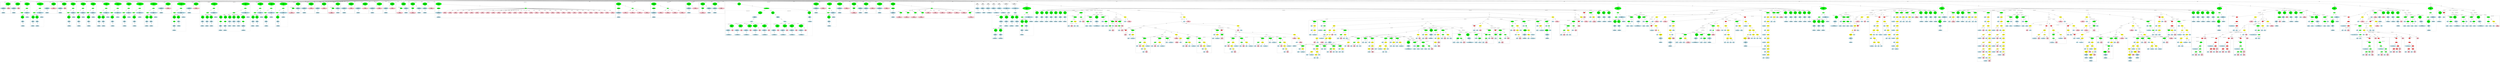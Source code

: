 strict graph "" {
	graph [bb="0,0,91034,2670.9"];
	node [label="\N"];
	subgraph cluster29 {
		graph [bb="1147,2090.6,1507,2593.9",
			label="wcclibm.h:15:1",
			lheight=0.21,
			lp="1327,2582.4",
			lwidth=1.19
		];
		31	[fillcolor=lightblue,
			height=0.74639,
			label="IdentifierType
names: ['float']",
			pos="1254,2125.4",
			style="filled,dashed",
			width=1.9053];
		30	[fillcolor=lightblue,
			height=1.041,
			label="TypeDecl
declname: fmref_huge
quals: ['const']",
			pos="1254,2314.8",
			style=filled,
			width=2.7499];
		30 -- 31	[label=type,
			lp="1266,2230.6",
			pos="1254,2277.2 1254,2240.5 1254,2184.8 1254,2152.4"];
		29	[fillcolor=green,
			height=1.6303,
			label="Decl
name: fmref_huge
quals: ['const']
storage: ['static']
funcspec: []",
			pos="1416,2504.2",
			style=filled,
			width=2.3177];
		29 -- 30	[label=type,
			lp="1362,2420",
			pos="1373,2453.5 1345,2421 1309.1,2379.5 1284.1,2350.6"];
		32	[fillcolor=pink,
			height=1.041,
			label="Constant
type: double
value: 1.0e30",
			pos="1435,2314.8",
			style=filled,
			width=1.7678];
		29 -- 32	[label=init,
			lp="1434.5,2420",
			pos="1421.9,2445.4 1424.9,2415.1 1428.6,2378.9 1431.3,2352.4"];
	}
	subgraph cluster1700 {
		graph [bb="87298,1890.6,87572,2183.3",
			label="wcclibm.c:497:3",
			lheight=0.21,
			lp="87435,2171.8",
			lwidth=1.28
		];
		1701	[fillcolor=lightblue,
			height=0.74639,
			label="ID
name: ix",
			pos="87352,1936",
			style=filled,
			width=1.2767];
		1700	[fillcolor=green,
			height=0.74639,
			label="Assignment
op: &=",
			pos="87364,2125.4",
			style=filled,
			width=1.6106];
		1700 -- 1701	[label=lvalue,
			lp="87377,2041.2",
			pos="87362,2098.4 87360,2062.7 87356,1998.9 87354,1963.2"];
		1702	[fillcolor=pink,
			height=1.041,
			label="Constant
type: int
value: 0x7fffffff",
			pos="87490,1936",
			style=filled,
			width=2.0624];
		1700 -- 1702	[label=rvalue,
			lp="87441,2041.2",
			pos="87381,2099.5 87403,2066.8 87442,2009 87467,1971.9"];
	}
	subgraph cluster1689 {
		graph [bb="88146,1522.4,88410,1993.9",
			label="wcclibm.c:494:33",
			lheight=0.21,
			lp="88278,1982.4",
			lwidth=1.38
		];
		1691	[fillcolor=lightblue,
			height=0.74639,
			label="ID
name: gf_u",
			pos="88210,1557.3",
			style=filled,
			width=1.5517];
		1690	[fillcolor=green,
			height=0.74639,
			label="StructRef
type: .",
			pos="88211,1746.7",
			style=filled,
			width=1.3356];
		1690 -- 1691	[label=name,
			lp="88226,1662.5",
			pos="88211,1719.6 88211,1683.9 88210,1620.2 88210,1584.4"];
		1692	[fillcolor=lightblue,
			height=0.74639,
			label="ID
name: value",
			pos="88343,1557.3",
			style=filled,
			width=1.6303];
		1690 -- 1692	[label=field,
			lp="88286,1662.5",
			pos="88228,1721.2 88253,1685.4 88300,1619.1 88326,1583.1"];
		1689	[fillcolor=green,
			height=0.74639,
			label="Assignment
op: =",
			pos="88212,1936",
			style=filled,
			width=1.6106];
		1689 -- 1690	[label=lvalue,
			lp="88229,1851.9",
			pos="88212,1909 88212,1873.3 88211,1809.5 88211,1773.8"];
		1693	[fillcolor=lightblue,
			height=0.74639,
			label="ID
name: x",
			pos="88320,1746.7",
			style=filled,
			width=1.1982];
		1689 -- 1693	[label=rvalue,
			lp="88280,1851.9",
			pos="88227,1909.8 88247,1873.7 88285,1807.9 88306,1772.2"];
	}
	subgraph cluster25 {
		graph [bb="805,2090.6,1139,2593.9",
			label="wcclibm.h:14:1",
			lheight=0.21,
			lp="972,2582.4",
			lwidth=1.19
		];
		27	[fillcolor=lightblue,
			height=0.74639,
			label="IdentifierType
names: ['float']",
			pos="910,2125.4",
			style="filled,dashed",
			width=1.9053];
		26	[fillcolor=lightblue,
			height=1.041,
			label="TypeDecl
declname: fmref_zero
quals: ['const']",
			pos="910,2314.8",
			style=filled,
			width=2.6909];
		26 -- 27	[label=type,
			lp="922,2230.6",
			pos="910,2277.2 910,2240.5 910,2184.8 910,2152.4"];
		25	[fillcolor=green,
			height=1.6303,
			label="Decl
name: fmref_zero
quals: ['const']
storage: ['static']
funcspec: []",
			pos="1050,2504.2",
			style=filled,
			width=2.2588];
		25 -- 26	[label=type,
			lp="1005,2420",
			pos="1011.7,2452 987.78,2419.9 957.52,2379.4 936.25,2350.9"];
		28	[fillcolor=pink,
			height=1.041,
			label="Constant
type: float
value: 0.0f",
			pos="1078,2314.8",
			style=filled,
			width=1.4731];
		25 -- 28	[label=init,
			lp="1073.5,2420",
			pos="1058.6,2445.7 1063.1,2415.2 1068.6,2378.8 1072.6,2352.2"];
	}
	subgraph cluster68 {
		graph [bb="3658,1514.4,4006,2593.9",
			label="wcclibm.h:35:7",
			lheight=0.21,
			lp="3832,2582.4",
			lwidth=1.19,
			style=dashed
		];
		subgraph cluster71 {
			graph [bb="3666,1522.4,3820,2025.7",
				label="wcclibm.h:35:28",
				lheight=0.21,
				lp="3743,2014.2",
				lwidth=1.29,
				style=dashed
			];
			73	[fillcolor=lightblue,
				height=0.74639,
				label="IdentifierType
names: ['float']",
				pos="3743,1557.3",
				style="filled,dashed",
				width=1.9053];
			72	[fillcolor=lightblue,
				height=1.041,
				label="TypeDecl
declname: x
quals: []",
				pos="3738,1746.7",
				style="filled,dashed",
				width=1.6303];
			72 -- 73	[label=type,
				lp="3753,1662.5",
				pos="3739,1709.1 3740,1672.4 3741.4,1616.7 3742.3,1584.2"];
			71	[fillcolor=green,
				height=1.6303,
				label="Decl
name: x
quals: []
storage: []
funcspec: []",
				pos="3732,1936",
				style="filled,dashed",
				width=1.591];
			71 -- 72	[label=type,
				lp="3747,1851.9",
				pos="3733.8,1877.3 3734.8,1847 3736,1810.7 3736.8,1784.3"];
		}
		70	[fillcolor=green,
			height=0.5,
			label=ParamList,
			pos="3713,2125.4",
			style="filled,dashed",
			width=1.3179];
		70 -- 71	[label="params[0]",
			lp="3750,2041.2",
			pos="3714.8,2107.1 3717.3,2081.8 3722.2,2033.3 3726.2,1994.5"];
		69	[fillcolor=green,
			height=0.5,
			label=FuncDecl,
			pos="3888,2314.8",
			style="filled,dashed",
			width=1.2457];
		69 -- 70	[label=args,
			lp="3801.5,2230.6",
			pos="3866,2298.8 3840.7,2280.9 3798.8,2249 3769,2215.1 3749,2192.4 3731.4,2161.9 3721.5,2143.2"];
		74	[fillcolor=lightblue,
			height=1.041,
			label="TypeDecl
declname: fmref___fabsf
quals: []",
			pos="3888,2125.4",
			style="filled,dashed",
			width=3.0445];
		69 -- 74	[label=type,
			lp="3900,2230.6",
			pos="3888,2296.5 3888,2266.3 3888,2203.5 3888,2163.2"];
		75	[fillcolor=lightblue,
			height=0.74639,
			label="IdentifierType
names: ['float']",
			pos="3897,1936",
			style="filled,dashed",
			width=1.9053];
		74 -- 75	[label=type,
			lp="3905,2041.2",
			pos="3889.8,2087.9 3891.5,2051.1 3894.2,1995.4 3895.8,1963"];
		68	[fillcolor=green,
			height=1.6303,
			label="Decl
name: fmref___fabsf
quals: []
storage: []
funcspec: []",
			pos="3897,2504.2",
			style="filled,dashed",
			width=2.5927];
		68 -- 69	[label=type,
			lp="3906,2420",
			pos="3894.2,2445.4 3892.4,2406.7 3890,2358.4 3888.8,2333.1"];
	}
	subgraph cluster131 {
		graph [bb="6568,1514.4,7046,2593.9",
			label="wcclibm.h:42:7",
			lheight=0.21,
			lp="6807,2582.4",
			lwidth=1.19,
			style=dashed
		];
		subgraph cluster137 {
			graph [bb="6738,1522.4,6892,2025.7",
				label="wcclibm.h:42:43",
				lheight=0.21,
				lp="6815,2014.2",
				lwidth=1.29,
				style=dashed
			];
			139	[fillcolor=lightblue,
				height=0.74639,
				label="IdentifierType
names: ['float']",
				pos="6815,1557.3",
				style="filled,dashed",
				width=1.9053];
			138	[fillcolor=lightblue,
				height=1.041,
				label="TypeDecl
declname: y
quals: []",
				pos="6810,1746.7",
				style="filled,dashed",
				width=1.6303];
			138 -- 139	[label=type,
				lp="6825,1662.5",
				pos="6811,1709.1 6812,1672.4 6813.4,1616.7 6814.3,1584.2"];
			137	[fillcolor=green,
				height=1.6303,
				label="Decl
name: y
quals: []
storage: []
funcspec: []",
				pos="6804,1936",
				style="filled,dashed",
				width=1.591];
			137 -- 138	[label=type,
				lp="6819,1851.9",
				pos="6805.8,1877.3 6806.8,1847 6808,1810.7 6808.8,1784.3"];
		}
		subgraph cluster134 {
			graph [bb="6576,1522.4,6730,2025.7",
				label="wcclibm.h:42:34",
				lheight=0.21,
				lp="6653,2014.2",
				lwidth=1.29,
				style=dashed
			];
			136	[fillcolor=lightblue,
				height=0.74639,
				label="IdentifierType
names: ['float']",
				pos="6653,1557.3",
				style="filled,dashed",
				width=1.9053];
			135	[fillcolor=lightblue,
				height=1.041,
				label="TypeDecl
declname: x
quals: []",
				pos="6657,1746.7",
				style="filled,dashed",
				width=1.6303];
			135 -- 136	[label=type,
				lp="6668,1662.5",
				pos="6656.2,1709.1 6655.4,1672.4 6654.2,1616.7 6653.6,1584.2"];
			134	[fillcolor=green,
				height=1.6303,
				label="Decl
name: x
quals: []
storage: []
funcspec: []",
				pos="6664,1936",
				style="filled,dashed",
				width=1.591];
			134 -- 135	[label=type,
				lp="6674,1851.9",
				pos="6661.8,1877.3 6660.7,1847 6659.4,1810.7 6658.4,1784.3"];
		}
		133	[fillcolor=green,
			height=0.5,
			label=ParamList,
			pos="6702,2125.4",
			style="filled,dashed",
			width=1.3179];
		133 -- 134	[label="params[0]",
			lp="6715,2041.2",
			pos="6698.6,2107.5 6693.4,2082.1 6683.4,2032.9 6675.5,1993.9"];
		133 -- 137	[label="params[1]",
			lp="6784,2041.2",
			pos="6712.3,2107.8 6721.7,2092.6 6735.6,2069.4 6747,2048.7 6757.7,2029.4 6768.8,2007.8 6778.4,1988.8"];
		132	[fillcolor=green,
			height=0.5,
			label=FuncDecl,
			pos="6903,2314.8",
			style="filled,dashed",
			width=1.2457];
		132 -- 133	[label=args,
			lp="6795.5,2230.6",
			pos="6876.8,2300.1 6846,2283.1 6794.7,2251.9 6759,2215.1 6737.7,2193.2 6719.9,2162.1 6710.2,2143.2"];
		140	[fillcolor=lightblue,
			height=1.041,
			label="TypeDecl
declname: fmref___kernel_cosf
quals: []",
			pos="6903,2125.4",
			style="filled,dashed",
			width=3.7516];
		132 -- 140	[label=type,
			lp="6915,2230.6",
			pos="6903,2296.5 6903,2266.3 6903,2203.5 6903,2163.2"];
		141	[fillcolor=lightblue,
			height=0.74639,
			label="IdentifierType
names: ['float']",
			pos="6969,1936",
			style="filled,dashed",
			width=1.9053];
		140 -- 141	[label=type,
			lp="6947,2041.2",
			pos="6915.9,2087.9 6928.9,2051 6948.6,1995.1 6960,1962.7"];
		131	[fillcolor=green,
			height=1.6303,
			label="Decl
name: fmref___kernel_cosf
quals: []
storage: []
funcspec: []",
			pos="6911,2504.2",
			style="filled,dashed",
			width=3.2998];
		131 -- 132	[label=type,
			lp="6920,2420",
			pos="6908.5,2445.4 6906.9,2406.7 6904.8,2358.4 6903.7,2333.1"];
	}
	subgraph cluster21 {
		graph [bb="346,2090.6,797,2593.9",
			label="wcclibm.h:13:1",
			lheight=0.21,
			lp="571.5,2582.4",
			lwidth=1.19
		];
		23	[fillcolor=lightblue,
			height=0.74639,
			label="IdentifierType
names: ['float']",
			pos="449,2125.4",
			style="filled,dashed",
			width=1.9053];
		22	[fillcolor=lightblue,
			height=1.041,
			label="TypeDecl
declname: fmref_half
quals: ['const']",
			pos="449,2314.8",
			style=filled,
			width=2.6517];
		22 -- 23	[label=type,
			lp="461,2230.6",
			pos="449,2277.2 449,2240.5 449,2184.8 449,2152.4"];
		21	[fillcolor=green,
			height=1.6303,
			label="Decl
name: fmref_half
quals: ['const']
storage: ['static']
funcspec: []",
			pos="676,2504.2",
			style=filled,
			width=2.2195];
		21 -- 22	[label=type,
			lp="593,2420",
			pos="622.65,2460.4 601.23,2443.2 576.36,2423 554,2404.5 532.11,2386.4 507.89,2366 488.22,2349.3"];
		24	[fillcolor=pink,
			height=1.041,
			label="Constant
type: float
value: 5.0000000000e-01f",
			pos="676,2314.8",
			style=filled,
			width=3.1427];
		21 -- 24	[label=init,
			lp="685.5,2420",
			pos="676,2445.4 676,2415.1 676,2378.9 676,2352.4"];
	}
	subgraph cluster1675 {
		graph [bb="86660,1711.8,86930,2215.1",
			label="wcclibm.c:491:17",
			lheight=0.21,
			lp="86795,2203.6",
			lwidth=1.38
		];
		1677	[fillcolor=lightblue,
			height=0.74639,
			label="IdentifierType
names: ['float']",
			pos="86737,1746.7",
			style="filled,dashed",
			width=1.9053];
		1676	[fillcolor=lightblue,
			height=1.041,
			label="TypeDecl
declname: z
quals: []",
			pos="86727,1936",
			style=filled,
			width=1.6303];
		1676 -- 1677	[label=type,
			lp="86744,1851.9",
			pos="86729,1898.5 86731,1861.7 86734,1806 86736,1773.6"];
		1675	[fillcolor=green,
			height=1.6303,
			label="Decl
name: z
quals: []
storage: []
funcspec: []",
			pos="86863,2125.4",
			style=filled,
			width=1.591];
		1675 -- 1676	[label=type,
			lp="86820,2041.2",
			pos="86829,2077.6 86805,2044.2 86773,2000.2 86751,1970.3"];
		1678	[fillcolor=pink,
			height=1.041,
			label="Constant
type: double
value: 0.0",
			pos="86863,1936",
			style=filled,
			width=1.6499];
		1675 -- 1678	[label=init,
			lp="86872,2041.2",
			pos="86863,2066.7 86863,2036.4 86863,2000.1 86863,1973.7"];
	}
	subgraph cluster17 {
		graph [bb="8,2090.6,338,2593.9",
			label="wcclibm.h:12:1",
			lheight=0.21,
			lp="173,2582.4",
			lwidth=1.19
		];
		19	[fillcolor=lightblue,
			height=0.74639,
			label="IdentifierType
names: ['float']",
			pos="111,2125.4",
			style="filled,dashed",
			width=1.9053];
		18	[fillcolor=lightblue,
			height=1.041,
			label="TypeDecl
declname: fmref_one
quals: ['const']",
			pos="111,2314.8",
			style=filled,
			width=2.632];
		18 -- 19	[label=type,
			lp="123,2230.6",
			pos="111,2277.2 111,2240.5 111,2184.8 111,2152.4"];
		17	[fillcolor=green,
			height=1.6303,
			label="Decl
name: fmref_one
quals: ['const']
storage: ['static']
funcspec: []",
			pos="252,2504.2",
			style=filled,
			width=2.1802];
		17 -- 18	[label=type,
			lp="207,2420",
			pos="213.84,2452.5 189.62,2420.3 158.89,2379.5 137.36,2350.8"];
		20	[fillcolor=pink,
			height=1.041,
			label="Constant
type: float
value: 1.0f",
			pos="277,2314.8",
			style=filled,
			width=1.4731];
		17 -- 20	[label=init,
			lp="273.5,2420",
			pos="259.67,2445.7 263.73,2415.2 268.6,2378.8 272.14,2352.2"];
	}
	subgraph cluster1686 {
		graph [bb="87850,1522.4,88138,2025.7",
			label="wcclibm.c:494:27",
			lheight=0.21,
			lp="87994,2014.2",
			lwidth=1.38,
			style=dashed
		];
		1688	[fillcolor=lightblue,
			height=0.74639,
			label="IdentifierType
names: ['ieee_float_shape_type']",
			pos="87994,1557.3",
			style="filled,dashed",
			width=3.7909];
		1687	[fillcolor=lightblue,
			height=1.041,
			label="TypeDecl
declname: gf_u
quals: []",
			pos="87961,1746.7",
			style="filled,dashed",
			width=1.9838];
		1687 -- 1688	[label=type,
			lp="87989,1662.5",
			pos="87967,1709.1 87974,1672.4 87984,1616.7 87989,1584.2"];
		1686	[fillcolor=green,
			height=1.6303,
			label="Decl
name: gf_u
quals: []
storage: []
funcspec: []",
			pos="87922,1936",
			style="filled,dashed",
			width=1.591];
		1686 -- 1687	[label=type,
			lp="87953,1851.9",
			pos="87934,1878.6 87940,1847.9 87948,1810.8 87953,1783.9"];
	}
	subgraph cluster60 {
		graph [bb="3309,1514.4,3650,2593.9",
			label="wcclibm.h:34:7",
			lheight=0.21,
			lp="3479.5,2582.4",
			lwidth=1.19,
			style=dashed
		];
		subgraph cluster63 {
			graph [bb="3317,1522.4,3471,2025.7",
				label="wcclibm.h:34:27",
				lheight=0.21,
				lp="3394,2014.2",
				lwidth=1.29,
				style=dashed
			];
			65	[fillcolor=lightblue,
				height=0.74639,
				label="IdentifierType
names: ['float']",
				pos="3394,1557.3",
				style="filled,dashed",
				width=1.9053];
			64	[fillcolor=lightblue,
				height=1.041,
				label="TypeDecl
declname: x
quals: []",
				pos="3389,1746.7",
				style="filled,dashed",
				width=1.6303];
			64 -- 65	[label=type,
				lp="3404,1662.5",
				pos="3390,1709.1 3391,1672.4 3392.4,1616.7 3393.3,1584.2"];
			63	[fillcolor=green,
				height=1.6303,
				label="Decl
name: x
quals: []
storage: []
funcspec: []",
				pos="3383,1936",
				style="filled,dashed",
				width=1.591];
			63 -- 64	[label=type,
				lp="3398,1851.9",
				pos="3384.8,1877.3 3385.8,1847 3387,1810.7 3387.8,1784.3"];
		}
		62	[fillcolor=green,
			height=0.5,
			label=ParamList,
			pos="3364,2125.4",
			style="filled,dashed",
			width=1.3179];
		62 -- 63	[label="params[0]",
			lp="3401,2041.2",
			pos="3365.8,2107.1 3368.3,2081.8 3373.2,2033.3 3377.2,1994.5"];
		61	[fillcolor=green,
			height=0.5,
			label=FuncDecl,
			pos="3536,2314.8",
			style="filled,dashed",
			width=1.2457];
		61 -- 62	[label=args,
			lp="3452.5,2230.6",
			pos="3514.9,2298.7 3490.5,2280.5 3450,2248.5 3421,2215.1 3401.2,2192.3 3383.2,2162.1 3373,2143.4"];
		66	[fillcolor=lightblue,
			height=1.041,
			label="TypeDecl
declname: fmref___cosf
quals: []",
			pos="3536,2125.4",
			style="filled,dashed",
			width=2.9463];
		61 -- 66	[label=type,
			lp="3548,2230.6",
			pos="3536,2296.5 3536,2266.3 3536,2203.5 3536,2163.2"];
		67	[fillcolor=lightblue,
			height=0.74639,
			label="IdentifierType
names: ['float']",
			pos="3548,1936",
			style="filled,dashed",
			width=1.9053];
		66 -- 67	[label=type,
			lp="3554,2041.2",
			pos="3538.3,2087.9 3540.7,2051.1 3544.3,1995.4 3546.3,1963"];
		60	[fillcolor=green,
			height=1.6303,
			label="Decl
name: fmref___cosf
quals: []
storage: []
funcspec: []",
			pos="3544,2504.2",
			style="filled,dashed",
			width=2.5142];
		60 -- 61	[label=type,
			lp="3553,2420",
			pos="3541.5,2445.4 3539.9,2406.7 3537.8,2358.4 3536.7,2333.1"];
	}
	subgraph cluster123 {
		graph [bb="6211,1514.4,6560,2593.9",
			label="wcclibm.h:41:5",
			lheight=0.21,
			lp="6385.5,2582.4",
			lwidth=1.19,
			style=dashed
		];
		subgraph cluster126 {
			graph [bb="6219,1522.4,6373,2025.7",
				label="wcclibm.h:41:28",
				lheight=0.21,
				lp="6296,2014.2",
				lwidth=1.29,
				style=dashed
			];
			128	[fillcolor=lightblue,
				height=0.74639,
				label="IdentifierType
names: ['float']",
				pos="6296,1557.3",
				style="filled,dashed",
				width=1.9053];
			127	[fillcolor=lightblue,
				height=1.041,
				label="TypeDecl
declname: x
quals: []",
				pos="6291,1746.7",
				style="filled,dashed",
				width=1.6303];
			127 -- 128	[label=type,
				lp="6306,1662.5",
				pos="6292,1709.1 6293,1672.4 6294.4,1616.7 6295.3,1584.2"];
			126	[fillcolor=green,
				height=1.6303,
				label="Decl
name: x
quals: []
storage: []
funcspec: []",
				pos="6285,1936",
				style="filled,dashed",
				width=1.591];
			126 -- 127	[label=type,
				lp="6300,1851.9",
				pos="6286.8,1877.3 6287.8,1847 6289,1810.7 6289.8,1784.3"];
		}
		125	[fillcolor=green,
			height=0.5,
			label=ParamList,
			pos="6266,2125.4",
			style="filled,dashed",
			width=1.3179];
		125 -- 126	[label="params[0]",
			lp="6303,2041.2",
			pos="6267.8,2107.1 6270.3,2081.8 6275.2,2033.3 6279.2,1994.5"];
		124	[fillcolor=green,
			height=0.5,
			label=FuncDecl,
			pos="6442,2314.8",
			style="filled,dashed",
			width=1.2457];
		124 -- 125	[label=args,
			lp="6355.5,2230.6",
			pos="6420.1,2298.8 6394.8,2280.8 6352.9,2248.9 6323,2215.1 6302.9,2192.4 6284.9,2161.8 6274.7,2143.2"];
		129	[fillcolor=lightblue,
			height=1.041,
			label="TypeDecl
declname: fmref___isinff
quals: []",
			pos="6442,2125.4",
			style="filled,dashed",
			width=3.0641];
		124 -- 129	[label=type,
			lp="6454,2230.6",
			pos="6442,2296.5 6442,2266.3 6442,2203.5 6442,2163.2"];
		130	[fillcolor=lightblue,
			height=0.74639,
			label="IdentifierType
names: ['int']",
			pos="6447,1936",
			style="filled,dashed",
			width=1.8463];
		129 -- 130	[label=type,
			lp="6457,2041.2",
			pos="6443,2087.9 6444,2051.1 6445.4,1995.4 6446.3,1963"];
		123	[fillcolor=green,
			height=1.6303,
			label="Decl
name: fmref___isinff
quals: []
storage: []
funcspec: []",
			pos="6450,2504.2",
			style="filled,dashed",
			width=2.632];
		123 -- 124	[label=type,
			lp="6459,2420",
			pos="6447.5,2445.4 6445.9,2406.7 6443.8,2358.4 6442.7,2333.1"];
	}
	subgraph cluster1750 {
		graph [bb="87211,391.86,87637,1070",
			label="wcclibm.c:511:11",
			lheight=0.21,
			lp="87424,1058.5",
			lwidth=1.38
		];
		1752	[fillcolor=lightblue,
			height=0.74639,
			label="ID
name: fmref___kernel_cosf",
			pos="87338,689.24",
			style=filled,
			width=3.2998];
		1751	[fillcolor=red,
			height=0.5,
			label=FuncCall,
			pos="87458,846.8",
			style=filled,
			width=1.1916];
		1751 -- 1752	[label=name,
			lp="87414,762.61",
			pos="87445,829.45 87425,802.38 87383,748.06 87358,715.86"];
		1753	[fillcolor=red,
			height=0.5,
			label=ExprList,
			pos="87516,689.24",
			style=filled,
			width=1.1555];
		1751 -- 1753	[label=args,
			lp="87502,762.61",
			pos="87464,828.86 87475,798.94 87499,737.07 87510,707.17"];
		1754	[fillcolor=red,
			height=0.5,
			label=ArrayRef,
			pos="87369,563.29",
			style=filled,
			width=1.2277];
		1753 -- 1754	[label="exprs[0]",
			lp="87476,626.27",
			pos="87499,672.42 87489,663.85 87477,653.12 87466,643.77 87439,621.01 87408,595.44 87388,579.6"];
		1757	[fillcolor=red,
			height=0.5,
			label=ArrayRef,
			pos="87516,563.29",
			style=filled,
			width=1.2277];
		1753 -- 1757	[label="exprs[1]",
			lp="87539,626.27",
			pos="87516,671.01 87516,647.33 87516,604.98 87516,581.38"];
		1755	[fillcolor=lightblue,
			height=0.74639,
			label="ID
name: y",
			pos="87262,437.34",
			style=filled,
			width=1.1982];
		1754 -- 1755	[label=name,
			lp="87338,500.31",
			pos="87355,546.09 87336,524.43 87303,485.93 87282,461.29"];
		1756	[fillcolor=pink,
			height=1.041,
			label="Constant
type: int
value: 0",
			pos="87369,437.34",
			style=filled,
			width=1.2767];
		1754 -- 1756	[label=subscript,
			lp="87394,500.31",
			pos="87369,545.05 87369,527.03 87369,498.19 87369,475.03"];
		1758	[fillcolor=lightblue,
			height=0.74639,
			label="ID
name: y",
			pos="87476,437.34",
			style=filled,
			width=1.1982];
		1757 -- 1758	[label=name,
			lp="87514,500.31",
			pos="87511,545.31 87504,524.36 87492,488.52 87484,464.15"];
		1759	[fillcolor=pink,
			height=1.041,
			label="Constant
type: int
value: 1",
			pos="87583,437.34",
			style=filled,
			width=1.2767];
		1757 -- 1759	[label=subscript,
			lp="87578,500.31",
			pos="87525,545.57 87535,526.81 87552,495.86 87565,472.03"];
		1750	[fillcolor=red,
			height=0.5,
			label=Return,
			pos="87458,1021",
			style=filled,
			width=0.95686];
		1750 -- 1751	[label=expr,
			lp="87470,951.99",
			pos="87458,1002.8 87458,969.83 87458,897.82 87458,864.87"];
	}
	subgraph cluster1737 {
		graph [bb="86677,391.86,87103,1070",
			label="wcclibm.c:509:11",
			lheight=0.21,
			lp="86890,1058.5",
			lwidth=1.38
		];
		1739	[fillcolor=lightblue,
			height=0.74639,
			label="ID
name: fmref___kernel_sinf",
			pos="86802,689.24",
			style=filled,
			width=3.2605];
		1738	[fillcolor=red,
			height=0.5,
			label=FuncCall,
			pos="86921,846.8",
			style=filled,
			width=1.1916];
		1738 -- 1739	[label=name,
			lp="86878,762.61",
			pos="86908,829.45 86888,802.38 86846,748.06 86822,715.86"];
		1740	[fillcolor=red,
			height=0.5,
			label=ExprList,
			pos="86979,689.24",
			style=filled,
			width=1.1555];
		1738 -- 1740	[label=args,
			lp="86966,762.61",
			pos="86927,828.86 86938,798.94 86962,737.07 86973,707.17"];
		1741	[fillcolor=red,
			height=0.5,
			label=ArrayRef,
			pos="86835,563.29",
			style=filled,
			width=1.2277];
		1740 -- 1741	[label="exprs[0]",
			lp="86931,626.27",
			pos="86963,672.28 86953,663.26 86940,652.14 86928,643.77 86920,638.23 86916,639.48 86908,633.77 86886,617.98 86863,595.43 86849,580.34"];
		1744	[fillcolor=red,
			height=0.5,
			label=ArrayRef,
			pos="86941,563.29",
			style=filled,
			width=1.2277];
		1740 -- 1744	[label="exprs[1]",
			lp="86986,626.27",
			pos="86974,671.27 86967,647.66 86954,605.16 86946,581.46"];
		1747	[fillcolor=pink,
			height=1.041,
			label="Constant
type: int
value: 1",
			pos="87049,563.29",
			style=filled,
			width=1.2767];
		1740 -- 1747	[label="exprs[2]",
			lp="87045,626.27",
			pos="86990,671.76 86997,661.06 87006,646.75 87013,633.77 87019,622.44 87026,609.83 87032,598.51"];
		1742	[fillcolor=lightblue,
			height=0.74639,
			label="ID
name: y",
			pos="86728,437.34",
			style=filled,
			width=1.1982];
		1741 -- 1742	[label=name,
			lp="86804,500.31",
			pos="86821,546.09 86802,524.43 86769,485.93 86748,461.29"];
		1743	[fillcolor=pink,
			height=1.041,
			label="Constant
type: int
value: 0",
			pos="86835,437.34",
			style=filled,
			width=1.2767];
		1741 -- 1743	[label=subscript,
			lp="86860,500.31",
			pos="86835,545.05 86835,527.03 86835,498.19 86835,475.03"];
		1745	[fillcolor=lightblue,
			height=0.74639,
			label="ID
name: y",
			pos="86942,437.34",
			style=filled,
			width=1.1982];
		1744 -- 1745	[label=name,
			lp="86958,500.31",
			pos="86941,545.05 86941,524.17 86942,488.76 86942,464.5"];
		1746	[fillcolor=pink,
			height=1.041,
			label="Constant
type: int
value: 1",
			pos="87049,437.34",
			style=filled,
			width=1.2767];
		1744 -- 1746	[label=subscript,
			lp="87026,500.31",
			pos="86955,546.09 86972,526.4 87002,492.79 87023,468.33"];
		1737	[fillcolor=red,
			height=0.5,
			label=Return,
			pos="86921,1021",
			style=filled,
			width=0.95686];
		1737 -- 1738	[label=expr,
			lp="86934,951.99",
			pos="86921,1002.8 86921,969.83 86921,897.82 86921,864.87"];
	}
	subgraph cluster76 {
		graph [bb="4014,1514.4,4366,2593.9",
			label="wcclibm.h:36:7",
			lheight=0.21,
			lp="4190,2582.4",
			lwidth=1.19,
			style=dashed
		];
		subgraph cluster79 {
			graph [bb="4022,1522.4,4176,2025.7",
				label="wcclibm.h:36:29",
				lheight=0.21,
				lp="4099,2014.2",
				lwidth=1.29,
				style=dashed
			];
			81	[fillcolor=lightblue,
				height=0.74639,
				label="IdentifierType
names: ['float']",
				pos="4099,1557.3",
				style="filled,dashed",
				width=1.9053];
			80	[fillcolor=lightblue,
				height=1.041,
				label="TypeDecl
declname: x
quals: []",
				pos="4094,1746.7",
				style="filled,dashed",
				width=1.6303];
			80 -- 81	[label=type,
				lp="4109,1662.5",
				pos="4095,1709.1 4096,1672.4 4097.4,1616.7 4098.3,1584.2"];
			79	[fillcolor=green,
				height=1.6303,
				label="Decl
name: x
quals: []
storage: []
funcspec: []",
				pos="4088,1936",
				style="filled,dashed",
				width=1.591];
			79 -- 80	[label=type,
				lp="4103,1851.9",
				pos="4089.8,1877.3 4090.8,1847 4092,1810.7 4092.8,1784.3"];
		}
		78	[fillcolor=green,
			height=0.5,
			label=ParamList,
			pos="4069,2125.4",
			style="filled,dashed",
			width=1.3179];
		78 -- 79	[label="params[0]",
			lp="4106,2041.2",
			pos="4070.8,2107.1 4073.3,2081.8 4078.2,2033.3 4082.2,1994.5"];
		77	[fillcolor=green,
			height=0.5,
			label=FuncDecl,
			pos="4246,2314.8",
			style="filled,dashed",
			width=1.2457];
		77 -- 78	[label=args,
			lp="4157.5,2230.6",
			pos="4223.6,2298.9 4197.9,2281.1 4155.2,2249.2 4125,2215.1 4105,2192.5 4087.4,2161.9 4077.5,2143.2"];
		82	[fillcolor=lightblue,
			height=1.041,
			label="TypeDecl
declname: fmref___floorf
quals: []",
			pos="4246,2125.4",
			style="filled,dashed",
			width=3.1034];
		77 -- 82	[label=type,
			lp="4258,2230.6",
			pos="4246,2296.5 4246,2266.3 4246,2203.5 4246,2163.2"];
		83	[fillcolor=lightblue,
			height=0.74639,
			label="IdentifierType
names: ['float']",
			pos="4253,1936",
			style="filled,dashed",
			width=1.9053];
		82 -- 83	[label=type,
			lp="4262,2041.2",
			pos="4247.4,2087.9 4248.7,2051.1 4250.8,1995.4 4252,1963"];
		76	[fillcolor=green,
			height=1.6303,
			label="Decl
name: fmref___floorf
quals: []
storage: []
funcspec: []",
			pos="4255,2504.2",
			style="filled,dashed",
			width=2.6517];
		76 -- 77	[label=type,
			lp="4264,2420",
			pos="4252.2,2445.4 4250.4,2406.7 4248,2358.4 4246.8,2333.1"];
	}
	subgraph cluster49 {
		graph [bb="2823,1514.4,3301,2593.9",
			label="wcclibm.h:33:7",
			lheight=0.21,
			lp="3062,2582.4",
			lwidth=1.19,
			style=dashed
		];
		subgraph cluster55 {
			graph [bb="2993,1522.4,3147,2025.7",
				label="wcclibm.h:33:41",
				lheight=0.21,
				lp="3070,2014.2",
				lwidth=1.29,
				style=dashed
			];
			57	[fillcolor=lightblue,
				height=0.74639,
				label="IdentifierType
names: ['float']",
				pos="3070,1557.3",
				style="filled,dashed",
				width=1.9053];
			56	[fillcolor=lightblue,
				height=1.041,
				label="TypeDecl
declname: y
quals: []",
				pos="3065,1746.7",
				style="filled,dashed",
				width=1.6303];
			56 -- 57	[label=type,
				lp="3080,1662.5",
				pos="3066,1709.1 3067,1672.4 3068.4,1616.7 3069.3,1584.2"];
			55	[fillcolor=green,
				height=1.6303,
				label="Decl
name: y
quals: []
storage: []
funcspec: []",
				pos="3059,1936",
				style="filled,dashed",
				width=1.591];
			55 -- 56	[label=type,
				lp="3074,1851.9",
				pos="3060.8,1877.3 3061.8,1847 3063,1810.7 3063.8,1784.3"];
		}
		subgraph cluster52 {
			graph [bb="2831,1522.4,2985,2025.7",
				label="wcclibm.h:33:32",
				lheight=0.21,
				lp="2908,2014.2",
				lwidth=1.29,
				style=dashed
			];
			54	[fillcolor=lightblue,
				height=0.74639,
				label="IdentifierType
names: ['float']",
				pos="2908,1557.3",
				style="filled,dashed",
				width=1.9053];
			53	[fillcolor=lightblue,
				height=1.041,
				label="TypeDecl
declname: x
quals: []",
				pos="2912,1746.7",
				style="filled,dashed",
				width=1.6303];
			53 -- 54	[label=type,
				lp="2923,1662.5",
				pos="2911.2,1709.1 2910.4,1672.4 2909.2,1616.7 2908.6,1584.2"];
			52	[fillcolor=green,
				height=1.6303,
				label="Decl
name: x
quals: []
storage: []
funcspec: []",
				pos="2919,1936",
				style="filled,dashed",
				width=1.591];
			52 -- 53	[label=type,
				lp="2929,1851.9",
				pos="2916.8,1877.3 2915.7,1847 2914.4,1810.7 2913.4,1784.3"];
		}
		51	[fillcolor=green,
			height=0.5,
			label=ParamList,
			pos="2972,2125.4",
			style="filled,dashed",
			width=1.3179];
		51 -- 52	[label="params[0]",
			lp="2974,2041.2",
			pos="2965.7,2107.4 2960.1,2092.2 2952,2069.1 2946,2048.7 2940.8,2030.9 2935.8,2011.3 2931.6,1993.6"];
		51 -- 55	[label="params[1]",
			lp="3041,2041.2",
			pos="2979.9,2107.5 2992.1,2081.1 3016.3,2029.1 3034.7,1989.4"];
		50	[fillcolor=green,
			height=0.5,
			label=FuncDecl,
			pos="3165,2314.8",
			style="filled,dashed",
			width=1.2457];
		50 -- 51	[label=args,
			lp="3063.5,2230.6",
			pos="3139.8,2299.7 3110.5,2282.5 3061.8,2251.1 3028,2215.1 3007.3,2193.1 2989.9,2162.3 2980.2,2143.4"];
		58	[fillcolor=lightblue,
			height=1.041,
			label="TypeDecl
declname: fmref___copysignf
quals: []",
			pos="3165,2125.4",
			style="filled,dashed",
			width=3.5552];
		50 -- 58	[label=type,
			lp="3177,2230.6",
			pos="3165,2296.5 3165,2266.3 3165,2203.5 3165,2163.2"];
		59	[fillcolor=lightblue,
			height=0.74639,
			label="IdentifierType
names: ['float']",
			pos="3224,1936",
			style="filled,dashed",
			width=1.9053];
		58 -- 59	[label=type,
			lp="3205,2041.2",
			pos="3176.5,2087.9 3188.1,2051.1 3205.6,1995.4 3215.8,1963"];
		49	[fillcolor=green,
			height=1.6303,
			label="Decl
name: fmref___copysignf
quals: []
storage: []
funcspec: []",
			pos="3173,2504.2",
			style="filled,dashed",
			width=3.1034];
		49 -- 50	[label=type,
			lp="3182,2420",
			pos="3170.5,2445.4 3168.9,2406.7 3166.8,2358.4 3165.7,2333.1"];
	}
	subgraph cluster1723 {
		graph [bb="85253,986.1,85669,1615.2",
			label="wcclibm.c:506:7",
			lheight=0.21,
			lp="85461,1603.7",
			lwidth=1.28
		];
		1724	[fillcolor=lightblue,
			height=0.74639,
			label="ID
name: n",
			pos="85508,1367.9",
			style=filled,
			width=1.1982];
		1723	[fillcolor=green,
			height=0.74639,
			label="Assignment
op: =",
			pos="85603,1557.3",
			style=filled,
			width=1.6106];
		1723 -- 1724	[label=lvalue,
			lp="85582,1473.1",
			pos="85590,1531 85572,1495.1 85539,1429.5 85521,1393.8"];
		1725	[fillcolor=green,
			height=0.5,
			label=FuncCall,
			pos="85612,1367.9",
			style=filled,
			width=1.1916];
		1723 -- 1725	[label=rvalue,
			lp="85625,1473.1",
			pos="85604,1530.2 85606,1491.3 85610,1419.1 85611,1386.1"];
		1726	[fillcolor=lightblue,
			height=0.74639,
			label="ID
name: fmref___ieee754_rem_pio2f",
			pos="85410,1178.5",
			style=filled,
			width=4.1444];
		1725 -- 1726	[label=name,
			lp="85556,1283.7",
			pos="85598,1350.7 85588,1338.9 85574,1322.6 85560,1309.2 85521,1271 85473,1230.4 85442,1205"];
		1727	[fillcolor=green,
			height=0.5,
			label=ExprList,
			pos="85619,1178.5",
			style=filled,
			width=1.1555];
		1725 -- 1727	[label=args,
			lp="85628,1283.7",
			pos="85613,1349.6 85614,1313.9 85617,1232.4 85618,1196.8"];
		1728	[fillcolor=lightblue,
			height=0.74639,
			label="ID
name: x",
			pos="85512,1021",
			style=filled,
			width=1.1982];
		1727 -- 1728	[label="exprs[0]",
			lp="85589,1094.3",
			pos="85608,1161.2 85589,1133.6 85550,1077.9 85528,1045.9"];
		1729	[fillcolor=lightblue,
			height=0.74639,
			label="ID
name: y",
			pos="85616,1021",
			style=filled,
			width=1.1982];
		1727 -- 1729	[label="exprs[1]",
			lp="85641,1094.3",
			pos="85619,1160.3 85618,1133.1 85617,1080 85617,1048.1"];
	}
	subgraph cluster115 {
		graph [bb="5790,1514.4,6203,2593.9",
			label="wcclibm.h:40:7",
			lheight=0.21,
			lp="5996.5,2582.4",
			lwidth=1.19,
			style=dashed
		];
		subgraph cluster118 {
			graph [bb="5798,1522.4,5952,2025.7",
				label="wcclibm.h:40:36",
				lheight=0.21,
				lp="5875,2014.2",
				lwidth=1.29,
				style=dashed
			];
			120	[fillcolor=lightblue,
				height=0.74639,
				label="IdentifierType
names: ['float']",
				pos="5875,1557.3",
				style="filled,dashed",
				width=1.9053];
			119	[fillcolor=lightblue,
				height=1.041,
				label="TypeDecl
declname: x
quals: []",
				pos="5870,1746.7",
				style="filled,dashed",
				width=1.6303];
			119 -- 120	[label=type,
				lp="5885,1662.5",
				pos="5871,1709.1 5872,1672.4 5873.4,1616.7 5874.3,1584.2"];
			118	[fillcolor=green,
				height=1.6303,
				label="Decl
name: x
quals: []
storage: []
funcspec: []",
				pos="5866,1936",
				style="filled,dashed",
				width=1.591];
			118 -- 119	[label=type,
				lp="5880,1851.9",
				pos="5867.2,1877.3 5867.9,1847 5868.7,1810.7 5869.2,1784.3"];
		}
		117	[fillcolor=green,
			height=0.5,
			label=ParamList,
			pos="5845,2125.4",
			style="filled,dashed",
			width=1.3179];
		117 -- 118	[label="params[0]",
			lp="5883,2041.2",
			pos="5846.9,2107.1 5849.8,2081.8 5855.2,2033.3 5859.6,1994.5"];
		116	[fillcolor=green,
			height=0.5,
			label=FuncDecl,
			pos="6053,2314.8",
			style="filled,dashed",
			width=1.2457];
		116 -- 117	[label=args,
			lp="5939.5,2230.6",
			pos="6025.5,2300.4 5993.1,2283.7 5939.3,2252.7 5902,2215.1 5880.5,2193.4 5862.8,2162.3 5853.1,2143.3"];
		121	[fillcolor=lightblue,
			height=1.041,
			label="TypeDecl
declname: fmref___ieee754_sqrtf
quals: []",
			pos="6053,2125.4",
			style="filled,dashed",
			width=3.948];
		116 -- 121	[label=type,
			lp="6065,2230.6",
			pos="6053,2296.5 6053,2266.3 6053,2203.5 6053,2163.2"];
		122	[fillcolor=lightblue,
			height=0.74639,
			label="IdentifierType
names: ['float']",
			pos="6053,1936",
			style="filled,dashed",
			width=1.9053];
		121 -- 122	[label=type,
			lp="6065,2041.2",
			pos="6053,2087.9 6053,2051.1 6053,1995.4 6053,1963"];
		115	[fillcolor=green,
			height=1.6303,
			label="Decl
name: fmref___ieee754_sqrtf
quals: []
storage: []
funcspec: []",
			pos="6061,2504.2",
			style="filled,dashed",
			width=3.5159];
		115 -- 116	[label=type,
			lp="6070,2420",
			pos="6058.5,2445.4 6056.9,2406.7 6054.8,2358.4 6053.7,2333.1"];
	}
	subgraph cluster1718 {
		graph [bb="85908,1333,86114,1795.7",
			label="wcclibm.c:502:29",
			lheight=0.21,
			lp="86011,1784.2",
			lwidth=1.38
		];
		1720	[fillcolor=lightblue,
			height=0.74639,
			label="ID
name: x",
			pos="85959,1367.9",
			style=filled,
			width=1.1982];
		1719	[fillcolor=yellow,
			height=0.74639,
			label="BinaryOp
op: -",
			pos="85965,1557.3",
			style=filled,
			width=1.3749];
		1719 -- 1720	[label=left,
			lp="85972,1473.1",
			pos="85964,1530.2 85963,1494.5 85961,1430.8 85960,1395"];
		1721	[fillcolor=lightblue,
			height=0.74639,
			label="ID
name: x",
			pos="86063,1367.9",
			style=filled,
			width=1.1982];
		1719 -- 1721	[label=right,
			lp="86025,1473.1",
			pos="85978,1531 85997,1495.1 86031,1429.5 86050,1393.8"];
		1718	[fillcolor=red,
			height=0.5,
			label=Return,
			pos="85957,1746.7",
			style=filled,
			width=0.95686];
		1718 -- 1719	[label=expr,
			lp="85974,1662.5",
			pos="85958,1728.4 85959,1695.4 85962,1623.3 85964,1584.4"];
	}
	subgraph cluster41 {
		graph [bb="2467,1514.4,2815,2593.9",
			label="wcclibm.h:32:7",
			lheight=0.21,
			lp="2641,2582.4",
			lwidth=1.19,
			style=dashed
		];
		subgraph cluster44 {
			graph [bb="2475,1522.4,2629,2025.7",
				label="wcclibm.h:32:28",
				lheight=0.21,
				lp="2552,2014.2",
				lwidth=1.29,
				style=dashed
			];
			46	[fillcolor=lightblue,
				height=0.74639,
				label="IdentifierType
names: ['float']",
				pos="2552,1557.3",
				style="filled,dashed",
				width=1.9053];
			45	[fillcolor=lightblue,
				height=1.041,
				label="TypeDecl
declname: x
quals: []",
				pos="2547,1746.7",
				style="filled,dashed",
				width=1.6303];
			45 -- 46	[label=type,
				lp="2562,1662.5",
				pos="2548,1709.1 2549,1672.4 2550.4,1616.7 2551.3,1584.2"];
			44	[fillcolor=green,
				height=1.6303,
				label="Decl
name: x
quals: []
storage: []
funcspec: []",
				pos="2541,1936",
				style="filled,dashed",
				width=1.591];
			44 -- 45	[label=type,
				lp="2556,1851.9",
				pos="2542.8,1877.3 2543.8,1847 2545,1810.7 2545.8,1784.3"];
		}
		43	[fillcolor=green,
			height=0.5,
			label=ParamList,
			pos="2522,2125.4",
			style="filled,dashed",
			width=1.3179];
		43 -- 44	[label="params[0]",
			lp="2559,2041.2",
			pos="2523.8,2107.1 2526.3,2081.8 2531.2,2033.3 2535.2,1994.5"];
		42	[fillcolor=green,
			height=0.5,
			label=FuncDecl,
			pos="2697,2314.8",
			style="filled,dashed",
			width=1.2457];
		42 -- 43	[label=args,
			lp="2610.5,2230.6",
			pos="2675,2298.8 2649.7,2280.9 2607.8,2249 2578,2215.1 2558,2192.4 2540.4,2161.9 2530.5,2143.2"];
		47	[fillcolor=lightblue,
			height=1.041,
			label="TypeDecl
declname: fmref___atanf
quals: []",
			pos="2697,2125.4",
			style="filled,dashed",
			width=3.0445];
		42 -- 47	[label=type,
			lp="2709,2230.6",
			pos="2697,2296.5 2697,2266.3 2697,2203.5 2697,2163.2"];
		48	[fillcolor=lightblue,
			height=0.74639,
			label="IdentifierType
names: ['float']",
			pos="2706,1936",
			style="filled,dashed",
			width=1.9053];
		47 -- 48	[label=type,
			lp="2714,2041.2",
			pos="2698.8,2087.9 2700.5,2051.1 2703.2,1995.4 2704.8,1963"];
		41	[fillcolor=green,
			height=1.6303,
			label="Decl
name: fmref___atanf
quals: []
storage: []
funcspec: []",
			pos="2709,2504.2",
			style="filled,dashed",
			width=2.5927];
		41 -- 42	[label=type,
			lp="2717,2420",
			pos="2705.3,2445.4 2702.8,2406.7 2699.7,2358.4 2698.1,2333.1"];
	}
	subgraph cluster1694 {
		graph [bb="87580,1522.4,87842,1993.9",
			label="wcclibm.c:494:52",
			lheight=0.21,
			lp="87711,1982.4",
			lwidth=1.38
		];
		1695	[fillcolor=lightblue,
			height=0.74639,
			label="ID
name: ix",
			pos="87649,1746.7",
			style=filled,
			width=1.2767];
		1694	[fillcolor=green,
			height=0.74639,
			label="Assignment
op: =",
			pos="87668,1936",
			style=filled,
			width=1.6106];
		1694 -- 1695	[label=lvalue,
			lp="87678,1851.9",
			pos="87665,1909 87662,1873.2 87655,1809.2 87652,1773.5"];
		1696	[fillcolor=green,
			height=0.74639,
			label="StructRef
type: .",
			pos="87761,1746.7",
			style=filled,
			width=1.3356];
		1694 -- 1696	[label=rvalue,
			lp="87729,1851.9",
			pos="87681,1909.8 87698,1873.9 87731,1808.6 87749,1772.8"];
		1697	[fillcolor=lightblue,
			height=0.74639,
			label="ID
name: gf_u",
			pos="87644,1557.3",
			style=filled,
			width=1.5517];
		1696 -- 1697	[label=name,
			lp="87728,1662.5",
			pos="87746,1721.2 87723,1685.5 87682,1619.4 87660,1583.4"];
		1698	[fillcolor=lightblue,
			height=0.74639,
			label="ID
name: word",
			pos="87776,1557.3",
			style=filled,
			width=1.6106];
		1696 -- 1698	[label=field,
			lp="87782,1662.5",
			pos="87763,1719.6 87766,1683.9 87771,1620.2 87774,1584.4"];
	}
	subgraph cluster84 {
		graph [bb="4374,1514.4,4792,2593.9",
			label="wcclibm.h:37:7",
			lheight=0.21,
			lp="4583,2582.4",
			lwidth=1.19,
			style=dashed
		];
		subgraph cluster87 {
			graph [bb="4382,1522.4,4536,2025.7",
				label="wcclibm.h:37:36",
				lheight=0.21,
				lp="4459,2014.2",
				lwidth=1.29,
				style=dashed
			];
			89	[fillcolor=lightblue,
				height=0.74639,
				label="IdentifierType
names: ['float']",
				pos="4459,1557.3",
				style="filled,dashed",
				width=1.9053];
			88	[fillcolor=lightblue,
				height=1.041,
				label="TypeDecl
declname: x
quals: []",
				pos="4454,1746.7",
				style="filled,dashed",
				width=1.6303];
			88 -- 89	[label=type,
				lp="4469,1662.5",
				pos="4455,1709.1 4456,1672.4 4457.4,1616.7 4458.3,1584.2"];
			87	[fillcolor=green,
				height=1.6303,
				label="Decl
name: x
quals: []
storage: []
funcspec: []",
				pos="4450,1936",
				style="filled,dashed",
				width=1.591];
			87 -- 88	[label=type,
				lp="4464,1851.9",
				pos="4451.2,1877.3 4451.9,1847 4452.7,1810.7 4453.2,1784.3"];
		}
		86	[fillcolor=green,
			height=0.5,
			label=ParamList,
			pos="4429,2125.4",
			style="filled,dashed",
			width=1.3179];
		86 -- 87	[label="params[0]",
			lp="4467,2041.2",
			pos="4430.9,2107.1 4433.8,2081.8 4439.2,2033.3 4443.6,1994.5"];
		85	[fillcolor=green,
			height=0.5,
			label=FuncDecl,
			pos="4639,2314.8",
			style="filled,dashed",
			width=1.2457];
		85 -- 86	[label=args,
			lp="4519.5,2230.6",
			pos="4611.1,2300.7 4578.1,2284.2 4522.9,2253.3 4485,2215.1 4463.6,2193.5 4446.3,2162.4 4436.8,2143.3"];
		90	[fillcolor=lightblue,
			height=1.041,
			label="TypeDecl
declname: fmref___ieee754_acosf
quals: []",
			pos="4639,2125.4",
			style="filled,dashed",
			width=4.0266];
		85 -- 90	[label=type,
			lp="4651,2230.6",
			pos="4639,2296.5 4639,2266.3 4639,2203.5 4639,2163.2"];
		91	[fillcolor=lightblue,
			height=0.74639,
			label="IdentifierType
names: ['float']",
			pos="4639,1936",
			style="filled,dashed",
			width=1.9053];
		90 -- 91	[label=type,
			lp="4651,2041.2",
			pos="4639,2087.9 4639,2051.1 4639,1995.4 4639,1963"];
		84	[fillcolor=green,
			height=1.6303,
			label="Decl
name: fmref___ieee754_acosf
quals: []
storage: []
funcspec: []",
			pos="4647,2504.2",
			style="filled,dashed",
			width=3.5748];
		84 -- 85	[label=type,
			lp="4656,2420",
			pos="4644.5,2445.4 4642.9,2406.7 4640.8,2358.4 4639.7,2333.1"];
	}
	subgraph cluster92 {
		graph [bb="4800,1514.4,5278,2593.9",
			label="wcclibm.h:38:7",
			lheight=0.21,
			lp="5039,2582.4",
			lwidth=1.19,
			style=dashed
		];
		subgraph cluster95 {
			graph [bb="4808,1522.4,4962,2025.7",
				label="wcclibm.h:38:35",
				lheight=0.21,
				lp="4885,2014.2",
				lwidth=1.29,
				style=dashed
			];
			97	[fillcolor=lightblue,
				height=0.74639,
				label="IdentifierType
names: ['float']",
				pos="4885,1557.3",
				style="filled,dashed",
				width=1.9053];
			96	[fillcolor=lightblue,
				height=1.041,
				label="TypeDecl
declname: x
quals: []",
				pos="4889,1746.7",
				style="filled,dashed",
				width=1.6303];
			96 -- 97	[label=type,
				lp="4900,1662.5",
				pos="4888.2,1709.1 4887.4,1672.4 4886.2,1616.7 4885.6,1584.2"];
			95	[fillcolor=green,
				height=1.6303,
				label="Decl
name: x
quals: []
storage: []
funcspec: []",
				pos="4891,1936",
				style="filled,dashed",
				width=1.591];
			95 -- 96	[label=type,
				lp="4903,1851.9",
				pos="4890.4,1877.3 4890.1,1847 4889.7,1810.7 4889.4,1784.3"];
		}
		subgraph cluster98 {
			graph [bb="4970,1522.4,5124,2025.7",
				label="wcclibm.h:38:44",
				lheight=0.21,
				lp="5047,2014.2",
				lwidth=1.29,
				style=dashed
			];
			100	[fillcolor=lightblue,
				height=0.74639,
				label="IdentifierType
names: ['float']",
				pos="5047,1557.3",
				style="filled,dashed",
				width=1.9053];
			99	[fillcolor=lightblue,
				height=1.041,
				label="TypeDecl
declname: y
quals: []",
				pos="5042,1746.7",
				style="filled,dashed",
				width=1.6303];
			99 -- 100	[label=type,
				lp="5057,1662.5",
				pos="5043,1709.1 5044,1672.4 5045.4,1616.7 5046.3,1584.2"];
			98	[fillcolor=green,
				height=1.6303,
				label="Decl
name: y
quals: []
storage: []
funcspec: []",
				pos="5036,1936",
				style="filled,dashed",
				width=1.591];
			98 -- 99	[label=type,
				lp="5051,1851.9",
				pos="5037.8,1877.3 5038.8,1847 5040,1810.7 5040.8,1784.3"];
		}
		94	[fillcolor=green,
			height=0.5,
			label=ParamList,
			pos="4916,2125.4",
			style="filled,dashed",
			width=1.3179];
		94 -- 95	[label="params[0]",
			lp="4934,2041.2",
			pos="4913.7,2107.1 4910.3,2081.8 4903.8,2033.3 4898.7,1994.5"];
		94 -- 98	[label="params[1]",
			lp="5002,2041.2",
			pos="4927.2,2107.7 4937.4,2092.4 4952.9,2069.1 4966,2048.7 4979.1,2028.3 4993.4,2005.7 5005.6,1986.1"];
		93	[fillcolor=green,
			height=0.5,
			label=FuncDecl,
			pos="5126,2314.8",
			style="filled,dashed",
			width=1.2457];
		93 -- 94	[label=args,
			lp="5007.5,2230.6",
			pos="5098.4,2300.6 5065.7,2284 5010.9,2253 4973,2215.1 4951.4,2193.5 4933.7,2162.3 4924,2143.3"];
		101	[fillcolor=lightblue,
			height=1.041,
			label="TypeDecl
declname: fmref___ieee754_powf
quals: []",
			pos="5126,2125.4",
			style="filled,dashed",
			width=4.0069];
		93 -- 101	[label=type,
			lp="5138,2230.6",
			pos="5126,2296.5 5126,2266.3 5126,2203.5 5126,2163.2"];
		102	[fillcolor=lightblue,
			height=0.74639,
			label="IdentifierType
names: ['float']",
			pos="5201,1936",
			style="filled,dashed",
			width=1.9053];
		101 -- 102	[label=type,
			lp="5174,2041.2",
			pos="5140.6,2087.9 5155.4,2051 5177.8,1995.1 5190.7,1962.7"];
		92	[fillcolor=green,
			height=1.6303,
			label="Decl
name: fmref___ieee754_powf
quals: []
storage: []
funcspec: []",
			pos="5134,2504.2",
			style="filled,dashed",
			width=3.5748];
		92 -- 93	[label=type,
			lp="5143,2420",
			pos="5131.5,2445.4 5129.9,2406.7 5127.8,2358.4 5126.7,2333.1"];
	}
	subgraph cluster37 {
		graph [bb="1989,2090.6,2459,2593.9",
			label="wcclibm.h:17:1",
			lheight=0.21,
			lp="2224,2582.4",
			lwidth=1.19
		];
		39	[fillcolor=lightblue,
			height=0.74639,
			label="IdentifierType
names: ['float']",
			pos="2102,2125.4",
			style="filled,dashed",
			width=1.9053];
		38	[fillcolor=lightblue,
			height=1.041,
			label="TypeDecl
declname: fmref_twon8
quals: ['const']",
			pos="2102,2314.8",
			style=filled,
			width=2.907];
		38 -- 39	[label=type,
			lp="2114,2230.6",
			pos="2102,2277.2 2102,2240.5 2102,2184.8 2102,2152.4"];
		37	[fillcolor=green,
			height=1.6303,
			label="Decl
name: fmref_twon8
quals: ['const']
storage: ['static']
funcspec: []",
			pos="2338,2504.2",
			style=filled,
			width=2.4552];
		37 -- 38	[label=type,
			lp="2254,2420",
			pos="2281.8,2458.5 2239.5,2425 2182.5,2379.7 2144.1,2349.3"];
		40	[fillcolor=pink,
			height=1.041,
			label="Constant
type: float
value: 3.9062500000e-03f",
			pos="2338,2314.8",
			style=filled,
			width=3.1427];
		37 -- 40	[label=init,
			lp="2347.5,2420",
			pos="2338,2445.4 2338,2415.1 2338,2378.9 2338,2352.4"];
	}
	subgraph cluster511 {
		graph [bb="43546,643.77,44066,1078.8",
			label="wcclibm.c:105:9",
			lheight=0.21,
			lp="43806,1067.3",
			lwidth=1.28
		];
		513	[fillcolor=lightblue,
			height=0.74639,
			label="ID
name: y",
			pos="43597,689.24",
			style=filled,
			width=1.1982];
		512	[fillcolor=green,
			height=0.5,
			label=ArrayRef,
			pos="43631,846.8",
			style=filled,
			width=1.2277];
		512 -- 513	[label=name,
			lp="43630,762.61",
			pos="43627,828.86 43621,801.61 43610,747.89 43603,715.92"];
		514	[fillcolor=pink,
			height=1.041,
			label="Constant
type: int
value: 0",
			pos="43704,689.24",
			style=filled,
			width=1.2767];
		512 -- 514	[label=subscript,
			lp="43696,762.61",
			pos="43639,828.86 43651,803.9 43673,756.71 43688,724.39"];
		511	[fillcolor=green,
			height=0.74639,
			label="Assignment
op: =",
			pos="43631,1021",
			style=filled,
			width=1.6106];
		511 -- 512	[label=lvalue,
			lp="43648,951.99",
			pos="43631,993.82 43631,958.26 43631,895.62 43631,865.27"];
		515	[fillcolor=yellow,
			height=0.74639,
			label="BinaryOp
op: +",
			pos="43810,846.8",
			style=filled,
			width=1.3749];
		511 -- 515	[label=rvalue,
			lp="43722,951.99",
			pos="43656,996.39 43690,963.24 43752,903.25 43786,870.55"];
		516	[fillcolor=lightblue,
			height=0.74639,
			label="ID
name: z",
			pos="43810,689.24",
			style=filled,
			width=1.1785];
		515 -- 516	[label=left,
			lp="43820,762.61",
			pos="43810,819.77 43810,791.05 43810,745.11 43810,716.37"];
		517	[fillcolor=lightblue,
			height=0.74639,
			label="ID
name: fmref_pio2_1t",
			pos="43964,689.24",
			style=filled,
			width=2.6124];
		515 -- 517	[label=right,
			lp="43910,762.61",
			pos="43833,822.85 43861,794.11 43910,745.07 43939,715.36"];
	}
	subgraph cluster1682 {
		graph [bb="87118,1711.8,87290,2215.1",
			label="wcclibm.c:492:14",
			lheight=0.21,
			lp="87204,2203.6",
			lwidth=1.38,
			style=dashed
		];
		1684	[fillcolor=lightblue,
			height=0.74639,
			label="IdentifierType
names: ['int32_t']",
			pos="87204,1746.7",
			style="filled,dashed",
			width=2.1802];
		1683	[fillcolor=lightblue,
			height=1.041,
			label="TypeDecl
declname: ix
quals: []",
			pos="87196,1936",
			style="filled,dashed",
			width=1.7088];
		1683 -- 1684	[label=type,
			lp="87212,1851.9",
			pos="87198,1898.5 87199,1861.7 87202,1806 87203,1773.6"];
		1682	[fillcolor=green,
			height=1.6303,
			label="Decl
name: ix
quals: []
storage: []
funcspec: []",
			pos="87185,2125.4",
			style="filled,dashed",
			width=1.591];
		1682 -- 1683	[label=type,
			lp="87203,2041.2",
			pos="87188,2066.7 87190,2036.4 87192,2000.1 87194,1973.7"];
	}
	subgraph cluster1707 {
		graph [bb="84893,1322.4,85245,1985",
			label="wcclibm.c:498:27",
			lheight=0.21,
			lp="85069,1973.5",
			lwidth=1.38
		];
		1709	[fillcolor=lightblue,
			height=0.74639,
			label="ID
name: fmref___kernel_sinf",
			pos="85018,1557.3",
			style=filled,
			width=3.2605];
		1708	[fillcolor=red,
			height=0.5,
			label=FuncCall,
			pos="85194,1746.7",
			style=filled,
			width=1.1916];
		1708 -- 1709	[label=name,
			lp="85138,1662.5",
			pos="85179,1729.7 85148,1697.1 85079,1622.8 85042,1583.6"];
		1710	[fillcolor=red,
			height=0.5,
			label=ExprList,
			pos="85195,1557.3",
			style=filled,
			width=1.1555];
		1708 -- 1710	[label=args,
			lp="85206,1662.5",
			pos="85194,1728.4 85194,1692.7 85195,1611.2 85195,1575.5"];
		1711	[fillcolor=lightblue,
			height=0.74639,
			label="ID
name: x",
			pos="84981,1367.9",
			style=filled,
			width=1.1982];
		1710 -- 1711	[label="exprs[0]",
			lp="85109,1473.1",
			pos="85184,1539.9 85175,1526.9 85161,1509.3 85144,1498.6 85121,1483.9 85111,1490.1 85086,1480.6 85062,1471.7 85053,1474.3 85034,1457.6 \
85014,1440.2 85000,1413.8 84991,1394.4"];
		1712	[fillcolor=lightblue,
			height=0.74639,
			label="ID
name: z",
			pos="85085,1367.9",
			style=filled,
			width=1.1785];
		1710 -- 1712	[label="exprs[1]",
			lp="85167,1473.1",
			pos="85183,1539.8 85172,1524.7 85157,1501.5 85144,1480.6 85127,1451.4 85109,1416.6 85097,1393.7"];
		1713	[fillcolor=pink,
			height=1.041,
			label="Constant
type: int
value: 0",
			pos="85191,1367.9",
			style=filled,
			width=1.2767];
		1710 -- 1713	[label="exprs[2]",
			lp="85217,1473.1",
			pos="85195,1539 85194,1508.8 85193,1446 85192,1405.7"];
		1707	[fillcolor=red,
			height=0.5,
			label=Return,
			pos="85200,1936",
			style=filled,
			width=0.95686];
		1707 -- 1708	[label=expr,
			lp="85210,1851.9",
			pos="85199,1917.8 85198,1882.1 85196,1800.6 85195,1764.9"];
	}
	subgraph cluster103 {
		graph [bb="5286,1325,5782,2593.9",
			label="wcclibm.h:39:9",
			lheight=0.21,
			lp="5534,2582.4",
			lwidth=1.19,
			style=dashed
		];
		subgraph cluster109 {
			graph [bb="5456,1333,5610,2025.7",
				label="wcclibm.h:39:51",
				lheight=0.21,
				lp="5533,2014.2",
				lwidth=1.29,
				style=dashed
			];
			112	[fillcolor=lightblue,
				height=0.74639,
				label="IdentifierType
names: ['float']",
				pos="5533,1367.9",
				style="filled,dashed",
				width=1.9053];
			111	[fillcolor=lightblue,
				height=1.041,
				label="TypeDecl
declname: y
quals: []",
				pos="5528,1557.3",
				style="filled,dashed",
				width=1.6303];
			111 -- 112	[label=type,
				lp="5543,1473.1",
				pos="5529,1519.7 5530,1483 5531.4,1427.3 5532.3,1394.8"];
			110	[fillcolor=green,
				height=0.74639,
				label="PtrDecl
quals: []",
				pos="5523,1746.7",
				style="filled,dashed",
				width=1.2178];
			110 -- 111	[label=type,
				lp="5538,1662.5",
				pos="5523.7,1719.6 5524.6,1687.2 5526,1631.8 5527,1595.1"];
			109	[fillcolor=green,
				height=1.6303,
				label="Decl
name: y
quals: []
storage: []
funcspec: []",
				pos="5522,1936",
				style="filled,dashed",
				width=1.591];
			109 -- 110	[label=type,
				lp="5535,1851.9",
				pos="5522.3,1877.3 5522.5,1842.7 5522.7,1800.3 5522.9,1773.7"];
		}
		subgraph cluster106 {
			graph [bb="5294,1522.4,5448,2025.7",
				label="wcclibm.h:39:42",
				lheight=0.21,
				lp="5371,2014.2",
				lwidth=1.29,
				style=dashed
			];
			108	[fillcolor=lightblue,
				height=0.74639,
				label="IdentifierType
names: ['float']",
				pos="5371,1557.3",
				style="filled,dashed",
				width=1.9053];
			107	[fillcolor=lightblue,
				height=1.041,
				label="TypeDecl
declname: x
quals: []",
				pos="5372,1746.7",
				style="filled,dashed",
				width=1.6303];
			107 -- 108	[label=type,
				lp="5384,1662.5",
				pos="5371.8,1709.1 5371.6,1672.4 5371.3,1616.7 5371.1,1584.2"];
			106	[fillcolor=green,
				height=1.6303,
				label="Decl
name: x
quals: []
storage: []
funcspec: []",
				pos="5374,1936",
				style="filled,dashed",
				width=1.591];
			106 -- 107	[label=type,
				lp="5386,1851.9",
				pos="5373.4,1877.3 5373.1,1847 5372.7,1810.7 5372.4,1784.3"];
		}
		105	[fillcolor=green,
			height=0.5,
			label=ParamList,
			pos="5379,2125.4",
			style="filled,dashed",
			width=1.3179];
		105 -- 106	[label="params[0]",
			lp="5405,2041.2",
			pos="5378.5,2107.1 5377.9,2081.9 5376.6,2033.6 5375.5,1995"];
		105 -- 109	[label="params[1]",
			lp="5475,2041.2",
			pos="5391.7,2107.9 5403.4,2092.6 5421.4,2069.1 5437,2048.7 5453.5,2027.1 5471.7,2003.2 5487.1,1983"];
		104	[fillcolor=green,
			height=0.5,
			label=FuncDecl,
			pos="5609,2314.8",
			style="filled,dashed",
			width=1.2457];
		104 -- 105	[label=args,
			lp="5471.5,2230.6",
			pos="5577.7,2301.7 5540.4,2286 5477.7,2255.9 5435,2215.1 5413,2194.1 5395.9,2162.8 5386.6,2143.5"];
		113	[fillcolor=lightblue,
			height=1.041,
			label="TypeDecl
declname: fmref___ieee754_rem_pio2f
quals: []",
			pos="5609,2125.4",
			style="filled,dashed",
			width=4.5766];
		104 -- 113	[label=type,
			lp="5621,2230.6",
			pos="5609,2296.5 5609,2266.3 5609,2203.5 5609,2163.2"];
		114	[fillcolor=lightblue,
			height=0.74639,
			label="IdentifierType
names: ['int32_t']",
			pos="5696,1936",
			style="filled,dashed",
			width=2.1802];
		113 -- 114	[label=type,
			lp="5662,2041.2",
			pos="5626,2087.9 5643.1,2051 5669.1,1995.1 5684.1,1962.7"];
		103	[fillcolor=green,
			height=1.6303,
			label="Decl
name: fmref___ieee754_rem_pio2f
quals: []
storage: []
funcspec: []",
			pos="5617,2504.2",
			style="filled,dashed",
			width=4.1444];
		103 -- 104	[label=type,
			lp="5626,2420",
			pos="5614.5,2445.4 5612.9,2406.7 5610.8,2358.4 5609.7,2333.1"];
	}
	subgraph cluster499 {
		graph [bb="42554,986.1,42856,1425.8",
			label="wcclibm.c:103:7",
			lheight=0.21,
			lp="42705,1414.3",
			lwidth=1.28
		];
		500	[fillcolor=lightblue,
			height=0.74639,
			label="ID
name: z",
			pos="42647,1178.5",
			style=filled,
			width=1.1785];
		499	[fillcolor=green,
			height=0.74639,
			label="Assignment
op: =",
			pos="42757,1367.9",
			style=filled,
			width=1.6106];
		499 -- 500	[label=lvalue,
			lp="42729,1283.7",
			pos="42742,1341.8 42730,1321.8 42714,1293.2 42699,1268.2 42686,1246.5 42672,1221.8 42661,1204"];
		501	[fillcolor=yellow,
			height=0.74639,
			label="BinaryOp
op: +",
			pos="42757,1178.5",
			style=filled,
			width=1.3749];
		499 -- 501	[label=rvalue,
			lp="42774,1283.7",
			pos="42757,1340.9 42757,1305.2 42757,1241.4 42757,1205.7"];
		502	[fillcolor=lightblue,
			height=0.74639,
			label="ID
name: x",
			pos="42605,1021",
			style=filled,
			width=1.1982];
		501 -- 502	[label=left,
			lp="42688,1094.3",
			pos="42733,1154.5 42708,1130.1 42671,1093.3 42657,1078.8 42646,1067.9 42635,1055.4 42625,1044.9"];
		503	[fillcolor=lightblue,
			height=0.74639,
			label="ID
name: fmref_pio2_1",
			pos="42757,1021",
			style=filled,
			width=2.5338];
		501 -- 503	[label=right,
			lp="42770,1094.3",
			pos="42757,1151.5 42757,1122.8 42757,1076.8 42757,1048.1"];
	}
	subgraph cluster33 {
		graph [bb="1515,2090.6,1981,2593.9",
			label="wcclibm.h:16:1",
			lheight=0.21,
			lp="1748,2582.4",
			lwidth=1.19
		];
		35	[fillcolor=lightblue,
			height=0.74639,
			label="IdentifierType
names: ['float']",
			pos="1623,2125.4",
			style="filled,dashed",
			width=1.9053];
		34	[fillcolor=lightblue,
			height=1.041,
			label="TypeDecl
declname: fmref_two8
quals: ['const']",
			pos="1623,2314.8",
			style=filled,
			width=2.7695];
		34 -- 35	[label=type,
			lp="1635,2230.6",
			pos="1623,2277.2 1623,2240.5 1623,2184.8 1623,2152.4"];
		33	[fillcolor=green,
			height=1.6303,
			label="Decl
name: fmref_two8
quals: ['const']
storage: ['static']
funcspec: []",
			pos="1857,2504.2",
			style=filled,
			width=2.3374];
		33 -- 34	[label=type,
			lp="1772,2420",
			pos="1801.8,2459.9 1780,2442.7 1754.8,2422.7 1732,2404.5 1709.3,2386.3 1684.2,2365.9 1663.8,2349.2"];
		36	[fillcolor=pink,
			height=1.041,
			label="Constant
type: float
value: 2.5600000000e+02f",
			pos="1857,2314.8",
			style=filled,
			width=3.2213];
		33 -- 36	[label=init,
			lp="1866.5,2420",
			pos="1857,2445.4 1857,2415.1 1857,2378.9 1857,2352.4"];
	}
	subgraph cluster496 {
		graph [bb="39388,1133.1,39496,1416.9",
			label="wcclibm.c:101:7",
			lheight=0.21,
			lp="39442,1405.4",
			lwidth=1.28
		];
		497	[fillcolor=pink,
			height=1.041,
			label="Constant
type: int
value: 1",
			pos="39442,1178.5",
			style=filled,
			width=1.2767];
		496	[fillcolor=red,
			height=0.5,
			label=Return,
			pos="39451,1367.9",
			style=filled,
			width=0.95686];
		496 -- 497	[label=expr,
			lp="39460,1283.7",
			pos="39450,1349.6 39449,1319.4 39446,1256.6 39444,1216.3"];
	}
	subgraph cluster1679 {
		graph [bb="86938,1711.8,87110,2215.1",
			label="wcclibm.c:492:11",
			lheight=0.21,
			lp="87024,2203.6",
			lwidth=1.38,
			style=dashed
		];
		1681	[fillcolor=lightblue,
			height=0.74639,
			label="IdentifierType
names: ['int32_t']",
			pos="87024,1746.7",
			style="filled,dashed",
			width=2.1802];
		1680	[fillcolor=lightblue,
			height=1.041,
			label="TypeDecl
declname: n
quals: []",
			pos="87024,1936",
			style="filled,dashed",
			width=1.6303];
		1680 -- 1681	[label=type,
			lp="87036,1851.9",
			pos="87024,1898.5 87024,1861.7 87024,1806 87024,1773.6"];
		1679	[fillcolor=green,
			height=1.6303,
			label="Decl
name: n
quals: []
storage: []
funcspec: []",
			pos="87024,2125.4",
			style="filled,dashed",
			width=1.591];
		1679 -- 1680	[label=type,
			lp="87036,2041.2",
			pos="87024,2066.7 87024,2036.4 87024,2000.1 87024,1973.7"];
	}
	subgraph cluster142 {
		graph [bb="7054,1514.4,7688,2593.9",
			label="wcclibm.h:43:7",
			lheight=0.21,
			lp="7371,2582.4",
			lwidth=1.19,
			style=dashed
		];
		subgraph cluster145 {
			graph [bb="7062,1522.4,7216,2025.7",
				label="wcclibm.h:43:34",
				lheight=0.21,
				lp="7139,2014.2",
				lwidth=1.29,
				style=dashed
			];
			147	[fillcolor=lightblue,
				height=0.74639,
				label="IdentifierType
names: ['float']",
				pos="7139,1557.3",
				style="filled,dashed",
				width=1.9053];
			146	[fillcolor=lightblue,
				height=1.041,
				label="TypeDecl
declname: x
quals: []",
				pos="7143,1746.7",
				style="filled,dashed",
				width=1.6303];
			146 -- 147	[label=type,
				lp="7154,1662.5",
				pos="7142.2,1709.1 7141.4,1672.4 7140.2,1616.7 7139.6,1584.2"];
			145	[fillcolor=green,
				height=1.6303,
				label="Decl
name: x
quals: []
storage: []
funcspec: []",
				pos="7150,1936",
				style="filled,dashed",
				width=1.591];
			145 -- 146	[label=type,
				lp="7160,1851.9",
				pos="7147.8,1877.3 7146.7,1847 7145.4,1810.7 7144.4,1784.3"];
		}
		subgraph cluster148 {
			graph [bb="7224,1522.4,7378,2025.7",
				label="wcclibm.h:43:43",
				lheight=0.21,
				lp="7301,2014.2",
				lwidth=1.29,
				style=dashed
			];
			150	[fillcolor=lightblue,
				height=0.74639,
				label="IdentifierType
names: ['float']",
				pos="7301,1557.3",
				style="filled,dashed",
				width=1.9053];
			149	[fillcolor=lightblue,
				height=1.041,
				label="TypeDecl
declname: y
quals: []",
				pos="7305,1746.7",
				style="filled,dashed",
				width=1.6303];
			149 -- 150	[label=type,
				lp="7316,1662.5",
				pos="7304.2,1709.1 7303.4,1672.4 7302.2,1616.7 7301.6,1584.2"];
			148	[fillcolor=green,
				height=1.6303,
				label="Decl
name: y
quals: []
storage: []
funcspec: []",
				pos="7312,1936",
				style="filled,dashed",
				width=1.591];
			148 -- 149	[label=type,
				lp="7322,1851.9",
				pos="7309.8,1877.3 7308.7,1847 7307.4,1810.7 7306.4,1784.3"];
		}
		subgraph cluster151 {
			graph [bb="7386,1522.4,7534,2025.7",
				label="wcclibm.h:43:50",
				lheight=0.21,
				lp="7460,2014.2",
				lwidth=1.29,
				style=dashed
			];
			153	[fillcolor=lightblue,
				height=0.74639,
				label="IdentifierType
names: ['int']",
				pos="7460,1557.3",
				style="filled,dashed",
				width=1.8463];
			152	[fillcolor=lightblue,
				height=1.041,
				label="TypeDecl
declname: iy
quals: []",
				pos="7458,1746.7",
				style="filled,dashed",
				width=1.7088];
			152 -- 153	[label=type,
				lp="7471,1662.5",
				pos="7458.4,1709.1 7458.8,1672.4 7459.4,1616.7 7459.7,1584.2"];
			151	[fillcolor=green,
				height=1.6303,
				label="Decl
name: iy
quals: []
storage: []
funcspec: []",
				pos="7453,1936",
				style="filled,dashed",
				width=1.591];
			151 -- 152	[label=type,
				lp="7468,1851.9",
				pos="7454.5,1877.3 7455.4,1847 7456.3,1810.7 7457,1784.3"];
		}
		144	[fillcolor=green,
			height=0.5,
			label=ParamList,
			pos="7325,2125.4",
			style="filled,dashed",
			width=1.3179];
		144 -- 145	[label="params[0]",
			lp="7270,2041.2",
			pos="7306.8,2108.8 7285.2,2089.9 7248.6,2056.9 7220,2025.7 7207.8,2012.4 7195.3,1997.2 7184.4,1983.2"];
		144 -- 148	[label="params[1]",
			lp="7348,2041.2",
			pos="7323.8,2107.1 7322,2081.9 7318.7,2033.6 7316,1995"];
		144 -- 151	[label="params[2]",
			lp="7419,2041.2",
			pos="7337.5,2107.8 7348.8,2092.5 7365.8,2069.3 7380,2048.7 7394.1,2028.2 7409.3,2005.3 7422.1,1985.5"];
		143	[fillcolor=green,
			height=0.5,
			label=FuncDecl,
			pos="7547,2314.8",
			style="filled,dashed",
			width=1.2457];
		143 -- 144	[label=args,
			lp="7442.5,2230.6",
			pos="7522.9,2299.5 7493.6,2281.5 7443.4,2249 7405,2215.1 7379,2192.2 7352.9,2161.5 7337.9,2142.8"];
		154	[fillcolor=lightblue,
			height=1.041,
			label="TypeDecl
declname: fmref___kernel_sinf
quals: []",
			pos="7547,2125.4",
			style="filled,dashed",
			width=3.6927];
		143 -- 154	[label=type,
			lp="7559,2230.6",
			pos="7547,2296.5 7547,2266.3 7547,2203.5 7547,2163.2"];
		155	[fillcolor=lightblue,
			height=0.74639,
			label="IdentifierType
names: ['float']",
			pos="7611,1936",
			style="filled,dashed",
			width=1.9053];
		154 -- 155	[label=type,
			lp="7590,2041.2",
			pos="7559.5,2087.9 7572.1,2051 7591.2,1995.1 7602.2,1962.7"];
		142	[fillcolor=green,
			height=1.6303,
			label="Decl
name: fmref___kernel_sinf
quals: []
storage: []
funcspec: []",
			pos="7559,2504.2",
			style="filled,dashed",
			width=3.2605];
		142 -- 143	[label=type,
			lp="7567,2420",
			pos="7555.3,2445.4 7552.8,2406.7 7549.7,2358.4 7548.1,2333.1"];
	}
	subgraph cluster156 {
		graph [bb="7696,1325,8826,2593.9",
			label="wcclibm.h:44:5",
			lheight=0.21,
			lp="8261,2582.4",
			lwidth=1.19,
			style=dashed
		];
		subgraph cluster159 {
			graph [bb="7704,1333,7858,2025.7",
				label="wcclibm.h:44:37",
				lheight=0.21,
				lp="7781,2014.2",
				lwidth=1.29,
				style=dashed
			];
			162	[fillcolor=lightblue,
				height=0.74639,
				label="IdentifierType
names: ['float']",
				pos="7781,1367.9",
				style="filled,dashed",
				width=1.9053];
			161	[fillcolor=lightblue,
				height=1.041,
				label="TypeDecl
declname: x
quals: []",
				pos="7783,1557.3",
				style="filled,dashed",
				width=1.6303];
			161 -- 162	[label=type,
				lp="7795,1473.1",
				pos="7782.6,1519.7 7782.2,1483 7781.6,1427.3 7781.3,1394.8"];
			160	[fillcolor=green,
				height=0.74639,
				label="PtrDecl
quals: []",
				pos="7786,1746.7",
				style="filled,dashed",
				width=1.2178];
			160 -- 161	[label=type,
				lp="7797,1662.5",
				pos="7785.6,1719.6 7785.1,1687.2 7784.2,1631.8 7783.6,1595.1"];
			159	[fillcolor=green,
				height=1.6303,
				label="Decl
name: x
quals: []
storage: []
funcspec: []",
				pos="7792,1936",
				style="filled,dashed",
				width=1.591];
			159 -- 160	[label=type,
				lp="7802,1851.9",
				pos="7790.2,1877.3 7789,1842.7 7787.7,1800.3 7786.8,1773.7"];
		}
		subgraph cluster163 {
			graph [bb="7866,1333,8020,2025.7",
				label="wcclibm.h:44:47",
				lheight=0.21,
				lp="7943,2014.2",
				lwidth=1.29,
				style=dashed
			];
			166	[fillcolor=lightblue,
				height=0.74639,
				label="IdentifierType
names: ['float']",
				pos="7943,1367.9",
				style="filled,dashed",
				width=1.9053];
			165	[fillcolor=lightblue,
				height=1.041,
				label="TypeDecl
declname: y
quals: []",
				pos="7945,1557.3",
				style="filled,dashed",
				width=1.6303];
			165 -- 166	[label=type,
				lp="7957,1473.1",
				pos="7944.6,1519.7 7944.2,1483 7943.6,1427.3 7943.3,1394.8"];
			164	[fillcolor=green,
				height=0.74639,
				label="PtrDecl
quals: []",
				pos="7948,1746.7",
				style="filled,dashed",
				width=1.2178];
			164 -- 165	[label=type,
				lp="7959,1662.5",
				pos="7947.6,1719.6 7947.1,1687.2 7946.2,1631.8 7945.6,1595.1"];
			163	[fillcolor=green,
				height=1.6303,
				label="Decl
name: y
quals: []
storage: []
funcspec: []",
				pos="7954,1936",
				style="filled,dashed",
				width=1.591];
			163 -- 164	[label=type,
				lp="7964,1851.9",
				pos="7952.2,1877.3 7951,1842.7 7949.7,1800.3 7948.8,1773.7"];
		}
		subgraph cluster167 {
			graph [bb="8028,1522.4,8176,2025.7",
				label="wcclibm.h:44:55",
				lheight=0.21,
				lp="8102,2014.2",
				lwidth=1.29,
				style=dashed
			];
			169	[fillcolor=lightblue,
				height=0.74639,
				label="IdentifierType
names: ['int']",
				pos="8102,1557.3",
				style="filled,dashed",
				width=1.8463];
			168	[fillcolor=lightblue,
				height=1.041,
				label="TypeDecl
declname: e0
quals: []",
				pos="8104,1746.7",
				style="filled,dashed",
				width=1.7481];
			168 -- 169	[label=type,
				lp="8116,1662.5",
				pos="8103.6,1709.1 8103.2,1672.4 8102.6,1616.7 8102.3,1584.2"];
			167	[fillcolor=green,
				height=1.6303,
				label="Decl
name: e0
quals: []
storage: []
funcspec: []",
				pos="8109,1936",
				style="filled,dashed",
				width=1.591];
			167 -- 168	[label=type,
				lp="8119,1851.9",
				pos="8107.5,1877.3 8106.6,1847 8105.7,1810.7 8105,1784.3"];
		}
		subgraph cluster170 {
			graph [bb="8184,1522.4,8332,2025.7",
				label="wcclibm.h:44:63",
				lheight=0.21,
				lp="8258,2014.2",
				lwidth=1.29,
				style=dashed
			];
			172	[fillcolor=lightblue,
				height=0.74639,
				label="IdentifierType
names: ['int']",
				pos="8258,1557.3",
				style="filled,dashed",
				width=1.8463];
			171	[fillcolor=lightblue,
				height=1.041,
				label="TypeDecl
declname: nx
quals: []",
				pos="8258,1746.7",
				style="filled,dashed",
				width=1.7678];
			171 -- 172	[label=type,
				lp="8270,1662.5",
				pos="8258,1709.1 8258,1672.4 8258,1616.7 8258,1584.2"];
			170	[fillcolor=green,
				height=1.6303,
				label="Decl
name: nx
quals: []
storage: []
funcspec: []",
				pos="8258,1936",
				style="filled,dashed",
				width=1.591];
			170 -- 171	[label=type,
				lp="8270,1851.9",
				pos="8258,1877.3 8258,1847 8258,1810.7 8258,1784.3"];
		}
		subgraph cluster173 {
			graph [bb="8340,1522.4,8498,2025.7",
				label="wcclibm.h:44:71",
				lheight=0.21,
				lp="8419,2014.2",
				lwidth=1.29,
				style=dashed
			];
			175	[fillcolor=lightblue,
				height=0.74639,
				label="IdentifierType
names: ['int']",
				pos="8419,1557.3",
				style="filled,dashed",
				width=1.8463];
			174	[fillcolor=lightblue,
				height=1.041,
				label="TypeDecl
declname: prec
quals: []",
				pos="8419,1746.7",
				style="filled,dashed",
				width=1.9642];
			174 -- 175	[label=type,
				lp="8431,1662.5",
				pos="8419,1709.1 8419,1672.4 8419,1616.7 8419,1584.2"];
			173	[fillcolor=green,
				height=1.6303,
				label="Decl
name: prec
quals: []
storage: []
funcspec: []",
				pos="8412,1936",
				style="filled,dashed",
				width=1.591];
			173 -- 174	[label=type,
				lp="8428,1851.9",
				pos="8414.2,1877.3 8415.3,1847 8416.6,1810.7 8417.6,1784.3"];
		}
		subgraph cluster176 {
			graph [bb="8506,1333,8678,2025.7",
				label="wcclibm.h:45:49",
				lheight=0.21,
				lp="8592,2014.2",
				lwidth=1.29,
				style=dashed
			];
			179	[fillcolor=lightblue,
				height=0.74639,
				label="IdentifierType
names: ['int32_t']",
				pos="8592,1367.9",
				style="filled,dashed",
				width=2.1802];
			178	[fillcolor=lightblue,
				height=1.041,
				label="TypeDecl
declname: ipio2
quals: ['const']",
				pos="8590,1557.3",
				style="filled,dashed",
				width=2.0428];
			178 -- 179	[label=type,
				lp="8603,1473.1",
				pos="8590.4,1519.7 8590.8,1483 8591.4,1427.3 8591.7,1394.8"];
			177	[fillcolor=green,
				height=0.74639,
				label="PtrDecl
quals: []",
				pos="8587,1746.7",
				style="filled,dashed",
				width=1.2178];
			177 -- 178	[label=type,
				lp="8601,1662.5",
				pos="8587.4,1719.6 8587.9,1687.2 8588.8,1631.8 8589.4,1595.1"];
			176	[fillcolor=green,
				height=1.6303,
				label="Decl
name: ipio2
quals: ['const']
storage: []
funcspec: []",
				pos="8584,1936",
				style="filled,dashed",
				width=1.866];
			176 -- 177	[label=type,
				lp="8598,1851.9",
				pos="8584.9,1877.3 8585.5,1842.7 8586.2,1800.3 8586.6,1773.7"];
		}
		158	[fillcolor=green,
			height=0.5,
			label=ParamList,
			pos="8258,2125.4",
			style="filled,dashed",
			width=1.3179];
		158 -- 159	[label="params[0]",
			lp="7929,2041.2",
			pos="8211.1,2122.4 8132.9,2117.1 7973.2,2097.5 7862,2025.7 7846.5,2015.7 7833,2001.1 7822,1986.6"];
		158 -- 163	[label="params[1]",
			lp="8087,2041.2",
			pos="8219.7,2114.7 8170.7,2100.9 8084.9,2072.1 8024,2025.7 8009.5,2014.7 7996.3,2000 7985.3,1985.7"];
		158 -- 167	[label="params[2]",
			lp="8225,2041.2",
			pos="8244.8,2107.8 8222.6,2079.9 8177,2022.6 8144.8,1982.1"];
		158 -- 170	[label="params[3]",
			lp="8286,2041.2",
			pos="8258,2107.1 8258,2081.9 8258,2033.6 8258,1995"];
		158 -- 173	[label="params[4]",
			lp="8359,2041.2",
			pos="8271.4,2108.1 8294.4,2080.2 8342.1,2022.2 8375.5,1981.5"];
		158 -- 176	[label="params[5]",
			lp="8513,2041.2",
			pos="8296.5,2114.6 8346.9,2100.4 8436.4,2071.1 8502,2025.7 8518.2,2014.5 8533.6,1999.6 8546.5,1985.2"];
		157	[fillcolor=green,
			height=0.5,
			label=FuncDecl,
			pos="8659,2314.8",
			style="filled,dashed",
			width=1.2457];
		157 -- 158	[label=args,
			lp="8506.5,2230.6",
			pos="8630.8,2300.6 8557.4,2266.3 8360.7,2174.4 8286.7,2139.8"];
		180	[fillcolor=lightblue,
			height=1.041,
			label="TypeDecl
declname: fmref___kernel_rem_pio2f
quals: []",
			pos="8659,2125.4",
			style="filled,dashed",
			width=4.4194];
		157 -- 180	[label=type,
			lp="8671,2230.6",
			pos="8659,2296.5 8659,2266.3 8659,2203.5 8659,2163.2"];
		181	[fillcolor=lightblue,
			height=0.74639,
			label="IdentifierType
names: ['int']",
			pos="8752,1936",
			style="filled,dashed",
			width=1.8463];
		180 -- 181	[label=type,
			lp="8715,2041.2",
			pos="8677.2,2087.9 8695.4,2051 8723.2,1995.1 8739.3,1962.7"];
		156	[fillcolor=green,
			height=1.6303,
			label="Decl
name: fmref___kernel_rem_pio2f
quals: []
storage: []
funcspec: []",
			pos="8667,2504.2",
			style="filled,dashed",
			width=3.9873];
		156 -- 157	[label=type,
			lp="8676,2420",
			pos="8664.5,2445.4 8662.9,2406.7 8660.8,2358.4 8659.7,2333.1"];
	}
	subgraph cluster182 {
		graph [bb="8834,1514.4,9306,2593.9",
			label="wcclibm.h:46:7",
			lheight=0.21,
			lp="9070,2582.4",
			lwidth=1.19,
			style=dashed
		];
		subgraph cluster185 {
			graph [bb="8842,1522.4,8996,2025.7",
				label="wcclibm.h:46:31",
				lheight=0.21,
				lp="8919,2014.2",
				lwidth=1.29,
				style=dashed
			];
			187	[fillcolor=lightblue,
				height=0.74639,
				label="IdentifierType
names: ['float']",
				pos="8919,1557.3",
				style="filled,dashed",
				width=1.9053];
			186	[fillcolor=lightblue,
				height=1.041,
				label="TypeDecl
declname: x
quals: []",
				pos="8927,1746.7",
				style="filled,dashed",
				width=1.6303];
			186 -- 187	[label=type,
				lp="8936,1662.5",
				pos="8925.4,1709.1 8923.9,1672.4 8921.5,1616.7 8920.1,1584.2"];
			185	[fillcolor=green,
				height=1.6303,
				label="Decl
name: x
quals: []
storage: []
funcspec: []",
				pos="8929,1936",
				style="filled,dashed",
				width=1.591];
			185 -- 186	[label=type,
				lp="8941,1851.9",
				pos="8928.4,1877.3 8928.1,1847 8927.7,1810.7 8927.4,1784.3"];
		}
		subgraph cluster188 {
			graph [bb="9004,1522.4,9152,2025.7",
				label="wcclibm.h:46:38",
				lheight=0.21,
				lp="9078,2014.2",
				lwidth=1.29,
				style=dashed
			];
			190	[fillcolor=lightblue,
				height=0.74639,
				label="IdentifierType
names: ['int']",
				pos="9078,1557.3",
				style="filled,dashed",
				width=1.8463];
			189	[fillcolor=lightblue,
				height=1.041,
				label="TypeDecl
declname: n
quals: []",
				pos="9074,1746.7",
				style="filled,dashed",
				width=1.6303];
			189 -- 190	[label=type,
				lp="9088,1662.5",
				pos="9074.8,1709.1 9075.6,1672.4 9076.8,1616.7 9077.4,1584.2"];
			188	[fillcolor=green,
				height=1.6303,
				label="Decl
name: n
quals: []
storage: []
funcspec: []",
				pos="9071,1936",
				style="filled,dashed",
				width=1.591];
			188 -- 189	[label=type,
				lp="9085,1851.9",
				pos="9071.9,1877.3 9072.4,1847 9073,1810.7 9073.4,1784.3"];
		}
		184	[fillcolor=green,
			height=0.5,
			label=ParamList,
			pos="8996,2125.4",
			style="filled,dashed",
			width=1.3179];
		184 -- 185	[label="params[0]",
			lp="8997,2041.2",
			pos="8989.9,2107.5 8980.7,2081.5 8962.5,2030.8 8948.5,1991.5"];
		184 -- 188	[label="params[1]",
			lp="9062,2041.2",
			pos="9003.7,2107.4 9010.6,2092.1 9020.8,2069.1 9029,2048.7 9036.6,2030.1 9044.4,2009.6 9051.3,1991.2"];
		183	[fillcolor=green,
			height=0.5,
			label=FuncDecl,
			pos="9180,2314.8",
			style="filled,dashed",
			width=1.2457];
		183 -- 184	[label=args,
			lp="9086.5,2230.6",
			pos="9156.5,2299.1 9129.5,2281.4 9084.7,2249.7 9053,2215.1 9032.5,2192.7 9014.6,2162.1 9004.6,2143.3"];
		191	[fillcolor=lightblue,
			height=1.041,
			label="TypeDecl
declname: fmref___scalbnf
quals: []",
			pos="9180,2125.4",
			style="filled,dashed",
			width=3.2802];
		183 -- 191	[label=type,
			lp="9192,2230.6",
			pos="9180,2296.5 9180,2266.3 9180,2203.5 9180,2163.2"];
		192	[fillcolor=lightblue,
			height=0.74639,
			label="IdentifierType
names: ['float']",
			pos="9229,1936",
			style="filled,dashed",
			width=1.9053];
		191 -- 192	[label=type,
			lp="9216,2041.2",
			pos="9189.6,2087.9 9199.2,2051.1 9213.7,1995.4 9222.2,1963"];
		182	[fillcolor=green,
			height=1.6303,
			label="Decl
name: fmref___scalbnf
quals: []
storage: []
funcspec: []",
			pos="9188,2504.2",
			style="filled,dashed",
			width=2.8284];
		182 -- 183	[label=type,
			lp="9197,2420",
			pos="9185.5,2445.4 9183.9,2406.7 9181.8,2358.4 9180.7,2333.1"];
	}
	subgraph cluster193 {
		graph [bb="9314,1514.4,9722,2593.9",
			label="wcclibm.h:47:7",
			lheight=0.21,
			lp="9518,2582.4",
			lwidth=1.19,
			style=dashed
		];
		subgraph cluster196 {
			graph [bb="9322,1522.4,9476,2025.7",
				label="wcclibm.h:47:35",
				lheight=0.21,
				lp="9399,2014.2",
				lwidth=1.29,
				style=dashed
			];
			198	[fillcolor=lightblue,
				height=0.74639,
				label="IdentifierType
names: ['float']",
				pos="9399,1557.3",
				style="filled,dashed",
				width=1.9053];
			197	[fillcolor=lightblue,
				height=1.041,
				label="TypeDecl
declname: x
quals: []",
				pos="9394,1746.7",
				style="filled,dashed",
				width=1.6303];
			197 -- 198	[label=type,
				lp="9409,1662.5",
				pos="9395,1709.1 9396,1672.4 9397.4,1616.7 9398.3,1584.2"];
			196	[fillcolor=green,
				height=1.6303,
				label="Decl
name: x
quals: []
storage: []
funcspec: []",
				pos="9388,1936",
				style="filled,dashed",
				width=1.591];
			196 -- 197	[label=type,
				lp="9403,1851.9",
				pos="9389.8,1877.3 9390.8,1847 9392,1810.7 9392.8,1784.3"];
		}
		195	[fillcolor=green,
			height=0.5,
			label=ParamList,
			pos="9369,2125.4",
			style="filled,dashed",
			width=1.3179];
		195 -- 196	[label="params[0]",
			lp="9406,2041.2",
			pos="9370.8,2107.1 9373.3,2081.8 9378.2,2033.3 9382.2,1994.5"];
		194	[fillcolor=green,
			height=0.5,
			label=FuncDecl,
			pos="9574,2314.8",
			style="filled,dashed",
			width=1.2457];
		194 -- 195	[label=args,
			lp="9462.5,2230.6",
			pos="9546.8,2300.3 9514.9,2283.6 9461.7,2252.6 9425,2215.1 9403.7,2193.4 9386.4,2162.3 9376.9,2143.3"];
		199	[fillcolor=lightblue,
			height=1.041,
			label="TypeDecl
declname: fmref___ieee754_logf
quals: []",
			pos="9574,2125.4",
			style="filled,dashed",
			width=3.8891];
		194 -- 199	[label=type,
			lp="9586,2230.6",
			pos="9574,2296.5 9574,2266.3 9574,2203.5 9574,2163.2"];
		200	[fillcolor=lightblue,
			height=0.74639,
			label="IdentifierType
names: ['float']",
			pos="9574,1936",
			style="filled,dashed",
			width=1.9053];
		199 -- 200	[label=type,
			lp="9586,2041.2",
			pos="9574,2087.9 9574,2051.1 9574,1995.4 9574,1963"];
		193	[fillcolor=green,
			height=1.6303,
			label="Decl
name: fmref___ieee754_logf
quals: []
storage: []
funcspec: []",
			pos="9582,2504.2",
			style="filled,dashed",
			width=3.457];
		193 -- 194	[label=type,
			lp="9591,2420",
			pos="9579.5,2445.4 9577.9,2406.7 9575.8,2358.4 9574.7,2333.1"];
	}
	subgraph cluster201 {
		graph [bb="9730,1514.4,10158,2593.9",
			label="wcclibm.h:48:7",
			lheight=0.21,
			lp="9944,2582.4",
			lwidth=1.19,
			style=dashed
		];
		subgraph cluster204 {
			graph [bb="9738,1522.4,9892,2025.7",
				label="wcclibm.h:48:37",
				lheight=0.21,
				lp="9815,2014.2",
				lwidth=1.29,
				style=dashed
			];
			206	[fillcolor=lightblue,
				height=0.74639,
				label="IdentifierType
names: ['float']",
				pos="9815,1557.3",
				style="filled,dashed",
				width=1.9053];
			205	[fillcolor=lightblue,
				height=1.041,
				label="TypeDecl
declname: x
quals: []",
				pos="9810,1746.7",
				style="filled,dashed",
				width=1.6303];
			205 -- 206	[label=type,
				lp="9825,1662.5",
				pos="9811,1709.1 9812,1672.4 9813.4,1616.7 9814.3,1584.2"];
			204	[fillcolor=green,
				height=1.6303,
				label="Decl
name: x
quals: []
storage: []
funcspec: []",
				pos="9804,1936",
				style="filled,dashed",
				width=1.591];
			204 -- 205	[label=type,
				lp="9819,1851.9",
				pos="9805.8,1877.3 9806.8,1847 9808,1810.7 9808.8,1784.3"];
		}
		203	[fillcolor=green,
			height=0.5,
			label=ParamList,
			pos="9785,2125.4",
			style="filled,dashed",
			width=1.3179];
		203 -- 204	[label="params[0]",
			lp="9822,2041.2",
			pos="9786.8,2107.1 9789.3,2081.8 9794.2,2033.3 9798.2,1994.5"];
		202	[fillcolor=green,
			height=0.5,
			label=FuncDecl,
			pos="10000,2314.8",
			style="filled,dashed",
			width=1.2457];
		202 -- 203	[label=args,
			lp="9875.5,2230.6",
			pos="9971.2,2300.9 9937.1,2284.6 9880.1,2253.9 9841,2215.1 9819.4,2193.7 9802.2,2162.5 9792.8,2143.4"];
		207	[fillcolor=lightblue,
			height=1.041,
			label="TypeDecl
declname: fmref___ieee754_log10f
quals: []",
			pos="10000,2125.4",
			style="filled,dashed",
			width=4.1641];
		202 -- 207	[label=type,
			lp="10012,2230.6",
			pos="10000,2296.5 10000,2266.3 10000,2203.5 10000,2163.2"];
		208	[fillcolor=lightblue,
			height=0.74639,
			label="IdentifierType
names: ['float']",
			pos="10000,1936",
			style="filled,dashed",
			width=1.9053];
		207 -- 208	[label=type,
			lp="10012,2041.2",
			pos="10000,2087.9 10000,2051.1 10000,1995.4 10000,1963"];
		201	[fillcolor=green,
			height=1.6303,
			label="Decl
name: fmref___ieee754_log10f
quals: []
storage: []
funcspec: []",
			pos="10008,2504.2",
			style="filled,dashed",
			width=3.7123];
		201 -- 202	[label=type,
			lp="10017,2420",
			pos="10006,2445.4 10004,2406.7 10002,2358.4 10001,2333.1"];
	}
	subgraph cluster743 {
		graph [bb="49298,144.56,49838,747.11",
			label="wcclibm.c:141:11",
			lheight=0.21,
			lp="49568,735.61",
			lwidth=1.38
		];
		744	[fillcolor=lightblue,
			height=0.74639,
			label="ID
name: w",
			pos="49380,563.29",
			style=filled,
			width=1.2571];
		743	[fillcolor=green,
			height=0.74639,
			label="Assignment
op: =",
			pos="49380,689.24",
			style=filled,
			width=1.6106];
		743 -- 744	[label=lvalue,
			lp="49397,626.27",
			pos="49380,662.26 49380,641.1 49380,611.39 49380,590.24"];
		745	[fillcolor=yellow,
			height=0.74639,
			label="BinaryOp
op: -",
			pos="49501,563.29",
			style=filled,
			width=1.3749];
		743 -- 745	[label=rvalue,
			lp="49465,626.27",
			pos="49403,664.34 49425,642.11 49457,609.21 49479,587.28"];
		746	[fillcolor=yellow,
			height=0.74639,
			label="BinaryOp
op: *",
			pos="49501,437.34",
			style=filled,
			width=1.3749];
		745 -- 746	[label=left,
			lp="49510,500.31",
			pos="49501,536.31 49501,515.15 49501,485.43 49501,464.29"];
		749	[fillcolor=yellow,
			height=0.74639,
			label="BinaryOp
op: -",
			pos="49672,437.34",
			style=filled,
			width=1.3749];
		745 -- 749	[label=right,
			lp="49610,500.31",
			pos="49530,541.26 49562,518.4 49612,482.08 49643,459.26"];
		747	[fillcolor=lightblue,
			height=0.74639,
			label="ID
name: fn",
			pos="49352,311.38",
			style=filled,
			width=1.2767];
		746 -- 747	[label=left,
			lp="49446,374.36",
			pos="49475,414.46 49447,391.73 49405,356.4 49378,333.83"];
		748	[fillcolor=lightblue,
			height=0.74639,
			label="ID
name: fmref_pio2_3t",
			pos="49510,311.38",
			style=filled,
			width=2.6124];
		746 -- 748	[label=right,
			lp="49520,374.36",
			pos="49503,410.35 49504,389.2 49507,359.48 49508,338.33"];
		750	[fillcolor=yellow,
			height=0.74639,
			label="BinaryOp
op: -",
			pos="49672,311.38",
			style=filled,
			width=1.3749];
		749 -- 750	[label=left,
			lp="49682,374.36",
			pos="49672,410.35 49672,389.2 49672,359.48 49672,338.33"];
		753	[fillcolor=lightblue,
			height=0.74639,
			label="ID
name: w",
			pos="49785,311.38",
			style=filled,
			width=1.2571];
		749 -- 753	[label=right,
			lp="49749,374.36",
			pos="49693,413.02 49713,390.86 49744,357.72 49764,335.59"];
		751	[fillcolor=lightblue,
			height=0.74639,
			label="ID
name: t",
			pos="49621,179.43",
			style=filled,
			width=1.1392];
		750 -- 751	[label=left,
			lp="49658,242.41",
			pos="49662,285.02 49653,262.12 49640,228.61 49631,205.73"];
		752	[fillcolor=lightblue,
			height=0.74639,
			label="ID
name: r",
			pos="49722,179.43",
			style=filled,
			width=1.1589];
		750 -- 752	[label=right,
			lp="49713,242.41",
			pos="49682,285.02 49691,262.12 49703,228.61 49712,205.73"];
	}
	subgraph cluster1039 {
		graph [bb="26865,2072,27313,2593.9",
			label="wcclibm.c:258:1",
			lheight=0.21,
			lp="27089,2582.4",
			lwidth=1.28
		];
		subgraph cluster1042 {
			graph [bb="26873,2080,27115,2372.7",
				label="wcclibm.c:258:13",
				lheight=0.21,
				lp="26994,2361.2",
				lwidth=1.38,
				style=dashed
			];
			1043	[fillcolor=pink,
				height=1.041,
				label="Constant
type: float
value: 1.9841270114e-04f",
				pos="26994,2125.4",
				style=filled,
				width=3.1427];
			1042	[fillcolor=green,
				height=0.74639,
				label="UnaryOp
op: -",
				pos="26994,2314.8",
				style=filled,
				width=1.316];
			1042 -- 1043	[label=expr,
				lp="26992,2230.6",
				pos="26988,2288.1 26984,2273.5 26981,2254.9 26979,2238.1 26977,2212.9 26980,2184.6 26985,2162.8"];
		}
		1041	[fillcolor=lightblue,
			height=0.74639,
			label="IdentifierType
names: ['float']",
			pos="27214,2125.4",
			style="filled,dashed",
			width=1.9053];
		1040	[fillcolor=lightblue,
			height=1.041,
			label="TypeDecl
declname: fmref_S3
quals: ['const']",
			pos="27214,2314.8",
			style=filled,
			width=2.5142];
		1040 -- 1041	[label=type,
			lp="27226,2230.6",
			pos="27214,2277.2 27214,2240.5 27214,2184.8 27214,2152.4"];
		1039	[fillcolor=green,
			height=1.6303,
			label="Decl
name: fmref_S3
quals: ['const']
storage: ['static']
funcspec: []",
			pos="26994,2504.2",
			style=filled,
			width=2.082];
		1039 -- 1042	[label=init,
			lp="27004,2420",
			pos="26994,2445.4 26994,2410.8 26994,2368.5 26994,2341.8"];
		1039 -- 1040	[label=type,
			lp="27122,2420",
			pos="27047,2462.6 27070,2445.1 27096,2424.2 27119,2404.5 27139,2387 27161,2366.6 27179,2349.8"];
	}
	subgraph cluster1661 {
		graph [bb="84547,1325,84885,2404.5",
			label="wcclibm.c:485:7",
			lheight=0.21,
			lp="84716,2393",
			lwidth=1.28,
			style=dashed
		];
		subgraph cluster1664 {
			graph [bb="84555,1333,84709,1836.4",
				label="wcclibm.c:485:27",
				lheight=0.21,
				lp="84632,1824.9",
				lwidth=1.38,
				style=dashed
			];
			1666	[fillcolor=lightblue,
				height=0.74639,
				label="IdentifierType
names: ['float']",
				pos="84632,1367.9",
				style="filled,dashed",
				width=1.9053];
			1665	[fillcolor=lightblue,
				height=1.041,
				label="TypeDecl
declname: x
quals: []",
				pos="84627,1557.3",
				style="filled,dashed",
				width=1.6303];
			1665 -- 1666	[label=type,
				lp="84642,1473.1",
				pos="84628,1519.7 84629,1483 84630,1427.3 84631,1394.8"];
			1664	[fillcolor=green,
				height=1.6303,
				label="Decl
name: x
quals: []
storage: []
funcspec: []",
				pos="84621,1746.7",
				style="filled,dashed",
				width=1.591];
			1664 -- 1665	[label=type,
				lp="84636,1662.5",
				pos="84623,1687.9 84624,1657.6 84625,1621.4 84626,1594.9"];
		}
		1663	[fillcolor=green,
			height=0.5,
			label=ParamList,
			pos="84602,1936",
			style="filled,dashed",
			width=1.3179];
		1663 -- 1664	[label="params[0]",
			lp="84639,1851.9",
			pos="84604,1917.8 84606,1892.4 84611,1843.9 84615,1805.2"];
		1662	[fillcolor=green,
			height=0.5,
			label=FuncDecl,
			pos="84684,2125.4",
			style="filled,dashed",
			width=1.2457];
		1662 -- 1663	[label=args,
			lp="84662,2041.2",
			pos="84677,2107.5 84661,2071.8 84625,1989.4 84609,1953.8"];
		1667	[fillcolor=lightblue,
			height=1.041,
			label="TypeDecl
declname: fmref___sinf
quals: []",
			pos="84772,1936",
			style="filled,dashed",
			width=2.907];
		1662 -- 1667	[label=type,
			lp="84738,2041.2",
			pos="84692,2107.5 84706,2077.3 84736,2013.6 84755,1973.2"];
		1668	[fillcolor=lightblue,
			height=0.74639,
			label="IdentifierType
names: ['float']",
			pos="84786,1746.7",
			style="filled,dashed",
			width=1.9053];
		1667 -- 1668	[label=type,
			lp="84791,1851.9",
			pos="84775,1898.5 84777,1861.7 84782,1806 84784,1773.6"];
		1661	[fillcolor=green,
			height=1.6303,
			label="Decl
name: fmref___sinf
quals: []
storage: []
funcspec: []",
			pos="84684,2314.8",
			style="filled,dashed",
			width=2.4552];
		1661 -- 1662	[label=type,
			lp="84696,2230.6",
			pos="84684,2256.1 84684,2217.3 84684,2169 84684,2143.7"];
	}
	subgraph cluster761 {
		graph [bb="45743,975.49,46180,1804.5",
			label="wcclibm.c:146:5",
			lheight=0.21,
			lp="45962,1793",
			lwidth=1.28
		];
		763	[fillcolor=lightblue,
			height=0.74639,
			label="ID
name: y",
			pos="45794,1367.9",
			style=filled,
			width=1.1982];
		762	[fillcolor=green,
			height=0.5,
			label=ArrayRef,
			pos="45901,1557.3",
			style=filled,
			width=1.2277];
		762 -- 763	[label=name,
			lp="45874,1473.1",
			pos="45892,1539.7 45873,1506.5 45830,1432.1 45808,1393.4"];
		764	[fillcolor=pink,
			height=1.041,
			label="Constant
type: int
value: 1",
			pos="45901,1367.9",
			style=filled,
			width=1.2767];
		762 -- 764	[label=subscript,
			lp="45926,1473.1",
			pos="45901,1539 45901,1508.8 45901,1446 45901,1405.7"];
		761	[fillcolor=green,
			height=0.74639,
			label="Assignment
op: =",
			pos="46053,1746.7",
			style=filled,
			width=1.6106];
		761 -- 762	[label=lvalue,
			lp="46008,1662.5",
			pos="46033,1721.2 46002,1682.3 45941,1607.5 45914,1574.5"];
		765	[fillcolor=yellow,
			height=0.74639,
			label="BinaryOp
op: -",
			pos="46053,1557.3",
			style=filled,
			width=1.3749];
		761 -- 765	[label=rvalue,
			lp="46070,1662.5",
			pos="46053,1719.6 46053,1683.9 46053,1620.2 46053,1584.4"];
		766	[fillcolor=yellow,
			height=0.74639,
			label="BinaryOp
op: -",
			pos="46014,1367.9",
			style=filled,
			width=1.3749];
		765 -- 766	[label=left,
			lp="46046,1473.1",
			pos="46048,1530.2 46040,1494.4 46027,1430.4 46019,1394.7"];
		771	[fillcolor=lightblue,
			height=0.74639,
			label="ID
name: w",
			pos="46127,1367.9",
			style=filled,
			width=1.2571];
		765 -- 771	[label=right,
			lp="46101,1473.1",
			pos="46063,1530.6 46077,1494.7 46103,1430 46117,1394.3"];
		767	[fillcolor=lightblue,
			height=0.74639,
			label="ID
name: r",
			pos="45955,1178.5",
			style=filled,
			width=1.1589];
		766 -- 767	[label=left,
			lp="46000,1283.7",
			pos="46006,1341.2 45995,1305.5 45974,1241 45963,1205.2"];
		768	[fillcolor=yellow,
			height=0.5,
			label=ArrayRef,
			pos="46059,1178.5",
			style=filled,
			width=1.2277];
		766 -- 768	[label=right,
			lp="46049,1283.7",
			pos="46020,1341.2 46030,1302.4 46047,1229.5 46055,1196.5"];
		769	[fillcolor=lightblue,
			height=0.74639,
			label="ID
name: y",
			pos="46005,1021",
			style=filled,
			width=1.1982];
		768 -- 769	[label=name,
			lp="46048,1094.3",
			pos="46053,1160.6 46044,1133.3 46025,1079.3 46014,1047.4"];
		770	[fillcolor=pink,
			height=1.041,
			label="Constant
type: int
value: 0",
			pos="46112,1021",
			style=filled,
			width=1.2767];
		768 -- 770	[label=subscript,
			lp="46114,1094.3",
			pos="46065,1160.6 46073,1135.9 46089,1089.6 46100,1057.3"];
	}
	subgraph cluster730 {
		graph [bb="48550,528.42,48750,747.11",
			label="wcclibm.c:138:11",
			lheight=0.21,
			lp="48650,735.61",
			lwidth=1.38
		];
		731	[fillcolor=lightblue,
			height=0.74639,
			label="ID
name: t",
			pos="48599,563.29",
			style=filled,
			width=1.1392];
		730	[fillcolor=green,
			height=0.74639,
			label="Assignment
op: =",
			pos="48684,689.24",
			style=filled,
			width=1.6106];
		730 -- 731	[label=lvalue,
			lp="48664,626.27",
			pos="48667,663.46 48652,641.56 48630,609.82 48615,588.19"];
		732	[fillcolor=lightblue,
			height=0.74639,
			label="ID
name: r",
			pos="48700,563.29",
			style=filled,
			width=1.1589];
		730 -- 732	[label=rvalue,
			lp="48710,626.27",
			pos="48687,662.26 48690,641.1 48694,611.39 48697,590.24"];
	}
	subgraph cluster337 {
		graph [bb="21287,2090.6,21762,2593.9",
			label="wcclibm.c:68:1",
			lheight=0.21,
			lp="21524,2582.4",
			lwidth=1.18
		];
		339	[fillcolor=lightblue,
			height=0.74639,
			label="IdentifierType
names: ['float']",
			pos="21402,2125.4",
			style="filled,dashed",
			width=1.9053];
		338	[fillcolor=lightblue,
			height=1.041,
			label="TypeDecl
declname: fmref_pio2_2
quals: ['const']",
			pos="21402,2314.8",
			style=filled,
			width=2.9856];
		338 -- 339	[label=type,
			lp="21414,2230.6",
			pos="21402,2277.2 21402,2240.5 21402,2184.8 21402,2152.4"];
		337	[fillcolor=green,
			height=1.6303,
			label="Decl
name: fmref_pio2_2
quals: ['const']
storage: ['static']
funcspec: []",
			pos="21641,2504.2",
			style=filled,
			width=2.5338];
		337 -- 338	[label=type,
			lp="21555,2420",
			pos="21584,2458.3 21541,2424.8 21484,2379.9 21445,2349.5"];
		340	[fillcolor=pink,
			height=1.041,
			label="Constant
type: float
value: 1.0804273188e-05f",
			pos="21641,2314.8",
			style=filled,
			width=3.1427];
		337 -- 340	[label=init,
			lp="21650,2420",
			pos="21641,2445.4 21641,2415.1 21641,2378.9 21641,2352.4"];
	}
	subgraph cluster754 {
		graph [bb="48120,391.86,48542,747.11",
			label="wcclibm.c:142:11",
			lheight=0.21,
			lp="48331,735.61",
			lwidth=1.38
		];
		756	[fillcolor=lightblue,
			height=0.74639,
			label="ID
name: y",
			pos="48171,437.34",
			style=filled,
			width=1.1982];
		755	[fillcolor=green,
			height=0.5,
			label=ArrayRef,
			pos="48278,563.29",
			style=filled,
			width=1.2277];
		755 -- 756	[label=name,
			lp="48246,500.31",
			pos="48264,546.09 48245,524.43 48212,485.93 48191,461.29"];
		757	[fillcolor=pink,
			height=1.041,
			label="Constant
type: int
value: 0",
			pos="48278,437.34",
			style=filled,
			width=1.2767];
		755 -- 757	[label=subscript,
			lp="48302,500.31",
			pos="48278,545.05 48278,527.03 48278,498.19 48278,475.03"];
		754	[fillcolor=green,
			height=0.74639,
			label="Assignment
op: =",
			pos="48455,689.24",
			style=filled,
			width=1.6106];
		754 -- 755	[label=lvalue,
			lp="48395,626.27",
			pos="48424,666.37 48388,641.28 48330,600.82 48299,579.14"];
		758	[fillcolor=yellow,
			height=0.74639,
			label="BinaryOp
op: -",
			pos="48455,563.29",
			style=filled,
			width=1.3749];
		754 -- 758	[label=rvalue,
			lp="48472,626.27",
			pos="48455,662.26 48455,641.1 48455,611.39 48455,590.24"];
		759	[fillcolor=lightblue,
			height=0.74639,
			label="ID
name: r",
			pos="48384,437.34",
			style=filled,
			width=1.1589];
		758 -- 759	[label=left,
			lp="48434,500.31",
			pos="48441,537.5 48428,515.89 48411,484.69 48398,463.08"];
		760	[fillcolor=lightblue,
			height=0.74639,
			label="ID
name: w",
			pos="48489,437.34",
			style=filled,
			width=1.2571];
		758 -- 760	[label=right,
			lp="48488,500.31",
			pos="48462,536.61 48468,515.33 48476,485.25 48482,463.99"];
	}
	subgraph cluster1035 {
		graph [bb="26415,2090.6,26857,2593.9",
			label="wcclibm.c:257:1",
			lheight=0.21,
			lp="26636,2582.4",
			lwidth=1.28
		];
		1037	[fillcolor=lightblue,
			height=0.74639,
			label="IdentifierType
names: ['float']",
			pos="26514,2125.4",
			style="filled,dashed",
			width=1.9053];
		1036	[fillcolor=lightblue,
			height=1.041,
			label="TypeDecl
declname: fmref_S2
quals: ['const']",
			pos="26514,2314.8",
			style=filled,
			width=2.5142];
		1036 -- 1037	[label=type,
			lp="26526,2230.6",
			pos="26514,2277.2 26514,2240.5 26514,2184.8 26514,2152.4"];
		1035	[fillcolor=green,
			height=1.6303,
			label="Decl
name: fmref_S2
quals: ['const']
storage: ['static']
funcspec: []",
			pos="26514,2504.2",
			style=filled,
			width=2.082];
		1035 -- 1036	[label=type,
			lp="26526,2420",
			pos="26514,2445.4 26514,2415.1 26514,2378.9 26514,2352.4"];
		1038	[fillcolor=pink,
			height=1.041,
			label="Constant
type: float
value: 8.3333337680e-03f",
			pos="26736,2314.8",
			style=filled,
			width=3.1427];
		1035 -- 1038	[label=init,
			lp="26628,2420",
			pos="26564,2460.7 26604,2427.2 26659,2381.2 26695,2350"];
	}
	subgraph cluster565 {
		graph [bb="55450,986.1,55929,1804.5",
			label="wcclibm.c:117:5",
			lheight=0.21,
			lp="55690,1793",
			lwidth=1.28
		];
		566	[fillcolor=lightblue,
			height=0.74639,
			label="ID
name: n",
			pos="55505,1557.3",
			style=filled,
			width=1.1982];
		565	[fillcolor=green,
			height=0.74639,
			label="Assignment
op: =",
			pos="55516,1746.7",
			style=filled,
			width=1.6106];
		565 -- 566	[label=lvalue,
			lp="55529,1662.5",
			pos="55514,1719.6 55512,1683.9 55509,1620.2 55507,1584.4"];
		567	[fillcolor=green,
			height=0.5,
			label=Cast,
			pos="55593,1557.3",
			style=filled,
			width=0.75];
		565 -- 567	[label=rvalue,
			lp="55572,1662.5",
			pos="55528,1720.2 55535,1705.6 55543,1686.9 55550,1670 55564,1636.6 55579,1597 55587,1575.1"];
		568	[fillcolor=green,
			height=1.041,
			label="Typename
name: None
quals: []",
			pos="55544,1367.9",
			style=filled,
			width=1.6303];
		567 -- 568	[label=to_type,
			lp="55594,1473.1",
			pos="55589,1539.3 55581,1509.2 55564,1445.5 55553,1405.1"];
		571	[fillcolor=yellow,
			height=0.74639,
			label="BinaryOp
op: +",
			pos="55678,1367.9",
			style=filled,
			width=1.3749];
		567 -- 571	[label=expr,
			lp="55646,1473.1",
			pos="55601,1539.7 55615,1506.8 55649,1433.3 55666,1394.3"];
		569	[fillcolor=lightblue,
			height=1.041,
			label="TypeDecl
declname: None
quals: []",
			pos="55536,1178.5",
			style=filled,
			width=2.082];
		568 -- 569	[label=type,
			lp="55553,1283.7",
			pos="55542,1330.3 55541,1297.3 55539,1249 55538,1216"];
		572	[fillcolor=yellow,
			height=0.74639,
			label="BinaryOp
op: *",
			pos="55678,1178.5",
			style=filled,
			width=1.3749];
		571 -- 572	[label=left,
			lp="55688,1283.7",
			pos="55678,1340.9 55678,1305.2 55678,1241.4 55678,1205.7"];
		575	[fillcolor=lightblue,
			height=0.74639,
			label="ID
name: fmref_half",
			pos="55825,1178.5",
			style=filled,
			width=2.2195];
		571 -- 575	[label=right,
			lp="55761,1283.7",
			pos="55697,1342.8 55725,1307.2 55777,1241 55805,1204.7"];
		570	[fillcolor=lightblue,
			height=0.74639,
			label="IdentifierType
names: ['int32_t']",
			pos="55536,1021",
			style="filled,dashed",
			width=2.1802];
		569 -- 570	[label=type,
			lp="55548,1094.3",
			pos="55536,1140.7 55536,1112.1 55536,1073.2 55536,1047.9"];
		573	[fillcolor=lightblue,
			height=0.74639,
			label="ID
name: t",
			pos="55674,1021",
			style=filled,
			width=1.1392];
		572 -- 573	[label=left,
			lp="55686,1094.3",
			pos="55677,1151.5 55677,1122.8 55675,1076.8 55675,1048.1"];
		574	[fillcolor=lightblue,
			height=0.74639,
			label="ID
name: fmref_invpio2",
			pos="55827,1021",
			style=filled,
			width=2.6124];
		572 -- 574	[label=right,
			lp="55775,1094.3",
			pos="55700,1154.2 55728,1125.4 55775,1076.6 55803,1047"];
	}
	subgraph cluster1030 {
		graph [bb="25959,2072,26407,2593.9",
			label="wcclibm.c:256:1",
			lheight=0.21,
			lp="26183,2582.4",
			lwidth=1.28
		];
		subgraph cluster1033 {
			graph [bb="25967,2080,26209,2372.7",
				label="wcclibm.c:256:13",
				lheight=0.21,
				lp="26088,2361.2",
				lwidth=1.38,
				style=dashed
			];
			1034	[fillcolor=pink,
				height=1.041,
				label="Constant
type: float
value: 1.6666667163e-01f",
				pos="26088,2125.4",
				style=filled,
				width=3.1427];
			1033	[fillcolor=green,
				height=0.74639,
				label="UnaryOp
op: -",
				pos="26088,2314.8",
				style=filled,
				width=1.316];
			1033 -- 1034	[label=expr,
				lp="26086,2230.6",
				pos="26082,2288.1 26078,2273.5 26075,2254.9 26073,2238.1 26071,2212.9 26074,2184.6 26079,2162.8"];
		}
		1032	[fillcolor=lightblue,
			height=0.74639,
			label="IdentifierType
names: ['float']",
			pos="26308,2125.4",
			style="filled,dashed",
			width=1.9053];
		1031	[fillcolor=lightblue,
			height=1.041,
			label="TypeDecl
declname: fmref_S1
quals: ['const']",
			pos="26308,2314.8",
			style=filled,
			width=2.5142];
		1031 -- 1032	[label=type,
			lp="26320,2230.6",
			pos="26308,2277.2 26308,2240.5 26308,2184.8 26308,2152.4"];
		1030	[fillcolor=green,
			height=1.6303,
			label="Decl
name: fmref_S1
quals: ['const']
storage: ['static']
funcspec: []",
			pos="26088,2504.2",
			style=filled,
			width=2.082];
		1030 -- 1033	[label=init,
			lp="26098,2420",
			pos="26088,2445.4 26088,2410.8 26088,2368.5 26088,2341.8"];
		1030 -- 1031	[label=type,
			lp="26216,2420",
			pos="26141,2462.6 26164,2445.1 26190,2424.2 26213,2404.5 26233,2387 26255,2366.6 26273,2349.8"];
	}
	subgraph cluster333 {
		graph [bb="20799,2090.6,21279,2593.9",
			label="wcclibm.c:67:1",
			lheight=0.21,
			lp="21039,2582.4",
			lwidth=1.18
		];
		335	[fillcolor=lightblue,
			height=0.74639,
			label="IdentifierType
names: ['float']",
			pos="20917,2125.4",
			style="filled,dashed",
			width=1.9053];
		334	[fillcolor=lightblue,
			height=1.041,
			label="TypeDecl
declname: fmref_pio2_1t
quals: ['const']",
			pos="20917,2314.8",
			style=filled,
			width=3.0445];
		334 -- 335	[label=type,
			lp="20929,2230.6",
			pos="20917,2277.2 20917,2240.5 20917,2184.8 20917,2152.4"];
		333	[fillcolor=green,
			height=1.6303,
			label="Decl
name: fmref_pio2_1t
quals: ['const']
storage: ['static']
funcspec: []",
			pos="21158,2504.2",
			style=filled,
			width=2.6124];
		333 -- 334	[label=type,
			lp="21072,2420",
			pos="21100,2457.8 21057,2424.4 20999,2379.6 20960,2349.3"];
		336	[fillcolor=pink,
			height=1.041,
			label="Constant
type: float
value: 1.0804334124e-05f",
			pos="21158,2314.8",
			style=filled,
			width=3.1427];
		333 -- 336	[label=init,
			lp="21168,2420",
			pos="21158,2445.4 21158,2415.1 21158,2378.9 21158,2352.4"];
	}
	subgraph cluster463 {
		graph [bb="41483,391.86,42018,1078.8",
			label="wcclibm.c:95:9",
			lheight=0.21,
			lp="41750,1067.3",
			lwidth=1.18
		];
		465	[fillcolor=lightblue,
			height=0.74639,
			label="ID
name: y",
			pos="41534,689.24",
			style=filled,
			width=1.1982];
		464	[fillcolor=green,
			height=0.5,
			label=ArrayRef,
			pos="41641,846.8",
			style=filled,
			width=1.2277];
		464 -- 465	[label=name,
			lp="41604,762.61",
			pos="41630,829.16 41611,801.49 41572,745.94 41550,714.11"];
		466	[fillcolor=pink,
			height=1.041,
			label="Constant
type: int
value: 1",
			pos="41641,689.24",
			style=filled,
			width=1.2767];
		464 -- 466	[label=subscript,
			lp="41666,762.61",
			pos="41641,828.56 41641,804.2 41641,759.09 41641,727.02"];
		463	[fillcolor=green,
			height=0.74639,
			label="Assignment
op: =",
			pos="41697,1021",
			style=filled,
			width=1.6106];
		463 -- 464	[label=lvalue,
			lp="41695,951.99",
			pos="41689,994.19 41677,958.55 41656,895.18 41647,864.87"];
		467	[fillcolor=yellow,
			height=0.74639,
			label="BinaryOp
op: -",
			pos="41754,846.8",
			style=filled,
			width=1.3749];
		463 -- 467	[label=rvalue,
			lp="41738,951.99",
			pos="41706,994.19 41716,961.64 41735,905.97 41746,873.47"];
		468	[fillcolor=yellow,
			height=0.74639,
			label="BinaryOp
op: -",
			pos="41754,689.24",
			style=filled,
			width=1.3749];
		467 -- 468	[label=left,
			lp="41764,762.61",
			pos="41754,819.77 41754,791.05 41754,745.11 41754,716.37"];
		473	[fillcolor=lightblue,
			height=0.74639,
			label="ID
name: fmref_pio2_1t",
			pos="41916,689.24",
			style=filled,
			width=2.6124];
		467 -- 473	[label=right,
			lp="41858,762.61",
			pos="41778,822.85 41808,794.03 41859,744.78 41890,715.09"];
		469	[fillcolor=lightblue,
			height=0.74639,
			label="ID
name: z",
			pos="41709,563.29",
			style=filled,
			width=1.1785];
		468 -- 469	[label=left,
			lp="41744,626.27",
			pos="41745,662.56 41737,641.29 41726,611.2 41718,589.94"];
		470	[fillcolor=yellow,
			height=0.5,
			label=ArrayRef,
			pos="41814,563.29",
			style=filled,
			width=1.2277];
		468 -- 470	[label=right,
			lp="41801,626.27",
			pos="41766,663.16 41778,638.68 41796,602.14 41806,581.01"];
		471	[fillcolor=lightblue,
			height=0.74639,
			label="ID
name: y",
			pos="41766,437.34",
			style=filled,
			width=1.1982];
		470 -- 471	[label=name,
			lp="41808,500.31",
			pos="41807,545.31 41799,524.23 41785,488.07 41776,463.69"];
		472	[fillcolor=pink,
			height=1.041,
			label="Constant
type: int
value: 0",
			pos="41873,437.34",
			style=filled,
			width=1.2767];
		470 -- 472	[label=subscript,
			lp="41872,500.31",
			pos="41822,545.57 41831,526.94 41845,496.3 41857,472.53"];
	}
	subgraph cluster540 {
		graph [bb="44602,391.86,45137,1078.8",
			label="wcclibm.c:110:9",
			lheight=0.21,
			lp="44870,1067.3",
			lwidth=1.28
		];
		542	[fillcolor=lightblue,
			height=0.74639,
			label="ID
name: y",
			pos="44653,689.24",
			style=filled,
			width=1.1982];
		541	[fillcolor=green,
			height=0.5,
			label=ArrayRef,
			pos="44707,846.8",
			style=filled,
			width=1.2277];
		541 -- 542	[label=name,
			lp="44696,762.61",
			pos="44701,828.86 44692,801.53 44673,747.58 44662,715.64"];
		543	[fillcolor=pink,
			height=1.041,
			label="Constant
type: int
value: 1",
			pos="44760,689.24",
			style=filled,
			width=1.2767];
		541 -- 543	[label=subscript,
			lp="44762,762.61",
			pos="44713,828.86 44721,804.21 44737,757.9 44748,725.62"];
		540	[fillcolor=green,
			height=0.74639,
			label="Assignment
op: =",
			pos="44707,1021",
			style=filled,
			width=1.6106];
		540 -- 541	[label=lvalue,
			lp="44724,951.99",
			pos="44707,993.82 44707,958.26 44707,895.62 44707,865.27"];
		544	[fillcolor=yellow,
			height=0.74639,
			label="BinaryOp
op: +",
			pos="44873,846.8",
			style=filled,
			width=1.3749];
		540 -- 544	[label=rvalue,
			lp="44793,951.99",
			pos="44730,996.03 44762,962.95 44819,903.66 44851,870.99"];
		545	[fillcolor=yellow,
			height=0.74639,
			label="BinaryOp
op: -",
			pos="44873,689.24",
			style=filled,
			width=1.3749];
		544 -- 545	[label=left,
			lp="44882,762.61",
			pos="44873,819.77 44873,791.05 44873,745.11 44873,716.37"];
		550	[fillcolor=lightblue,
			height=0.74639,
			label="ID
name: fmref_pio2_2t",
			pos="45035,689.24",
			style=filled,
			width=2.6124];
		544 -- 550	[label=right,
			lp="44977,762.61",
			pos="44897,822.85 44927,794.03 44978,744.78 45009,715.09"];
		546	[fillcolor=lightblue,
			height=0.74639,
			label="ID
name: z",
			pos="44820,563.29",
			style=filled,
			width=1.1785];
		545 -- 546	[label=left,
			lp="44860,626.27",
			pos="44862,662.86 44853,641.47 44840,611.02 44831,589.64"];
		547	[fillcolor=yellow,
			height=0.5,
			label=ArrayRef,
			pos="44925,563.29",
			style=filled,
			width=1.2277];
		545 -- 547	[label=right,
			lp="44916,626.27",
			pos="44884,662.86 44894,638.5 44909,602.37 44918,581.29"];
		548	[fillcolor=lightblue,
			height=0.74639,
			label="ID
name: y",
			pos="44878,437.34",
			style=filled,
			width=1.1982];
		547 -- 548	[label=name,
			lp="44920,500.31",
			pos="44919,545.31 44911,524.23 44897,488.07 44888,463.69"];
		549	[fillcolor=pink,
			height=1.041,
			label="Constant
type: int
value: 0",
			pos="44985,437.34",
			style=filled,
			width=1.2767];
		547 -- 549	[label=subscript,
			lp="44984,500.31",
			pos="44933,545.57 44942,526.94 44957,496.3 44968,472.53"];
	}
	subgraph cluster1018 {
		graph [bb="60629,811.93,61039,1795.7",
			label="wcclibm.c:226:5",
			lheight=0.21,
			lp="60834,1784.2",
			lwidth=1.28
		];
		1020	[fillcolor=lightblue,
			height=0.74639,
			label="ID
name: a",
			pos="60802,1367.9",
			style=filled,
			width=1.1785];
		1019	[fillcolor=yellow,
			height=0.74639,
			label="BinaryOp
op: -",
			pos="60912,1557.3",
			style=filled,
			width=1.3749];
		1019 -- 1020	[label=left,
			lp="60876,1473.1",
			pos="60897,1531.6 60886,1511.6 60869,1482.8 60854,1457.6 60841,1435.9 60827,1411.2 60816,1393.4"];
		1021	[fillcolor=yellow,
			height=0.74639,
			label="BinaryOp
op: -",
			pos="60912,1367.9",
			style=filled,
			width=1.3749];
		1019 -- 1021	[label=right,
			lp="60925,1473.1",
			pos="60912,1530.2 60912,1494.5 60912,1430.8 60912,1395"];
		1022	[fillcolor=lightblue,
			height=0.74639,
			label="ID
name: hz",
			pos="60797,1178.5",
			style=filled,
			width=1.316];
		1021 -- 1022	[label=left,
			lp="60874,1283.7",
			pos="60897,1342 60875,1306.1 60834,1240 60812,1204.2"];
		1023	[fillcolor=yellow,
			height=0.74639,
			label="BinaryOp
op: -",
			pos="60912,1178.5",
			style=filled,
			width=1.3749];
		1021 -- 1023	[label=right,
			lp="60925,1283.7",
			pos="60912,1340.9 60912,1305.2 60912,1241.4 60912,1205.7"];
		1024	[fillcolor=yellow,
			height=0.74639,
			label="BinaryOp
op: *",
			pos="60781,1021",
			style=filled,
			width=1.3749];
		1023 -- 1024	[label=left,
			lp="60856,1094.3",
			pos="60892,1153.9 60867,1124.7 60826,1075.2 60801,1045.8"];
		1027	[fillcolor=yellow,
			height=0.74639,
			label="BinaryOp
op: *",
			pos="60912,1021",
			style=filled,
			width=1.3749];
		1023 -- 1027	[label=right,
			lp="60925,1094.3",
			pos="60912,1151.5 60912,1122.8 60912,1076.8 60912,1048.1"];
		1025	[fillcolor=lightblue,
			height=0.74639,
			label="ID
name: z",
			pos="60679,846.8",
			style=filled,
			width=1.1785];
		1024 -- 1025	[label=left,
			lp="60752,951.99",
			pos="60766,995.24 60755,978.68 60742,956.36 60730,936.49 60717,914.95 60703,890.23 60693,872.37"];
		1026	[fillcolor=lightblue,
			height=0.74639,
			label="ID
name: r",
			pos="60781,846.8",
			style=filled,
			width=1.1589];
		1024 -- 1026	[label=right,
			lp="60794,951.99",
			pos="60781,993.82 60781,961.37 60781,906.35 60781,873.92"];
		1028	[fillcolor=lightblue,
			height=0.74639,
			label="ID
name: x",
			pos="60884,846.8",
			style=filled,
			width=1.1982];
		1027 -- 1028	[label=left,
			lp="60912,951.99",
			pos="60908,994.19 60903,961.74 60894,906.29 60888,873.75"];
		1029	[fillcolor=lightblue,
			height=0.74639,
			label="ID
name: y",
			pos="60988,846.8",
			style=filled,
			width=1.1982];
		1027 -- 1029	[label=right,
			lp="60957,951.99",
			pos="60923,994.57 60938,961.92 60962,905.59 60977,873.03"];
		1018	[fillcolor=red,
			height=0.5,
			label=Return,
			pos="60979,1746.7",
			style=filled,
			width=0.95686];
		1018 -- 1019	[label=expr,
			lp="60964,1662.5",
			pos="60973,1728.7 60961,1695.7 60935,1622.8 60921,1583.9"];
	}
	subgraph cluster1649 {
		graph [bb="80107,391.86,80533,1070",
			label="wcclibm.c:464:11",
			lheight=0.21,
			lp="80320,1058.5",
			lwidth=1.38
		];
		1651	[fillcolor=lightblue,
			height=0.74639,
			label="ID
name: fmref___kernel_sinf",
			pos="80247,689.24",
			style=filled,
			width=3.2605];
		1650	[fillcolor=red,
			height=0.5,
			label=FuncCall,
			pos="80424,846.8",
			style=filled,
			width=1.1916];
		1650 -- 1651	[label=name,
			lp="80352,762.61",
			pos="80406,830.32 80376,803.42 80313,747.84 80276,715.36"];
		1652	[fillcolor=red,
			height=0.5,
			label=ExprList,
			pos="80424,689.24",
			style=filled,
			width=1.1555];
		1650 -- 1652	[label=args,
			lp="80436,762.61",
			pos="80424,828.56 80424,798.66 80424,737.52 80424,707.56"];
		1653	[fillcolor=red,
			height=0.5,
			label=ArrayRef,
			pos="80265,563.29",
			style=filled,
			width=1.2277];
		1652 -- 1653	[label="exprs[0]",
			lp="80368,626.27",
			pos="80409,672.14 80399,662.84 80386,651.49 80373,643.77 80362,637.09 80356,640.44 80345,633.77 80320,619 80295,595.78 80280,580.3"];
		1656	[fillcolor=red,
			height=0.5,
			label=ArrayRef,
			pos="80371,563.29",
			style=filled,
			width=1.2277];
		1652 -- 1656	[label="exprs[1]",
			lp="80424,626.27",
			pos="80417,671.27 80407,647.53 80388,604.69 80378,581.06"];
		1659	[fillcolor=pink,
			height=1.041,
			label="Constant
type: int
value: 1",
			pos="80479,563.29",
			style=filled,
			width=1.2767];
		1652 -- 1659	[label="exprs[2]",
			lp="80478,626.27",
			pos="80431,671.53 80440,652.96 80453,622.47 80464,598.74"];
		1654	[fillcolor=lightblue,
			height=0.74639,
			label="ID
name: y",
			pos="80158,437.34",
			style=filled,
			width=1.1982];
		1653 -- 1654	[label=name,
			lp="80234,500.31",
			pos="80251,546.09 80232,524.43 80199,485.93 80178,461.29"];
		1655	[fillcolor=pink,
			height=1.041,
			label="Constant
type: int
value: 0",
			pos="80265,437.34",
			style=filled,
			width=1.2767];
		1653 -- 1655	[label=subscript,
			lp="80290,500.31",
			pos="80265,545.05 80265,527.03 80265,498.19 80265,475.03"];
		1657	[fillcolor=lightblue,
			height=0.74639,
			label="ID
name: y",
			pos="80372,437.34",
			style=filled,
			width=1.1982];
		1656 -- 1657	[label=name,
			lp="80388,500.31",
			pos="80371,545.05 80371,524.17 80372,488.76 80372,464.5"];
		1658	[fillcolor=pink,
			height=1.041,
			label="Constant
type: int
value: 1",
			pos="80479,437.34",
			style=filled,
			width=1.2767];
		1656 -- 1658	[label=subscript,
			lp="80456,500.31",
			pos="80385,546.09 80402,526.4 80432,492.79 80453,468.33"];
		1649	[fillcolor=red,
			height=0.5,
			label=Return,
			pos="80478,1021",
			style=filled,
			width=0.95686];
		1649 -- 1650	[label=expr,
			lp="80472,951.99",
			pos="80473,1003.1 80462,970.23 80440,897.66 80429,864.69"];
	}
	subgraph cluster456 {
		graph [bb="42026,643.77,42546,1078.8",
			label="wcclibm.c:94:9",
			lheight=0.21,
			lp="42286,1067.3",
			lwidth=1.18
		];
		458	[fillcolor=lightblue,
			height=0.74639,
			label="ID
name: y",
			pos="42077,689.24",
			style=filled,
			width=1.1982];
		457	[fillcolor=green,
			height=0.5,
			label=ArrayRef,
			pos="42111,846.8",
			style=filled,
			width=1.2277];
		457 -- 458	[label=name,
			lp="42110,762.61",
			pos="42107,828.86 42101,801.61 42090,747.89 42083,715.92"];
		459	[fillcolor=pink,
			height=1.041,
			label="Constant
type: int
value: 0",
			pos="42184,689.24",
			style=filled,
			width=1.2767];
		457 -- 459	[label=subscript,
			lp="42176,762.61",
			pos="42119,828.86 42131,803.9 42153,756.71 42168,724.39"];
		456	[fillcolor=green,
			height=0.74639,
			label="Assignment
op: =",
			pos="42111,1021",
			style=filled,
			width=1.6106];
		456 -- 457	[label=lvalue,
			lp="42128,951.99",
			pos="42111,993.82 42111,958.26 42111,895.62 42111,865.27"];
		460	[fillcolor=yellow,
			height=0.74639,
			label="BinaryOp
op: -",
			pos="42290,846.8",
			style=filled,
			width=1.3749];
		456 -- 460	[label=rvalue,
			lp="42202,951.99",
			pos="42136,996.39 42170,963.24 42232,903.25 42266,870.55"];
		461	[fillcolor=lightblue,
			height=0.74639,
			label="ID
name: z",
			pos="42290,689.24",
			style=filled,
			width=1.1785];
		460 -- 461	[label=left,
			lp="42300,762.61",
			pos="42290,819.77 42290,791.05 42290,745.11 42290,716.37"];
		462	[fillcolor=lightblue,
			height=0.74639,
			label="ID
name: fmref_pio2_1t",
			pos="42444,689.24",
			style=filled,
			width=2.6124];
		460 -- 462	[label=right,
			lp="42390,762.61",
			pos="42313,822.85 42341,794.11 42390,745.07 42419,715.36"];
	}
	subgraph cluster329 {
		graph [bb="20311,2090.6,20791,2593.9",
			label="wcclibm.c:66:1",
			lheight=0.21,
			lp="20551,2582.4",
			lwidth=1.18
		];
		331	[fillcolor=lightblue,
			height=0.74639,
			label="IdentifierType
names: ['float']",
			pos="20426,2125.4",
			style="filled,dashed",
			width=1.9053];
		330	[fillcolor=lightblue,
			height=1.041,
			label="TypeDecl
declname: fmref_pio2_1
quals: ['const']",
			pos="20426,2314.8",
			style=filled,
			width=2.9856];
		330 -- 331	[label=type,
			lp="20438,2230.6",
			pos="20426,2277.2 20426,2240.5 20426,2184.8 20426,2152.4"];
		329	[fillcolor=green,
			height=1.6303,
			label="Decl
name: fmref_pio2_1
quals: ['const']
storage: ['static']
funcspec: []",
			pos="20667,2504.2",
			style=filled,
			width=2.5338];
		329 -- 330	[label=type,
			lp="20581,2420",
			pos="20610,2458.5 20566,2425 20508,2379.7 20469,2349.3"];
		332	[fillcolor=pink,
			height=1.041,
			label="Constant
type: float
value: 1.5707855225e+00f",
			pos="20667,2314.8",
			style=filled,
			width=3.2213];
		329 -- 332	[label=init,
			lp="20676,2420",
			pos="20667,2445.4 20667,2415.1 20667,2378.9 20667,2352.4"];
	}
	subgraph cluster1013 {
		graph [bb="63033,1333,63320,1804.5",
			label="wcclibm.c:225:5",
			lheight=0.21,
			lp="63176,1793",
			lwidth=1.28
		];
		1014	[fillcolor=lightblue,
			height=0.74639,
			label="ID
name: a",
			pos="63091,1557.3",
			style=filled,
			width=1.1785];
		1013	[fillcolor=green,
			height=0.74639,
			label="Assignment
op: =",
			pos="63099,1746.7",
			style=filled,
			width=1.6106];
		1013 -- 1014	[label=lvalue,
			lp="63113,1662.5",
			pos="63098,1719.6 63096,1683.9 63094,1620.2 63092,1584.4"];
		1015	[fillcolor=yellow,
			height=0.74639,
			label="BinaryOp
op: -",
			pos="63201,1557.3",
			style=filled,
			width=1.3749];
		1013 -- 1015	[label=rvalue,
			lp="63164,1662.5",
			pos="63113,1720.4 63132,1684.4 63168,1618.9 63187,1583.2"];
		1016	[fillcolor=lightblue,
			height=0.74639,
			label="ID
name: fmref_one",
			pos="63119,1367.9",
			style=filled,
			width=2.1802];
		1015 -- 1016	[label=left,
			lp="63178,1473.1",
			pos="63190,1531 63174,1495.4 63146,1430.6 63130,1394.7"];
		1017	[fillcolor=lightblue,
			height=0.74639,
			label="ID
name: qx",
			pos="63264,1367.9",
			style=filled,
			width=1.3356];
		1015 -- 1017	[label=right,
			lp="63244,1473.1",
			pos="63210,1530.6 63222,1494.8 63243,1430.3 63255,1394.6"];
	}
	subgraph cluster533 {
		graph [bb="44074,643.77,44594,1078.8",
			label="wcclibm.c:109:9",
			lheight=0.21,
			lp="44334,1067.3",
			lwidth=1.28
		];
		535	[fillcolor=lightblue,
			height=0.74639,
			label="ID
name: y",
			pos="44125,689.24",
			style=filled,
			width=1.1982];
		534	[fillcolor=green,
			height=0.5,
			label=ArrayRef,
			pos="44232,846.8",
			style=filled,
			width=1.2277];
		534 -- 535	[label=name,
			lp="44194,762.61",
			pos="44221,829.16 44202,801.49 44163,745.94 44141,714.11"];
		536	[fillcolor=pink,
			height=1.041,
			label="Constant
type: int
value: 0",
			pos="44232,689.24",
			style=filled,
			width=1.2767];
		534 -- 536	[label=subscript,
			lp="44256,762.61",
			pos="44232,828.56 44232,804.2 44232,759.09 44232,727.02"];
		533	[fillcolor=green,
			height=0.74639,
			label="Assignment
op: =",
			pos="44397,1021",
			style=filled,
			width=1.6106];
		533 -- 534	[label=lvalue,
			lp="44356,951.99",
			pos="44374,996.03 44340,960.37 44276,894.23 44247,863.84"];
		537	[fillcolor=yellow,
			height=0.74639,
			label="BinaryOp
op: +",
			pos="44397,846.8",
			style=filled,
			width=1.3749];
		533 -- 537	[label=rvalue,
			lp="44414,951.99",
			pos="44397,993.82 44397,961.37 44397,906.35 44397,873.92"];
		538	[fillcolor=lightblue,
			height=0.74639,
			label="ID
name: z",
			pos="44338,689.24",
			style=filled,
			width=1.1785];
		537 -- 538	[label=left,
			lp="44378,762.61",
			pos="44387,820.12 44376,791.12 44358,744.25 44348,715.45"];
		539	[fillcolor=lightblue,
			height=0.74639,
			label="ID
name: fmref_pio2_2t",
			pos="44492,689.24",
			style=filled,
			width=2.6124];
		537 -- 539	[label=right,
			lp="44464,762.61",
			pos="44412,821.15 44430,792.37 44459,744.99 44476,715.81"];
	}
	subgraph cluster803 {
		graph [bb="56901,1125.1,57541,1804.5",
			label="wcclibm.c:157:5",
			lheight=0.21,
			lp="57221,1793",
			lwidth=1.28
		];
		subgraph cluster807 {
			graph [bb="56909,1133.1,57329,1615.2",
				label="wcclibm.c:157:14",
				lheight=0.21,
				lp="57119,1603.7",
				lwidth=1.38
			];
			809	[fillcolor=lightblue,
				height=0.74639,
				label="ID
name: y",
				pos="56960,1178.5",
				style=filled,
				width=1.1982];
			808	[fillcolor=green,
				height=0.5,
				label=ArrayRef,
				pos="57064,1367.9",
				style=filled,
				width=1.2277];
			808 -- 809	[label=name,
				lp="57038,1283.7",
				pos="57055,1350.3 57036,1317.2 56995,1243.1 56974,1204.3"];
			810	[fillcolor=pink,
				height=1.041,
				label="Constant
type: int
value: 1",
				pos="57067,1178.5",
				style=filled,
				width=1.2767];
			808 -- 810	[label=subscript,
				lp="57090,1283.7",
				pos="57064,1349.6 57065,1319.4 57066,1256.6 57066,1216.3"];
			807	[fillcolor=green,
				height=0.74639,
				label="Assignment
op: =",
				pos="57120,1557.3",
				style=filled,
				width=1.6106];
			807 -- 808	[label=lvalue,
				lp="57115,1473.1",
				pos="57112,1530.6 57101,1491.7 57079,1418.9 57069,1385.9"];
			811	[fillcolor=yellow,
				height=0.74639,
				label="BinaryOp
op: -",
				pos="57176,1367.9",
				style=filled,
				width=1.3749];
			807 -- 811	[label=rvalue,
				lp="57155,1473.1",
				pos="57126,1530.5 57129,1515.9 57133,1497.3 57136,1480.6 57137,1474 57136,1472.1 57138,1465.6 57144,1440.6 57156,1413.4 57164,1394.2"];
			812	[fillcolor=lightblue,
				height=0.74639,
				label="ID
name: x",
				pos="57174,1178.5",
				style=filled,
				width=1.1982];
			811 -- 812	[label=left,
				lp="57186,1283.7",
				pos="57176,1340.9 57175,1305.2 57175,1241.4 57174,1205.7"];
			813	[fillcolor=lightblue,
				height=0.74639,
				label="ID
name: x",
				pos="57278,1178.5",
				style=filled,
				width=1.1982];
			811 -- 813	[label=right,
				lp="57237,1283.7",
				pos="57190,1342 57209,1306.1 57245,1240 57265,1204.2"];
		}
		805	[fillcolor=lightblue,
			height=0.74639,
			label="ID
name: y",
			pos="57380,1367.9",
			style=filled,
			width=1.1982];
		804	[fillcolor=green,
			height=0.5,
			label=ArrayRef,
			pos="57381,1557.3",
			style=filled,
			width=1.2277];
		804 -- 805	[label=name,
			lp="57396,1473.1",
			pos="57381,1539 57381,1506 57380,1434 57380,1395.1"];
		806	[fillcolor=pink,
			height=1.041,
			label="Constant
type: int
value: 0",
			pos="57487,1367.9",
			style=filled,
			width=1.2767];
		804 -- 806	[label=subscript,
			lp="57456,1473.1",
			pos="57390,1539.7 57408,1508.9 57445,1442.7 57468,1402.4"];
		803	[fillcolor=green,
			height=0.74639,
			label="Assignment
op: =",
			pos="57120,1746.7",
			style=filled,
			width=1.6106];
		803 -- 807	[label=rvalue,
			lp="57137,1662.5",
			pos="57120,1719.6 57120,1683.9 57120,1620.2 57120,1584.4"];
		803 -- 804	[label=lvalue,
			lp="57341,1662.5",
			pos="57170,1732.6 57216,1718.2 57286,1690.9 57333,1647 57354,1626.8 57368,1594.9 57375,1575.4"];
	}
	subgraph cluster590 {
		graph [bb="45109,1333,45423,1804.5",
			label="wcclibm.c:120:5",
			lheight=0.21,
			lp="45266,1793",
			lwidth=1.28
		];
		591	[fillcolor=lightblue,
			height=0.74639,
			label="ID
name: w",
			pos="45208,1557.3",
			style=filled,
			width=1.2571];
		590	[fillcolor=green,
			height=0.74639,
			label="Assignment
op: =",
			pos="45321,1746.7",
			style=filled,
			width=1.6106];
		590 -- 591	[label=lvalue,
			lp="45292,1662.5",
			pos="45306,1720.4 45284,1684.3 45244,1618.5 45223,1582.9"];
		592	[fillcolor=yellow,
			height=0.74639,
			label="BinaryOp
op: *",
			pos="45321,1557.3",
			style=filled,
			width=1.3749];
		590 -- 592	[label=rvalue,
			lp="45338,1662.5",
			pos="45321,1719.6 45321,1683.9 45321,1620.2 45321,1584.4"];
		593	[fillcolor=lightblue,
			height=0.74639,
			label="ID
name: fn",
			pos="45163,1367.9",
			style=filled,
			width=1.2767];
		592 -- 593	[label=left,
			lp="45250,1473.1",
			pos="45298,1533.4 45287,1522.8 45274,1510 45262,1498.6 45243,1480.1 45235,1478.3 45218,1457.6 45202,1437.6 45186,1412.3 45176,1393.8"];
		594	[fillcolor=lightblue,
			height=0.74639,
			label="ID
name: fmref_pio2_1t",
			pos="45321,1367.9",
			style=filled,
			width=2.6124];
		592 -- 594	[label=right,
			lp="45334,1473.1",
			pos="45321,1530.2 45321,1494.5 45321,1430.8 45321,1395"];
	}
	subgraph cluster1002 {
		graph [bb="62767,654.37,63025,1804.5",
			label="wcclibm.c:224:5",
			lheight=0.21,
			lp="62896,1793",
			lwidth=1.28
		];
		1003	[fillcolor=lightblue,
			height=0.74639,
			label="ID
name: hz",
			pos="62828,1557.3",
			style=filled,
			width=1.316];
		1002	[fillcolor=green,
			height=0.74639,
			label="Assignment
op: =",
			pos="62856,1746.7",
			style=filled,
			width=1.6106];
		1002 -- 1003	[label=lvalue,
			lp="62862,1662.5",
			pos="62852,1719.6 62847,1683.8 62837,1619.8 62832,1584.1"];
		1004	[fillcolor=yellow,
			height=0.74639,
			label="BinaryOp
op: -",
			pos="62943,1557.3",
			style=filled,
			width=1.3749];
		1002 -- 1004	[label=rvalue,
			lp="62914,1662.5",
			pos="62868,1720 62885,1684.1 62915,1619.4 62931,1583.6"];
		1005	[fillcolor=yellow,
			height=0.74639,
			label="BinaryOp
op: *",
			pos="62851,1367.9",
			style=filled,
			width=1.3749];
		1004 -- 1005	[label=left,
			lp="62916,1473.1",
			pos="62931,1531 62913,1495.2 62881,1429.9 62863,1394.1"];
		1012	[fillcolor=lightblue,
			height=0.74639,
			label="ID
name: qx",
			pos="62967,1367.9",
			style=filled,
			width=1.3356];
		1004 -- 1012	[label=right,
			lp="62968,1473.1",
			pos="62946,1530.2 62951,1494.4 62959,1430.4 62964,1394.7"];
		1006	[fillcolor=yellow,
			height=0.5,
			label=Cast,
			pos="62841,1178.5",
			style=filled,
			width=0.75];
		1005 -- 1006	[label=left,
			lp="62856,1283.7",
			pos="62850,1340.9 62848,1301.9 62844,1229.7 62842,1196.7"];
		1011	[fillcolor=lightblue,
			height=0.74639,
			label="ID
name: z",
			pos="62928,1178.5",
			style=filled,
			width=1.1785];
		1005 -- 1011	[label=right,
			lp="62901,1283.7",
			pos="62862,1341.2 62876,1305.4 62903,1240.6 62918,1204.9"];
		1009	[fillcolor=lightblue,
			height=0.74639,
			label="IdentifierType
names: ['float']",
			pos="62850,689.24",
			style="filled,dashed",
			width=1.9053];
		1008	[fillcolor=lightblue,
			height=1.041,
			label="TypeDecl
declname: None
quals: []",
			pos="62850,846.8",
			style=filled,
			width=2.082];
		1008 -- 1009	[label=type,
			lp="62862,762.61",
			pos="62850,808.94 62850,780.37 62850,741.5 62850,716.15"];
		1007	[fillcolor=yellow,
			height=1.041,
			label="Typename
name: None
quals: []",
			pos="62834,1021",
			style=filled,
			width=1.6303];
		1007 -- 1008	[label=type,
			lp="62853,951.99",
			pos="62837,983.46 62840,954.24 62844,913.47 62847,884.26"];
		1006 -- 1007	[label=to_type,
			lp="62858,1094.3",
			pos="62840,1160.3 62839,1135.9 62837,1090.8 62836,1058.7"];
		1010	[fillcolor=pink,
			height=1.041,
			label="Constant
type: float
value: 0.5f",
			pos="62964,1021",
			style=filled,
			width=1.4731];
		1006 -- 1010	[label=expr,
			lp="62914,1094.3",
			pos="62850,1161.4 62857,1149.5 62867,1133.3 62877,1119.8 62895,1096.2 62917,1071.3 62934,1052.6"];
	}
	subgraph cluster325 {
		graph [bb="19823,2090.6,20303,2593.9",
			label="wcclibm.c:65:1",
			lheight=0.21,
			lp="20063,2582.4",
			lwidth=1.18
		];
		327	[fillcolor=lightblue,
			height=0.74639,
			label="IdentifierType
names: ['float']",
			pos="19941,2125.4",
			style="filled,dashed",
			width=1.9053];
		326	[fillcolor=lightblue,
			height=1.041,
			label="TypeDecl
declname: fmref_invpio2
quals: ['const']",
			pos="19941,2314.8",
			style=filled,
			width=3.0445];
		326 -- 327	[label=type,
			lp="19953,2230.6",
			pos="19941,2277.2 19941,2240.5 19941,2184.8 19941,2152.4"];
		325	[fillcolor=green,
			height=1.6303,
			label="Decl
name: fmref_invpio2
quals: ['const']
storage: ['static']
funcspec: []",
			pos="20182,2504.2",
			style=filled,
			width=2.6124];
		325 -- 326	[label=type,
			lp="20096,2420",
			pos="20124,2457.8 20081,2424.4 20023,2379.6 19984,2349.3"];
		328	[fillcolor=pink,
			height=1.041,
			label="Constant
type: float
value: 6.3661980629e-01f",
			pos="20182,2314.8",
			style=filled,
			width=3.1427];
		325 -- 328	[label=init,
			lp="20192,2420",
			pos="20182,2445.4 20182,2415.1 20182,2378.9 20182,2352.4"];
	}
	subgraph cluster692 {
		graph [bb="50934,643.77,51356,1078.8",
			label="wcclibm.c:134:9",
			lheight=0.21,
			lp="51145,1067.3",
			lwidth=1.28
		];
		694	[fillcolor=lightblue,
			height=0.74639,
			label="ID
name: y",
			pos="50985,689.24",
			style=filled,
			width=1.1982];
		693	[fillcolor=green,
			height=0.5,
			label=ArrayRef,
			pos="51019,846.8",
			style=filled,
			width=1.2277];
		693 -- 694	[label=name,
			lp="51018,762.61",
			pos="51015,828.86 51009,801.61 50998,747.89 50991,715.92"];
		695	[fillcolor=pink,
			height=1.041,
			label="Constant
type: int
value: 0",
			pos="51092,689.24",
			style=filled,
			width=1.2767];
		693 -- 695	[label=subscript,
			lp="51084,762.61",
			pos="51027,828.86 51039,803.9 51061,756.71 51076,724.39"];
		692	[fillcolor=green,
			height=0.74639,
			label="Assignment
op: =",
			pos="51019,1021",
			style=filled,
			width=1.6106];
		692 -- 693	[label=lvalue,
			lp="51036,951.99",
			pos="51019,993.82 51019,958.26 51019,895.62 51019,865.27"];
		696	[fillcolor=yellow,
			height=0.74639,
			label="BinaryOp
op: -",
			pos="51198,846.8",
			style=filled,
			width=1.3749];
		692 -- 696	[label=rvalue,
			lp="51110,951.99",
			pos="51044,996.39 51078,963.24 51140,903.25 51174,870.55"];
		697	[fillcolor=lightblue,
			height=0.74639,
			label="ID
name: r",
			pos="51198,689.24",
			style=filled,
			width=1.1589];
		696 -- 697	[label=left,
			lp="51208,762.61",
			pos="51198,819.77 51198,791.05 51198,745.11 51198,716.37"];
		698	[fillcolor=lightblue,
			height=0.74639,
			label="ID
name: w",
			pos="51303,689.24",
			style=filled,
			width=1.2571];
		696 -- 698	[label=right,
			lp="51270,762.61",
			pos="51215,821.15 51234,791.94 51267,743.57 51287,714.52"];
	}
	subgraph cluster796 {
		graph [bb="55327,1333,55442,1606.3",
			label="wcclibm.c:151:12",
			lheight=0.21,
			lp="55384,1594.8",
			lwidth=1.38
		];
		797	[fillcolor=lightblue,
			height=0.74639,
			label="ID
name: n",
			pos="55378,1367.9",
			style=filled,
			width=1.1982];
		796	[fillcolor=red,
			height=0.5,
			label=Return,
			pos="55373,1557.3",
			style=filled,
			width=0.95686];
		796 -- 797	[label=expr,
			lp="55388,1473.1",
			pos="55373,1539 55374,1506 55376,1434 55377,1395.1"];
	}
	subgraph cluster530 {
		graph [bb="45145,811.93,45446,1078.8",
			label="wcclibm.c:108:9",
			lheight=0.21,
			lp="45296,1067.3",
			lwidth=1.28
		];
		531	[fillcolor=lightblue,
			height=0.74639,
			label="ID
name: z",
			pos="45195,846.8",
			style=filled,
			width=1.1785];
		530	[fillcolor=green,
			height=0.74639,
			label="Assignment
op: +=",
			pos="45211,1021",
			style=filled,
			width=1.6106];
		530 -- 531	[label=lvalue,
			lp="45223,951.99",
			pos="45209,993.82 45206,961.27 45200,906.03 45197,873.63"];
		532	[fillcolor=lightblue,
			height=0.74639,
			label="ID
name: fmref_pio2_2",
			pos="45347,846.8",
			style=filled,
			width=2.5338];
		530 -- 532	[label=rvalue,
			lp="45284,951.99",
			pos="45230,995.3 45256,962.85 45301,906.11 45327,873.27"];
	}
	subgraph cluster996 {
		graph [bb="61613,811.93,61873,1236.4",
			label="wcclibm.c:222:69",
			lheight=0.21,
			lp="61743,1224.9",
			lwidth=1.38
		];
		997	[fillcolor=lightblue,
			height=0.74639,
			label="ID
name: qx",
			pos="61692,1021",
			style=filled,
			width=1.3356];
		996	[fillcolor=green,
			height=0.74639,
			label="Assignment
op: =",
			pos="61806,1178.5",
			style=filled,
			width=1.6106];
		996 -- 997	[label=lvalue,
			lp="61766,1094.3",
			pos="61788,1152.9 61766,1123.6 61731,1075 61710,1046"];
		998	[fillcolor=green,
			height=0.74639,
			label="StructRef
type: .",
			pos="61806,1021",
			style=filled,
			width=1.3356];
		996 -- 998	[label=rvalue,
			lp="61823,1094.3",
			pos="61806,1151.5 61806,1122.8 61806,1076.8 61806,1048.1"];
		999	[fillcolor=lightblue,
			height=0.74639,
			label="ID
name: sf_u",
			pos="61675,846.8",
			style=filled,
			width=1.5124];
		998 -- 999	[label=name,
			lp="61770,951.99",
			pos="61786,996.2 61772,979.67 61754,957.02 61738,936.49 61722,915.3 61704,890.55 61692,872.59"];
		1000	[fillcolor=lightblue,
			height=0.74639,
			label="ID
name: value",
			pos="61806,846.8",
			style=filled,
			width=1.6303];
		998 -- 1000	[label=field,
			lp="61818,951.99",
			pos="61806,993.82 61806,961.37 61806,906.35 61806,873.92"];
	}
	subgraph cluster793 {
		graph [bb="54308,978.1,54439,1416.9",
			label="wcclibm.c:150:7",
			lheight=0.21,
			lp="54374,1405.4",
			lwidth=1.28
		];
		subgraph cluster794 {
			graph [bb="54316,986.1,54431,1236.4",
				label="wcclibm.c:150:15",
				lheight=0.21,
				lp="54374,1224.9",
				lwidth=1.38,
				style=dashed
			];
			795	[fillcolor=lightblue,
				height=0.74639,
				label="ID
name: n",
				pos="54376,1021",
				style=filled,
				width=1.1982];
			794	[fillcolor=green,
				height=0.74639,
				label="UnaryOp
op: -",
				pos="54376,1178.5",
				style=filled,
				width=1.316];
			794 -- 795	[label=expr,
				lp="54388,1094.3",
				pos="54376,1151.5 54376,1122.8 54376,1076.8 54376,1048.1"];
		}
		793	[fillcolor=red,
			height=0.5,
			label=Return,
			pos="54392,1367.9",
			style=filled,
			width=0.95686];
		793 -- 794	[label=expr,
			lp="54398,1283.7",
			pos="54391,1349.6 54388,1316.6 54382,1244.6 54378,1205.7"];
	}
	subgraph cluster989 {
		graph [bb="61047,801.33,61605,1236.4",
			label="wcclibm.c:222:37",
			lheight=0.21,
			lp="61326,1224.9",
			lwidth=1.38
		];
		991	[fillcolor=lightblue,
			height=0.74639,
			label="ID
name: sf_u",
			pos="61109,846.8",
			style=filled,
			width=1.5124];
		990	[fillcolor=green,
			height=0.74639,
			label="StructRef
type: .",
			pos="61239,1021",
			style=filled,
			width=1.3356];
		990 -- 991	[label=name,
			lp="61204,951.99",
			pos="61219,996.15 61206,979.61 61187,956.96 61172,936.49 61156,915.24 61138,890.5 61126,872.55"];
		992	[fillcolor=lightblue,
			height=0.74639,
			label="ID
name: word",
			pos="61239,846.8",
			style=filled,
			width=1.6106];
		990 -- 992	[label=field,
			lp="61252,951.99",
			pos="61239,993.82 61239,961.37 61239,906.35 61239,873.92"];
		989	[fillcolor=green,
			height=0.74639,
			label="Assignment
op: =",
			pos="61409,1178.5",
			style=filled,
			width=1.6106];
		989 -- 990	[label=lvalue,
			lp="61341,1094.3",
			pos="61384,1154.2 61351,1124.6 61295,1073.7 61264,1044.4"];
		993	[fillcolor=yellow,
			height=0.74639,
			label="BinaryOp
op: -",
			pos="61409,1021",
			style=filled,
			width=1.3749];
		989 -- 993	[label=rvalue,
			lp="61426,1094.3",
			pos="61409,1151.5 61409,1122.8 61409,1076.8 61409,1048.1"];
		994	[fillcolor=lightblue,
			height=0.74639,
			label="ID
name: ix",
			pos="61361,846.8",
			style=filled,
			width=1.2767];
		993 -- 994	[label=left,
			lp="61402,951.99",
			pos="61402,994.19 61393,961.64 61377,905.97 61368,873.47"];
		995	[fillcolor=pink,
			height=1.041,
			label="Constant
type: int
value: 0x01000000",
			pos="61511,846.8",
			style=filled,
			width=2.3767];
		993 -- 995	[label=right,
			lp="61464,951.99",
			pos="61424,994.94 61441,965.56 61470,916.64 61490,883.34"];
	}
	subgraph cluster986 {
		graph [bb="61881,811.93,62169,1268.2",
			label="wcclibm.c:222:31",
			lheight=0.21,
			lp="62025,1256.7",
			lwidth=1.38,
			style=dashed
		];
		988	[fillcolor=lightblue,
			height=0.74639,
			label="IdentifierType
names: ['ieee_float_shape_type']",
			pos="62025,846.8",
			style="filled,dashed",
			width=3.7909];
		987	[fillcolor=lightblue,
			height=1.041,
			label="TypeDecl
declname: sf_u
quals: []",
			pos="61992,1021",
			style="filled,dashed",
			width=1.9642];
		987 -- 988	[label=type,
			lp="62018,951.99",
			pos="61999,983.46 62005,950.59 62014,903.09 62020,873.9"];
		986	[fillcolor=green,
			height=1.6303,
			label="Decl
name: sf_u
quals: []
storage: []
funcspec: []",
			pos="61953,1178.5",
			style="filled,dashed",
			width=1.591];
		986 -- 987	[label=type,
			lp="61987,1094.3",
			pos="61967,1121.4 61972,1100.3 61978,1077 61983,1058.2"];
	}
	subgraph cluster977 {
		graph [bb="62177,811.93,62473,1615.2",
			label="wcclibm.c:219:7",
			lheight=0.21,
			lp="62325,1603.7",
			lwidth=1.28
		];
		978	[fillcolor=lightblue,
			height=0.74639,
			label="ID
name: qx",
			pos="62300,1367.9",
			style=filled,
			width=1.3356];
		977	[fillcolor=green,
			height=0.74639,
			label="Assignment
op: =",
			pos="62393,1557.3",
			style=filled,
			width=1.6106];
		977 -- 978	[label=lvalue,
			lp="62372,1473.1",
			pos="62380,1530.7 62373,1516.1 62363,1497.3 62355,1480.6 62340,1451 62324,1416.9 62312,1394.2"];
		979	[fillcolor=green,
			height=0.5,
			label=Cast,
			pos="62393,1367.9",
			style=filled,
			width=0.75];
		977 -- 979	[label=rvalue,
			lp="62410,1473.1",
			pos="62393,1530.2 62393,1491.3 62393,1419.1 62393,1386.1"];
		980	[fillcolor=green,
			height=1.041,
			label="Typename
name: None
quals: []",
			pos="62244,1178.5",
			style=filled,
			width=1.6303];
		979 -- 980	[label=to_type,
			lp="62360,1283.7",
			pos="62384,1350.7 62378,1338.7 62368,1322.2 62357,1309.2 62340,1288.4 62330,1288.1 62312,1268.2 62296,1250.9 62280,1230.2 62268,1213.1"];
		983	[fillcolor=pink,
			height=1.041,
			label="Constant
type: float
value: 0.28125f",
			pos="62393,1178.5",
			style=filled,
			width=2.0035];
		979 -- 983	[label=expr,
			lp="62406,1283.7",
			pos="62393,1349.6 62393,1319.4 62393,1256.6 62393,1216.3"];
		981	[fillcolor=lightblue,
			height=1.041,
			label="TypeDecl
declname: None
quals: []",
			pos="62260,1021",
			style=filled,
			width=2.082];
		980 -- 981	[label=type,
			lp="62265,1094.3",
			pos="62248,1141.1 62250,1116.2 62254,1083.4 62256,1058.5"];
		982	[fillcolor=lightblue,
			height=0.74639,
			label="IdentifierType
names: ['float']",
			pos="62260,846.8",
			style="filled,dashed",
			width=1.9053];
		981 -- 982	[label=type,
			lp="62272,951.99",
			pos="62260,983.46 62260,950.59 62260,903.09 62260,873.9"];
	}
	subgraph cluster838 {
		graph [bb="24139,2090.6,24583,2593.9",
			label="wcclibm.c:193:1",
			lheight=0.21,
			lp="24361,2582.4",
			lwidth=1.28
		];
		840	[fillcolor=lightblue,
			height=0.74639,
			label="IdentifierType
names: ['float']",
			pos="24239,2125.4",
			style="filled,dashed",
			width=1.9053];
		839	[fillcolor=lightblue,
			height=1.041,
			label="TypeDecl
declname: fmref_C3
quals: ['const']",
			pos="24239,2314.8",
			style=filled,
			width=2.5534];
		839 -- 840	[label=type,
			lp="24251,2230.6",
			pos="24239,2277.2 24239,2240.5 24239,2184.8 24239,2152.4"];
		838	[fillcolor=green,
			height=1.6303,
			label="Decl
name: fmref_C3
quals: ['const']
storage: ['static']
funcspec: []",
			pos="24239,2504.2",
			style=filled,
			width=2.1017];
		838 -- 839	[label=type,
			lp="24251,2420",
			pos="24239,2445.4 24239,2415.1 24239,2378.9 24239,2352.4"];
		841	[fillcolor=pink,
			height=1.041,
			label="Constant
type: float
value: 2.4801587642e-05f",
			pos="24462,2314.8",
			style=filled,
			width=3.1427];
		838 -- 841	[label=init,
			lp="24354,2420",
			pos="24290,2460.4 24330,2426.9 24384,2381 24421,2349.9"];
	}
	subgraph cluster857 {
		graph [bb="58647,1325,59125,2404.5",
			label="wcclibm.c:199:7",
			lheight=0.21,
			lp="58886,2393",
			lwidth=1.28,
			style=dashed
		];
		subgraph cluster863 {
			graph [bb="58817,1333,58971,1836.4",
				label="wcclibm.c:199:43",
				lheight=0.21,
				lp="58894,1824.9",
				lwidth=1.38,
				style=dashed
			];
			865	[fillcolor=lightblue,
				height=0.74639,
				label="IdentifierType
names: ['float']",
				pos="58894,1367.9",
				style="filled,dashed",
				width=1.9053];
			864	[fillcolor=lightblue,
				height=1.041,
				label="TypeDecl
declname: y
quals: []",
				pos="58889,1557.3",
				style="filled,dashed",
				width=1.6303];
			864 -- 865	[label=type,
				lp="58904,1473.1",
				pos="58890,1519.7 58891,1483 58892,1427.3 58893,1394.8"];
			863	[fillcolor=green,
				height=1.6303,
				label="Decl
name: y
quals: []
storage: []
funcspec: []",
				pos="58883,1746.7",
				style="filled,dashed",
				width=1.591];
			863 -- 864	[label=type,
				lp="58898,1662.5",
				pos="58885,1687.9 58886,1657.6 58887,1621.4 58888,1594.9"];
		}
		subgraph cluster860 {
			graph [bb="58655,1333,58809,1836.4",
				label="wcclibm.c:199:34",
				lheight=0.21,
				lp="58732,1824.9",
				lwidth=1.38,
				style=dashed
			];
			862	[fillcolor=lightblue,
				height=0.74639,
				label="IdentifierType
names: ['float']",
				pos="58732,1367.9",
				style="filled,dashed",
				width=1.9053];
			861	[fillcolor=lightblue,
				height=1.041,
				label="TypeDecl
declname: x
quals: []",
				pos="58736,1557.3",
				style="filled,dashed",
				width=1.6303];
			861 -- 862	[label=type,
				lp="58747,1473.1",
				pos="58735,1519.7 58734,1483 58733,1427.3 58733,1394.8"];
			860	[fillcolor=green,
				height=1.6303,
				label="Decl
name: x
quals: []
storage: []
funcspec: []",
				pos="58743,1746.7",
				style="filled,dashed",
				width=1.591];
			860 -- 861	[label=type,
				lp="58753,1662.5",
				pos="58741,1687.9 58740,1657.6 58738,1621.4 58737,1594.9"];
		}
		859	[fillcolor=green,
			height=0.5,
			label=ParamList,
			pos="58781,1936",
			style="filled,dashed",
			width=1.3179];
		859 -- 860	[label="params[0]",
			lp="58794,1851.9",
			pos="58778,1918.1 58772,1892.7 58762,1843.6 58755,1804.6"];
		859 -- 863	[label="params[1]",
			lp="58863,1851.9",
			pos="58791,1918.4 58801,1903.2 58815,1880 58826,1859.4 58837,1840 58848,1818.4 58857,1799.5"];
		858	[fillcolor=green,
			height=0.5,
			label=FuncDecl,
			pos="58843,2125.4",
			style="filled,dashed",
			width=1.2457];
		858 -- 859	[label=args,
			lp="58830,2041.2",
			pos="58837,2107.5 58826,2071.9 58798,1989.8 58787,1954.1"];
		866	[fillcolor=lightblue,
			height=1.041,
			label="TypeDecl
declname: fmref___kernel_cosf
quals: []",
			pos="58982,1936",
			style="filled,dashed",
			width=3.7516];
		858 -- 866	[label=type,
			lp="58921,2041.2",
			pos="58855,2107.8 58878,2077.7 58925,2013.6 58955,1973"];
		867	[fillcolor=lightblue,
			height=0.74639,
			label="IdentifierType
names: ['float']",
			pos="59048,1746.7",
			style="filled,dashed",
			width=1.9053];
		866 -- 867	[label=type,
			lp="59026,1851.9",
			pos="58995,1898.5 59008,1861.6 59028,1805.7 59039,1773.3"];
		857	[fillcolor=green,
			height=1.6303,
			label="Decl
name: fmref___kernel_cosf
quals: []
storage: []
funcspec: []",
			pos="58843,2314.8",
			style="filled,dashed",
			width=3.2998];
		857 -- 858	[label=type,
			lp="58855,2230.6",
			pos="58843,2256.1 58843,2217.3 58843,2169 58843,2143.7"];
	}
	subgraph cluster851 {
		graph [bb="25501,2072,25951,2593.9",
			label="wcclibm.c:196:1",
			lheight=0.21,
			lp="25726,2582.4",
			lwidth=1.28
		];
		subgraph cluster854 {
			graph [bb="25509,2080,25751,2372.7",
				label="wcclibm.c:196:13",
				lheight=0.21,
				lp="25630,2361.2",
				lwidth=1.38,
				style=dashed
			];
			855	[fillcolor=pink,
				height=1.041,
				label="Constant
type: float
value: 1.1359647598e-11f",
				pos="25630,2125.4",
				style=filled,
				width=3.1427];
			854	[fillcolor=green,
				height=0.74639,
				label="UnaryOp
op: -",
				pos="25630,2314.8",
				style=filled,
				width=1.316];
			854 -- 855	[label=expr,
				lp="25628,2230.6",
				pos="25624,2288.1 25620,2273.5 25617,2254.9 25615,2238.1 25613,2212.9 25616,2184.6 25621,2162.8"];
		}
		853	[fillcolor=lightblue,
			height=0.74639,
			label="IdentifierType
names: ['float']",
			pos="25851,2125.4",
			style="filled,dashed",
			width=1.9053];
		852	[fillcolor=lightblue,
			height=1.041,
			label="TypeDecl
declname: fmref_C6
quals: ['const']",
			pos="25851,2314.8",
			style=filled,
			width=2.5534];
		852 -- 853	[label=type,
			lp="25863,2230.6",
			pos="25851,2277.2 25851,2240.5 25851,2184.8 25851,2152.4"];
		851	[fillcolor=green,
			height=1.6303,
			label="Decl
name: fmref_C6
quals: ['const']
storage: ['static']
funcspec: []",
			pos="25630,2504.2",
			style=filled,
			width=2.1017];
		851 -- 854	[label=init,
			lp="25640,2420",
			pos="25630,2445.4 25630,2410.8 25630,2368.5 25630,2341.8"];
		851 -- 852	[label=type,
			lp="25758,2420",
			pos="25683,2462.5 25706,2445.1 25732,2424.2 25755,2404.5 25776,2387 25798,2366.6 25816,2349.8"];
	}
	subgraph cluster518 {
		graph [bb="43003,391.86,43538,1078.8",
			label="wcclibm.c:106:9",
			lheight=0.21,
			lp="43270,1067.3",
			lwidth=1.28
		];
		520	[fillcolor=lightblue,
			height=0.74639,
			label="ID
name: y",
			pos="43054,689.24",
			style=filled,
			width=1.1982];
		519	[fillcolor=green,
			height=0.5,
			label=ArrayRef,
			pos="43161,846.8",
			style=filled,
			width=1.2277];
		519 -- 520	[label=name,
			lp="43124,762.61",
			pos="43150,829.16 43131,801.49 43092,745.94 43070,714.11"];
		521	[fillcolor=pink,
			height=1.041,
			label="Constant
type: int
value: 1",
			pos="43161,689.24",
			style=filled,
			width=1.2767];
		519 -- 521	[label=subscript,
			lp="43186,762.61",
			pos="43161,828.56 43161,804.2 43161,759.09 43161,727.02"];
		518	[fillcolor=green,
			height=0.74639,
			label="Assignment
op: =",
			pos="43325,1021",
			style=filled,
			width=1.6106];
		518 -- 519	[label=lvalue,
			lp="43285,951.99",
			pos="43302,996.03 43268,960.37 43205,894.23 43176,863.84"];
		522	[fillcolor=yellow,
			height=0.74639,
			label="BinaryOp
op: +",
			pos="43325,846.8",
			style=filled,
			width=1.3749];
		518 -- 522	[label=rvalue,
			lp="43342,951.99",
			pos="43325,993.82 43325,961.37 43325,906.35 43325,873.92"];
		523	[fillcolor=yellow,
			height=0.74639,
			label="BinaryOp
op: -",
			pos="43274,689.24",
			style=filled,
			width=1.3749];
		522 -- 523	[label=left,
			lp="43310,762.61",
			pos="43317,820.12 43307,791.29 43292,744.81 43282,715.97"];
		528	[fillcolor=lightblue,
			height=0.74639,
			label="ID
name: fmref_pio2_1t",
			pos="43436,689.24",
			style=filled,
			width=2.6124];
		522 -- 528	[label=right,
			lp="43401,762.61",
			pos="43342,821.5 43363,792.7 43397,744.95 43418,715.67"];
		524	[fillcolor=lightblue,
			height=0.74639,
			label="ID
name: z",
			pos="43221,563.29",
			style=filled,
			width=1.1785];
		523 -- 524	[label=left,
			lp="43260,626.27",
			pos="43263,662.86 43254,641.47 43241,611.02 43232,589.64"];
		525	[fillcolor=yellow,
			height=0.5,
			label=ArrayRef,
			pos="43326,563.29",
			style=filled,
			width=1.2277];
		523 -- 525	[label=right,
			lp="43317,626.27",
			pos="43285,662.86 43295,638.5 43310,602.37 43319,581.29"];
		526	[fillcolor=lightblue,
			height=0.74639,
			label="ID
name: y",
			pos="43278,437.34",
			style=filled,
			width=1.1982];
		525 -- 526	[label=name,
			lp="43320,500.31",
			pos="43319,545.31 43311,524.23 43297,488.07 43288,463.69"];
		527	[fillcolor=pink,
			height=1.041,
			label="Constant
type: int
value: 0",
			pos="43385,437.34",
			style=filled,
			width=1.2767];
		525 -- 527	[label=subscript,
			lp="43384,500.31",
			pos="43334,545.57 43343,526.94 43357,496.3 43369,472.53"];
	}
	subgraph cluster833 {
		graph [bb="23681,2072,24131,2593.9",
			label="wcclibm.c:192:1",
			lheight=0.21,
			lp="23906,2582.4",
			lwidth=1.28
		];
		subgraph cluster836 {
			graph [bb="23689,2080,23931,2372.7",
				label="wcclibm.c:192:13",
				lheight=0.21,
				lp="23810,2361.2",
				lwidth=1.38,
				style=dashed
			];
			837	[fillcolor=pink,
				height=1.041,
				label="Constant
type: float
value: 1.3888889225e-03f",
				pos="23810,2125.4",
				style=filled,
				width=3.1427];
			836	[fillcolor=green,
				height=0.74639,
				label="UnaryOp
op: -",
				pos="23810,2314.8",
				style=filled,
				width=1.316];
			836 -- 837	[label=expr,
				lp="23808,2230.6",
				pos="23804,2288.1 23800,2273.5 23797,2254.9 23795,2238.1 23793,2212.9 23796,2184.6 23801,2162.8"];
		}
		835	[fillcolor=lightblue,
			height=0.74639,
			label="IdentifierType
names: ['float']",
			pos="24031,2125.4",
			style="filled,dashed",
			width=1.9053];
		834	[fillcolor=lightblue,
			height=1.041,
			label="TypeDecl
declname: fmref_C2
quals: ['const']",
			pos="24031,2314.8",
			style=filled,
			width=2.5534];
		834 -- 835	[label=type,
			lp="24043,2230.6",
			pos="24031,2277.2 24031,2240.5 24031,2184.8 24031,2152.4"];
		833	[fillcolor=green,
			height=1.6303,
			label="Decl
name: fmref_C2
quals: ['const']
storage: ['static']
funcspec: []",
			pos="23810,2504.2",
			style=filled,
			width=2.1017];
		833 -- 836	[label=init,
			lp="23820,2420",
			pos="23810,2445.4 23810,2410.8 23810,2368.5 23810,2341.8"];
		833 -- 834	[label=type,
			lp="23938,2420",
			pos="23863,2462.5 23886,2445.1 23912,2424.2 23935,2404.5 23956,2387 23978,2366.6 23996,2349.8"];
	}
	subgraph cluster576 {
		graph [bb="55937,986.1,56175,1804.5",
			label="wcclibm.c:118:5",
			lheight=0.21,
			lp="56056,1793",
			lwidth=1.28
		];
		577	[fillcolor=lightblue,
			height=0.74639,
			label="ID
name: fn",
			pos="55997,1557.3",
			style=filled,
			width=1.2767];
		576	[fillcolor=green,
			height=0.74639,
			label="Assignment
op: =",
			pos="56003,1746.7",
			style=filled,
			width=1.6106];
		576 -- 577	[label=lvalue,
			lp="56018,1662.5",
			pos="56002,1719.6 56001,1683.9 55999,1620.2 55998,1584.4"];
		578	[fillcolor=green,
			height=0.5,
			label=Cast,
			pos="56088,1557.3",
			style=filled,
			width=0.75];
		576 -- 578	[label=rvalue,
			lp="56066,1662.5",
			pos="56016,1720.4 56026,1700.6 56041,1672.3 56052,1647 56063,1622.3 56075,1593.1 56082,1575.1"];
		579	[fillcolor=green,
			height=1.041,
			label="Typename
name: None
quals: []",
			pos="56004,1367.9",
			style=filled,
			width=1.6303];
		578 -- 579	[label=to_type,
			lp="56074,1473.1",
			pos="56081,1539.7 56067,1509.4 56038,1444.7 56020,1404.2"];
		582	[fillcolor=lightblue,
			height=0.74639,
			label="ID
name: n",
			pos="56124,1367.9",
			style=filled,
			width=1.1982];
		578 -- 582	[label=expr,
			lp="56118,1473.1",
			pos="56091,1539.3 56098,1506.4 56112,1433.8 56119,1394.9"];
		580	[fillcolor=lightblue,
			height=1.041,
			label="TypeDecl
declname: None
quals: []",
			pos="56020,1178.5",
			style=filled,
			width=2.082];
		579 -- 580	[label=type,
			lp="56024,1283.7",
			pos="56007,1330.3 56010,1297.3 56014,1249 56017,1216"];
		581	[fillcolor=lightblue,
			height=0.74639,
			label="IdentifierType
names: ['float']",
			pos="56020,1021",
			style="filled,dashed",
			width=1.9053];
		580 -- 581	[label=type,
			lp="56032,1094.3",
			pos="56020,1140.7 56020,1112.1 56020,1073.2 56020,1047.9"];
	}
	subgraph cluster954 {
		graph [bb="63328,654.37,63998,1985",
			label="wcclibm.c:216:5",
			lheight=0.21,
			lp="63663,1973.5",
			lwidth=1.28
		];
		956	[fillcolor=lightblue,
			height=0.74639,
			label="ID
name: fmref_one",
			pos="63436,1557.3",
			style=filled,
			width=2.1802];
		955	[fillcolor=yellow,
			height=0.74639,
			label="BinaryOp
op: -",
			pos="63436,1746.7",
			style=filled,
			width=1.3749];
		955 -- 956	[label=left,
			lp="63446,1662.5",
			pos="63436,1719.6 63436,1683.9 63436,1620.2 63436,1584.4"];
		957	[fillcolor=yellow,
			height=0.74639,
			label="BinaryOp
op: -",
			pos="63586,1557.3",
			style=filled,
			width=1.3749];
		955 -- 957	[label=right,
			lp="63530,1662.5",
			pos="63458,1722.3 63476,1702.7 63502,1673.7 63523,1647 63540,1626 63557,1601 63570,1582.9"];
		958	[fillcolor=yellow,
			height=0.74639,
			label="BinaryOp
op: *",
			pos="63586,1367.9",
			style=filled,
			width=1.3749];
		957 -- 958	[label=left,
			lp="63596,1473.1",
			pos="63586,1530.2 63586,1494.5 63586,1430.8 63586,1395"];
		965	[fillcolor=yellow,
			height=0.74639,
			label="BinaryOp
op: -",
			pos="63710,1367.9",
			style=filled,
			width=1.3749];
		957 -- 965	[label=right,
			lp="63658,1473.1",
			pos="63602,1531.8 63626,1495.9 63670,1429.3 63694,1393.4"];
		959	[fillcolor=yellow,
			height=0.5,
			label=Cast,
			pos="63511,1178.5",
			style=filled,
			width=0.75];
		958 -- 959	[label=left,
			lp="63566,1283.7",
			pos="63576,1341.2 63560,1302.2 63531,1228.8 63518,1196"];
		964	[fillcolor=lightblue,
			height=0.74639,
			label="ID
name: z",
			pos="63598,1178.5",
			style=filled,
			width=1.1785];
		958 -- 964	[label=right,
			lp="63605,1283.7",
			pos="63588,1340.9 63590,1305.2 63594,1241.4 63596,1205.7"];
		966	[fillcolor=yellow,
			height=0.74639,
			label="BinaryOp
op: *",
			pos="63710,1178.5",
			style=filled,
			width=1.3749];
		965 -- 966	[label=left,
			lp="63720,1283.7",
			pos="63710,1340.9 63710,1305.2 63710,1241.4 63710,1205.7"];
		969	[fillcolor=yellow,
			height=0.74639,
			label="BinaryOp
op: *",
			pos="63843,1178.5",
			style=filled,
			width=1.3749];
		965 -- 969	[label=right,
			lp="63786,1283.7",
			pos="63727,1342.4 63753,1306.4 63800,1239.6 63826,1203.7"];
		962	[fillcolor=lightblue,
			height=0.74639,
			label="IdentifierType
names: ['float']",
			pos="63411,689.24",
			style="filled,dashed",
			width=1.9053];
		961	[fillcolor=lightblue,
			height=1.041,
			label="TypeDecl
declname: None
quals: []",
			pos="63411,846.8",
			style=filled,
			width=2.082];
		961 -- 962	[label=type,
			lp="63423,762.61",
			pos="63411,808.94 63411,780.37 63411,741.5 63411,716.15"];
		960	[fillcolor=yellow,
			height=1.041,
			label="Typename
name: None
quals: []",
			pos="63395,1021",
			style=filled,
			width=1.6303];
		960 -- 961	[label=type,
			lp="63414,951.99",
			pos="63398,983.46 63401,954.24 63405,913.47 63408,884.26"];
		959 -- 960	[label=to_type,
			lp="63474,1094.3",
			pos="63499,1162 63481,1137.2 63444,1088 63420,1055"];
		963	[fillcolor=pink,
			height=1.041,
			label="Constant
type: float
value: 0.5f",
			pos="63525,1021",
			style=filled,
			width=1.4731];
		959 -- 963	[label=expr,
			lp="63532,1094.3",
			pos="63513,1160.3 63515,1135.8 63519,1090.5 63522,1058.4"];
		967	[fillcolor=lightblue,
			height=0.74639,
			label="ID
name: z",
			pos="63638,1021",
			style=filled,
			width=1.1785];
		966 -- 967	[label=left,
			lp="63684,1094.3",
			pos="63698,1152.2 63685,1123.2 63663,1075.9 63650,1047"];
		968	[fillcolor=lightblue,
			height=0.74639,
			label="ID
name: r",
			pos="63740,1021",
			style=filled,
			width=1.1589];
		966 -- 968	[label=right,
			lp="63740,1094.3",
			pos="63715,1151.5 63721,1122.7 63729,1076.6 63735,1047.8"];
		970	[fillcolor=lightblue,
			height=0.74639,
			label="ID
name: x",
			pos="63843,1021",
			style=filled,
			width=1.1982];
		969 -- 970	[label=left,
			lp="63852,1094.3",
			pos="63843,1151.5 63843,1122.8 63843,1076.8 63843,1048.1"];
		971	[fillcolor=lightblue,
			height=0.74639,
			label="ID
name: y",
			pos="63947,1021",
			style=filled,
			width=1.1982];
		969 -- 971	[label=right,
			lp="63915,1094.3",
			pos="63859,1152.9 63879,1123.6 63912,1075 63931,1046"];
		954	[fillcolor=red,
			height=0.5,
			label=Return,
			pos="63392,1936",
			style=filled,
			width=0.95686];
		954 -- 955	[label=expr,
			lp="63426,1851.9",
			pos="63396,1918.1 63404,1885.2 63421,1812.6 63430,1773.6"];
	}
	subgraph cluster829 {
		graph [bb="23229,2090.6,23673,2593.9",
			label="wcclibm.c:191:1",
			lheight=0.21,
			lp="23451,2582.4",
			lwidth=1.28
		];
		831	[fillcolor=lightblue,
			height=0.74639,
			label="IdentifierType
names: ['float']",
			pos="23329,2125.4",
			style="filled,dashed",
			width=1.9053];
		830	[fillcolor=lightblue,
			height=1.041,
			label="TypeDecl
declname: fmref_C1
quals: ['const']",
			pos="23329,2314.8",
			style=filled,
			width=2.5534];
		830 -- 831	[label=type,
			lp="23341,2230.6",
			pos="23329,2277.2 23329,2240.5 23329,2184.8 23329,2152.4"];
		829	[fillcolor=green,
			height=1.6303,
			label="Decl
name: fmref_C1
quals: ['const']
storage: ['static']
funcspec: []",
			pos="23329,2504.2",
			style=filled,
			width=2.1017];
		829 -- 830	[label=type,
			lp="23341,2420",
			pos="23329,2445.4 23329,2415.1 23329,2378.9 23329,2352.4"];
		832	[fillcolor=pink,
			height=1.041,
			label="Constant
type: float
value: 4.1666667908e-02f",
			pos="23552,2314.8",
			style=filled,
			width=3.1427];
		829 -- 832	[label=init,
			lp="23444,2420",
			pos="23380,2460.4 23420,2426.9 23474,2381 23511,2349.9"];
	}
	subgraph cluster1637 {
		graph [bb="79557,257.91,79999,1070",
			label="wcclibm.c:462:11",
			lheight=0.21,
			lp="79778,1058.5",
			lwidth=1.38
		];
		subgraph cluster1638 {
			graph [bb="79565,265.91,79991,904.67",
				label="wcclibm.c:462:19",
				lheight=0.21,
				lp="79778,893.17",
				lwidth=1.38,
				style=dashed
			];
			1640	[fillcolor=lightblue,
				height=0.74639,
				label="ID
name: fmref___kernel_cosf",
				pos="79697,563.29",
				style=filled,
				width=3.2998];
			1639	[fillcolor=green,
				height=0.5,
				label=FuncCall,
				pos="79875,689.24",
				style=filled,
				width=1.1916];
			1639 -- 1640	[label=name,
				lp="79812,626.27",
				pos="79854,673.54 79824,652.7 79769,614.29 79733,589.02"];
			1641	[fillcolor=green,
				height=0.5,
				label=ExprList,
				pos="79875,563.29",
				style=filled,
				width=1.1555];
			1639 -- 1641	[label=args,
				lp="79886,626.27",
				pos="79875,671.01 79875,647.33 79875,604.98 79875,581.38"];
			1642	[fillcolor=green,
				height=0.5,
				label=ArrayRef,
				pos="79723,437.34",
				style=filled,
				width=1.2277];
			1641 -- 1642	[label="exprs[0]",
				lp="79835,500.31",
				pos="79858,546.78 79849,538.1 79836,527.18 79825,517.81 79797,494.68 79764,469.21 79743,453.49"];
			1645	[fillcolor=green,
				height=0.5,
				label=ArrayRef,
				pos="79875,437.34",
				style=filled,
				width=1.2277];
			1641 -- 1645	[label="exprs[1]",
				lp="79898,500.31",
				pos="79875,545.05 79875,521.37 79875,479.03 79875,455.43"];
			1643	[fillcolor=lightblue,
				height=0.74639,
				label="ID
name: y",
				pos="79616,311.38",
				style=filled,
				width=1.1982];
			1642 -- 1643	[label=name,
				lp="79692,374.36",
				pos="79709,420.13 79690,398.48 79657,359.98 79636,335.34"];
			1644	[fillcolor=pink,
				height=1.041,
				label="Constant
type: int
value: 0",
				pos="79723,311.38",
				style=filled,
				width=1.2767];
			1642 -- 1644	[label=subscript,
				lp="79748,374.36",
				pos="79723,419.1 79723,401.07 79723,372.23 79723,349.08"];
			1646	[fillcolor=lightblue,
				height=0.74639,
				label="ID
name: y",
				pos="79830,311.38",
				style=filled,
				width=1.1982];
			1645 -- 1646	[label=name,
				lp="79872,374.36",
				pos="79869,419.36 79861,398.28 79848,362.12 79839,337.74"];
			1647	[fillcolor=pink,
				height=1.041,
				label="Constant
type: int
value: 1",
				pos="79937,311.38",
				style=filled,
				width=1.2767];
			1645 -- 1647	[label=subscript,
				lp="79934,374.36",
				pos="79883,419.62 79893,400.92 79908,370.13 79920,346.33"];
			1638	[fillcolor=green,
				height=0.74639,
				label="UnaryOp
op: -",
				pos="79904,846.8",
				style=filled,
				width=1.316];
			1638 -- 1639	[label=expr,
				lp="79902,762.61",
				pos="79899,819.77 79893,787.76 79883,734.37 79878,707.22"];
		}
		1637	[fillcolor=red,
			height=0.5,
			label=Return,
			pos="79950,1021",
			style=filled,
			width=0.95686];
		1637 -- 1638	[label=expr,
			lp="79946,951.99",
			pos="79945,1002.8 79937,972.47 79920,909.08 79911,873.48"];
	}
	subgraph cluster1501 {
		graph [bb="78529,1143.7,78750,1985",
			label="wcclibm.c:404:17",
			lheight=0.21,
			lp="78640,1973.5",
			lwidth=1.38
		];
		1503	[fillcolor=lightblue,
			height=0.74639,
			label="ID
name: x",
			pos="78582,1557.3",
			style=filled,
			width=1.1982];
		1502	[fillcolor=yellow,
			height=0.74639,
			label="BinaryOp
op: -",
			pos="78693,1746.7",
			style=filled,
			width=1.3749];
		1502 -- 1503	[label=left,
			lp="78658,1662.5",
			pos="78678,1720.8 78657,1684.7 78618,1618.4 78596,1582.7"];
		1504	[fillcolor=yellow,
			height=0.74639,
			label="BinaryOp
op: *",
			pos="78693,1557.3",
			style=filled,
			width=1.3749];
		1502 -- 1504	[label=right,
			lp="78706,1662.5",
			pos="78693,1719.6 78693,1683.9 78693,1620.2 78693,1584.4"];
		1505	[fillcolor=lightblue,
			height=0.74639,
			label="ID
name: x",
			pos="78582,1367.9",
			style=filled,
			width=1.1982];
		1504 -- 1505	[label=left,
			lp="78658,1473.1",
			pos="78678,1531.4 78657,1495.4 78618,1429.1 78596,1393.3"];
		1506	[fillcolor=yellow,
			height=0.74639,
			label="BinaryOp
op: +",
			pos="78693,1367.9",
			style=filled,
			width=1.3749];
		1504 -- 1506	[label=right,
			lp="78706,1473.1",
			pos="78693,1530.2 78693,1494.5 78693,1430.8 78693,1395"];
		1507	[fillcolor=lightblue,
			height=0.74639,
			label="ID
name: s1",
			pos="78584,1178.5",
			style=filled,
			width=1.2964];
		1506 -- 1507	[label=left,
			lp="78658,1283.7",
			pos="78679,1342 78658,1306.1 78619,1240 78598,1204.2"];
		1508	[fillcolor=lightblue,
			height=0.74639,
			label="ID
name: s2",
			pos="78695,1178.5",
			style=filled,
			width=1.2964];
		1506 -- 1508	[label=right,
			lp="78707,1283.7",
			pos="78693,1340.9 78694,1305.2 78694,1241.4 78695,1205.7"];
		1501	[fillcolor=red,
			height=0.5,
			label=Return,
			pos="78702,1936",
			style=filled,
			width=0.95686];
		1501 -- 1502	[label=expr,
			lp="78712,1851.9",
			pos="78701,1917.8 78700,1884.8 78696,1812.7 78694,1773.8"];
	}
	subgraph cluster668 {
		graph [bb="49638,811.93,49838,1078.8",
			label="wcclibm.c:130:9",
			lheight=0.21,
			lp="49738,1067.3",
			lwidth=1.28
		];
		669	[fillcolor=lightblue,
			height=0.74639,
			label="ID
name: t",
			pos="49687,846.8",
			style=filled,
			width=1.1392];
		668	[fillcolor=green,
			height=0.74639,
			label="Assignment
op: =",
			pos="49772,1021",
			style=filled,
			width=1.6106];
		668 -- 669	[label=lvalue,
			lp="49757,951.99",
			pos="49758,994.79 49753,983.98 49746,971.17 49740,959.49 49725,929.95 49709,895.53 49698,872.8"];
		670	[fillcolor=lightblue,
			height=0.74639,
			label="ID
name: r",
			pos="49788,846.8",
			style=filled,
			width=1.1589];
		668 -- 670	[label=rvalue,
			lp="49796,951.99",
			pos="49774,993.82 49777,961.27 49783,906.03 49786,873.63"];
	}
	subgraph cluster738 {
		graph [bb="49074,402.47,49290,747.11",
			label="wcclibm.c:140:11",
			lheight=0.21,
			lp="49182,735.61",
			lwidth=1.38
		];
		739	[fillcolor=lightblue,
			height=0.74639,
			label="ID
name: r",
			pos="49124,563.29",
			style=filled,
			width=1.1589];
		738	[fillcolor=green,
			height=0.74639,
			label="Assignment
op: =",
			pos="49140,689.24",
			style=filled,
			width=1.6106];
		738 -- 739	[label=lvalue,
			lp="49150,626.27",
			pos="49137,662.26 49134,641.1 49130,611.39 49127,590.24"];
		740	[fillcolor=yellow,
			height=0.74639,
			label="BinaryOp
op: -",
			pos="49233,563.29",
			style=filled,
			width=1.3749];
		738 -- 740	[label=rvalue,
			lp="49210,626.27",
			pos="49158,663.75 49175,642.02 49198,610.44 49215,588.73"];
		741	[fillcolor=lightblue,
			height=0.74639,
			label="ID
name: t",
			pos="49132,437.34",
			style=filled,
			width=1.1392];
		740 -- 741	[label=left,
			lp="49198,500.31",
			pos="49214,538.39 49195,516.16 49169,483.26 49151,461.32"];
		742	[fillcolor=lightblue,
			height=0.74639,
			label="ID
name: w",
			pos="49236,437.34",
			style=filled,
			width=1.2571];
		740 -- 742	[label=right,
			lp="49248,500.31",
			pos="49234,536.31 49234,515.15 49235,485.43 49235,464.29"];
	}
	subgraph cluster733 {
		graph [bb="48758,402.47,49066,747.11",
			label="wcclibm.c:139:11",
			lheight=0.21,
			lp="48912,735.61",
			lwidth=1.38
		];
		734	[fillcolor=lightblue,
			height=0.74639,
			label="ID
name: w",
			pos="48854,563.29",
			style=filled,
			width=1.2571];
		733	[fillcolor=green,
			height=0.74639,
			label="Assignment
op: =",
			pos="48967,689.24",
			style=filled,
			width=1.6106];
		733 -- 734	[label=lvalue,
			lp="48935,626.27",
			pos="48945,664.05 48925,641.79 48895,609 48875,587.17"];
		735	[fillcolor=yellow,
			height=0.74639,
			label="BinaryOp
op: *",
			pos="48967,563.29",
			style=filled,
			width=1.3749];
		733 -- 735	[label=rvalue,
			lp="48984,626.27",
			pos="48967,662.26 48967,641.1 48967,611.39 48967,590.24"];
		736	[fillcolor=lightblue,
			height=0.74639,
			label="ID
name: fn",
			pos="48812,437.34",
			style=filled,
			width=1.2767];
		735 -- 736	[label=left,
			lp="48908,500.31",
			pos="48940,540.7 48911,517.88 48867,482.12 48838,459.47"];
		737	[fillcolor=lightblue,
			height=0.74639,
			label="ID
name: fmref_pio2_3",
			pos="48967,437.34",
			style=filled,
			width=2.5338];
		735 -- 737	[label=right,
			lp="48980,500.31",
			pos="48967,536.31 48967,515.15 48967,485.43 48967,464.29"];
	}
	subgraph cluster638 {
		graph [bb="53428,811.93,53716,1268.2",
			label="wcclibm.c:127:31",
			lheight=0.21,
			lp="53572,1256.7",
			lwidth=1.38,
			style=dashed
		];
		640	[fillcolor=lightblue,
			height=0.74639,
			label="IdentifierType
names: ['ieee_float_shape_type']",
			pos="53572,846.8",
			style="filled,dashed",
			width=3.7909];
		639	[fillcolor=lightblue,
			height=1.041,
			label="TypeDecl
declname: gf_u
quals: []",
			pos="53539,1021",
			style="filled,dashed",
			width=1.9838];
		639 -- 640	[label=type,
			lp="53565,951.99",
			pos="53546,983.46 53552,950.59 53561,903.09 53567,873.9"];
		638	[fillcolor=green,
			height=1.6303,
			label="Decl
name: gf_u
quals: []
storage: []
funcspec: []",
			pos="53500,1178.5",
			style="filled,dashed",
			width=1.591];
		638 -- 639	[label=type,
			lp="53534,1094.3",
			pos="53514,1121.4 53519,1100.3 53525,1077 53530,1058.2"];
	}
	subgraph cluster703 {
		graph [bb="47162,517.81,47640,904.67",
			label="wcclibm.c:135:39",
			lheight=0.21,
			lp="47401,893.17",
			lwidth=1.38
		];
		705	[fillcolor=lightblue,
			height=0.74639,
			label="ID
name: gf_u",
			pos="47226,563.29",
			style=filled,
			width=1.5517];
		704	[fillcolor=green,
			height=0.74639,
			label="StructRef
type: .",
			pos="47359,689.24",
			style=filled,
			width=1.3356];
		704 -- 705	[label=name,
			lp="47316,626.27",
			pos="47335,665.8 47311,643.61 47275,609.83 47251,587.41"];
		706	[fillcolor=lightblue,
			height=0.74639,
			label="ID
name: value",
			pos="47359,563.29",
			style=filled,
			width=1.6303];
		704 -- 706	[label=field,
			lp="47372,626.27",
			pos="47359,662.26 47359,641.1 47359,611.39 47359,590.24"];
		703	[fillcolor=green,
			height=0.74639,
			label="Assignment
op: =",
			pos="47554,846.8",
			style=filled,
			width=1.6106];
		703 -- 704	[label=lvalue,
			lp="47474,762.61",
			pos="47526,823.18 47488,793.27 47423,740.93 47386,711.64"];
		707	[fillcolor=green,
			height=0.5,
			label=ArrayRef,
			pos="47554,689.24",
			style=filled,
			width=1.2277];
		703 -- 707	[label=rvalue,
			lp="47571,762.61",
			pos="47554,819.77 47554,787.94 47554,734.95 47554,707.66"];
		708	[fillcolor=lightblue,
			height=0.74639,
			label="ID
name: y",
			pos="47479,563.29",
			style=filled,
			width=1.1982];
		707 -- 708	[label=name,
			lp="47536,626.27",
			pos="47544,671.53 47531,650.25 47509,613.32 47494,588.84"];
		709	[fillcolor=pink,
			height=1.041,
			label="Constant
type: int
value: 0",
			pos="47586,563.29",
			style=filled,
			width=1.2767];
		707 -- 709	[label=subscript,
			lp="47596,626.27",
			pos="47558,671.27 47563,653.03 47571,623.53 47577,600.11"];
	}
	subgraph cluster1623 {
		graph [bb="81075,257.91,81517,1070",
			label="wcclibm.c:460:11",
			lheight=0.21,
			lp="81296,1058.5",
			lwidth=1.38
		];
		subgraph cluster1624 {
			graph [bb="81083,265.91,81509,904.67",
				label="wcclibm.c:460:19",
				lheight=0.21,
				lp="81296,893.17",
				lwidth=1.38,
				style=dashed
			];
			1626	[fillcolor=lightblue,
				height=0.74639,
				label="ID
name: fmref___kernel_sinf",
				pos="81208,563.29",
				style=filled,
				width=3.2605];
			1625	[fillcolor=green,
				height=0.5,
				label=FuncCall,
				pos="81373,689.24",
				style=filled,
				width=1.1916];
			1625 -- 1626	[label=name,
				lp="81316,626.27",
				pos="81353,673.29 81325,652.43 81275,614.32 81241,589.15"];
			1627	[fillcolor=green,
				height=0.5,
				label=ExprList,
				pos="81385,563.29",
				style=filled,
				width=1.1555];
			1625 -- 1627	[label=args,
				lp="81392,626.27",
				pos="81375,671.01 81377,647.33 81381,604.98 81383,581.38"];
			1628	[fillcolor=green,
				height=0.5,
				label=ArrayRef,
				pos="81241,437.34",
				style=filled,
				width=1.2277];
			1627 -- 1628	[label="exprs[0]",
				lp="81337,500.31",
				pos="81369,546.33 81359,537.3 81346,526.18 81334,517.81 81326,512.28 81322,513.52 81314,507.81 81292,492.03 81269,469.47 81255,454.39"];
			1631	[fillcolor=green,
				height=0.5,
				label=ArrayRef,
				pos="81347,437.34",
				style=filled,
				width=1.2277];
			1627 -- 1631	[label="exprs[1]",
				lp="81392,500.31",
				pos="81380,545.31 81373,521.71 81360,479.21 81352,455.5"];
			1634	[fillcolor=pink,
				height=1.041,
				label="Constant
type: int
value: 1",
				pos="81455,437.34",
				style=filled,
				width=1.2767];
			1627 -- 1634	[label="exprs[2]",
				lp="81451,500.31",
				pos="81396,545.81 81403,535.11 81412,520.79 81419,507.81 81425,496.48 81432,483.88 81438,472.55"];
			1629	[fillcolor=lightblue,
				height=0.74639,
				label="ID
name: y",
				pos="81134,311.38",
				style=filled,
				width=1.1982];
			1628 -- 1629	[label=name,
				lp="81210,374.36",
				pos="81227,420.13 81208,398.48 81175,359.98 81154,335.34"];
			1630	[fillcolor=pink,
				height=1.041,
				label="Constant
type: int
value: 0",
				pos="81241,311.38",
				style=filled,
				width=1.2767];
			1628 -- 1630	[label=subscript,
				lp="81266,374.36",
				pos="81241,419.1 81241,401.07 81241,372.23 81241,349.08"];
			1632	[fillcolor=lightblue,
				height=0.74639,
				label="ID
name: y",
				pos="81348,311.38",
				style=filled,
				width=1.1982];
			1631 -- 1632	[label=name,
				lp="81364,374.36",
				pos="81347,419.1 81347,398.21 81348,362.81 81348,338.55"];
			1633	[fillcolor=pink,
				height=1.041,
				label="Constant
type: int
value: 1",
				pos="81455,311.38",
				style=filled,
				width=1.2767];
			1631 -- 1633	[label=subscript,
				lp="81432,374.36",
				pos="81361,420.13 81378,400.44 81408,366.84 81429,342.38"];
			1624	[fillcolor=green,
				height=0.74639,
				label="UnaryOp
op: -",
				pos="81373,846.8",
				style=filled,
				width=1.316];
			1624 -- 1625	[label=expr,
				lp="81386,762.61",
				pos="81373,819.77 81373,787.94 81373,734.95 81373,707.66"];
		}
		1623	[fillcolor=red,
			height=0.5,
			label=Return,
			pos="81373,1021",
			style=filled,
			width=0.95686];
		1623 -- 1624	[label=expr,
			lp="81386,951.99",
			pos="81373,1002.8 81373,972.55 81373,909.43 81373,873.78"];
	}
	subgraph cluster785 {
		graph [bb="54887,793.33,55319,1425.8",
			label="wcclibm.c:149:7",
			lheight=0.21,
			lp="55103,1414.3",
			lwidth=1.28
		];
		subgraph cluster789 {
			graph [bb="54895,801.33,55107,1236.4",
				label="wcclibm.c:149:17",
				lheight=0.21,
				lp="55001,1224.9",
				lwidth=1.38,
				style=dashed
			];
			791	[fillcolor=lightblue,
				height=0.74639,
				label="ID
name: y",
				pos="54946,846.8",
				style=filled,
				width=1.1982];
			790	[fillcolor=green,
				height=0.5,
				label=ArrayRef,
				pos="54976,1021",
				style=filled,
				width=1.2277];
			790 -- 791	[label=name,
				lp="54982,951.99",
				pos="54973,1002.8 54968,972.55 54957,909.43 54951,873.78"];
			792	[fillcolor=pink,
				height=1.041,
				label="Constant
type: int
value: 1",
				pos="55053,846.8",
				style=filled,
				width=1.2767];
			790 -- 792	[label=subscript,
				lp="55032,951.99",
				pos="54984,1003.1 54996,975.23 55021,918.76 55038,882.15"];
			789	[fillcolor=green,
				height=0.74639,
				label="UnaryOp
op: -",
				pos="54976,1178.5",
				style=filled,
				width=1.316];
			789 -- 790	[label=expr,
				lp="54974,1094.3",
				pos="54968,1151.8 54963,1133.7 54958,1108.9 54961,1086.8 54963,1070.3 54967,1051.8 54971,1038.9"];
		}
		787	[fillcolor=lightblue,
			height=0.74639,
			label="ID
name: y",
			pos="55158,1021",
			style=filled,
			width=1.1982];
		786	[fillcolor=green,
			height=0.5,
			label=ArrayRef,
			pos="55159,1178.5",
			style=filled,
			width=1.2277];
		786 -- 787	[label=name,
			lp="55174,1094.3",
			pos="55159,1160.3 55159,1133.1 55158,1080 55158,1048.1"];
		788	[fillcolor=pink,
			height=1.041,
			label="Constant
type: int
value: 1",
			pos="55265,1021",
			style=filled,
			width=1.2767];
		786 -- 788	[label=subscript,
			lp="55244,1094.3",
			pos="55170,1160.9 55188,1135.5 55221,1086.6 55243,1054.1"];
		785	[fillcolor=green,
			height=0.74639,
			label="Assignment
op: =",
			pos="54976,1367.9",
			style=filled,
			width=1.6106];
		785 -- 789	[label=rvalue,
			lp="54993,1283.7",
			pos="54976,1340.9 54976,1305.2 54976,1241.4 54976,1205.7"];
		785 -- 786	[label=lvalue,
			lp="55119,1283.7",
			pos="55012,1346.7 55041,1328.9 55083,1300.8 55111,1268.2 55130,1246.3 55145,1215.5 55152,1196.6"];
	}
	subgraph cluster925 {
		graph [bb="65503,144.56,65787,2183.3",
			label="wcclibm.c:213:3",
			lheight=0.21,
			lp="65645,2171.8",
			lwidth=1.28
		];
		926	[fillcolor=lightblue,
			height=0.74639,
			label="ID
name: r",
			pos="65561,1936",
			style=filled,
			width=1.1589];
		925	[fillcolor=green,
			height=0.74639,
			label="Assignment
op: =",
			pos="65569,2125.4",
			style=filled,
			width=1.6106];
		925 -- 926	[label=lvalue,
			lp="65583,2041.2",
			pos="65568,2098.4 65566,2062.7 65564,1998.9 65562,1963.2"];
		927	[fillcolor=yellow,
			height=0.74639,
			label="BinaryOp
op: *",
			pos="65670,1936",
			style=filled,
			width=1.3749];
		925 -- 927	[label=rvalue,
			lp="65634,2041.2",
			pos="65583,2099.2 65602,2063.2 65637,1997.7 65657,1961.9"];
		928	[fillcolor=lightblue,
			height=0.74639,
			label="ID
name: z",
			pos="65590,1746.7",
			style=filled,
			width=1.1785];
		927 -- 928	[label=left,
			lp="65648,1851.9",
			pos="65659,1909.8 65644,1873.9 65616,1808.6 65601,1772.8"];
		929	[fillcolor=yellow,
			height=0.74639,
			label="BinaryOp
op: +",
			pos="65700,1746.7",
			style=filled,
			width=1.3749];
		927 -- 929	[label=right,
			lp="65698,1851.9",
			pos="65674,1909 65680,1873.2 65690,1809.2 65696,1773.5"];
		930	[fillcolor=lightblue,
			height=0.74639,
			label="ID
name: fmref_C1",
			pos="65587,1557.3",
			style=filled,
			width=2.1017];
		929 -- 930	[label=left,
			lp="65664,1662.5",
			pos="65685,1720.8 65664,1685.1 65624,1619.9 65602,1583.9"];
		931	[fillcolor=yellow,
			height=0.74639,
			label="BinaryOp
op: *",
			pos="65730,1557.3",
			style=filled,
			width=1.3749];
		929 -- 931	[label=right,
			lp="65728,1662.5",
			pos="65704,1719.6 65710,1683.8 65720,1619.8 65726,1584.1"];
		932	[fillcolor=lightblue,
			height=0.74639,
			label="ID
name: z",
			pos="65620,1367.9",
			style=filled,
			width=1.1785];
		931 -- 932	[label=left,
			lp="65694,1473.1",
			pos="65715,1531.6 65704,1511.6 65687,1482.8 65672,1457.6 65659,1435.9 65645,1411.2 65634,1393.4"];
		933	[fillcolor=yellow,
			height=0.74639,
			label="BinaryOp
op: +",
			pos="65730,1367.9",
			style=filled,
			width=1.3749];
		931 -- 933	[label=right,
			lp="65743,1473.1",
			pos="65730,1530.2 65730,1494.5 65730,1430.8 65730,1395"];
		934	[fillcolor=lightblue,
			height=0.74639,
			label="ID
name: fmref_C2",
			pos="65587,1178.5",
			style=filled,
			width=2.1017];
		933 -- 934	[label=left,
			lp="65682,1283.7",
			pos="65712,1342.8 65684,1307.2 65634,1241 65606,1204.7"];
		935	[fillcolor=yellow,
			height=0.74639,
			label="BinaryOp
op: *",
			pos="65730,1178.5",
			style=filled,
			width=1.3749];
		933 -- 935	[label=right,
			lp="65743,1283.7",
			pos="65730,1340.9 65730,1305.2 65730,1241.4 65730,1205.7"];
		936	[fillcolor=lightblue,
			height=0.74639,
			label="ID
name: z",
			pos="65620,1021",
			style=filled,
			width=1.1785];
		935 -- 936	[label=left,
			lp="65684,1094.3",
			pos="65713,1153.2 65692,1123.9 65657,1075 65637,1045.9"];
		937	[fillcolor=yellow,
			height=0.74639,
			label="BinaryOp
op: +",
			pos="65730,1021",
			style=filled,
			width=1.3749];
		935 -- 937	[label=right,
			lp="65743,1094.3",
			pos="65730,1151.5 65730,1122.8 65730,1076.8 65730,1048.1"];
		938	[fillcolor=lightblue,
			height=0.74639,
			label="ID
name: fmref_C3",
			pos="65587,846.8",
			style=filled,
			width=2.1017];
		937 -- 938	[label=left,
			lp="65690,951.99",
			pos="65710,996.03 65683,963.6 65635,905.97 65608,872.94"];
		939	[fillcolor=yellow,
			height=0.74639,
			label="BinaryOp
op: *",
			pos="65730,846.8",
			style=filled,
			width=1.3749];
		937 -- 939	[label=right,
			lp="65743,951.99",
			pos="65730,993.82 65730,961.37 65730,906.35 65730,873.92"];
		940	[fillcolor=lightblue,
			height=0.74639,
			label="ID
name: z",
			pos="65620,689.24",
			style=filled,
			width=1.1785];
		939 -- 940	[label=left,
			lp="65684,762.61",
			pos="65713,821.5 65692,792.19 65657,743.24 65637,714.12"];
		941	[fillcolor=yellow,
			height=0.74639,
			label="BinaryOp
op: +",
			pos="65730,689.24",
			style=filled,
			width=1.3749];
		939 -- 941	[label=right,
			lp="65743,762.61",
			pos="65730,819.77 65730,791.05 65730,745.11 65730,716.37"];
		942	[fillcolor=lightblue,
			height=0.74639,
			label="ID
name: fmref_C4",
			pos="65587,563.29",
			style=filled,
			width=2.1017];
		941 -- 942	[label=left,
			lp="65678,626.27",
			pos="65704,666.08 65679,644.22 65641,610.89 65615,588.38"];
		943	[fillcolor=yellow,
			height=0.74639,
			label="BinaryOp
op: *",
			pos="65730,563.29",
			style=filled,
			width=1.3749];
		941 -- 943	[label=right,
			lp="65743,626.27",
			pos="65730,662.26 65730,641.1 65730,611.39 65730,590.24"];
		944	[fillcolor=lightblue,
			height=0.74639,
			label="ID
name: z",
			pos="65620,437.34",
			style=filled,
			width=1.1785];
		943 -- 944	[label=left,
			lp="65692,500.31",
			pos="65709,538.68 65689,516.35 65660,483.05 65640,461.02"];
		945	[fillcolor=yellow,
			height=0.74639,
			label="BinaryOp
op: +",
			pos="65730,437.34",
			style=filled,
			width=1.3749];
		943 -- 945	[label=right,
			lp="65743,500.31",
			pos="65730,536.31 65730,515.15 65730,485.43 65730,464.29"];
		946	[fillcolor=lightblue,
			height=0.74639,
			label="ID
name: fmref_C5",
			pos="65587,311.38",
			style=filled,
			width=2.1017];
		945 -- 946	[label=left,
			lp="65678,374.36",
			pos="65704,414.18 65679,392.31 65641,358.98 65615,336.47"];
		947	[fillcolor=yellow,
			height=0.74639,
			label="BinaryOp
op: *",
			pos="65730,311.38",
			style=filled,
			width=1.3749];
		945 -- 947	[label=right,
			lp="65743,374.36",
			pos="65730,410.35 65730,389.2 65730,359.48 65730,338.33"];
		948	[fillcolor=lightblue,
			height=0.74639,
			label="ID
name: z",
			pos="65567,179.43",
			style=filled,
			width=1.1785];
		947 -- 948	[label=left,
			lp="65672,242.41",
			pos="65706,287.62 65696,278.18 65683,267.28 65672,257.91 65658,246.43 65620,219.04 65594,200.1"];
		949	[fillcolor=lightblue,
			height=0.74639,
			label="ID
name: fmref_C6",
			pos="65703,179.43",
			style=filled,
			width=2.1017];
		947 -- 949	[label=right,
			lp="65731,242.41",
			pos="65725,284.4 65720,261.73 65713,229.02 65708,206.37"];
	}
	subgraph cluster920 {
		graph [bb="65278,1711.8,65495,2183.3",
			label="wcclibm.c:212:3",
			lheight=0.21,
			lp="65386,2171.8",
			lwidth=1.28
		];
		921	[fillcolor=lightblue,
			height=0.74639,
			label="ID
name: z",
			pos="65328,1936",
			style=filled,
			width=1.1785];
		920	[fillcolor=green,
			height=0.74639,
			label="Assignment
op: =",
			pos="65344,2125.4",
			style=filled,
			width=1.6106];
		920 -- 921	[label=lvalue,
			lp="65355,2041.2",
			pos="65342,2098.4 65339,2062.7 65333,1998.9 65330,1963.2"];
		922	[fillcolor=yellow,
			height=0.74639,
			label="BinaryOp
op: *",
			pos="65438,1936",
			style=filled,
			width=1.3749];
		920 -- 922	[label=rvalue,
			lp="65406,2041.2",
			pos="65357,2099.2 65375,2063.3 65407,1998 65425,1962.2"];
		923	[fillcolor=lightblue,
			height=0.74639,
			label="ID
name: x",
			pos="65337,1746.7",
			style=filled,
			width=1.1982];
		922 -- 923	[label=left,
			lp="65406,1851.9",
			pos="65425,1910.2 65405,1874.2 65370,1808.2 65350,1772.4"];
		924	[fillcolor=lightblue,
			height=0.74639,
			label="ID
name: x",
			pos="65441,1746.7",
			style=filled,
			width=1.1982];
		922 -- 924	[label=right,
			lp="65453,1851.9",
			pos="65438,1909 65439,1873.3 65440,1809.5 65441,1773.8"];
	}
	subgraph cluster918 {
		graph [bb="59971,1333,60143,1606.3",
			label="wcclibm.c:210:30",
			lheight=0.21,
			lp="60057,1594.8",
			lwidth=1.38
		];
		919	[fillcolor=lightblue,
			height=0.74639,
			label="ID
name: fmref_one",
			pos="60057,1367.9",
			style=filled,
			width=2.1802];
		918	[fillcolor=red,
			height=0.5,
			label=Return,
			pos="60035,1557.3",
			style=filled,
			width=0.95686];
		918 -- 919	[label=expr,
			lp="60058,1473.1",
			pos="60037,1539 60041,1506 60049,1434 60054,1395.1"];
	}
	subgraph cluster625 {
		graph [bb="51766,975.49,51986,1425.8",
			label="wcclibm.c:125:7",
			lheight=0.21,
			lp="51876,1414.3",
			lwidth=1.28
		];
		626	[fillcolor=lightblue,
			height=0.74639,
			label="ID
name: j",
			pos="51817,1178.5",
			style=filled,
			width=1.1392];
		625	[fillcolor=green,
			height=0.74639,
			label="Assignment
op: =",
			pos="51920,1367.9",
			style=filled,
			width=1.6106];
		625 -- 626	[label=lvalue,
			lp="51895,1283.7",
			pos="51906,1341.6 51886,1305.6 51850,1239.8 51831,1204.1"];
		627	[fillcolor=yellow,
			height=0.74639,
			label="BinaryOp
op: >>",
			pos="51926,1178.5",
			style=filled,
			width=1.3749];
		625 -- 627	[label=rvalue,
			lp="51940,1283.7",
			pos="51921,1340.9 51922,1305.2 51924,1241.4 51925,1205.7"];
		628	[fillcolor=lightblue,
			height=0.74639,
			label="ID
name: ix",
			pos="51820,1021",
			style=filled,
			width=1.2767];
		627 -- 628	[label=left,
			lp="51882,1094.3",
			pos="51909,1152.9 51889,1123.7 51856,1075.3 51837,1046.2"];
		629	[fillcolor=pink,
			height=1.041,
			label="Constant
type: int
value: 23",
			pos="51931,1021",
			style=filled,
			width=1.316];
		627 -- 629	[label=right,
			lp="51942,1094.3",
			pos="51927,1151.5 51928,1126.1 51929,1087.1 51930,1058.6"];
	}
	subgraph cluster902 {
		graph [bb="64996,1890.6,65270,2183.3",
			label="wcclibm.c:208:3",
			lheight=0.21,
			lp="65133,2171.8",
			lwidth=1.28
		];
		903	[fillcolor=lightblue,
			height=0.74639,
			label="ID
name: ix",
			pos="65050,1936",
			style=filled,
			width=1.2767];
		902	[fillcolor=green,
			height=0.74639,
			label="Assignment
op: &=",
			pos="65062,2125.4",
			style=filled,
			width=1.6106];
		902 -- 903	[label=lvalue,
			lp="65075,2041.2",
			pos="65060,2098.4 65058,2062.7 65054,1998.9 65052,1963.2"];
		904	[fillcolor=pink,
			height=1.041,
			label="Constant
type: int
value: 0x7fffffff",
			pos="65188,1936",
			style=filled,
			width=2.0624];
		902 -- 904	[label=rvalue,
			lp="65139,2041.2",
			pos="65079,2099.5 65101,2066.8 65140,2009 65165,1971.9"];
	}
	subgraph cluster1611 {
		graph [bb="80541,391.86,80967,1070",
			label="wcclibm.c:458:11",
			lheight=0.21,
			lp="80754,1058.5",
			lwidth=1.38
		];
		1613	[fillcolor=lightblue,
			height=0.74639,
			label="ID
name: fmref___kernel_cosf",
			pos="80673,689.24",
			style=filled,
			width=3.2998];
		1612	[fillcolor=red,
			height=0.5,
			label=FuncCall,
			pos="80851,846.8",
			style=filled,
			width=1.1916];
		1612 -- 1613	[label=name,
			lp="80778,762.61",
			pos="80833,830.32 80803,803.42 80739,747.84 80702,715.36"];
		1614	[fillcolor=red,
			height=0.5,
			label=ExprList,
			pos="80851,689.24",
			style=filled,
			width=1.1555];
		1612 -- 1614	[label=args,
			lp="80862,762.61",
			pos="80851,828.56 80851,798.66 80851,737.52 80851,707.56"];
		1615	[fillcolor=red,
			height=0.5,
			label=ArrayRef,
			pos="80699,563.29",
			style=filled,
			width=1.2277];
		1614 -- 1615	[label="exprs[0]",
			lp="80811,626.27",
			pos="80834,672.73 80825,664.06 80812,653.13 80801,643.77 80773,620.64 80740,595.16 80719,579.45"];
		1618	[fillcolor=red,
			height=0.5,
			label=ArrayRef,
			pos="80851,563.29",
			style=filled,
			width=1.2277];
		1614 -- 1618	[label="exprs[1]",
			lp="80874,626.27",
			pos="80851,671.01 80851,647.33 80851,604.98 80851,581.38"];
		1616	[fillcolor=lightblue,
			height=0.74639,
			label="ID
name: y",
			pos="80592,437.34",
			style=filled,
			width=1.1982];
		1615 -- 1616	[label=name,
			lp="80668,500.31",
			pos="80685,546.09 80666,524.43 80633,485.93 80612,461.29"];
		1617	[fillcolor=pink,
			height=1.041,
			label="Constant
type: int
value: 0",
			pos="80699,437.34",
			style=filled,
			width=1.2767];
		1615 -- 1617	[label=subscript,
			lp="80724,500.31",
			pos="80699,545.05 80699,527.03 80699,498.19 80699,475.03"];
		1619	[fillcolor=lightblue,
			height=0.74639,
			label="ID
name: y",
			pos="80806,437.34",
			style=filled,
			width=1.1982];
		1618 -- 1619	[label=name,
			lp="80848,500.31",
			pos="80845,545.31 80837,524.23 80824,488.07 80815,463.69"];
		1620	[fillcolor=pink,
			height=1.041,
			label="Constant
type: int
value: 1",
			pos="80913,437.34",
			style=filled,
			width=1.2767];
		1618 -- 1620	[label=subscript,
			lp="80910,500.31",
			pos="80859,545.57 80869,526.87 80884,496.08 80896,472.28"];
		1611	[fillcolor=red,
			height=0.5,
			label=Return,
			pos="80906,1021",
			style=filled,
			width=0.95686];
		1611 -- 1612	[label=expr,
			lp="80900,951.99",
			pos="80901,1003.1 80890,970.23 80867,897.66 80856,864.69"];
	}
	subgraph cluster896 {
		graph [bb="59405,1522.4,59667,1993.9",
			label="wcclibm.c:207:52",
			lheight=0.21,
			lp="59536,1982.4",
			lwidth=1.38
		];
		897	[fillcolor=lightblue,
			height=0.74639,
			label="ID
name: ix",
			pos="59489,1746.7",
			style=filled,
			width=1.2767];
		896	[fillcolor=green,
			height=0.74639,
			label="Assignment
op: =",
			pos="59601,1936",
			style=filled,
			width=1.6106];
		896 -- 897	[label=lvalue,
			lp="59573,1851.9",
			pos="59586,1909.8 59564,1873.7 59525,1807.9 59504,1772.2"];
		898	[fillcolor=green,
			height=0.74639,
			label="StructRef
type: .",
			pos="59601,1746.7",
			style=filled,
			width=1.3356];
		896 -- 898	[label=rvalue,
			lp="59618,1851.9",
			pos="59601,1909 59601,1873.3 59601,1809.5 59601,1773.8"];
		899	[fillcolor=lightblue,
			height=0.74639,
			label="ID
name: gf_u",
			pos="59469,1557.3",
			style=filled,
			width=1.5517];
		898 -- 899	[label=name,
			lp="59562,1662.5",
			pos="59584,1721.2 59559,1685.4 59512,1619.1 59486,1583.1"];
		900	[fillcolor=lightblue,
			height=0.74639,
			label="ID
name: word",
			pos="59601,1557.3",
			style=filled,
			width=1.6106];
		898 -- 900	[label=field,
			lp="59614,1662.5",
			pos="59601,1719.6 59601,1683.9 59601,1620.2 59601,1584.4"];
	}
	subgraph cluster891 {
		graph [bb="59133,1522.4,59397,1993.9",
			label="wcclibm.c:207:33",
			lheight=0.21,
			lp="59265,1982.4",
			lwidth=1.38
		];
		893	[fillcolor=lightblue,
			height=0.74639,
			label="ID
name: gf_u",
			pos="59197,1557.3",
			style=filled,
			width=1.5517];
		892	[fillcolor=green,
			height=0.74639,
			label="StructRef
type: .",
			pos="59233,1746.7",
			style=filled,
			width=1.3356];
		892 -- 893	[label=name,
			lp="59234,1662.5",
			pos="59228,1719.6 59221,1683.8 59209,1619.8 59202,1584.1"];
		894	[fillcolor=lightblue,
			height=0.74639,
			label="ID
name: value",
			pos="59330,1557.3",
			style=filled,
			width=1.6303];
		892 -- 894	[label=field,
			lp="59292,1662.5",
			pos="59246,1720.4 59265,1684.6 59298,1619.6 59317,1583.8"];
		891	[fillcolor=green,
			height=0.74639,
			label="Assignment
op: =",
			pos="59331,1936",
			style=filled,
			width=1.6106];
		891 -- 892	[label=lvalue,
			lp="59308,1851.9",
			pos="59318,1909.8 59299,1873.8 59265,1808.3 59246,1772.5"];
		895	[fillcolor=lightblue,
			height=0.74639,
			label="ID
name: x",
			pos="59342,1746.7",
			style=filled,
			width=1.1982];
		891 -- 895	[label=rvalue,
			lp="59354,1851.9",
			pos="59333,1909 59335,1873.3 59338,1809.5 59340,1773.8"];
	}
	subgraph cluster1597 {
		graph [bb="81625,986.1,82041,1615.2",
			label="wcclibm.c:455:7",
			lheight=0.21,
			lp="81833,1603.7",
			lwidth=1.28
		];
		1598	[fillcolor=lightblue,
			height=0.74639,
			label="ID
name: n",
			pos="81874,1367.9",
			style=filled,
			width=1.1982];
		1597	[fillcolor=green,
			height=0.74639,
			label="Assignment
op: =",
			pos="81958,1557.3",
			style=filled,
			width=1.6106];
		1597 -- 1598	[label=lvalue,
			lp="81941,1473.1",
			pos="81946,1530.6 81930,1494.6 81901,1429.6 81885,1394"];
		1599	[fillcolor=green,
			height=0.5,
			label=FuncCall,
			pos="81978,1367.9",
			style=filled,
			width=1.1916];
		1597 -- 1599	[label=rvalue,
			lp="81985,1473.1",
			pos="81961,1530.2 81965,1491.3 81973,1419.1 81976,1386.1"];
		1600	[fillcolor=lightblue,
			height=0.74639,
			label="ID
name: fmref___ieee754_rem_pio2f",
			pos="81782,1178.5",
			style=filled,
			width=4.1444];
		1599 -- 1600	[label=name,
			lp="81924,1283.7",
			pos="81964,1350.8 81954,1339 81940,1322.8 81926,1309.2 81888,1271.4 81842,1230.5 81812,1205"];
		1601	[fillcolor=green,
			height=0.5,
			label=ExprList,
			pos="81991,1178.5",
			style=filled,
			width=1.1555];
		1599 -- 1601	[label=args,
			lp="81996,1283.7",
			pos="81979,1349.6 81982,1313.9 81987,1232.4 81990,1196.8"];
		1602	[fillcolor=lightblue,
			height=0.74639,
			label="ID
name: x",
			pos="81885,1021",
			style=filled,
			width=1.1982];
		1601 -- 1602	[label="exprs[0]",
			lp="81961,1094.3",
			pos="81980,1161.2 81961,1133.6 81923,1077.9 81901,1045.9"];
		1603	[fillcolor=lightblue,
			height=0.74639,
			label="ID
name: y",
			pos="81989,1021",
			style=filled,
			width=1.1982];
		1601 -- 1603	[label="exprs[1]",
			lp="82013,1094.3",
			pos="81991,1160.3 81990,1133.1 81990,1080 81989,1048.1"];
	}
	subgraph cluster888 {
		graph [bb="59675,1522.4,59963,2025.7",
			label="wcclibm.c:207:27",
			lheight=0.21,
			lp="59819,2014.2",
			lwidth=1.38,
			style=dashed
		];
		890	[fillcolor=lightblue,
			height=0.74639,
			label="IdentifierType
names: ['ieee_float_shape_type']",
			pos="59819,1557.3",
			style="filled,dashed",
			width=3.7909];
		889	[fillcolor=lightblue,
			height=1.041,
			label="TypeDecl
declname: gf_u
quals: []",
			pos="59786,1746.7",
			style="filled,dashed",
			width=1.9838];
		889 -- 890	[label=type,
			lp="59814,1662.5",
			pos="59792,1709.1 59799,1672.4 59809,1616.7 59814,1584.2"];
		888	[fillcolor=green,
			height=1.6303,
			label="Decl
name: gf_u
quals: []
storage: []
funcspec: []",
			pos="59747,1936",
			style="filled,dashed",
			width=1.591];
		888 -- 889	[label=type,
			lp="59778,1851.9",
			pos="59759,1878.6 59765,1847.9 59773,1810.8 59778,1783.9"];
	}
	subgraph cluster1592 {
		graph [bb="82049,1333,82255,1795.7",
			label="wcclibm.c:451:29",
			lheight=0.21,
			lp="82152,1784.2",
			lwidth=1.38
		];
		1594	[fillcolor=lightblue,
			height=0.74639,
			label="ID
name: x",
			pos="82100,1367.9",
			style=filled,
			width=1.1982];
		1593	[fillcolor=yellow,
			height=0.74639,
			label="BinaryOp
op: -",
			pos="82124,1557.3",
			style=filled,
			width=1.3749];
		1593 -- 1594	[label=left,
			lp="82124,1473.1",
			pos="82121,1530.2 82116,1494.4 82108,1430.4 82103,1394.7"];
		1595	[fillcolor=lightblue,
			height=0.74639,
			label="ID
name: x",
			pos="82204,1367.9",
			style=filled,
			width=1.1982];
		1593 -- 1595	[label=right,
			lp="82175,1473.1",
			pos="82135,1531 82150,1495.2 82178,1429.9 82193,1394.1"];
		1592	[fillcolor=red,
			height=0.5,
			label=Return,
			pos="82124,1746.7",
			style=filled,
			width=0.95686];
		1592 -- 1593	[label=expr,
			lp="82136,1662.5",
			pos="82124,1728.4 82124,1695.4 82124,1623.3 82124,1584.4"];
	}
	subgraph cluster622 {
		graph [bb="51566,986.1,51758,1457.6",
			label="wcclibm.c:124:17",
			lheight=0.21,
			lp="51662,1446.1",
			lwidth=1.38,
			style=dashed
		];
		624	[fillcolor=lightblue,
			height=0.74639,
			label="IdentifierType
names: ['u_int32_t']",
			pos="51662,1021",
			style="filled,dashed",
			width=2.4552];
		623	[fillcolor=lightblue,
			height=1.041,
			label="TypeDecl
declname: high
quals: []",
			pos="51674,1178.5",
			style="filled,dashed",
			width=1.9838];
		623 -- 624	[label=type,
			lp="51680,1094.3",
			pos="51671,1141.1 51669,1112.5 51666,1073.5 51664,1048"];
		622	[fillcolor=green,
			height=1.6303,
			label="Decl
name: high
quals: []
storage: []
funcspec: []",
			pos="51678,1367.9",
			style="filled,dashed",
			width=1.591];
		622 -- 623	[label=type,
			lp="51689,1283.7",
			pos="51677,1309.2 51676,1278.8 51675,1242.6 51675,1216.1"];
	}
	subgraph cluster884 {
		graph [bb="64816,1711.8,64988,2215.1",
			label="wcclibm.c:206:11",
			lheight=0.21,
			lp="64902,2203.6",
			lwidth=1.38,
			style=dashed
		];
		886	[fillcolor=lightblue,
			height=0.74639,
			label="IdentifierType
names: ['int32_t']",
			pos="64902,1746.7",
			style="filled,dashed",
			width=2.1802];
		885	[fillcolor=lightblue,
			height=1.041,
			label="TypeDecl
declname: ix
quals: []",
			pos="64894,1936",
			style="filled,dashed",
			width=1.7088];
		885 -- 886	[label=type,
			lp="64910,1851.9",
			pos="64896,1898.5 64897,1861.7 64900,1806 64901,1773.6"];
		884	[fillcolor=green,
			height=1.6303,
			label="Decl
name: ix
quals: []
storage: []
funcspec: []",
			pos="64883,2125.4",
			style="filled,dashed",
			width=1.591];
		884 -- 885	[label=type,
			lp="64901,2041.2",
			pos="64886,2066.7 64888,2036.4 64890,2000.1 64892,1973.7"];
	}
	subgraph cluster1094 {
		graph [bb="66709,1522.4,66971,1993.9",
			label="wcclibm.c:273:52",
			lheight=0.21,
			lp="66840,1982.4",
			lwidth=1.38
		];
		1095	[fillcolor=lightblue,
			height=0.74639,
			label="ID
name: ix",
			pos="66793,1746.7",
			style=filled,
			width=1.2767];
		1094	[fillcolor=green,
			height=0.74639,
			label="Assignment
op: =",
			pos="66905,1936",
			style=filled,
			width=1.6106];
		1094 -- 1095	[label=lvalue,
			lp="66877,1851.9",
			pos="66890,1909.8 66868,1873.7 66829,1807.9 66808,1772.2"];
		1096	[fillcolor=green,
			height=0.74639,
			label="StructRef
type: .",
			pos="66905,1746.7",
			style=filled,
			width=1.3356];
		1094 -- 1096	[label=rvalue,
			lp="66922,1851.9",
			pos="66905,1909 66905,1873.3 66905,1809.5 66905,1773.8"];
		1097	[fillcolor=lightblue,
			height=0.74639,
			label="ID
name: gf_u",
			pos="66773,1557.3",
			style=filled,
			width=1.5517];
		1096 -- 1097	[label=name,
			lp="66866,1662.5",
			pos="66888,1721.2 66863,1685.4 66816,1619.1 66790,1583.1"];
		1098	[fillcolor=lightblue,
			height=0.74639,
			label="ID
name: word",
			pos="66905,1557.3",
			style=filled,
			width=1.6106];
		1096 -- 1098	[label=field,
			lp="66918,1662.5",
			pos="66905,1719.6 66905,1683.9 66905,1620.2 66905,1584.4"];
	}
	subgraph cluster881 {
		graph [bb="64654,1711.8,64808,2215.1",
			label="wcclibm.c:205:22",
			lheight=0.21,
			lp="64731,2203.6",
			lwidth=1.38,
			style=dashed
		];
		883	[fillcolor=lightblue,
			height=0.74639,
			label="IdentifierType
names: ['float']",
			pos="64731,1746.7",
			style="filled,dashed",
			width=1.9053];
		882	[fillcolor=lightblue,
			height=1.041,
			label="TypeDecl
declname: qx
quals: []",
			pos="64728,1936",
			style="filled,dashed",
			width=1.7678];
		882 -- 883	[label=type,
			lp="64742,1851.9",
			pos="64729,1898.5 64729,1861.7 64730,1806 64731,1773.6"];
		881	[fillcolor=green,
			height=1.6303,
			label="Decl
name: qx
quals: []
storage: []
funcspec: []",
			pos="64722,2125.4",
			style="filled,dashed",
			width=1.591];
		881 -- 882	[label=type,
			lp="64737,2041.2",
			pos="64724,2066.7 64725,2036.4 64726,2000.1 64727,1973.7"];
	}
	subgraph cluster288 {
		graph [bb="13586,1901.2,19815,2593.9",
			label="wcclibm.c:35:22",
			lheight=0.21,
			lp="16700,2582.4",
			lwidth=1.28
		];
		291	[fillcolor=lightblue,
			height=0.74639,
			label="IdentifierType
names: ['int32_t']",
			pos="13713,1936",
			style="filled,dashed",
			width=2.1802];
		290	[fillcolor=lightblue,
			height=1.041,
			label="TypeDecl
declname: fmref_npio2_hw
quals: ['const']",
			pos="13713,2125.4",
			style=filled,
			width=3.2998];
		290 -- 291	[label=type,
			lp="13725,2041.2",
			pos="13713,2087.9 13713,2051.1 13713,1995.4 13713,1963"];
		289	[fillcolor=green,
			height=0.74639,
			label="ArrayDecl
dim_quals: []",
			pos="14632,2314.8",
			style=filled,
			width=1.7678];
		289 -- 290	[label=type,
			lp="13931,2230.6",
			pos="14569,2309.9 14407,2299 13974,2266.1 13841,2215.1 13808,2202.6 13776,2180.1 13752,2160.8"];
		288	[fillcolor=green,
			height=1.6303,
			label="Decl
name: fmref_npio2_hw
quals: ['const']
storage: ['static']
funcspec: []",
			pos="16822,2504.2",
			style=filled,
			width=2.8677];
		288 -- 289	[label=type,
			lp="15936,2420",
			pos="16720,2494.5 16338,2461.8 14999,2347.2 14694,2321.1"];
		292	[fillcolor=green,
			height=0.5,
			label=InitList,
			pos="16822,2314.8",
			style=filled,
			width=1.011];
		288 -- 292	[label=init,
			lp="16832,2420",
			pos="16822,2445.4 16822,2406.7 16822,2358.4 16822,2333.1"];
		293	[fillcolor=pink,
			height=1.041,
			label="Constant
type: int
value: 0x3fc90f00",
			pos="13932,2125.4",
			style=filled,
			width=2.2785];
		292 -- 293	[label="exprs[0]",
			lp="14201,2230.6",
			pos="16786,2312.8 16473,2304.4 14246,2244.1 14178,2238.1 14109,2232 14085,2246 14023,2215.1 13998,2202.6 13975,2180.4 13959,2161.4"];
		294	[fillcolor=pink,
			height=1.041,
			label="Constant
type: int
value: 0x40490f00",
			pos="14116,2125.4",
			style=filled,
			width=2.3374];
		292 -- 294	[label="exprs[1]",
			lp="14392,2230.6",
			pos="16785,2312.9 16499,2306 14620,2259.9 14369,2238.1 14297,2231.9 14274,2246.5 14209,2215.1 14183,2202.5 14160,2180.1 14143,2161"];
		295	[fillcolor=pink,
			height=1.041,
			label="Constant
type: int
value: 0x4096cb00",
			pos="14303,2125.4",
			style=filled,
			width=2.357];
		292 -- 295	[label="exprs[2]",
			lp="14577,2230.6",
			pos="16786,2314.1 16572,2315.6 15458,2319.2 14554,2238.1 14484,2231.8 14460,2245.9 14397,2215.1 14371,2202.5 14347,2180.1 14330,2160.9"];
		296	[fillcolor=pink,
			height=1.041,
			label="Constant
type: int
value: 0x40c90f00",
			pos="14489,2125.4",
			style=filled,
			width=2.3177];
		292 -- 296	[label="exprs[3]",
			lp="14761,2230.6",
			pos="16786,2314 16582,2314.6 15565,2313.8 14738,2238.1 14668,2231.7 14645,2245.9 14582,2215.1 14556,2202.5 14533,2180.1 14516,2160.9"];
		297	[fillcolor=pink,
			height=1.041,
			label="Constant
type: int
value: 0x40fb5300",
			pos="14675,2125.4",
			style=filled,
			width=2.3374];
		292 -- 297	[label="exprs[4]",
			lp="14959,2230.6",
			pos="16786,2313.6 16594,2312.5 15680,2303.8 14936,2238.1 14861,2231.5 14836,2247.8 14768,2215.1 14742,2202.6 14719,2180.2 14702,2161"];
		298	[fillcolor=pink,
			height=1.041,
			label="Constant
type: int
value: 0x4116cb00",
			pos="14862,2125.4",
			style=filled,
			width=2.357];
		292 -- 298	[label="exprs[5]",
			lp="15078,2230.6",
			pos="16785,2313.4 16539,2310.3 15130,2289.7 14956,2215.1 14929,2203.6 14905,2180.9 14888,2161.4"];
		299	[fillcolor=pink,
			height=1.041,
			label="Constant
type: int
value: 0x412fed00",
			pos="15048,2125.4",
			style=filled,
			width=2.3177];
		292 -- 299	[label="exprs[6]",
			lp="15740,2230.6",
			pos="16786,2310.9 16630,2298.3 15985,2247.4 15455,2223.1 15438,2222.3 15157,2221.8 15141,2215.1 15114,2203.9 15090,2180.9 15074,2161.2"];
		300	[fillcolor=pink,
			height=1.041,
			label="Constant
type: int
value: 0x41490f00",
			pos="15234,2125.4",
			style=filled,
			width=2.3374];
		292 -- 300	[label="exprs[7]",
			lp="16029,2230.6",
			pos="16786,2310.4 16616,2294.3 15888,2225.7 15840,2223.1 15812,2221.6 15353,2225.9 15327,2215.1 15300,2204 15276,2181.1 15260,2161.3"];
		301	[fillcolor=pink,
			height=1.041,
			label="Constant
type: int
value: 0x41623100",
			pos="15422,2125.4",
			style=filled,
			width=2.3767];
		292 -- 301	[label="exprs[8]",
			lp="16188,2230.6",
			pos="16787,2310.2 16688,2300.1 16402,2269.9 16165,2238.1 16121,2232.3 16111,2226.8 16067,2223.1 16036,2220.6 15544,2226.6 15516,2215.1 \
15489,2204.1 15465,2181.1 15448,2161.3"];
		302	[fillcolor=pink,
			height=1.041,
			label="Constant
type: int
value: 0x417b5300",
			pos="15611,2125.4",
			style=filled,
			width=2.3767];
		292 -- 302	[label="exprs[9]",
			lp="16297,2230.6",
			pos="16787,2310.3 16699,2301.3 16466,2275.6 16274,2238.1 16247,2232.9 16242,2226.7 16215,2223.1 16187,2219.4 15732,2225.7 15706,2215.1 \
15679,2204.1 15654,2181.1 15637,2161.3"];
		303	[fillcolor=pink,
			height=1.041,
			label="Constant
type: int
value: 0x418a3a00",
			pos="15799,2125.4",
			style=filled,
			width=2.3374];
		292 -- 303	[label="exprs[10]",
			lp="16389,2230.6",
			pos="16787,2310.5 16709,2302.6 16518,2280.2 16363,2238.1 16345,2233.2 16342,2226.7 16324,2223.1 16300,2218.5 15914,2224.2 15892,2215.1 \
15865,2204 15841,2181 15825,2161.3"];
		304	[fillcolor=pink,
			height=1.041,
			label="Constant
type: int
value: 0x4196cb00",
			pos="15986,2125.4",
			style=filled,
			width=2.357];
		292 -- 304	[label="exprs[11]",
			lp="16474,2230.6",
			pos="16787,2310 16720,2302 16568,2280.5 16448,2238.1 16434,2233.3 16433,2226.7 16419,2223.1 16382,2213.8 16115,2229.4 16080,2215.1 16053,\
2203.9 16029,2181 16012,2161.2"];
		305	[fillcolor=pink,
			height=1.041,
			label="Constant
type: int
value: 0x41a35c00",
			pos="16173,2125.4",
			style=filled,
			width=2.3374];
		292 -- 305	[label="exprs[12]",
			lp="16553,2230.6",
			pos="16788,2308.7 16731,2299.6 16617,2277.6 16527,2238.1 16516,2233.2 16516,2226.8 16504,2223.1 16454,2207.2 16315,2235.6 16266,2215.1 \
16239,2203.9 16216,2181.2 16199,2161.6"];
		306	[fillcolor=pink,
			height=1.041,
			label="Constant
type: int
value: 0x41afed00",
			pos="16358,2125.4",
			style=filled,
			width=2.2981];
		292 -- 306	[label="exprs[13]",
			lp="16629,2230.6",
			pos="16790,2306.1 16746,2294.8 16666,2271.4 16603,2238.1 16593,2232.9 16593,2226.9 16583,2223.1 16555,2212.9 16477,2227 16450,2215.1 \
16424,2203.5 16400,2180.8 16384,2161.3"];
		307	[fillcolor=pink,
			height=1.041,
			label="Constant
type: int
value: 0x41bc7e00",
			pos="16543,2125.4",
			style=filled,
			width=2.3374];
		292 -- 307	[label="exprs[14]",
			lp="16713,2230.6",
			pos="16800,2300.2 16769,2281.4 16711,2247 16659,2223.1 16650,2218.8 16646,2220.6 16637,2215.1 16613,2200.4 16590,2178.9 16573,2160.8"];
		308	[fillcolor=pink,
			height=1.041,
			label="Constant
type: int
value: 0x41c90f00",
			pos="16729,2125.4",
			style=filled,
			width=2.3177];
		292 -- 308	[label="exprs[15]",
			lp="16810,2230.6",
			pos="16814,2297.2 16799,2267 16767,2202.6 16747,2162.1"];
		309	[fillcolor=pink,
			height=1.041,
			label="Constant
type: int
value: 0x41d5a000",
			pos="16915,2125.4",
			style=filled,
			width=2.357];
		292 -- 309	[label="exprs[16]",
			lp="16892,2230.6",
			pos="16830,2297.2 16845,2267.1 16877,2203 16897,2162.4"];
		310	[fillcolor=pink,
			height=1.041,
			label="Constant
type: int
value: 0x41e23100",
			pos="17103,2125.4",
			style=filled,
			width=2.357];
		292 -- 310	[label="exprs[17]",
			lp="17021,2230.6",
			pos="16849,2302.5 16886,2286 16956,2253.1 17009,2215.1 17031,2199.1 17054,2178 17071,2160.4"];
		311	[fillcolor=pink,
			height=1.041,
			label="Constant
type: int
value: 0x41eec200",
			pos="17290,2125.4",
			style=filled,
			width=2.3374];
		292 -- 311	[label="exprs[18]",
			lp="17205,2230.6",
			pos="16858,2310.4 16927,2302.6 17083,2278.7 17197,2215.1 17222,2201.3 17245,2179.4 17262,2160.8"];
		312	[fillcolor=pink,
			height=1.041,
			label="Constant
type: int
value: 0x41fb5300",
			pos="17476,2125.4",
			style=filled,
			width=2.3374];
		292 -- 312	[label="exprs[19]",
			lp="17382,2230.6",
			pos="16859,2314.5 16952,2314.8 17202,2306.4 17383,2215.1 17408,2202.2 17432,2180.1 17449,2161.1"];
		313	[fillcolor=pink,
			height=1.041,
			label="Constant
type: int
value: 0x4203f200",
			pos="17662,2125.4",
			style=filled,
			width=2.3374];
		292 -- 313	[label="exprs[20]",
			lp="17575,2230.6",
			pos="16858,2312.1 16989,2305.2 17441,2277.6 17569,2215.1 17595,2202.6 17618,2180.4 17635,2161.4"];
		314	[fillcolor=pink,
			height=1.041,
			label="Constant
type: int
value: 0x420a3a00",
			pos="17848,2125.4",
			style=filled,
			width=2.3374];
		292 -- 314	[label="exprs[21]",
			lp="17761,2230.6",
			pos="16858,2311 16969,2302.4 17318,2274 17605,2238.1 17672,2229.8 17694,2244.9 17755,2215.1 17781,2202.5 17804,2180.3 17821,2161.3"];
		315	[fillcolor=pink,
			height=1.041,
			label="Constant
type: int
value: 0x42108300",
			pos="18036,2125.4",
			style=filled,
			width=2.3767];
		292 -- 315	[label="exprs[22]",
			lp="17947,2230.6",
			pos="16858,2312 16986,2305.2 17428,2280.1 17791,2238.1 17858,2230.4 17880,2244.6 17941,2215.1 17967,2202.5 17991,2180.3 18008,2161.3"];
		316	[fillcolor=pink,
			height=1.041,
			label="Constant
type: int
value: 0x4216cb00",
			pos="18224,2125.4",
			style=filled,
			width=2.357];
		292 -- 316	[label="exprs[23]",
			lp="18137,2230.6",
			pos="16859,2312.5 17002,2307.2 17538,2285.2 17977,2238.1 18046,2230.7 18069,2245.5 18131,2215.1 18157,2202.6 18180,2180.4 18197,2161.4"];
		317	[fillcolor=pink,
			height=1.041,
			label="Constant
type: int
value: 0x421d1400",
			pos="18412,2125.4",
			style=filled,
			width=2.3767];
		292 -- 317	[label="exprs[24]",
			lp="18324,2230.6",
			pos="16858,2313 17016,2309.4 17649,2292 18167,2238.1 18235,2231.1 18257,2244.9 18318,2215.1 18344,2202.5 18367,2180.4 18384,2161.3"];
		318	[fillcolor=pink,
			height=1.041,
			label="Constant
type: int
value: 0x42235c00",
			pos="18600,2125.4",
			style=filled,
			width=2.357];
		292 -- 318	[label="exprs[25]",
			lp="18513,2230.6",
			pos="16858,2313.4 17028,2310.9 17758,2297.4 18354,2238.1 18422,2231.3 18445,2245.4 18507,2215.1 18533,2202.6 18556,2180.4 18573,2161.4"];
		319	[fillcolor=pink,
			height=1.041,
			label="Constant
type: int
value: 0x4229a500",
			pos="18788,2125.4",
			style=filled,
			width=2.357];
		292 -- 319	[label="exprs[26]",
			lp="18700,2230.6",
			pos="16858,2313.7 17040,2312.6 17869,2304.1 18543,2238.1 18611,2231.5 18633,2244.9 18694,2215.1 18720,2202.5 18743,2180.4 18760,2161.3"];
		320	[fillcolor=pink,
			height=1.041,
			label="Constant
type: int
value: 0x422fed00",
			pos="18974,2125.4",
			style=filled,
			width=2.3177];
		292 -- 320	[label="exprs[27]",
			lp="18888,2230.6",
			pos="16858,2313.9 17052,2313.8 17978,2309.7 18730,2238.1 18798,2231.6 18821,2245.4 18882,2215.1 18907,2202.5 18930,2180.4 18947,2161.3"];
		321	[fillcolor=pink,
			height=1.041,
			label="Constant
type: int
value: 0x42363600",
			pos="19161,2125.4",
			style=filled,
			width=2.3767];
		292 -- 321	[label="exprs[28]",
			lp="19072,2230.6",
			pos="16859,2314.1 17063,2315.4 18087,2317.4 18918,2238.1 18984,2231.8 19006,2244.2 19066,2215.1 19092,2202.5 19116,2180.3 19133,2161.3"];
		322	[fillcolor=pink,
			height=1.041,
			label="Constant
type: int
value: 0x423c7e00",
			pos="19349,2125.4",
			style=filled,
			width=2.3374];
		292 -- 322	[label="exprs[29]",
			lp="19262,2230.6",
			pos="16859,2313.2 17114,2308.6 18640,2280.1 19102,2238.1 19171,2231.8 19194,2245.5 19256,2215.1 19282,2202.6 19305,2180.4 19322,2161.4"];
		323	[fillcolor=pink,
			height=1.041,
			label="Constant
type: int
value: 0x4242c700",
			pos="19536,2125.4",
			style=filled,
			width=2.357];
		292 -- 323	[label="exprs[30]",
			lp="19448,2230.6",
			pos="16859,2313.3 17126,2309.5 18790,2284.1 19292,2238.1 19359,2232 19381,2244.7 19442,2215.1 19468,2202.5 19491,2180.3 19508,2161.3"];
		324	[fillcolor=pink,
			height=1.041,
			label="Constant
type: int
value: 0x42490f00",
			pos="19723,2125.4",
			style=filled,
			width=2.3374];
		292 -- 324	[label="exprs[31]",
			lp="19636,2230.6",
			pos="16859,2313.4 17138,2310 18936,2286.7 19478,2238.1 19546,2232 19569,2245.2 19630,2215.1 19656,2202.5 19679,2180.4 19696,2161.3"];
	}
	subgraph cluster878 {
		graph [bb="64492,1711.8,64646,2215.1",
			label="wcclibm.c:205:19",
			lheight=0.21,
			lp="64569,2203.6",
			lwidth=1.38,
			style=dashed
		];
		880	[fillcolor=lightblue,
			height=0.74639,
			label="IdentifierType
names: ['float']",
			pos="64569,1746.7",
			style="filled,dashed",
			width=1.9053];
		879	[fillcolor=lightblue,
			height=1.041,
			label="TypeDecl
declname: r
quals: []",
			pos="64567,1936",
			style="filled,dashed",
			width=1.591];
		879 -- 880	[label=type,
			lp="64580,1851.9",
			pos="64567,1898.5 64568,1861.7 64568,1806 64569,1773.6"];
		878	[fillcolor=green,
			height=1.6303,
			label="Decl
name: r
quals: []
storage: []
funcspec: []",
			pos="64563,2125.4",
			style="filled,dashed",
			width=1.591];
		878 -- 879	[label=type,
			lp="64577,2041.2",
			pos="64564,2066.7 64565,2036.4 64566,2000.1 64566,1973.7"];
	}
	subgraph cluster1527 {
		graph [bb="79507,1133.1,79852,1795.7",
			label="wcclibm.c:407:5",
			lheight=0.21,
			lp="79680,1784.2",
			lwidth=1.28
		];
		subgraph cluster1532 {
			graph [bb="79515,1143.7,79630,1425.8",
				label="wcclibm.c:407:26",
				lheight=0.21,
				lp="79572,1414.3",
				lwidth=1.38,
				style=dashed
			];
			1533	[fillcolor=lightblue,
				height=0.74639,
				label="ID
name: z",
				pos="79572,1178.5",
				style=filled,
				width=1.1785];
			1532	[fillcolor=green,
				height=0.74639,
				label="UnaryOp
op: -",
				pos="79572,1367.9",
				style=filled,
				width=1.316];
			1532 -- 1533	[label=expr,
				lp="79570,1283.7",
				pos="79566,1341.2 79562,1326.6 79559,1308 79557,1291.2 79554,1261.6 79560,1227.8 79565,1205.2"];
		}
		1530	[fillcolor=lightblue,
			height=0.74639,
			label="ID
name: hx",
			pos="79686,1178.5",
			style=filled,
			width=1.3356];
		1529	[fillcolor=yellow,
			height=0.74639,
			label="BinaryOp
op: <",
			pos="79687,1367.9",
			style=filled,
			width=1.3749];
		1529 -- 1530	[label=left,
			lp="79696,1283.7",
			pos="79687,1340.9 79687,1305.2 79686,1241.4 79686,1205.7"];
		1531	[fillcolor=pink,
			height=1.041,
			label="Constant
type: int
value: 0",
			pos="79798,1178.5",
			style=filled,
			width=1.2767];
		1529 -- 1531	[label=right,
			lp="79753,1283.7",
			pos="79702,1342 79721,1308.8 79756,1249.8 79778,1212.7"];
		1528	[fillcolor=red,
			height=0.5,
			label=TernaryOp,
			pos="79613,1557.3",
			style=filled,
			width=1.3721];
		1528 -- 1532	[label=iftrue,
			lp="79612,1473.1",
			pos="79609,1539.3 79602,1506.4 79586,1433.8 79578,1394.9"];
		1528 -- 1529	[label=cond,
			lp="79662,1473.1",
			pos="79620,1539.3 79633,1506.4 79662,1433.4 79677,1394.5"];
		1534	[fillcolor=lightblue,
			height=0.74639,
			label="ID
name: z",
			pos="79797,1367.9",
			style=filled,
			width=1.1785];
		1528 -- 1534	[label=iffalse,
			lp="79753,1473.1",
			pos="79638,1541.7 79667,1524.4 79713,1493.2 79745,1457.6 79762,1438.4 79776,1412.8 79786,1394"];
		1527	[fillcolor=red,
			height=0.5,
			label=Return,
			pos="79560,1746.7",
			style=filled,
			width=0.95686];
		1527 -- 1528	[label=expr,
			lp="79598,1662.5",
			pos="79565,1728.7 79575,1693.1 79598,1611 79608,1575.3"];
	}
	subgraph cluster285 {
		graph [bb="35338,1522.4,35530,2025.7",
			label="math_private.h:152:13",
			lheight=0.21,
			lp="35434,2014.2",
			lwidth=1.72,
			style=dashed
		];
		287	[fillcolor=lightblue,
			height=0.74639,
			label="IdentifierType
names: ['u_int32_t']",
			pos="35434,1557.3",
			style="filled,dashed",
			width=2.4552];
		286	[fillcolor=lightblue,
			height=1.041,
			label="TypeDecl
declname: word
quals: []",
			pos="35427,1746.7",
			style="filled,dashed",
			width=2.0428];
		286 -- 287	[label=type,
			lp="35443,1662.5",
			pos="35428,1709.1 35430,1672.4 35432,1616.7 35433,1584.2"];
		285	[fillcolor=green,
			height=1.6303,
			label="Decl
name: word
quals: []
storage: []
funcspec: []",
			pos="35412,1936",
			style="filled,dashed",
			width=1.6106];
		285 -- 286	[label=type,
			lp="35432,1851.9",
			pos="35417,1877.3 35419,1847 35422,1810.7 35424,1784.3"];
	}
	subgraph cluster875 {
		graph [bb="64330,1711.8,64484,2215.1",
			label="wcclibm.c:205:16",
			lheight=0.21,
			lp="64407,2203.6",
			lwidth=1.38,
			style=dashed
		];
		877	[fillcolor=lightblue,
			height=0.74639,
			label="IdentifierType
names: ['float']",
			pos="64407,1746.7",
			style="filled,dashed",
			width=1.9053];
		876	[fillcolor=lightblue,
			height=1.041,
			label="TypeDecl
declname: z
quals: []",
			pos="64402,1936",
			style="filled,dashed",
			width=1.6303];
		876 -- 877	[label=type,
			lp="64417,1851.9",
			pos="64403,1898.5 64404,1861.7 64405,1806 64406,1773.6"];
		875	[fillcolor=green,
			height=1.6303,
			label="Decl
name: z
quals: []
storage: []
funcspec: []",
			pos="64396,2125.4",
			style="filled,dashed",
			width=1.591];
		875 -- 876	[label=type,
			lp="64411,2041.2",
			pos="64398,2066.7 64399,2036.4 64400,2000.1 64401,1973.7"];
	}
	subgraph cluster282 {
		graph [bb="35164,1522.4,35330,2025.7",
			label="math_private.h:151:9",
			lheight=0.21,
			lp="35247,2014.2",
			lwidth=1.64,
			style=dashed
		];
		284	[fillcolor=lightblue,
			height=0.74639,
			label="IdentifierType
names: ['float']",
			pos="35247,1557.3",
			style="filled,dashed",
			width=1.9053];
		283	[fillcolor=lightblue,
			height=1.041,
			label="TypeDecl
declname: value
quals: []",
			pos="35247,1746.7",
			style="filled,dashed",
			width=2.082];
		283 -- 284	[label=type,
			lp="35259,1662.5",
			pos="35247,1709.1 35247,1672.4 35247,1616.7 35247,1584.2"];
		282	[fillcolor=green,
			height=1.6303,
			label="Decl
name: value
quals: []
storage: []
funcspec: []",
			pos="35259,1936",
			style="filled,dashed",
			width=1.6303];
		282 -- 283	[label=type,
			lp="35267,1851.9",
			pos="35255,1877.3 35253,1847 35251,1810.7 35249,1784.3"];
	}
	subgraph cluster872 {
		graph [bb="64168,1711.8,64322,2215.1",
			label="wcclibm.c:205:12",
			lheight=0.21,
			lp="64245,2203.6",
			lwidth=1.38,
			style=dashed
		];
		874	[fillcolor=lightblue,
			height=0.74639,
			label="IdentifierType
names: ['float']",
			pos="64245,1746.7",
			style="filled,dashed",
			width=1.9053];
		873	[fillcolor=lightblue,
			height=1.041,
			label="TypeDecl
declname: hz
quals: []",
			pos="64249,1936",
			style="filled,dashed",
			width=1.7481];
		873 -- 874	[label=type,
			lp="64260,1851.9",
			pos="64248,1898.5 64247,1861.7 64246,1806 64246,1773.6"];
		872	[fillcolor=green,
			height=1.6303,
			label="Decl
name: hz
quals: []
storage: []
funcspec: []",
			pos="64256,2125.4",
			style="filled,dashed",
			width=1.591];
		872 -- 873	[label=type,
			lp="64266,2041.2",
			pos="64254,2066.7 64253,2036.4 64251,2000.1 64250,1973.7"];
	}
	subgraph cluster1510 {
		graph [bb="78975,654.37,79499,1804.5",
			label="wcclibm.c:406:5",
			lheight=0.21,
			lp="79237,1793",
			lwidth=1.28
		];
		1511	[fillcolor=lightblue,
			height=0.74639,
			label="ID
name: z",
			pos="79169,1557.3",
			style=filled,
			width=1.1785];
		1510	[fillcolor=green,
			height=0.74639,
			label="Assignment
op: =",
			pos="79223,1746.7",
			style=filled,
			width=1.6106];
		1510 -- 1511	[label=lvalue,
			lp="79218,1662.5",
			pos="79216,1720 79205,1684.2 79187,1619.7 79176,1583.9"];
		1512	[fillcolor=yellow,
			height=0.74639,
			label="BinaryOp
op: -",
			pos="79279,1557.3",
			style=filled,
			width=1.3749];
		1510 -- 1512	[label=rvalue,
			lp="79267,1662.5",
			pos="79231,1720 79241,1684.2 79261,1619.7 79271,1583.9"];
		1513	[fillcolor=yellow,
			height=0.5,
			label=ArrayRef,
			pos="79223,1367.9",
			style=filled,
			width=1.2277];
		1512 -- 1513	[label=left,
			lp="79266,1473.1",
			pos="79271,1530.6 79260,1491.7 79238,1418.9 79228,1385.9"];
		1516	[fillcolor=yellow,
			height=0.74639,
			label="BinaryOp
op: -",
			pos="79336,1367.9",
			style=filled,
			width=1.3749];
		1512 -- 1516	[label=right,
			lp="79319,1473.1",
			pos="79287,1530.6 79298,1494.8 79317,1430.3 79328,1394.6"];
		1514	[fillcolor=lightblue,
			height=0.74639,
			label="ID
name: fmref_atanhi",
			pos="79071,1178.5",
			style=filled,
			width=2.4552];
		1513 -- 1514	[label=name,
			lp="79176,1283.7",
			pos="79210,1350.6 79183,1317.8 79123,1243.8 79091,1204.7"];
		1515	[fillcolor=lightblue,
			height=0.74639,
			label="ID
name: id",
			pos="79223,1178.5",
			style=filled,
			width=1.2767];
		1513 -- 1515	[label=subscript,
			lp="79248,1283.7",
			pos="79223,1349.6 79223,1316.6 79223,1244.6 79223,1205.7"];
		1517	[fillcolor=yellow,
			height=0.74639,
			label="BinaryOp
op: -",
			pos="79336,1178.5",
			style=filled,
			width=1.3749];
		1516 -- 1517	[label=left,
			lp="79346,1283.7",
			pos="79336,1340.9 79336,1305.2 79336,1241.4 79336,1205.7"];
		1526	[fillcolor=lightblue,
			height=0.74639,
			label="ID
name: x",
			pos="79447,1178.5",
			style=filled,
			width=1.1982];
		1516 -- 1526	[label=right,
			lp="79402,1283.7",
			pos="79351,1342 79372,1306 79411,1239.7 79433,1203.9"];
		1518	[fillcolor=yellow,
			height=0.74639,
			label="BinaryOp
op: *",
			pos="79137,1021",
			style=filled,
			width=1.3749];
		1517 -- 1518	[label=left,
			lp="79262,1094.3",
			pos="79314,1154.1 79304,1143.2 79291,1130.4 79278,1119.8 79242,1090.2 79198,1060.4 79169,1041.7"];
		1523	[fillcolor=yellow,
			height=0.5,
			label=ArrayRef,
			pos="79336,1021",
			style=filled,
			width=1.2277];
		1517 -- 1523	[label=right,
			lp="79349,1094.3",
			pos="79336,1151.5 79336,1119.7 79336,1066.7 79336,1039.4"];
		1519	[fillcolor=lightblue,
			height=0.74639,
			label="ID
name: x",
			pos="79026,846.8",
			style=filled,
			width=1.1982];
		1518 -- 1519	[label=left,
			lp="79102,951.99",
			pos="79120,995.8 79108,979.29 79092,956.81 79079,936.49 79065,915.24 79051,890.49 79040,872.55"];
		1520	[fillcolor=yellow,
			height=0.74639,
			label="BinaryOp
op: +",
			pos="79137,846.8",
			style=filled,
			width=1.3749];
		1518 -- 1520	[label=right,
			lp="79150,951.99",
			pos="79137,993.82 79137,961.37 79137,906.35 79137,873.92"];
		1521	[fillcolor=lightblue,
			height=0.74639,
			label="ID
name: s1",
			pos="79084,689.24",
			style=filled,
			width=1.2964];
		1520 -- 1521	[label=left,
			lp="79120,762.61",
			pos="79128,820.12 79118,791.21 79102,744.53 79093,715.71"];
		1522	[fillcolor=lightblue,
			height=0.74639,
			label="ID
name: s2",
			pos="79195,689.24",
			style=filled,
			width=1.2964];
		1520 -- 1522	[label=right,
			lp="79183,762.61",
			pos="79147,820.12 79157,791.21 79175,744.53 79186,715.71"];
		1524	[fillcolor=lightblue,
			height=0.74639,
			label="ID
name: fmref_atanlo",
			pos="79293,846.8",
			style=filled,
			width=2.4552];
		1523 -- 1524	[label=name,
			lp="79336,951.99",
			pos="79332,1002.8 79324,972.55 79308,909.43 79299,873.78"];
		1525	[fillcolor=lightblue,
			height=0.74639,
			label="ID
name: id",
			pos="79445,846.8",
			style=filled,
			width=1.2767];
		1523 -- 1525	[label=subscript,
			lp="79410,951.99",
			pos="79347,1003.4 79358,986.6 79375,959.82 79390,936.49 79404,914.91 79419,890.2 79430,872.35"];
	}
	subgraph cluster869 {
		graph [bb="64006,1711.8,64160,2215.1",
			label="wcclibm.c:205:9",
			lheight=0.21,
			lp="64083,2203.6",
			lwidth=1.28,
			style=dashed
		];
		871	[fillcolor=lightblue,
			height=0.74639,
			label="IdentifierType
names: ['float']",
			pos="64083,1746.7",
			style="filled,dashed",
			width=1.9053];
		870	[fillcolor=lightblue,
			height=1.041,
			label="TypeDecl
declname: a
quals: []",
			pos="64088,1936",
			style="filled,dashed",
			width=1.6303];
		870 -- 871	[label=type,
			lp="64098,1851.9",
			pos="64087,1898.5 64086,1861.7 64085,1806 64084,1773.6"];
		869	[fillcolor=green,
			height=1.6303,
			label="Decl
name: a
quals: []
storage: []
funcspec: []",
			pos="64094,2125.4",
			style="filled,dashed",
			width=1.591];
		869 -- 870	[label=type,
			lp="64104,2041.2",
			pos="64092,2066.7 64091,2036.4 64090,2000.1 64089,1973.7"];
	}
	subgraph cluster485 {
		graph [bb="40651,391.86,41186,1078.8",
			label="wcclibm.c:99:9",
			lheight=0.21,
			lp="40918,1067.3",
			lwidth=1.18
		];
		487	[fillcolor=lightblue,
			height=0.74639,
			label="ID
name: y",
			pos="40702,689.24",
			style=filled,
			width=1.1982];
		486	[fillcolor=green,
			height=0.5,
			label=ArrayRef,
			pos="40736,846.8",
			style=filled,
			width=1.2277];
		486 -- 487	[label=name,
			lp="40734,762.61",
			pos="40732,828.86 40726,801.61 40715,747.89 40708,715.92"];
		488	[fillcolor=pink,
			height=1.041,
			label="Constant
type: int
value: 1",
			pos="40809,689.24",
			style=filled,
			width=1.2767];
		486 -- 488	[label=subscript,
			lp="40802,762.61",
			pos="40744,828.86 40756,803.9 40778,756.71 40793,724.39"];
		485	[fillcolor=green,
			height=0.74639,
			label="Assignment
op: =",
			pos="40736,1021",
			style=filled,
			width=1.6106];
		485 -- 486	[label=lvalue,
			lp="40753,951.99",
			pos="40736,993.82 40736,958.26 40736,895.62 40736,865.27"];
		489	[fillcolor=yellow,
			height=0.74639,
			label="BinaryOp
op: -",
			pos="40922,846.8",
			style=filled,
			width=1.3749];
		485 -- 489	[label=rvalue,
			lp="40830,951.99",
			pos="40761,996.39 40797,963.15 40862,902.91 40898,870.28"];
		490	[fillcolor=yellow,
			height=0.74639,
			label="BinaryOp
op: -",
			pos="40922,689.24",
			style=filled,
			width=1.3749];
		489 -- 490	[label=left,
			lp="40932,762.61",
			pos="40922,819.77 40922,791.05 40922,745.11 40922,716.37"];
		495	[fillcolor=lightblue,
			height=0.74639,
			label="ID
name: fmref_pio2_2t",
			pos="41084,689.24",
			style=filled,
			width=2.6124];
		489 -- 495	[label=right,
			lp="41026,762.61",
			pos="40946,822.85 40976,794.03 41027,744.78 41058,715.09"];
		491	[fillcolor=lightblue,
			height=0.74639,
			label="ID
name: z",
			pos="40877,563.29",
			style=filled,
			width=1.1785];
		490 -- 491	[label=left,
			lp="40912,626.27",
			pos="40913,662.56 40905,641.29 40894,611.2 40886,589.94"];
		492	[fillcolor=yellow,
			height=0.5,
			label=ArrayRef,
			pos="40982,563.29",
			style=filled,
			width=1.2277];
		490 -- 492	[label=right,
			lp="40969,626.27",
			pos="40934,663.16 40946,638.68 40964,602.14 40974,581.01"];
		493	[fillcolor=lightblue,
			height=0.74639,
			label="ID
name: y",
			pos="40935,437.34",
			style=filled,
			width=1.1982];
		492 -- 493	[label=name,
			lp="40978,500.31",
			pos="40976,545.31 40968,524.23 40954,488.07 40945,463.69"];
		494	[fillcolor=pink,
			height=1.041,
			label="Constant
type: int
value: 0",
			pos="41042,437.34",
			style=filled,
			width=1.2767];
		492 -- 494	[label=subscript,
			lp="41040,500.31",
			pos="40990,545.57 40999,526.94 41014,496.3 41025,472.53"];
	}
	subgraph cluster654 {
		graph [bb="52424,643.77,52664,1425.8",
			label="wcclibm.c:128:7",
			lheight=0.21,
			lp="52544,1414.3",
			lwidth=1.28
		];
		655	[fillcolor=lightblue,
			height=0.74639,
			label="ID
name: i",
			pos="52481,1178.5",
			style=filled,
			width=1.1392];
		654	[fillcolor=green,
			height=0.74639,
			label="Assignment
op: =",
			pos="52490,1367.9",
			style=filled,
			width=1.6106];
		654 -- 655	[label=lvalue,
			lp="52504,1283.7",
			pos="52489,1340.9 52487,1305.2 52484,1241.4 52482,1205.7"];
		656	[fillcolor=yellow,
			height=0.74639,
			label="BinaryOp
op: -",
			pos="52590,1178.5",
			style=filled,
			width=1.3749];
		654 -- 656	[label=rvalue,
			lp="52555,1283.7",
			pos="52503,1341.6 52523,1305.8 52557,1240.5 52577,1204.7"];
		657	[fillcolor=lightblue,
			height=0.74639,
			label="ID
name: j",
			pos="52488,1021",
			style=filled,
			width=1.1392];
		656 -- 657	[label=left,
			lp="52548,1094.3",
			pos="52574,1152.9 52555,1123.6 52523,1075 52504,1046"];
		658	[fillcolor=yellow,
			height=0.74639,
			label="BinaryOp
op: &",
			pos="52597,1021",
			style=filled,
			width=1.3749];
		656 -- 658	[label=right,
			lp="52607,1094.3",
			pos="52591,1151.5 52592,1122.7 52595,1076.6 52596,1047.8"];
		659	[fillcolor=yellow,
			height=0.74639,
			label="BinaryOp
op: >>",
			pos="52481,846.8",
			style=filled,
			width=1.3749];
		658 -- 659	[label=left,
			lp="52564,951.99",
			pos="52580,995.62 52568,979.04 52553,956.54 52539,936.49 52524,914.98 52508,890.26 52497,872.39"];
		662	[fillcolor=pink,
			height=1.041,
			label="Constant
type: int
value: 0xff",
			pos="52602,846.8",
			style=filled,
			width=1.4928];
		658 -- 662	[label=right,
			lp="52613,951.99",
			pos="52598,993.82 52599,964.66 52600,917.28 52601,884.44"];
		660	[fillcolor=lightblue,
			height=0.74639,
			label="ID
name: high",
			pos="52487,689.24",
			style=filled,
			width=1.5321];
		659 -- 660	[label=left,
			lp="52494,762.61",
			pos="52482,819.77 52483,791.05 52485,745.11 52486,716.37"];
		661	[fillcolor=pink,
			height=1.041,
			label="Constant
type: int
value: 23",
			pos="52608,689.24",
			style=filled,
			width=1.316];
		659 -- 661	[label=right,
			lp="52566,762.61",
			pos="52501,821.84 52523,794.82 52559,750.81 52583,721.21"];
	}
	subgraph cluster444 {
		graph [bb="39504,986.1,39806,1425.8",
			label="wcclibm.c:92:7",
			lheight=0.21,
			lp="39655,1414.3",
			lwidth=1.18
		];
		445	[fillcolor=lightblue,
			height=0.74639,
			label="ID
name: z",
			pos="39597,1178.5",
			style=filled,
			width=1.1785];
		444	[fillcolor=green,
			height=0.74639,
			label="Assignment
op: =",
			pos="39707,1367.9",
			style=filled,
			width=1.6106];
		444 -- 445	[label=lvalue,
			lp="39679,1283.7",
			pos="39692,1341.8 39680,1321.8 39664,1293.2 39649,1268.2 39636,1246.5 39622,1221.8 39611,1204"];
		446	[fillcolor=yellow,
			height=0.74639,
			label="BinaryOp
op: -",
			pos="39707,1178.5",
			style=filled,
			width=1.3749];
		444 -- 446	[label=rvalue,
			lp="39724,1283.7",
			pos="39707,1340.9 39707,1305.2 39707,1241.4 39707,1205.7"];
		447	[fillcolor=lightblue,
			height=0.74639,
			label="ID
name: x",
			pos="39555,1021",
			style=filled,
			width=1.1982];
		446 -- 447	[label=left,
			lp="39638,1094.3",
			pos="39683,1154.5 39658,1130.1 39621,1093.3 39607,1078.8 39596,1067.9 39585,1055.4 39575,1044.9"];
		448	[fillcolor=lightblue,
			height=0.74639,
			label="ID
name: fmref_pio2_1",
			pos="39707,1021",
			style=filled,
			width=2.5338];
		446 -- 448	[label=right,
			lp="39720,1094.3",
			pos="39707,1151.5 39707,1122.8 39707,1076.8 39707,1048.1"];
	}
	subgraph cluster1188 {
		graph [bb="29891,1901.2,31091,2593.9",
			label="wcclibm.c:317:20",
			lheight=0.21,
			lp="30491,2582.4",
			lwidth=1.38
		];
		1191	[fillcolor=lightblue,
			height=0.74639,
			label="IdentifierType
names: ['float']",
			pos="30003,1936",
			style="filled,dashed",
			width=1.9053];
		1190	[fillcolor=lightblue,
			height=1.041,
			label="TypeDecl
declname: fmref_atanlo
quals: ['const']",
			pos="30003,2125.4",
			style=filled,
			width=2.8874];
		1190 -- 1191	[label=type,
			lp="30015,2041.2",
			pos="30003,2087.9 30003,2051.1 30003,1995.4 30003,1963"];
		1189	[fillcolor=green,
			height=0.74639,
			label="ArrayDecl
dim_quals: []",
			pos="30003,2314.8",
			style=filled,
			width=1.7678];
		1189 -- 1190	[label=type,
			lp="30015,2230.6",
			pos="30003,2287.8 30003,2255.4 30003,2199.9 30003,2163.2"];
		1188	[fillcolor=green,
			height=1.6303,
			label="Decl
name: fmref_atanlo
quals: ['const']
storage: ['static']
funcspec: []",
			pos="30003,2504.2",
			style=filled,
			width=2.4552];
		1188 -- 1189	[label=type,
			lp="30015,2420",
			pos="30003,2445.4 30003,2410.8 30003,2368.5 30003,2341.8"];
		1192	[fillcolor=green,
			height=0.5,
			label=InitList,
			pos="30482,2314.8",
			style=filled,
			width=1.011];
		1188 -- 1192	[label=init,
			lp="30238,2420",
			pos="30079,2473.6 30187,2431.1 30382,2354.8 30454,2326.7"];
		1193	[fillcolor=pink,
			height=1.041,
			label="Constant
type: float
value: 5.0121582440e-09f",
			pos="30238,2125.4",
			style=filled,
			width=3.1427];
		1192 -- 1193	[label="exprs[0]",
			lp="30405,2230.6",
			pos="30463,2299.1 30424,2269.3 30335,2201.3 30282,2160.1"];
		1194	[fillcolor=pink,
			height=1.041,
			label="Constant
type: float
value: 3.7748947079e-08f",
			pos="30482,2125.4",
			style=filled,
			width=3.1427];
		1192 -- 1194	[label="exprs[1]",
			lp="30505,2230.6",
			pos="30482,2296.5 30482,2266.3 30482,2203.5 30482,2163.2"];
		1195	[fillcolor=pink,
			height=1.041,
			label="Constant
type: float
value: 3.4473217170e-08f",
			pos="30726,2125.4",
			style=filled,
			width=3.1427];
		1192 -- 1195	[label="exprs[2]",
			lp="30620,2230.6",
			pos="30501,2299.1 30540,2269.3 30629,2201.3 30682,2160.1"];
		1196	[fillcolor=pink,
			height=1.041,
			label="Constant
type: float
value: 7.5497894159e-08f",
			pos="30970,2125.4",
			style=filled,
			width=3.1427];
		1192 -- 1196	[label="exprs[3]",
			lp="30853,2230.6",
			pos="30517,2308.8 30583,2298.3 30733,2270 30848,2215.1 30878,2200.9 30908,2179.2 30931,2160.8"];
	}
	subgraph cluster827 {
		graph [bb="37876,1890.6,37984,2174.4",
			label="wcclibm.c:162:3",
			lheight=0.21,
			lp="37930,2162.9",
			lwidth=1.28
		];
		828	[fillcolor=pink,
			height=1.041,
			label="Constant
type: int
value: 0",
			pos="37930,1936",
			style=filled,
			width=1.2767];
		827	[fillcolor=red,
			height=0.5,
			label=Return,
			pos="37939,2125.4",
			style=filled,
			width=0.95686];
		827 -- 828	[label=expr,
			lp="37948,2041.2",
			pos="37938,2107.1 37937,2077 37934,2014.1 37932,1973.8"];
	}
	subgraph cluster1179 {
		graph [bb="28677,1901.2,29883,2593.9",
			label="wcclibm.c:306:20",
			lheight=0.21,
			lp="29280,2582.4",
			lwidth=1.38
		];
		1182	[fillcolor=lightblue,
			height=0.74639,
			label="IdentifierType
names: ['float']",
			pos="28789,1936",
			style="filled,dashed",
			width=1.9053];
		1181	[fillcolor=lightblue,
			height=1.041,
			label="TypeDecl
declname: fmref_atanhi
quals: ['const']",
			pos="28789,2125.4",
			style=filled,
			width=2.8874];
		1181 -- 1182	[label=type,
			lp="28801,2041.2",
			pos="28789,2087.9 28789,2051.1 28789,1995.4 28789,1963"];
		1180	[fillcolor=green,
			height=0.74639,
			label="ArrayDecl
dim_quals: []",
			pos="28789,2314.8",
			style=filled,
			width=1.7678];
		1180 -- 1181	[label=type,
			lp="28801,2230.6",
			pos="28789,2287.8 28789,2255.4 28789,2199.9 28789,2163.2"];
		1179	[fillcolor=green,
			height=1.6303,
			label="Decl
name: fmref_atanhi
quals: ['const']
storage: ['static']
funcspec: []",
			pos="28789,2504.2",
			style=filled,
			width=2.4552];
		1179 -- 1180	[label=type,
			lp="28801,2420",
			pos="28789,2445.4 28789,2410.8 28789,2368.5 28789,2341.8"];
		1183	[fillcolor=green,
			height=0.5,
			label=InitList,
			pos="29268,2314.8",
			style=filled,
			width=1.011];
		1179 -- 1183	[label=init,
			lp="29024,2420",
			pos="28865,2473.6 28973,2431.1 29168,2354.8 29240,2326.7"];
		1184	[fillcolor=pink,
			height=1.041,
			label="Constant
type: float
value: 4.6364760399e-01f",
			pos="29024,2125.4",
			style=filled,
			width=3.1427];
		1183 -- 1184	[label="exprs[0]",
			lp="29191,2230.6",
			pos="29249,2299.1 29210,2269.3 29121,2201.3 29068,2160.1"];
		1185	[fillcolor=pink,
			height=1.041,
			label="Constant
type: float
value: 7.8539812565e-01f",
			pos="29268,2125.4",
			style=filled,
			width=3.1427];
		1183 -- 1185	[label="exprs[1]",
			lp="29291,2230.6",
			pos="29268,2296.5 29268,2266.3 29268,2203.5 29268,2163.2"];
		1186	[fillcolor=pink,
			height=1.041,
			label="Constant
type: float
value: 9.8279368877e-01f",
			pos="29512,2125.4",
			style=filled,
			width=3.1427];
		1183 -- 1186	[label="exprs[2]",
			lp="29406,2230.6",
			pos="29287,2299.1 29326,2269.3 29415,2201.3 29468,2160.1"];
		1187	[fillcolor=pink,
			height=1.041,
			label="Constant
type: float
value: 1.5707962513e+00f",
			pos="29759,2125.4",
			style=filled,
			width=3.2213];
		1183 -- 1187	[label="exprs[3]",
			lp="29639,2230.6",
			pos="29302,2308.7 29369,2297.9 29519,2269.3 29634,2215.1 29664,2200.8 29695,2179.1 29718,2160.8"];
	}
	subgraph cluster432 {
		graph [bb="39052,1511.8,39160,1795.7",
			label="wcclibm.c:88:5",
			lheight=0.21,
			lp="39106,1784.2",
			lwidth=1.18
		];
		433	[fillcolor=pink,
			height=1.041,
			label="Constant
type: int
value: 0",
			pos="39106,1557.3",
			style=filled,
			width=1.2767];
		432	[fillcolor=red,
			height=0.5,
			label=Return,
			pos="39106,1746.7",
			style=filled,
			width=0.95686];
		432 -- 433	[label=expr,
			lp="39118,1662.5",
			pos="39106,1728.4 39106,1698.2 39106,1635.3 39106,1595.1"];
	}
	subgraph cluster700 {
		graph [bb="46866,528.42,47154,936.49",
			label="wcclibm.c:135:33",
			lheight=0.21,
			lp="47010,924.99",
			lwidth=1.38,
			style=dashed
		];
		702	[fillcolor=lightblue,
			height=0.74639,
			label="IdentifierType
names: ['ieee_float_shape_type']",
			pos="47010,563.29",
			style="filled,dashed",
			width=3.7909];
		701	[fillcolor=lightblue,
			height=1.041,
			label="TypeDecl
declname: gf_u
quals: []",
			pos="47040,689.24",
			style="filled,dashed",
			width=1.9838];
		701 -- 702	[label=type,
			lp="47039,626.27",
			pos="47031,651.72 47026,632.01 47021,608.15 47016,590.33"];
		700	[fillcolor=green,
			height=1.6303,
			label="Decl
name: gf_u
quals: []
storage: []
funcspec: []",
			pos="47084,846.8",
			style="filled,dashed",
			width=1.591];
		700 -- 701	[label=type,
			lp="47074,762.61",
			pos="47068,790.08 47062,768.98 47056,745.53 47050,726.65"];
	}
	subgraph cluster270 {
		graph [bb="34748,978.1,35156,2025.7",
			label="math_private.h:84:5",
			lheight=0.21,
			lp="34952,2014.2",
			lwidth=1.54,
			style=dashed
		];
		subgraph cluster276 {
			graph [bb="34956,986.1,35148,1457.6",
				label="math_private.h:83:15",
				lheight=0.21,
				lp="35052,1446.1",
				lwidth=1.64,
				style=dashed
			];
			278	[fillcolor=lightblue,
				height=0.74639,
				label="IdentifierType
names: ['u_int16_t']",
				pos="35052,1021",
				style="filled,dashed",
				width=2.4552];
			277	[fillcolor=lightblue,
				height=1.041,
				label="TypeDecl
declname: msw
quals: []",
				pos="35052,1178.5",
				style="filled,dashed",
				width=2.0231];
			277 -- 278	[label=type,
				lp="35064,1094.3",
				pos="35052,1140.7 35052,1112.1 35052,1073.2 35052,1047.9"];
			276	[fillcolor=green,
				height=1.6303,
				label="Decl
name: msw
quals: []
storage: []
funcspec: []",
				pos="35052,1367.9",
				style="filled,dashed",
				width=1.591];
			276 -- 277	[label=type,
				lp="35064,1283.7",
				pos="35052,1309.2 35052,1278.8 35052,1242.6 35052,1216.1"];
		}
		subgraph cluster273 {
			graph [bb="34756,986.1,34948,1457.6",
				label="math_private.h:82:15",
				lheight=0.21,
				lp="34852,1446.1",
				lwidth=1.64,
				style=dashed
			];
			275	[fillcolor=lightblue,
				height=0.74639,
				label="IdentifierType
names: ['u_int16_t']",
				pos="34852,1021",
				style="filled,dashed",
				width=2.4552];
			274	[fillcolor=lightblue,
				height=1.041,
				label="TypeDecl
declname: lsw
quals: []",
				pos="34864,1178.5",
				style="filled,dashed",
				width=1.866];
			274 -- 275	[label=type,
				lp="34870,1094.3",
				pos="34861,1141.1 34859,1112.5 34856,1073.5 34854,1048"];
			273	[fillcolor=green,
				height=1.6303,
				label="Decl
name: lsw
quals: []
storage: []
funcspec: []",
				pos="34881,1367.9",
				style="filled,dashed",
				width=1.591];
			273 -- 274	[label=type,
				lp="34887,1283.7",
				pos="34876,1309.4 34873,1279 34870,1242.5 34867,1216"];
		}
		272	[fillcolor=lightblue,
			height=0.74639,
			label="Struct
name: None",
			pos="35052,1557.3",
			style="filled,dashed",
			width=1.6303];
		272 -- 273	[label="decls[0]",
			lp="34996,1473.1",
			pos="35027,1532.7 35006,1513.2 34976,1484.4 34952,1457.6 34940,1444.1 34927,1428.9 34916,1414.9"];
		272 -- 276	[label="decls[1]",
			lp="35074,1473.1",
			pos="35052,1530.2 35052,1503.6 35052,1461.3 35052,1426.7"];
		271	[fillcolor=lightblue,
			height=1.041,
			label="TypeDecl
declname: parts
quals: []",
			pos="35067,1746.7",
			style="filled,dashed",
			width=2.0231];
		271 -- 272	[label=type,
			lp="35073,1662.5",
			pos="35064,1709.1 35061,1672.4 35057,1616.7 35054,1584.2"];
		270	[fillcolor=green,
			height=1.6303,
			label="Decl
name: parts
quals: []
storage: []
funcspec: []",
			pos="35072,1936",
			style="filled,dashed",
			width=1.591];
		270 -- 271	[label=type,
			lp="35082,1851.9",
			pos="35070,1877.3 35070,1847 35069,1810.7 35068,1784.3"];
	}
	subgraph cluster716 {
		graph [bb="46618,391.86,46858,1078.8",
			label="wcclibm.c:136:9",
			lheight=0.21,
			lp="46738,1067.3",
			lwidth=1.28
		];
		717	[fillcolor=lightblue,
			height=0.74639,
			label="ID
name: i",
			pos="46686,846.8",
			style=filled,
			width=1.1392];
		716	[fillcolor=green,
			height=0.74639,
			label="Assignment
op: =",
			pos="46792,1021",
			style=filled,
			width=1.6106];
		716 -- 717	[label=lvalue,
			lp="46768,951.99",
			pos="46775,995.02 46764,978.56 46749,956.44 46737,936.49 46724,915.17 46710,890.43 46700,872.51"];
		718	[fillcolor=yellow,
			height=0.74639,
			label="BinaryOp
op: -",
			pos="46795,846.8",
			style=filled,
			width=1.3749];
		716 -- 718	[label=rvalue,
			lp="46811,951.99",
			pos="46792,993.82 46793,961.37 46794,906.35 46795,873.92"];
		719	[fillcolor=lightblue,
			height=0.74639,
			label="ID
name: j",
			pos="46686,689.24",
			style=filled,
			width=1.1392];
		718 -- 719	[label=left,
			lp="46750,762.61",
			pos="46778,821.5 46757,792.1 46723,742.96 46703,713.87"];
		720	[fillcolor=yellow,
			height=0.74639,
			label="BinaryOp
op: &",
			pos="46795,689.24",
			style=filled,
			width=1.3749];
		718 -- 720	[label=right,
			lp="46808,762.61",
			pos="46795,819.77 46795,791.05 46795,745.11 46795,716.37"];
		721	[fillcolor=yellow,
			height=0.74639,
			label="BinaryOp
op: >>",
			pos="46675,563.29",
			style=filled,
			width=1.3749];
		720 -- 721	[label=left,
			lp="46752,626.27",
			pos="46773,665.22 46751,643.1 46719,609.83 46698,587.61"];
		724	[fillcolor=pink,
			height=1.041,
			label="Constant
type: int
value: 0xff",
			pos="46796,563.29",
			style=filled,
			width=1.4928];
		720 -- 724	[label=right,
			lp="46809,626.27",
			pos="46795,662.26 46795,644.51 46796,620.74 46796,601.05"];
		722	[fillcolor=lightblue,
			height=0.74639,
			label="ID
name: high",
			pos="46681,437.34",
			style=filled,
			width=1.5321];
		721 -- 722	[label=left,
			lp="46688,500.31",
			pos="46676,536.31 46677,515.15 46679,485.43 46680,464.29"];
		723	[fillcolor=pink,
			height=1.041,
			label="Constant
type: int
value: 23",
			pos="46802,437.34",
			style=filled,
			width=1.316];
		721 -- 723	[label=right,
			lp="46760,500.31",
			pos="46698,539.55 46719,519.15 46750,489.09 46773,467.04"];
	}
	subgraph cluster427 {
		graph [bb="38830,1322.4,39044,1804.5",
			label="wcclibm.c:87:5",
			lheight=0.21,
			lp="38937,1793",
			lwidth=1.18
		];
		429	[fillcolor=lightblue,
			height=0.74639,
			label="ID
name: y",
			pos="38881,1367.9",
			style=filled,
			width=1.1982];
		428	[fillcolor=green,
			height=0.5,
			label=ArrayRef,
			pos="38882,1557.3",
			style=filled,
			width=1.2277];
		428 -- 429	[label=name,
			lp="38898,1473.1",
			pos="38882,1539 38882,1506 38881,1434 38881,1395.1"];
		430	[fillcolor=pink,
			height=1.041,
			label="Constant
type: int
value: 1",
			pos="38988,1367.9",
			style=filled,
			width=1.2767];
		428 -- 430	[label=subscript,
			lp="38956,1473.1",
			pos="38891,1539.7 38909,1508.9 38946,1442.7 38969,1402.4"];
		427	[fillcolor=green,
			height=0.74639,
			label="Assignment
op: =",
			pos="38978,1746.7",
			style=filled,
			width=1.6106];
		427 -- 428	[label=lvalue,
			lp="38956,1662.5",
			pos="38965,1720.4 38945,1681.5 38908,1608.2 38891,1575.1"];
		431	[fillcolor=pink,
			height=1.041,
			label="Constant
type: int
value: 0",
			pos="38990,1557.3",
			style=filled,
			width=1.2767];
		427 -- 431	[label=rvalue,
			lp="39001,1662.5",
			pos="38980,1719.6 38982,1687.1 38985,1631.4 38988,1594.7"];
	}
	subgraph cluster1161 {
		graph [bb="68147,654.37,68638,1985",
			label="wcclibm.c:283:8",
			lheight=0.21,
			lp="68392,1973.5",
			lwidth=1.28
		];
		1163	[fillcolor=lightblue,
			height=0.74639,
			label="ID
name: x",
			pos="68201,1557.3",
			style=filled,
			width=1.1982];
		1162	[fillcolor=yellow,
			height=0.74639,
			label="BinaryOp
op: -",
			pos="68204,1746.7",
			style=filled,
			width=1.3749];
		1162 -- 1163	[label=left,
			lp="68212,1662.5",
			pos="68204,1719.6 68203,1683.9 68202,1620.2 68201,1584.4"];
		1164	[fillcolor=yellow,
			height=0.74639,
			label="BinaryOp
op: -",
			pos="68312,1557.3",
			style=filled,
			width=1.3749];
		1162 -- 1164	[label=right,
			lp="68268,1662.5",
			pos="68218,1720.8 68239,1684.9 68277,1619.2 68298,1583.3"];
		1165	[fillcolor=yellow,
			height=0.74639,
			label="BinaryOp
op: -",
			pos="68309,1367.9",
			style=filled,
			width=1.3749];
		1164 -- 1165	[label=left,
			lp="68320,1473.1",
			pos="68312,1530.2 68311,1494.5 68310,1430.8 68309,1395"];
		1176	[fillcolor=yellow,
			height=0.74639,
			label="BinaryOp
op: *",
			pos="68426,1367.9",
			style=filled,
			width=1.3749];
		1164 -- 1176	[label=right,
			lp="68379,1473.1",
			pos="68327,1531.4 68349,1495.5 68389,1429.4 68411,1393.6"];
		1166	[fillcolor=yellow,
			height=0.74639,
			label="BinaryOp
op: *",
			pos="68204,1178.5",
			style=filled,
			width=1.3749];
		1165 -- 1166	[label=left,
			lp="68276,1283.7",
			pos="68295,1342 68275,1306.2 68238,1240.4 68218,1204.5"];
		1175	[fillcolor=lightblue,
			height=0.74639,
			label="ID
name: y",
			pos="68315,1178.5",
			style=filled,
			width=1.1982];
		1165 -- 1175	[label=right,
			lp="68325,1283.7",
			pos="68310,1340.9 68311,1305.2 68313,1241.4 68314,1205.7"];
		1177	[fillcolor=lightblue,
			height=0.74639,
			label="ID
name: v",
			pos="68419,1178.5",
			style=filled,
			width=1.1982];
		1176 -- 1177	[label=left,
			lp="68434,1283.7",
			pos="68425,1340.9 68424,1305.2 68421,1241.4 68420,1205.7"];
		1178	[fillcolor=lightblue,
			height=0.74639,
			label="ID
name: fmref_S1",
			pos="68555,1178.5",
			style=filled,
			width=2.082];
		1176 -- 1178	[label=right,
			lp="68500,1283.7",
			pos="68443,1342.4 68467,1306.8 68513,1241 68538,1204.9"];
		1167	[fillcolor=lightblue,
			height=0.74639,
			label="ID
name: z",
			pos="68204,1021",
			style=filled,
			width=1.1785];
		1166 -- 1167	[label=left,
			lp="68214,1094.3",
			pos="68204,1151.5 68204,1122.8 68204,1076.8 68204,1048.1"];
		1168	[fillcolor=yellow,
			height=0.74639,
			label="BinaryOp
op: -",
			pos="68339,1021",
			style=filled,
			width=1.3749];
		1166 -- 1168	[label=right,
			lp="68293,1094.3",
			pos="68225,1153.9 68250,1124.6 68293,1074.9 68319,1045.6"];
		1169	[fillcolor=yellow,
			height=0.74639,
			label="BinaryOp
op: *",
			pos="68339,846.8",
			style=filled,
			width=1.3749];
		1168 -- 1169	[label=left,
			lp="68348,951.99",
			pos="68339,993.82 68339,961.37 68339,906.35 68339,873.92"];
		1172	[fillcolor=yellow,
			height=0.74639,
			label="BinaryOp
op: *",
			pos="68480,846.8",
			style=filled,
			width=1.3749];
		1168 -- 1172	[label=right,
			lp="68410,951.99",
			pos="68359,996.03 68386,963.14 68434,904.32 68461,871.54"];
		1170	[fillcolor=lightblue,
			height=0.74639,
			label="ID
name: fmref_half",
			pos="68235,689.24",
			style=filled,
			width=2.2195];
		1169 -- 1170	[label=left,
			lp="68296,762.61",
			pos="68323,821.15 68303,792.28 68271,744.7 68252,715.55"];
		1171	[fillcolor=lightblue,
			height=0.74639,
			label="ID
name: y",
			pos="68376,689.24",
			style=filled,
			width=1.1982];
		1169 -- 1171	[label=right,
			lp="68373,762.61",
			pos="68345,820.12 68352,791.29 68363,744.81 68370,715.97"];
		1173	[fillcolor=lightblue,
			height=0.74639,
			label="ID
name: v",
			pos="68480,689.24",
			style=filled,
			width=1.1982];
		1172 -- 1173	[label=left,
			lp="68490,762.61",
			pos="68480,819.77 68480,791.05 68480,745.11 68480,716.37"];
		1174	[fillcolor=lightblue,
			height=0.74639,
			label="ID
name: r",
			pos="68583,689.24",
			style=filled,
			width=1.1589];
		1172 -- 1174	[label=right,
			lp="68551,762.61",
			pos="68496,821.15 68516,791.85 68548,743.29 68567,714.27"];
		1161	[fillcolor=red,
			height=0.5,
			label=Return,
			pos="68196,1936",
			style=filled,
			width=0.95686];
		1161 -- 1162	[label=expr,
			lp="68212,1851.9",
			pos="68197,1917.8 68198,1884.8 68201,1812.7 68203,1773.8"];
	}
	subgraph cluster267 {
		graph [bb="34568,1522.4,34740,2025.7",
			label="math_private.h:80:10",
			lheight=0.21,
			lp="34654,2014.2",
			lwidth=1.64,
			style=dashed
		];
		269	[fillcolor=lightblue,
			height=0.74639,
			label="IdentifierType
names: ['double']",
			pos="34654,1557.3",
			style="filled,dashed",
			width=2.1606];
		268	[fillcolor=lightblue,
			height=1.041,
			label="TypeDecl
declname: value
quals: []",
			pos="34656,1746.7",
			style="filled,dashed",
			width=2.082];
		268 -- 269	[label=type,
			lp="34668,1662.5",
			pos="34656,1709.1 34655,1672.4 34655,1616.7 34654,1584.2"];
		267	[fillcolor=green,
			height=1.6303,
			label="Decl
name: value
quals: []
storage: []
funcspec: []",
			pos="34669,1936",
			style="filled,dashed",
			width=1.6303];
		267 -- 268	[label=type,
			lp="34676,1851.9",
			pos="34665,1877.3 34663,1847 34660,1810.7 34659,1784.3"];
	}
	subgraph cluster422 {
		graph [bb="39168,1322.4,39380,1804.5",
			label="wcclibm.c:86:5",
			lheight=0.21,
			lp="39274,1793",
			lwidth=1.18
		];
		424	[fillcolor=lightblue,
			height=0.74639,
			label="ID
name: y",
			pos="39219,1367.9",
			style=filled,
			width=1.1982];
		423	[fillcolor=green,
			height=0.5,
			label=ArrayRef,
			pos="39222,1557.3",
			style=filled,
			width=1.2277];
		423 -- 424	[label=name,
			lp="39236,1473.1",
			pos="39222,1539 39221,1506 39220,1434 39219,1395.1"];
		425	[fillcolor=pink,
			height=1.041,
			label="Constant
type: int
value: 0",
			pos="39326,1367.9",
			style=filled,
			width=1.2767];
		423 -- 425	[label=subscript,
			lp="39296,1473.1",
			pos="39231,1539.7 39248,1508.9 39285,1442.7 39307,1402.4"];
		422	[fillcolor=green,
			height=0.74639,
			label="Assignment
op: =",
			pos="39234,1746.7",
			style=filled,
			width=1.6106];
		422 -- 423	[label=lvalue,
			lp="39247,1662.5",
			pos="39232,1719.6 39230,1680.7 39225,1608.4 39223,1575.5"];
		426	[fillcolor=lightblue,
			height=0.74639,
			label="ID
name: x",
			pos="39327,1557.3",
			style=filled,
			width=1.1982];
		422 -- 426	[label=rvalue,
			lp="39295,1662.5",
			pos="39247,1720.4 39264,1684.4 39297,1618.9 39315,1583.2"];
	}
	subgraph cluster710 {
		graph [bb="47648,528.42,47910,904.67",
			label="wcclibm.c:135:63",
			lheight=0.21,
			lp="47779,893.17",
			lwidth=1.38
		];
		711	[fillcolor=lightblue,
			height=0.74639,
			label="ID
name: high",
			pos="47712,689.24",
			style=filled,
			width=1.5321];
		710	[fillcolor=green,
			height=0.74639,
			label="Assignment
op: =",
			pos="47714,846.8",
			style=filled,
			width=1.6106];
		710 -- 711	[label=lvalue,
			lp="47730,762.61",
			pos="47714,819.77 47713,791.05 47713,745.11 47712,716.37"];
		712	[fillcolor=green,
			height=0.74639,
			label="StructRef
type: .",
			pos="47833,689.24",
			style=filled,
			width=1.3356];
		710 -- 712	[label=rvalue,
			lp="47798,762.61",
			pos="47733,821.15 47755,791.85 47792,743.29 47815,714.27"];
		713	[fillcolor=lightblue,
			height=0.74639,
			label="ID
name: gf_u",
			pos="47712,563.29",
			style=filled,
			width=1.5517];
		712 -- 713	[label=name,
			lp="47796,626.27",
			pos="47811,665.22 47789,643.24 47757,610.26 47735,588.03"];
		714	[fillcolor=lightblue,
			height=0.74639,
			label="ID
name: word",
			pos="47844,563.29",
			style=filled,
			width=1.6106];
		712 -- 714	[label=field,
			lp="47852,626.27",
			pos="47835,662.26 47837,641.1 47840,611.39 47842,590.24"];
	}
	subgraph cluster1151 {
		graph [bb="67857,986.1,68139,1985",
			label="wcclibm.c:282:18",
			lheight=0.21,
			lp="67998,1973.5",
			lwidth=1.38
		];
		1153	[fillcolor=lightblue,
			height=0.74639,
			label="ID
name: x",
			pos="67971,1557.3",
			style=filled,
			width=1.1982];
		1152	[fillcolor=yellow,
			height=0.74639,
			label="BinaryOp
op: +",
			pos="68082,1746.7",
			style=filled,
			width=1.3749];
		1152 -- 1153	[label=left,
			lp="68046,1662.5",
			pos="68067,1720.8 68046,1684.7 68007,1618.4 67985,1582.7"];
		1154	[fillcolor=yellow,
			height=0.74639,
			label="BinaryOp
op: *",
			pos="68082,1557.3",
			style=filled,
			width=1.3749];
		1152 -- 1154	[label=right,
			lp="68095,1662.5",
			pos="68082,1719.6 68082,1683.9 68082,1620.2 68082,1584.4"];
		1155	[fillcolor=lightblue,
			height=0.74639,
			label="ID
name: v",
			pos="67971,1367.9",
			style=filled,
			width=1.1982];
		1154 -- 1155	[label=left,
			lp="68046,1473.1",
			pos="68067,1531.4 68046,1495.4 68007,1429.1 67985,1393.3"];
		1156	[fillcolor=yellow,
			height=0.74639,
			label="BinaryOp
op: +",
			pos="68082,1367.9",
			style=filled,
			width=1.3749];
		1154 -- 1156	[label=right,
			lp="68095,1473.1",
			pos="68082,1530.2 68082,1494.5 68082,1430.8 68082,1395"];
		1157	[fillcolor=lightblue,
			height=0.74639,
			label="ID
name: fmref_S1",
			pos="67940,1178.5",
			style=filled,
			width=2.082];
		1156 -- 1157	[label=left,
			lp="68034,1283.7",
			pos="68064,1342.8 68037,1307.2 67987,1241 67959,1204.7"];
		1158	[fillcolor=yellow,
			height=0.74639,
			label="BinaryOp
op: *",
			pos="68082,1178.5",
			style=filled,
			width=1.3749];
		1156 -- 1158	[label=right,
			lp="68095,1283.7",
			pos="68082,1340.9 68082,1305.2 68082,1241.4 68082,1205.7"];
		1159	[fillcolor=lightblue,
			height=0.74639,
			label="ID
name: z",
			pos="67985,1021",
			style=filled,
			width=1.1785];
		1158 -- 1159	[label=left,
			lp="68044,1094.3",
			pos="68067,1152.9 68048,1123.7 68018,1075.3 68000,1046.2"];
		1160	[fillcolor=lightblue,
			height=0.74639,
			label="ID
name: r",
			pos="68087,1021",
			style=filled,
			width=1.1589];
		1158 -- 1160	[label=right,
			lp="68098,1094.3",
			pos="68083,1151.5 68084,1122.8 68085,1076.8 68086,1048.1"];
		1151	[fillcolor=red,
			height=0.5,
			label=Return,
			pos="68090,1936",
			style=filled,
			width=0.95686];
		1151 -- 1152	[label=expr,
			lp="68100,1851.9",
			pos="68089,1917.8 68088,1884.8 68085,1812.7 68083,1773.8"];
	}
	subgraph cluster478 {
		graph [bb="40123,643.77,40643,1078.8",
			label="wcclibm.c:98:9",
			lheight=0.21,
			lp="40383,1067.3",
			lwidth=1.18
		];
		480	[fillcolor=lightblue,
			height=0.74639,
			label="ID
name: y",
			pos="40174,689.24",
			style=filled,
			width=1.1982];
		479	[fillcolor=green,
			height=0.5,
			label=ArrayRef,
			pos="40281,846.8",
			style=filled,
			width=1.2277];
		479 -- 480	[label=name,
			lp="40244,762.61",
			pos="40270,829.16 40251,801.49 40212,745.94 40190,714.11"];
		481	[fillcolor=pink,
			height=1.041,
			label="Constant
type: int
value: 0",
			pos="40281,689.24",
			style=filled,
			width=1.2767];
		479 -- 481	[label=subscript,
			lp="40306,762.61",
			pos="40281,828.56 40281,804.2 40281,759.09 40281,727.02"];
		478	[fillcolor=green,
			height=0.74639,
			label="Assignment
op: =",
			pos="40469,1021",
			style=filled,
			width=1.6106];
		478 -- 479	[label=lvalue,
			lp="40420,951.99",
			pos="40444,996.75 40405,961.14 40331,893.96 40298,863.51"];
		482	[fillcolor=yellow,
			height=0.74639,
			label="BinaryOp
op: -",
			pos="40469,846.8",
			style=filled,
			width=1.3749];
		478 -- 482	[label=rvalue,
			lp="40486,951.99",
			pos="40469,993.82 40469,961.37 40469,906.35 40469,873.92"];
		483	[fillcolor=lightblue,
			height=0.74639,
			label="ID
name: z",
			pos="40387,689.24",
			style=filled,
			width=1.1785];
		482 -- 483	[label=left,
			lp="40438,762.61",
			pos="40456,820.81 40440,791.69 40415,743.9 40400,714.92"];
		484	[fillcolor=lightblue,
			height=0.74639,
			label="ID
name: fmref_pio2_2t",
			pos="40541,689.24",
			style=filled,
			width=2.6124];
		482 -- 484	[label=right,
			lp="40523,762.61",
			pos="40481,820.46 40494,791.71 40516,745.05 40529,716.09"];
	}
	subgraph cluster412 {
		graph [bb="36942,1701.2,37220,2183.3",
			label="wcclibm.c:84:3",
			lheight=0.21,
			lp="37081,2171.8",
			lwidth=1.18
		];
		413	[fillcolor=lightblue,
			height=0.74639,
			label="ID
name: ix",
			pos="37025,1936",
			style=filled,
			width=1.2767];
		412	[fillcolor=green,
			height=0.74639,
			label="Assignment
op: =",
			pos="37138,2125.4",
			style=filled,
			width=1.6106];
		412 -- 413	[label=lvalue,
			lp="37109,2041.2",
			pos="37123,2099.2 37101,2063.1 37061,1997.3 37040,1961.6"];
		414	[fillcolor=yellow,
			height=0.74639,
			label="BinaryOp
op: &",
			pos="37138,1936",
			style=filled,
			width=1.3749];
		412 -- 414	[label=rvalue,
			lp="37155,2041.2",
			pos="37138,2098.4 37138,2062.7 37138,1998.9 37138,1963.2"];
		415	[fillcolor=lightblue,
			height=0.74639,
			label="ID
name: hx",
			pos="36998,1746.7",
			style=filled,
			width=1.3356];
		414 -- 415	[label=left,
			lp="37082,1851.9",
			pos="37117,1911.4 37099,1891.8 37075,1863 37055,1836.4 37040,1815.4 37024,1790.4 37013,1772.3"];
		416	[fillcolor=pink,
			height=1.041,
			label="Constant
type: int
value: 0x7fffffff",
			pos="37138,1746.7",
			style=filled,
			width=2.0624];
		414 -- 416	[label=right,
			lp="37151,1851.9",
			pos="37138,1909 37138,1876.6 37138,1821.2 37138,1784.5"];
	}
	subgraph cluster648 {
		graph [bb="53158,811.93,53420,1236.4",
			label="wcclibm.c:127:61",
			lheight=0.21,
			lp="53289,1224.9",
			lwidth=1.38
		];
		649	[fillcolor=lightblue,
			height=0.74639,
			label="ID
name: high",
			pos="53222,1021",
			style=filled,
			width=1.5321];
		648	[fillcolor=green,
			height=0.74639,
			label="Assignment
op: =",
			pos="53224,1178.5",
			style=filled,
			width=1.6106];
		648 -- 649	[label=lvalue,
			lp="53240,1094.3",
			pos="53224,1151.5 53223,1122.8 53223,1076.8 53222,1048.1"];
		650	[fillcolor=green,
			height=0.74639,
			label="StructRef
type: .",
			pos="53343,1021",
			style=filled,
			width=1.3356];
		648 -- 650	[label=rvalue,
			lp="53308,1094.3",
			pos="53243,1152.9 53265,1123.6 53302,1075 53325,1046"];
		651	[fillcolor=lightblue,
			height=0.74639,
			label="ID
name: gf_u",
			pos="53222,846.8",
			style=filled,
			width=1.5517];
		650 -- 651	[label=name,
			lp="53316,951.99",
			pos="53326,995.67 53303,963.04 53262,905.39 53239,872.54"];
		652	[fillcolor=lightblue,
			height=0.74639,
			label="ID
name: word",
			pos="53354,846.8",
			style=filled,
			width=1.6106];
		650 -- 652	[label=field,
			lp="53360,951.99",
			pos="53345,993.82 53347,961.37 53350,906.35 53352,873.92"];
	}
	subgraph cluster583 {
		graph [bb="56183,1143.7,56491,1804.5",
			label="wcclibm.c:119:5",
			lheight=0.21,
			lp="56337,1793",
			lwidth=1.28
		];
		584	[fillcolor=lightblue,
			height=0.74639,
			label="ID
name: r",
			pos="56241,1557.3",
			style=filled,
			width=1.1589];
		583	[fillcolor=green,
			height=0.74639,
			label="Assignment
op: =",
			pos="56249,1746.7",
			style=filled,
			width=1.6106];
		583 -- 584	[label=lvalue,
			lp="56263,1662.5",
			pos="56248,1719.6 56246,1683.9 56244,1620.2 56242,1584.4"];
		585	[fillcolor=yellow,
			height=0.74639,
			label="BinaryOp
op: -",
			pos="56350,1557.3",
			style=filled,
			width=1.3749];
		583 -- 585	[label=rvalue,
			lp="56314,1662.5",
			pos="56263,1720.4 56282,1684.4 56317,1618.9 56337,1583.2"];
		586	[fillcolor=lightblue,
			height=0.74639,
			label="ID
name: t",
			pos="56267,1367.9",
			style=filled,
			width=1.1392];
		585 -- 586	[label=left,
			lp="56326,1473.1",
			pos="56339,1531 56323,1495.2 56294,1429.9 56278,1394.1"];
		587	[fillcolor=yellow,
			height=0.74639,
			label="BinaryOp
op: *",
			pos="56376,1367.9",
			style=filled,
			width=1.3749];
		585 -- 587	[label=right,
			lp="56376,1473.1",
			pos="56354,1530.2 56359,1494.4 56367,1430.4 56372,1394.7"];
		588	[fillcolor=lightblue,
			height=0.74639,
			label="ID
name: fn",
			pos="56237,1178.5",
			style=filled,
			width=1.2767];
		587 -- 588	[label=left,
			lp="56320,1283.7",
			pos="56354,1343.4 56337,1323.9 56312,1295.1 56292,1268.2 56277,1247.4 56262,1222.4 56251,1204.3"];
		589	[fillcolor=lightblue,
			height=0.74639,
			label="ID
name: fmref_pio2_1",
			pos="56392,1178.5",
			style=filled,
			width=2.5338];
		587 -- 589	[label=right,
			lp="56397,1283.7",
			pos="56378,1340.9 56381,1305.2 56387,1241.4 56390,1205.7"];
	}
	subgraph cluster406 {
		graph [bb="38264,1522.4,38526,1993.9",
			label="wcclibm.c:83:52",
			lheight=0.21,
			lp="38395,1982.4",
			lwidth=1.28
		];
		407	[fillcolor=lightblue,
			height=0.74639,
			label="ID
name: hx",
			pos="38333,1746.7",
			style=filled,
			width=1.3356];
		406	[fillcolor=green,
			height=0.74639,
			label="Assignment
op: =",
			pos="38353,1936",
			style=filled,
			width=1.6106];
		406 -- 407	[label=lvalue,
			lp="38362,1851.9",
			pos="38350,1909 38346,1873.2 38340,1809.2 38336,1773.5"];
		408	[fillcolor=green,
			height=0.74639,
			label="StructRef
type: .",
			pos="38447,1746.7",
			style=filled,
			width=1.3356];
		406 -- 408	[label=rvalue,
			lp="38415,1851.9",
			pos="38366,1909.8 38384,1873.9 38416,1808.6 38434,1772.8"];
		409	[fillcolor=lightblue,
			height=0.74639,
			label="ID
name: gf_u",
			pos="38328,1557.3",
			style=filled,
			width=1.5517];
		408 -- 409	[label=name,
			lp="38414,1662.5",
			pos="38431,1721.2 38409,1685.4 38367,1619.1 38344,1583.1"];
		410	[fillcolor=lightblue,
			height=0.74639,
			label="ID
name: word",
			pos="38460,1557.3",
			style=filled,
			width=1.6106];
		408 -- 410	[label=field,
			lp="38466,1662.5",
			pos="38449,1719.6 38451,1683.9 38456,1620.2 38458,1584.4"];
	}
	subgraph cluster401 {
		graph [bb="37992,1522.4,38256,1993.9",
			label="wcclibm.c:83:33",
			lheight=0.21,
			lp="38124,1982.4",
			lwidth=1.28
		];
		403	[fillcolor=lightblue,
			height=0.74639,
			label="ID
name: gf_u",
			pos="38056,1557.3",
			style=filled,
			width=1.5517];
		402	[fillcolor=green,
			height=0.74639,
			label="StructRef
type: .",
			pos="38089,1746.7",
			style=filled,
			width=1.3356];
		402 -- 403	[label=name,
			lp="38092,1662.5",
			pos="38084,1719.6 38078,1683.8 38067,1619.8 38061,1584.1"];
		404	[fillcolor=lightblue,
			height=0.74639,
			label="ID
name: value",
			pos="38189,1557.3",
			style=filled,
			width=1.6303];
		402 -- 404	[label=field,
			lp="38150,1662.5",
			pos="38102,1720.8 38121,1685 38156,1619.5 38176,1583.6"];
		401	[fillcolor=green,
			height=0.74639,
			label="Assignment
op: =",
			pos="38190,1936",
			style=filled,
			width=1.6106];
		401 -- 402	[label=lvalue,
			lp="38166,1851.9",
			pos="38176,1909.8 38157,1873.8 38122,1808.3 38102,1772.5"];
		405	[fillcolor=lightblue,
			height=0.74639,
			label="ID
name: x",
			pos="38198,1746.7",
			style=filled,
			width=1.1982];
		401 -- 405	[label=rvalue,
			lp="38211,1851.9",
			pos="38191,1909 38193,1873.3 38195,1809.5 38197,1773.8"];
	}
	subgraph cluster398 {
		graph [bb="38534,1522.4,38822,2025.7",
			label="wcclibm.c:83:27",
			lheight=0.21,
			lp="38678,2014.2",
			lwidth=1.28,
			style=dashed
		];
		400	[fillcolor=lightblue,
			height=0.74639,
			label="IdentifierType
names: ['ieee_float_shape_type']",
			pos="38678,1557.3",
			style="filled,dashed",
			width=3.7909];
		399	[fillcolor=lightblue,
			height=1.041,
			label="TypeDecl
declname: gf_u
quals: []",
			pos="38645,1746.7",
			style="filled,dashed",
			width=1.9838];
		399 -- 400	[label=type,
			lp="38673,1662.5",
			pos="38651,1709.1 38658,1672.4 38668,1616.7 38673,1584.2"];
		398	[fillcolor=green,
			height=1.6303,
			label="Decl
name: gf_u
quals: []
storage: []
funcspec: []",
			pos="38606,1936",
			style="filled,dashed",
			width=1.591];
		398 -- 399	[label=type,
			lp="38637,1851.9",
			pos="38618,1878.6 38624,1847.9 38632,1810.8 38637,1783.9"];
	}
	subgraph cluster394 {
		graph [bb="36762,1711.8,36934,2215.1",
			label="wcclibm.c:81:24",
			lheight=0.21,
			lp="36848,2203.6",
			lwidth=1.28,
			style=dashed
		];
		396	[fillcolor=lightblue,
			height=0.74639,
			label="IdentifierType
names: ['int32_t']",
			pos="36848,1746.7",
			style="filled,dashed",
			width=2.1802];
		395	[fillcolor=lightblue,
			height=1.041,
			label="TypeDecl
declname: hx
quals: []",
			pos="36856,1936",
			style="filled,dashed",
			width=1.7678];
		395 -- 396	[label=type,
			lp="36865,1851.9",
			pos="36854,1898.5 36853,1861.7 36850,1806 36849,1773.6"];
		394	[fillcolor=green,
			height=1.6303,
			label="Decl
name: hx
quals: []
storage: []
funcspec: []",
			pos="36859,2125.4",
			style="filled,dashed",
			width=1.591];
		394 -- 395	[label=type,
			lp="36870,2041.2",
			pos="36858,2066.7 36858,2036.4 36857,2000.1 36857,1973.7"];
	}
	subgraph cluster391 {
		graph [bb="36582,1711.8,36754,2215.1",
			label="wcclibm.c:81:20",
			lheight=0.21,
			lp="36668,2203.6",
			lwidth=1.28,
			style=dashed
		];
		393	[fillcolor=lightblue,
			height=0.74639,
			label="IdentifierType
names: ['int32_t']",
			pos="36668,1746.7",
			style="filled,dashed",
			width=2.1802];
		392	[fillcolor=lightblue,
			height=1.041,
			label="TypeDecl
declname: ix
quals: []",
			pos="36676,1936",
			style="filled,dashed",
			width=1.7088];
		392 -- 393	[label=type,
			lp="36685,1851.9",
			pos="36674,1898.5 36673,1861.7 36670,1806 36669,1773.6"];
		391	[fillcolor=green,
			height=1.6303,
			label="Decl
name: ix
quals: []
storage: []
funcspec: []",
			pos="36679,2125.4",
			style="filled,dashed",
			width=1.591];
		391 -- 392	[label=type,
			lp="36690,2041.2",
			pos="36678,2066.7 36678,2036.4 36677,2000.1 36677,1973.7"];
	}
	subgraph cluster1128 {
		graph [bb="70046,528.42,70328,2183.3",
			label="wcclibm.c:280:3",
			lheight=0.21,
			lp="70187,2171.8",
			lwidth=1.28
		];
		1129	[fillcolor=lightblue,
			height=0.74639,
			label="ID
name: r",
			pos="70104,1936",
			style=filled,
			width=1.1589];
		1128	[fillcolor=green,
			height=0.74639,
			label="Assignment
op: =",
			pos="70112,2125.4",
			style=filled,
			width=1.6106];
		1128 -- 1129	[label=lvalue,
			lp="70126,2041.2",
			pos="70111,2098.4 70109,2062.7 70107,1998.9 70105,1963.2"];
		1130	[fillcolor=yellow,
			height=0.74639,
			label="BinaryOp
op: +",
			pos="70213,1936",
			style=filled,
			width=1.3749];
		1128 -- 1130	[label=rvalue,
			lp="70177,2041.2",
			pos="70126,2099.2 70145,2063.2 70180,1997.7 70200,1961.9"];
		1131	[fillcolor=lightblue,
			height=0.74639,
			label="ID
name: fmref_S2",
			pos="70129,1746.7",
			style=filled,
			width=2.082];
		1130 -- 1131	[label=left,
			lp="70188,1851.9",
			pos="70202,1909.8 70186,1874.1 70157,1809.4 70141,1773.4"];
		1132	[fillcolor=yellow,
			height=0.74639,
			label="BinaryOp
op: *",
			pos="70271,1746.7",
			style=filled,
			width=1.3749];
		1130 -- 1132	[label=right,
			lp="70254,1851.9",
			pos="70221,1909.4 70232,1873.6 70252,1809.1 70263,1773.3"];
		1133	[fillcolor=lightblue,
			height=0.74639,
			label="ID
name: z",
			pos="70161,1557.3",
			style=filled,
			width=1.1785];
		1132 -- 1133	[label=left,
			lp="70236,1662.5",
			pos="70256,1720.9 70245,1701 70228,1672.2 70213,1647 70200,1625.3 70186,1600.6 70175,1582.8"];
		1134	[fillcolor=yellow,
			height=0.74639,
			label="BinaryOp
op: +",
			pos="70271,1557.3",
			style=filled,
			width=1.3749];
		1132 -- 1134	[label=right,
			lp="70284,1662.5",
			pos="70271,1719.6 70271,1683.9 70271,1620.2 70271,1584.4"];
		1135	[fillcolor=lightblue,
			height=0.74639,
			label="ID
name: fmref_S3",
			pos="70129,1367.9",
			style=filled,
			width=2.082];
		1134 -- 1135	[label=left,
			lp="70222,1473.1",
			pos="70253,1532.2 70226,1496.6 70176,1430.3 70148,1394.1"];
		1136	[fillcolor=yellow,
			height=0.74639,
			label="BinaryOp
op: *",
			pos="70271,1367.9",
			style=filled,
			width=1.3749];
		1134 -- 1136	[label=right,
			lp="70284,1473.1",
			pos="70271,1530.2 70271,1494.5 70271,1430.8 70271,1395"];
		1137	[fillcolor=lightblue,
			height=0.74639,
			label="ID
name: z",
			pos="70161,1178.5",
			style=filled,
			width=1.1785];
		1136 -- 1137	[label=left,
			lp="70236,1283.7",
			pos="70256,1342.2 70245,1322.2 70228,1293.4 70213,1268.2 70200,1246.5 70186,1221.8 70175,1204"];
		1138	[fillcolor=yellow,
			height=0.74639,
			label="BinaryOp
op: +",
			pos="70271,1178.5",
			style=filled,
			width=1.3749];
		1136 -- 1138	[label=right,
			lp="70284,1283.7",
			pos="70271,1340.9 70271,1305.2 70271,1241.4 70271,1205.7"];
		1139	[fillcolor=lightblue,
			height=0.74639,
			label="ID
name: fmref_S4",
			pos="70129,1021",
			style=filled,
			width=2.082];
		1138 -- 1139	[label=left,
			lp="70210,1094.3",
			pos="70250,1154.2 70223,1125.3 70179,1076.3 70152,1046.7"];
		1140	[fillcolor=yellow,
			height=0.74639,
			label="BinaryOp
op: *",
			pos="70271,1021",
			style=filled,
			width=1.3749];
		1138 -- 1140	[label=right,
			lp="70284,1094.3",
			pos="70271,1151.5 70271,1122.8 70271,1076.8 70271,1048.1"];
		1141	[fillcolor=lightblue,
			height=0.74639,
			label="ID
name: z",
			pos="70161,846.8",
			style=filled,
			width=1.1785];
		1140 -- 1141	[label=left,
			lp="70236,951.99",
			pos="70253,995.83 70242,979.34 70226,956.86 70213,936.49 70199,915.29 70185,890.54 70175,872.58"];
		1142	[fillcolor=yellow,
			height=0.74639,
			label="BinaryOp
op: +",
			pos="70271,846.8",
			style=filled,
			width=1.3749];
		1140 -- 1142	[label=right,
			lp="70284,951.99",
			pos="70271,993.82 70271,961.37 70271,906.35 70271,873.92"];
		1143	[fillcolor=lightblue,
			height=0.74639,
			label="ID
name: fmref_S5",
			pos="70129,689.24",
			style=filled,
			width=2.082];
		1142 -- 1143	[label=left,
			lp="70210,762.61",
			pos="70250,822.51 70223,793.61 70179,744.54 70152,714.98"];
		1144	[fillcolor=yellow,
			height=0.74639,
			label="BinaryOp
op: *",
			pos="70271,689.24",
			style=filled,
			width=1.3749];
		1142 -- 1144	[label=right,
			lp="70284,762.61",
			pos="70271,819.77 70271,791.05 70271,745.11 70271,716.37"];
		1145	[fillcolor=lightblue,
			height=0.74639,
			label="ID
name: z",
			pos="70110,563.29",
			style=filled,
			width=1.1785];
		1144 -- 1145	[label=left,
			lp="70210,626.27",
			pos="70243,666.93 70213,643.82 70166,607.18 70136,584.5"];
		1146	[fillcolor=lightblue,
			height=0.74639,
			label="ID
name: fmref_S6",
			pos="70245,563.29",
			style=filled,
			width=2.082];
		1144 -- 1146	[label=right,
			lp="70273,626.27",
			pos="70266,662.26 70261,641.1 70255,611.39 70250,590.24"];
	}
	subgraph cluster777 {
		graph [bb="54447,793.33,54879,1425.8",
			label="wcclibm.c:148:7",
			lheight=0.21,
			lp="54663,1414.3",
			lwidth=1.28
		];
		subgraph cluster781 {
			graph [bb="54455,801.33,54667,1236.4",
				label="wcclibm.c:148:17",
				lheight=0.21,
				lp="54561,1224.9",
				lwidth=1.38,
				style=dashed
			];
			783	[fillcolor=lightblue,
				height=0.74639,
				label="ID
name: y",
				pos="54506,846.8",
				style=filled,
				width=1.1982];
			782	[fillcolor=green,
				height=0.5,
				label=ArrayRef,
				pos="54536,1021",
				style=filled,
				width=1.2277];
			782 -- 783	[label=name,
				lp="54542,951.99",
				pos="54533,1002.8 54528,972.55 54517,909.43 54511,873.78"];
			784	[fillcolor=pink,
				height=1.041,
				label="Constant
type: int
value: 0",
				pos="54613,846.8",
				style=filled,
				width=1.2767];
			782 -- 784	[label=subscript,
				lp="54592,951.99",
				pos="54544,1003.1 54556,975.23 54581,918.76 54598,882.15"];
			781	[fillcolor=green,
				height=0.74639,
				label="UnaryOp
op: -",
				pos="54536,1178.5",
				style=filled,
				width=1.316];
			781 -- 782	[label=expr,
				lp="54534,1094.3",
				pos="54528,1151.8 54523,1133.7 54518,1108.9 54521,1086.8 54523,1070.3 54527,1051.8 54531,1038.9"];
		}
		779	[fillcolor=lightblue,
			height=0.74639,
			label="ID
name: y",
			pos="54718,1021",
			style=filled,
			width=1.1982];
		778	[fillcolor=green,
			height=0.5,
			label=ArrayRef,
			pos="54719,1178.5",
			style=filled,
			width=1.2277];
		778 -- 779	[label=name,
			lp="54734,1094.3",
			pos="54719,1160.3 54719,1133.1 54718,1080 54718,1048.1"];
		780	[fillcolor=pink,
			height=1.041,
			label="Constant
type: int
value: 0",
			pos="54825,1021",
			style=filled,
			width=1.2767];
		778 -- 780	[label=subscript,
			lp="54804,1094.3",
			pos="54730,1160.9 54748,1135.5 54781,1086.6 54803,1054.1"];
		777	[fillcolor=green,
			height=0.74639,
			label="Assignment
op: =",
			pos="54536,1367.9",
			style=filled,
			width=1.6106];
		777 -- 781	[label=rvalue,
			lp="54553,1283.7",
			pos="54536,1340.9 54536,1305.2 54536,1241.4 54536,1205.7"];
		777 -- 778	[label=lvalue,
			lp="54679,1283.7",
			pos="54572,1346.7 54601,1328.9 54643,1300.8 54671,1268.2 54690,1246.3 54705,1215.5 54712,1196.6"];
	}
	subgraph cluster1123 {
		graph [bb="69819,1711.8,70038,2183.3",
			label="wcclibm.c:279:3",
			lheight=0.21,
			lp="69928,2171.8",
			lwidth=1.28
		];
		1124	[fillcolor=lightblue,
			height=0.74639,
			label="ID
name: v",
			pos="69870,1936",
			style=filled,
			width=1.1982];
		1123	[fillcolor=green,
			height=0.74639,
			label="Assignment
op: =",
			pos="69885,2125.4",
			style=filled,
			width=1.6106];
		1123 -- 1124	[label=lvalue,
			lp="69896,2041.2",
			pos="69883,2098.4 69880,2062.7 69875,1998.9 69872,1963.2"];
		1125	[fillcolor=yellow,
			height=0.74639,
			label="BinaryOp
op: *",
			pos="69981,1936",
			style=filled,
			width=1.3749];
		1123 -- 1125	[label=rvalue,
			lp="69948,2041.2",
			pos="69898,2099.2 69916,2063.3 69950,1998 69968,1962.2"];
		1126	[fillcolor=lightblue,
			height=0.74639,
			label="ID
name: z",
			pos="69881,1746.7",
			style=filled,
			width=1.1785];
		1125 -- 1126	[label=left,
			lp="69950,1851.9",
			pos="69968,1909.8 69948,1873.7 69913,1807.9 69894,1772.2"];
		1127	[fillcolor=lightblue,
			height=0.74639,
			label="ID
name: x",
			pos="69985,1746.7",
			style=filled,
			width=1.1982];
		1125 -- 1127	[label=right,
			lp="69996,1851.9",
			pos="69982,1909 69982,1873.3 69984,1809.5 69984,1773.8"];
	}
	subgraph cluster847 {
		graph [bb="25049,2090.6,25493,2593.9",
			label="wcclibm.c:195:1",
			lheight=0.21,
			lp="25271,2582.4",
			lwidth=1.28
		];
		849	[fillcolor=lightblue,
			height=0.74639,
			label="IdentifierType
names: ['float']",
			pos="25149,2125.4",
			style="filled,dashed",
			width=1.9053];
		848	[fillcolor=lightblue,
			height=1.041,
			label="TypeDecl
declname: fmref_C5
quals: ['const']",
			pos="25149,2314.8",
			style=filled,
			width=2.5534];
		848 -- 849	[label=type,
			lp="25161,2230.6",
			pos="25149,2277.2 25149,2240.5 25149,2184.8 25149,2152.4"];
		847	[fillcolor=green,
			height=1.6303,
			label="Decl
name: fmref_C5
quals: ['const']
storage: ['static']
funcspec: []",
			pos="25149,2504.2",
			style=filled,
			width=2.1017];
		847 -- 848	[label=type,
			lp="25161,2420",
			pos="25149,2445.4 25149,2415.1 25149,2378.9 25149,2352.4"];
		850	[fillcolor=pink,
			height=1.041,
			label="Constant
type: float
value: 2.0875723372e-09f",
			pos="25372,2314.8",
			style=filled,
			width=3.1427];
		847 -- 850	[label=init,
			lp="25264,2420",
			pos="25200,2460.4 25240,2426.9 25294,2381 25331,2349.9"];
	}
	subgraph cluster1118 {
		graph [bb="69594,1711.8,69811,2183.3",
			label="wcclibm.c:278:3",
			lheight=0.21,
			lp="69702,2171.8",
			lwidth=1.28
		];
		1119	[fillcolor=lightblue,
			height=0.74639,
			label="ID
name: z",
			pos="69644,1936",
			style=filled,
			width=1.1785];
		1118	[fillcolor=green,
			height=0.74639,
			label="Assignment
op: =",
			pos="69660,2125.4",
			style=filled,
			width=1.6106];
		1118 -- 1119	[label=lvalue,
			lp="69671,2041.2",
			pos="69658,2098.4 69655,2062.7 69649,1998.9 69646,1963.2"];
		1120	[fillcolor=yellow,
			height=0.74639,
			label="BinaryOp
op: *",
			pos="69754,1936",
			style=filled,
			width=1.3749];
		1118 -- 1120	[label=rvalue,
			lp="69722,2041.2",
			pos="69673,2099.2 69691,2063.3 69723,1998 69741,1962.2"];
		1121	[fillcolor=lightblue,
			height=0.74639,
			label="ID
name: x",
			pos="69653,1746.7",
			style=filled,
			width=1.1982];
		1120 -- 1121	[label=left,
			lp="69722,1851.9",
			pos="69741,1910.2 69721,1874.2 69686,1808.2 69666,1772.4"];
		1122	[fillcolor=lightblue,
			height=0.74639,
			label="ID
name: x",
			pos="69757,1746.7",
			style=filled,
			width=1.1982];
		1120 -- 1122	[label=right,
			lp="69769,1851.9",
			pos="69754,1909 69755,1873.3 69756,1809.5 69757,1773.8"];
	}
	subgraph cluster388 {
		graph [bb="36402,1711.8,36574,2215.1",
			label="wcclibm.c:81:17",
			lheight=0.21,
			lp="36488,2203.6",
			lwidth=1.28,
			style=dashed
		];
		390	[fillcolor=lightblue,
			height=0.74639,
			label="IdentifierType
names: ['int32_t']",
			pos="36488,1746.7",
			style="filled,dashed",
			width=2.1802];
		389	[fillcolor=lightblue,
			height=1.041,
			label="TypeDecl
declname: n
quals: []",
			pos="36496,1936",
			style="filled,dashed",
			width=1.6303];
		389 -- 390	[label=type,
			lp="36505,1851.9",
			pos="36494,1898.5 36493,1861.7 36490,1806 36489,1773.6"];
		388	[fillcolor=green,
			height=1.6303,
			label="Decl
name: n
quals: []
storage: []
funcspec: []",
			pos="36499,2125.4",
			style="filled,dashed",
			width=1.591];
		388 -- 389	[label=type,
			lp="36510,2041.2",
			pos="36498,2066.7 36498,2036.4 36497,2000.1 36497,1973.7"];
	}
	subgraph cluster1116 {
		graph [bb="67384,1333,67499,1606.3",
			label="wcclibm.c:276:26",
			lheight=0.21,
			lp="67442,1594.8",
			lwidth=1.38
		];
		1117	[fillcolor=lightblue,
			height=0.74639,
			label="ID
name: x",
			pos="67435,1367.9",
			style=filled,
			width=1.1982];
		1116	[fillcolor=red,
			height=0.5,
			label=Return,
			pos="67432,1557.3",
			style=filled,
			width=0.95686];
		1116 -- 1117	[label=expr,
			lp="67446,1473.1",
			pos="67432,1539 67433,1506 67434,1434 67435,1395.1"];
	}
	subgraph cluster1100 {
		graph [bb="69312,1890.6,69586,2183.3",
			label="wcclibm.c:274:3",
			lheight=0.21,
			lp="69449,2171.8",
			lwidth=1.28
		];
		1101	[fillcolor=lightblue,
			height=0.74639,
			label="ID
name: ix",
			pos="69366,1936",
			style=filled,
			width=1.2767];
		1100	[fillcolor=green,
			height=0.74639,
			label="Assignment
op: &=",
			pos="69378,2125.4",
			style=filled,
			width=1.6106];
		1100 -- 1101	[label=lvalue,
			lp="69391,2041.2",
			pos="69376,2098.4 69374,2062.7 69370,1998.9 69368,1963.2"];
		1102	[fillcolor=pink,
			height=1.041,
			label="Constant
type: int
value: 0x7fffffff",
			pos="69504,1936",
			style=filled,
			width=2.0624];
		1100 -- 1102	[label=rvalue,
			lp="69455,2041.2",
			pos="69395,2099.5 69417,2066.8 69456,2009 69481,1971.9"];
	}
	subgraph cluster385 {
		graph [bb="36222,1711.8,36394,2215.1",
			label="wcclibm.c:81:14",
			lheight=0.21,
			lp="36308,2203.6",
			lwidth=1.28,
			style=dashed
		];
		387	[fillcolor=lightblue,
			height=0.74639,
			label="IdentifierType
names: ['int32_t']",
			pos="36308,1746.7",
			style="filled,dashed",
			width=2.1802];
		386	[fillcolor=lightblue,
			height=1.041,
			label="TypeDecl
declname: j
quals: []",
			pos="36316,1936",
			style="filled,dashed",
			width=1.5713];
		386 -- 387	[label=type,
			lp="36325,1851.9",
			pos="36314,1898.5 36313,1861.7 36310,1806 36309,1773.6"];
		385	[fillcolor=green,
			height=1.6303,
			label="Decl
name: j
quals: []
storage: []
funcspec: []",
			pos="36319,2125.4",
			style="filled,dashed",
			width=1.591];
		385 -- 386	[label=type,
			lp="36330,2041.2",
			pos="36318,2066.7 36318,2036.4 36317,2000.1 36317,1973.7"];
	}
	subgraph cluster614 {
		graph [bb="46188,975.49,46610,1425.8",
			label="wcclibm.c:122:7",
			lheight=0.21,
			lp="46399,1414.3",
			lwidth=1.28
		];
		616	[fillcolor=lightblue,
			height=0.74639,
			label="ID
name: y",
			pos="46239,1021",
			style=filled,
			width=1.1982];
		615	[fillcolor=green,
			height=0.5,
			label=ArrayRef,
			pos="46346,1178.5",
			style=filled,
			width=1.2277];
		615 -- 616	[label=name,
			lp="46308,1094.3",
			pos="46335,1160.9 46316,1133.2 46277,1077.7 46255,1045.8"];
		617	[fillcolor=pink,
			height=1.041,
			label="Constant
type: int
value: 0",
			pos="46346,1021",
			style=filled,
			width=1.2767];
		615 -- 617	[label=subscript,
			lp="46370,1094.3",
			pos="46346,1160.3 46346,1135.9 46346,1090.8 46346,1058.7"];
		614	[fillcolor=green,
			height=0.74639,
			label="Assignment
op: =",
			pos="46476,1367.9",
			style=filled,
			width=1.6106];
		614 -- 615	[label=lvalue,
			lp="46440,1283.7",
			pos="46459,1342 46432,1303.1 46380,1228.9 46357,1195.9"];
		618	[fillcolor=yellow,
			height=0.74639,
			label="BinaryOp
op: -",
			pos="46476,1178.5",
			style=filled,
			width=1.3749];
		614 -- 618	[label=rvalue,
			lp="46493,1283.7",
			pos="46476,1340.9 46476,1305.2 46476,1241.4 46476,1205.7"];
		619	[fillcolor=lightblue,
			height=0.74639,
			label="ID
name: r",
			pos="46452,1021",
			style=filled,
			width=1.1589];
		618 -- 619	[label=left,
			lp="46474,1094.3",
			pos="46472,1151.5 46468,1122.7 46460,1076.6 46456,1047.8"];
		620	[fillcolor=lightblue,
			height=0.74639,
			label="ID
name: w",
			pos="46557,1021",
			style=filled,
			width=1.2571];
		618 -- 620	[label=right,
			lp="46535,1094.3",
			pos="46489,1152.5 46504,1123.5 46529,1075.9 46544,1046.9"];
	}
	subgraph cluster681 {
		graph [bb="50386,402.47,50926,1078.8",
			label="wcclibm.c:133:9",
			lheight=0.21,
			lp="50656,1067.3",
			lwidth=1.28
		];
		682	[fillcolor=lightblue,
			height=0.74639,
			label="ID
name: w",
			pos="50468,846.8",
			style=filled,
			width=1.2571];
		681	[fillcolor=green,
			height=0.74639,
			label="Assignment
op: =",
			pos="50468,1021",
			style=filled,
			width=1.6106];
		681 -- 682	[label=lvalue,
			lp="50485,951.99",
			pos="50468,993.82 50468,961.37 50468,906.35 50468,873.92"];
		683	[fillcolor=yellow,
			height=0.74639,
			label="BinaryOp
op: -",
			pos="50586,846.8",
			style=filled,
			width=1.3749];
		681 -- 683	[label=rvalue,
			lp="50534,951.99",
			pos="50485,994.94 50508,962.11 50547,904.87 50569,872.31"];
		684	[fillcolor=yellow,
			height=0.74639,
			label="BinaryOp
op: *",
			pos="50586,689.24",
			style=filled,
			width=1.3749];
		683 -- 684	[label=left,
			lp="50596,762.61",
			pos="50586,819.77 50586,791.05 50586,745.11 50586,716.37"];
		687	[fillcolor=yellow,
			height=0.74639,
			label="BinaryOp
op: -",
			pos="50760,689.24",
			style=filled,
			width=1.3749];
		683 -- 687	[label=right,
			lp="50697,762.61",
			pos="50611,823.52 50644,793.94 50702,742.04 50735,712.49"];
		685	[fillcolor=lightblue,
			height=0.74639,
			label="ID
name: fn",
			pos="50440,563.29",
			style=filled,
			width=1.2767];
		684 -- 685	[label=left,
			lp="50532,626.27",
			pos="50560,666.08 50533,643.38 50492,608.32 50465,585.84"];
		686	[fillcolor=lightblue,
			height=0.74639,
			label="ID
name: fmref_pio2_2t",
			pos="50598,563.29",
			style=filled,
			width=2.6124];
		684 -- 686	[label=right,
			lp="50606,626.27",
			pos="50589,662.26 50591,641.1 50593,611.39 50595,590.24"];
		688	[fillcolor=yellow,
			height=0.74639,
			label="BinaryOp
op: -",
			pos="50760,563.29",
			style=filled,
			width=1.3749];
		687 -- 688	[label=left,
			lp="50770,626.27",
			pos="50760,662.26 50760,641.1 50760,611.39 50760,590.24"];
		691	[fillcolor=lightblue,
			height=0.74639,
			label="ID
name: w",
			pos="50873,563.29",
			style=filled,
			width=1.2571];
		687 -- 691	[label=right,
			lp="50837,626.27",
			pos="50781,664.93 50801,642.77 50832,609.63 50852,587.5"];
		689	[fillcolor=lightblue,
			height=0.74639,
			label="ID
name: t",
			pos="50716,437.34",
			style=filled,
			width=1.1392];
		688 -- 689	[label=left,
			lp="50750,500.31",
			pos="50751,536.61 50743,515.19 50733,484.85 50725,463.56"];
		690	[fillcolor=lightblue,
			height=0.74639,
			label="ID
name: r",
			pos="50817,437.34",
			style=filled,
			width=1.1589];
		688 -- 690	[label=right,
			lp="50805,500.31",
			pos="50772,536.91 50782,515.38 50796,484.66 50806,463.26"];
	}
	subgraph cluster1089 {
		graph [bb="66437,1522.4,66701,1993.9",
			label="wcclibm.c:273:33",
			lheight=0.21,
			lp="66569,1982.4",
			lwidth=1.38
		];
		1091	[fillcolor=lightblue,
			height=0.74639,
			label="ID
name: gf_u",
			pos="66501,1557.3",
			style=filled,
			width=1.5517];
		1090	[fillcolor=green,
			height=0.74639,
			label="StructRef
type: .",
			pos="66534,1746.7",
			style=filled,
			width=1.3356];
		1090 -- 1091	[label=name,
			lp="66536,1662.5",
			pos="66529,1719.6 66523,1683.8 66512,1619.8 66506,1584.1"];
		1092	[fillcolor=lightblue,
			height=0.74639,
			label="ID
name: value",
			pos="66634,1557.3",
			style=filled,
			width=1.6303];
		1090 -- 1092	[label=field,
			lp="66594,1662.5",
			pos="66547,1720.8 66566,1685 66601,1619.5 66621,1583.6"];
		1089	[fillcolor=green,
			height=0.74639,
			label="Assignment
op: =",
			pos="66635,1936",
			style=filled,
			width=1.6106];
		1089 -- 1090	[label=lvalue,
			lp="66611,1851.9",
			pos="66621,1909.8 66602,1873.8 66567,1808.3 66547,1772.5"];
		1093	[fillcolor=lightblue,
			height=0.74639,
			label="ID
name: x",
			pos="66643,1746.7",
			style=filled,
			width=1.1982];
		1089 -- 1093	[label=rvalue,
			lp="66656,1851.9",
			pos="66636,1909 66638,1873.3 66640,1809.5 66642,1773.8"];
	}
	subgraph cluster382 {
		graph [bb="36042,1711.8,36214,2215.1",
			label="wcclibm.c:81:11",
			lheight=0.21,
			lp="36128,2203.6",
			lwidth=1.28,
			style=dashed
		];
		384	[fillcolor=lightblue,
			height=0.74639,
			label="IdentifierType
names: ['int32_t']",
			pos="36128,1746.7",
			style="filled,dashed",
			width=2.1802];
		383	[fillcolor=lightblue,
			height=1.041,
			label="TypeDecl
declname: i
quals: []",
			pos="36136,1936",
			style="filled,dashed",
			width=1.5713];
		383 -- 384	[label=type,
			lp="36145,1851.9",
			pos="36134,1898.5 36133,1861.7 36130,1806 36129,1773.6"];
		382	[fillcolor=green,
			height=1.6303,
			label="Decl
name: i
quals: []
storage: []
funcspec: []",
			pos="36139,2125.4",
			style="filled,dashed",
			width=1.591];
		382 -- 383	[label=type,
			lp="36150,2041.2",
			pos="36138,2066.7 36138,2036.4 36137,2000.1 36137,1973.7"];
	}
	subgraph cluster379 {
		graph [bb="58485,1711.8,58639,2215.1",
			label="wcclibm.c:80:21",
			lheight=0.21,
			lp="58562,2203.6",
			lwidth=1.28,
			style=dashed
		];
		381	[fillcolor=lightblue,
			height=0.74639,
			label="IdentifierType
names: ['float']",
			pos="58562,1746.7",
			style="filled,dashed",
			width=1.9053];
		380	[fillcolor=lightblue,
			height=1.041,
			label="TypeDecl
declname: fn
quals: []",
			pos="58558,1936",
			style="filled,dashed",
			width=1.7285];
		380 -- 381	[label=type,
			lp="58572,1851.9",
			pos="58559,1898.5 58560,1861.7 58561,1806 58561,1773.6"];
		379	[fillcolor=green,
			height=1.6303,
			label="Decl
name: fn
quals: []
storage: []
funcspec: []",
			pos="58552,2125.4",
			style="filled,dashed",
			width=1.591];
		379 -- 380	[label=type,
			lp="58567,2041.2",
			pos="58554,2066.7 58555,2036.4 58556,2000.1 58557,1973.7"];
	}
	subgraph cluster475 {
		graph [bb="39814,811.93,40115,1078.8",
			label="wcclibm.c:97:9",
			lheight=0.21,
			lp="39964,1067.3",
			lwidth=1.18
		];
		476	[fillcolor=lightblue,
			height=0.74639,
			label="ID
name: z",
			pos="39864,846.8",
			style=filled,
			width=1.1785];
		475	[fillcolor=green,
			height=0.74639,
			label="Assignment
op: -=",
			pos="40016,1021",
			style=filled,
			width=1.6106];
		475 -- 476	[label=lvalue,
			lp="39953,951.99",
			pos="39985,998.29 39964,982.7 39936,960.31 39916,936.49 39900,917.02 39885,891.63 39876,873"];
		477	[fillcolor=lightblue,
			height=0.74639,
			label="ID
name: fmref_pio2_2",
			pos="40016,846.8",
			style=filled,
			width=2.5338];
		475 -- 477	[label=rvalue,
			lp="40033,951.99",
			pos="40016,993.82 40016,961.37 40016,906.35 40016,873.92"];
	}
	subgraph cluster1086 {
		graph [bb="66979,1522.4,67267,2025.7",
			label="wcclibm.c:273:27",
			lheight=0.21,
			lp="67123,2014.2",
			lwidth=1.38,
			style=dashed
		];
		1088	[fillcolor=lightblue,
			height=0.74639,
			label="IdentifierType
names: ['ieee_float_shape_type']",
			pos="67123,1557.3",
			style="filled,dashed",
			width=3.7909];
		1087	[fillcolor=lightblue,
			height=1.041,
			label="TypeDecl
declname: gf_u
quals: []",
			pos="67090,1746.7",
			style="filled,dashed",
			width=1.9838];
		1087 -- 1088	[label=type,
			lp="67118,1662.5",
			pos="67096,1709.1 67103,1672.4 67113,1616.7 67118,1584.2"];
		1086	[fillcolor=green,
			height=1.6303,
			label="Decl
name: gf_u
quals: []
storage: []
funcspec: []",
			pos="67051,1936",
			style="filled,dashed",
			width=1.591];
		1086 -- 1087	[label=type,
			lp="67082,1851.9",
			pos="67063,1878.6 67069,1847.9 67077,1810.8 67082,1783.9"];
	}
	subgraph cluster376 {
		graph [bb="58323,1711.8,58477,2215.1",
			label="wcclibm.c:80:18",
			lheight=0.21,
			lp="58400,2203.6",
			lwidth=1.28,
			style=dashed
		];
		378	[fillcolor=lightblue,
			height=0.74639,
			label="IdentifierType
names: ['float']",
			pos="58400,1746.7",
			style="filled,dashed",
			width=1.9053];
		377	[fillcolor=lightblue,
			height=1.041,
			label="TypeDecl
declname: r
quals: []",
			pos="58398,1936",
			style="filled,dashed",
			width=1.591];
		377 -- 378	[label=type,
			lp="58411,1851.9",
			pos="58398,1898.5 58399,1861.7 58399,1806 58400,1773.6"];
		376	[fillcolor=green,
			height=1.6303,
			label="Decl
name: r
quals: []
storage: []
funcspec: []",
			pos="58394,2125.4",
			style="filled,dashed",
			width=1.591];
		376 -- 377	[label=type,
			lp="58408,2041.2",
			pos="58395,2066.7 58396,2036.4 58397,2000.1 58397,1973.7"];
	}
	subgraph cluster373 {
		graph [bb="58161,1711.8,58315,2215.1",
			label="wcclibm.c:80:15",
			lheight=0.21,
			lp="58238,2203.6",
			lwidth=1.28,
			style=dashed
		];
		375	[fillcolor=lightblue,
			height=0.74639,
			label="IdentifierType
names: ['float']",
			pos="58238,1746.7",
			style="filled,dashed",
			width=1.9053];
		374	[fillcolor=lightblue,
			height=1.041,
			label="TypeDecl
declname: t
quals: []",
			pos="58236,1936",
			style="filled,dashed",
			width=1.5713];
		374 -- 375	[label=type,
			lp="58249,1851.9",
			pos="58236,1898.5 58237,1861.7 58237,1806 58238,1773.6"];
		373	[fillcolor=green,
			height=1.6303,
			label="Decl
name: t
quals: []
storage: []
funcspec: []",
			pos="58232,2125.4",
			style="filled,dashed",
			width=1.591];
		373 -- 374	[label=type,
			lp="58246,2041.2",
			pos="58233,2066.7 58234,2036.4 58235,2000.1 58235,1973.7"];
	}
	subgraph cluster1082 {
		graph [bb="69132,1711.8,69304,2215.1",
			label="wcclibm.c:272:11",
			lheight=0.21,
			lp="69218,2203.6",
			lwidth=1.38,
			style=dashed
		];
		1084	[fillcolor=lightblue,
			height=0.74639,
			label="IdentifierType
names: ['int32_t']",
			pos="69218,1746.7",
			style="filled,dashed",
			width=2.1802];
		1083	[fillcolor=lightblue,
			height=1.041,
			label="TypeDecl
declname: ix
quals: []",
			pos="69210,1936",
			style="filled,dashed",
			width=1.7088];
		1083 -- 1084	[label=type,
			lp="69226,1851.9",
			pos="69212,1898.5 69213,1861.7 69216,1806 69217,1773.6"];
		1082	[fillcolor=green,
			height=1.6303,
			label="Decl
name: ix
quals: []
storage: []
funcspec: []",
			pos="69199,2125.4",
			style="filled,dashed",
			width=1.591];
		1082 -- 1083	[label=type,
			lp="69217,2041.2",
			pos="69202,2066.7 69204,2036.4 69206,2000.1 69208,1973.7"];
	}
	subgraph cluster1079 {
		graph [bb="68970,1711.8,69124,2215.1",
			label="wcclibm.c:271:15",
			lheight=0.21,
			lp="69047,2203.6",
			lwidth=1.38,
			style=dashed
		];
		1081	[fillcolor=lightblue,
			height=0.74639,
			label="IdentifierType
names: ['float']",
			pos="69047,1746.7",
			style="filled,dashed",
			width=1.9053];
		1080	[fillcolor=lightblue,
			height=1.041,
			label="TypeDecl
declname: v
quals: []",
			pos="69042,1936",
			style="filled,dashed",
			width=1.6303];
		1080 -- 1081	[label=type,
			lp="69057,1851.9",
			pos="69043,1898.5 69044,1861.7 69045,1806 69046,1773.6"];
		1079	[fillcolor=green,
			height=1.6303,
			label="Decl
name: v
quals: []
storage: []
funcspec: []",
			pos="69036,2125.4",
			style="filled,dashed",
			width=1.591];
		1079 -- 1080	[label=type,
			lp="69051,2041.2",
			pos="69038,2066.7 69039,2036.4 69040,2000.1 69041,1973.7"];
	}
	subgraph cluster842 {
		graph [bb="24591,2072,25041,2593.9",
			label="wcclibm.c:194:1",
			lheight=0.21,
			lp="24816,2582.4",
			lwidth=1.28
		];
		subgraph cluster845 {
			graph [bb="24599,2080,24841,2372.7",
				label="wcclibm.c:194:13",
				lheight=0.21,
				lp="24720,2361.2",
				lwidth=1.38,
				style=dashed
			];
			846	[fillcolor=pink,
				height=1.041,
				label="Constant
type: float
value: 2.7557314297e-07f",
				pos="24720,2125.4",
				style=filled,
				width=3.1427];
			845	[fillcolor=green,
				height=0.74639,
				label="UnaryOp
op: -",
				pos="24720,2314.8",
				style=filled,
				width=1.316];
			845 -- 846	[label=expr,
				lp="24718,2230.6",
				pos="24714,2288.1 24710,2273.5 24707,2254.9 24705,2238.1 24703,2212.9 24706,2184.6 24711,2162.8"];
		}
		844	[fillcolor=lightblue,
			height=0.74639,
			label="IdentifierType
names: ['float']",
			pos="24941,2125.4",
			style="filled,dashed",
			width=1.9053];
		843	[fillcolor=lightblue,
			height=1.041,
			label="TypeDecl
declname: fmref_C4
quals: ['const']",
			pos="24941,2314.8",
			style=filled,
			width=2.5534];
		843 -- 844	[label=type,
			lp="24953,2230.6",
			pos="24941,2277.2 24941,2240.5 24941,2184.8 24941,2152.4"];
		842	[fillcolor=green,
			height=1.6303,
			label="Decl
name: fmref_C4
quals: ['const']
storage: ['static']
funcspec: []",
			pos="24720,2504.2",
			style=filled,
			width=2.1017];
		842 -- 845	[label=init,
			lp="24730,2420",
			pos="24720,2445.4 24720,2410.8 24720,2368.5 24720,2341.8"];
		842 -- 843	[label=type,
			lp="24848,2420",
			pos="24773,2462.5 24796,2445.1 24822,2424.2 24845,2404.5 24866,2387 24888,2366.6 24906,2349.8"];
	}
	subgraph cluster559 {
		graph [bb="45431,1143.7,45735,1804.5",
			label="wcclibm.c:116:5",
			lheight=0.21,
			lp="45583,1793",
			lwidth=1.28
		];
		560	[fillcolor=lightblue,
			height=0.74639,
			label="ID
name: t",
			pos="45578,1557.3",
			style=filled,
			width=1.1392];
		559	[fillcolor=green,
			height=0.74639,
			label="Assignment
op: =",
			pos="45669,1746.7",
			style=filled,
			width=1.6106];
		559 -- 560	[label=lvalue,
			lp="45649,1662.5",
			pos="45657,1720.4 45639,1684.4 45607,1618.9 45590,1583.2"];
		561	[fillcolor=green,
			height=0.5,
			label=FuncCall,
			pos="45680,1557.3",
			style=filled,
			width=1.1916];
		559 -- 561	[label=rvalue,
			lp="45692,1662.5",
			pos="45671,1719.6 45673,1680.7 45677,1608.4 45679,1575.5"];
		562	[fillcolor=lightblue,
			height=0.74639,
			label="ID
name: fmref___fabsf",
			pos="45532,1367.9",
			style=filled,
			width=2.5927];
		561 -- 562	[label=name,
			lp="45636,1473.1",
			pos="45667,1540 45641,1507.3 45583,1433.6 45552,1394.4"];
		563	[fillcolor=green,
			height=0.5,
			label=ExprList,
			pos="45685,1367.9",
			style=filled,
			width=1.1555];
		561 -- 563	[label=args,
			lp="45694,1473.1",
			pos="45680,1539 45681,1503.3 45684,1421.8 45685,1386.2"];
		564	[fillcolor=lightblue,
			height=0.74639,
			label="ID
name: x",
			pos="45681,1178.5",
			style=filled,
			width=1.1982];
		563 -- 564	[label="exprs[0]",
			lp="45707,1283.7",
			pos="45685,1349.6 45684,1316.6 45682,1244.6 45682,1205.7"];
	}
	subgraph cluster370 {
		graph [bb="57999,1711.8,58153,2215.1",
			label="wcclibm.c:80:12",
			lheight=0.21,
			lp="58076,2203.6",
			lwidth=1.28,
			style=dashed
		];
		372	[fillcolor=lightblue,
			height=0.74639,
			label="IdentifierType
names: ['float']",
			pos="58076,1746.7",
			style="filled,dashed",
			width=1.9053];
		371	[fillcolor=lightblue,
			height=1.041,
			label="TypeDecl
declname: w
quals: []",
			pos="58072,1936",
			style="filled,dashed",
			width=1.6892];
		371 -- 372	[label=type,
			lp="58086,1851.9",
			pos="58073,1898.5 58074,1861.7 58075,1806 58075,1773.6"];
		370	[fillcolor=green,
			height=1.6303,
			label="Decl
name: w
quals: []
storage: []
funcspec: []",
			pos="58066,2125.4",
			style="filled,dashed",
			width=1.591];
		370 -- 371	[label=type,
			lp="58081,2041.2",
			pos="58068,2066.7 58069,2036.4 58070,2000.1 58071,1973.7"];
	}
	subgraph cluster1076 {
		graph [bb="68808,1711.8,68962,2215.1",
			label="wcclibm.c:271:12",
			lheight=0.21,
			lp="68885,2203.6",
			lwidth=1.38,
			style=dashed
		];
		1078	[fillcolor=lightblue,
			height=0.74639,
			label="IdentifierType
names: ['float']",
			pos="68885,1746.7",
			style="filled,dashed",
			width=1.9053];
		1077	[fillcolor=lightblue,
			height=1.041,
			label="TypeDecl
declname: r
quals: []",
			pos="68885,1936",
			style="filled,dashed",
			width=1.591];
		1077 -- 1078	[label=type,
			lp="68897,1851.9",
			pos="68885,1898.5 68885,1861.7 68885,1806 68885,1773.6"];
		1076	[fillcolor=green,
			height=1.6303,
			label="Decl
name: r
quals: []
storage: []
funcspec: []",
			pos="68885,2125.4",
			style="filled,dashed",
			width=1.591];
		1076 -- 1077	[label=type,
			lp="68897,2041.2",
			pos="68885,2066.7 68885,2036.4 68885,2000.1 68885,1973.7"];
	}
	subgraph cluster1073 {
		graph [bb="68646,1711.8,68800,2215.1",
			label="wcclibm.c:271:9",
			lheight=0.21,
			lp="68723,2203.6",
			lwidth=1.28,
			style=dashed
		];
		1075	[fillcolor=lightblue,
			height=0.74639,
			label="IdentifierType
names: ['float']",
			pos="68723,1746.7",
			style="filled,dashed",
			width=1.9053];
		1074	[fillcolor=lightblue,
			height=1.041,
			label="TypeDecl
declname: z
quals: []",
			pos="68727,1936",
			style="filled,dashed",
			width=1.6303];
		1074 -- 1075	[label=type,
			lp="68738,1851.9",
			pos="68726,1898.5 68725,1861.7 68724,1806 68724,1773.6"];
		1073	[fillcolor=green,
			height=1.6303,
			label="Decl
name: z
quals: []
storage: []
funcspec: []",
			pos="68734,2125.4",
			style="filled,dashed",
			width=1.591];
		1073 -- 1074	[label=type,
			lp="68744,2041.2",
			pos="68732,2066.7 68731,2036.4 68729,2000.1 68728,1973.7"];
	}
	subgraph cluster367 {
		graph [bb="57837,1711.8,57991,2215.1",
			label="wcclibm.c:80:9",
			lheight=0.21,
			lp="57914,2203.6",
			lwidth=1.18,
			style=dashed
		];
		369	[fillcolor=lightblue,
			height=0.74639,
			label="IdentifierType
names: ['float']",
			pos="57914,1746.7",
			style="filled,dashed",
			width=1.9053];
		368	[fillcolor=lightblue,
			height=1.041,
			label="TypeDecl
declname: z
quals: []",
			pos="57909,1936",
			style="filled,dashed",
			width=1.6303];
		368 -- 369	[label=type,
			lp="57924,1851.9",
			pos="57910,1898.5 57911,1861.7 57912,1806 57913,1773.6"];
		367	[fillcolor=green,
			height=1.6303,
			label="Decl
name: z
quals: []
storage: []
funcspec: []",
			pos="57903,2125.4",
			style="filled,dashed",
			width=1.591];
		367 -- 368	[label=type,
			lp="57918,2041.2",
			pos="57905,2066.7 57906,2036.4 57907,2000.1 57908,1973.7"];
	}
	subgraph cluster816 {
		graph [bb="37228,1503.8,37868,2183.3",
			label="wcclibm.c:161:3",
			lheight=0.21,
			lp="37548,2171.8",
			lwidth=1.28
		];
		subgraph cluster820 {
			graph [bb="37236,1511.8,37656,1993.9",
				label="wcclibm.c:161:12",
				lheight=0.21,
				lp="37446,1982.4",
				lwidth=1.38
			];
			822	[fillcolor=lightblue,
				height=0.74639,
				label="ID
name: y",
				pos="37287,1557.3",
				style=filled,
				width=1.1982];
			821	[fillcolor=green,
				height=0.5,
				label=ArrayRef,
				pos="37394,1746.7",
				style=filled,
				width=1.2277];
			821 -- 822	[label=name,
				lp="37366,1662.5",
				pos="37385,1729 37366,1695.9 37323,1621.5 37301,1582.8"];
			823	[fillcolor=pink,
				height=1.041,
				label="Constant
type: int
value: 1",
				pos="37394,1557.3",
				style=filled,
				width=1.2767];
			821 -- 823	[label=subscript,
				lp="37418,1662.5",
				pos="37394,1728.4 37394,1698.2 37394,1635.3 37394,1595.1"];
			820	[fillcolor=green,
				height=0.74639,
				label="Assignment
op: =",
				pos="37524,1936",
				style=filled,
				width=1.6106];
			820 -- 821	[label=lvalue,
				lp="37478,1851.9",
				pos="37502,1910.9 37490,1896.4 37474,1877.3 37461,1859.4 37438,1827.1 37415,1786.7 37403,1764.4"];
			824	[fillcolor=yellow,
				height=0.74639,
				label="BinaryOp
op: -",
				pos="37524,1746.7",
				style=filled,
				width=1.3749];
			820 -- 824	[label=rvalue,
				lp="37517,1851.9",
				pos="37514,1909.6 37509,1895.1 37503,1876.5 37500,1859.4 37495,1829.6 37505,1795.8 37513,1773.2"];
			825	[fillcolor=lightblue,
				height=0.74639,
				label="ID
name: x",
				pos="37501,1557.3",
				style=filled,
				width=1.1982];
			824 -- 825	[label=left,
				lp="37524,1662.5",
				pos="37521,1719.6 37516,1683.8 37509,1619.8 37504,1584.1"];
			826	[fillcolor=lightblue,
				height=0.74639,
				label="ID
name: x",
				pos="37605,1557.3",
				style=filled,
				width=1.1982];
			824 -- 826	[label=right,
				lp="37576,1662.5",
				pos="37535,1720.4 37550,1684.5 37579,1619.3 37594,1583.5"];
		}
		818	[fillcolor=lightblue,
			height=0.74639,
			label="ID
name: y",
			pos="37707,1746.7",
			style=filled,
			width=1.1982];
		817	[fillcolor=green,
			height=0.5,
			label=ArrayRef,
			pos="37734,1936",
			style=filled,
			width=1.2277];
		817 -- 818	[label=name,
			lp="37738,1851.9",
			pos="37732,1917.8 37727,1884.7 37716,1812.3 37711,1773.5"];
		819	[fillcolor=pink,
			height=1.041,
			label="Constant
type: int
value: 0",
			pos="37814,1746.7",
			style=filled,
			width=1.2767];
		817 -- 819	[label=subscript,
			lp="37796,1851.9",
			pos="37741,1918.1 37754,1887.5 37782,1822.7 37799,1782.4"];
		816	[fillcolor=green,
			height=0.74639,
			label="Assignment
op: =",
			pos="37734,2125.4",
			style=filled,
			width=1.6106];
		816 -- 820	[label=rvalue,
			lp="37629,2041.2",
			pos="37697,2104.7 37665,2086.8 37619,2058.3 37586,2025.7 37567,2006.8 37549,1981.1 37538,1962.3"];
		816 -- 817	[label=lvalue,
			lp="37751,2041.2",
			pos="37734,2098.4 37734,2059.5 37734,1987.2 37734,1954.2"];
	}
	subgraph cluster641 {
		graph [bb="52672,801.33,53150,1236.4",
			label="wcclibm.c:127:37",
			lheight=0.21,
			lp="52911,1224.9",
			lwidth=1.38
		];
		643	[fillcolor=lightblue,
			height=0.74639,
			label="ID
name: gf_u",
			pos="52736,846.8",
			style=filled,
			width=1.5517];
		642	[fillcolor=green,
			height=0.74639,
			label="StructRef
type: .",
			pos="52869,1021",
			style=filled,
			width=1.3356];
		642 -- 643	[label=name,
			lp="52834,951.99",
			pos="52849,996.12 52835,979.57 52817,956.9 52801,936.49 52785,915.2 52766,890.45 52754,872.52"];
		644	[fillcolor=lightblue,
			height=0.74639,
			label="ID
name: value",
			pos="52869,846.8",
			style=filled,
			width=1.6303];
		642 -- 644	[label=field,
			lp="52882,951.99",
			pos="52869,993.82 52869,961.37 52869,906.35 52869,873.92"];
		641	[fillcolor=green,
			height=0.74639,
			label="Assignment
op: =",
			pos="53073,1178.5",
			style=filled,
			width=1.6106];
		641 -- 642	[label=lvalue,
			lp="52988,1094.3",
			pos="53044,1155.2 53005,1125.3 52935,1072.6 52897,1043.2"];
		645	[fillcolor=green,
			height=0.5,
			label=ArrayRef,
			pos="53073,1021",
			style=filled,
			width=1.2277];
		641 -- 645	[label=rvalue,
			lp="53090,1094.3",
			pos="53073,1151.5 53073,1119.7 53073,1066.7 53073,1039.4"];
		646	[fillcolor=lightblue,
			height=0.74639,
			label="ID
name: y",
			pos="52989,846.8",
			style=filled,
			width=1.1982];
		645 -- 646	[label=name,
			lp="53060,951.99",
			pos="53065,1003.1 53050,972.69 53018,908.26 53001,872.69"];
		647	[fillcolor=pink,
			height=1.041,
			label="Constant
type: int
value: 0",
			pos="53096,846.8",
			style=filled,
			width=1.2767];
		645 -- 647	[label=subscript,
			lp="53108,951.99",
			pos="53075,1002.8 53079,975.36 53086,920.85 53091,884.35"];
	}
	subgraph cluster676 {
		graph [bb="50162,654.37,50378,1078.8",
			label="wcclibm.c:132:9",
			lheight=0.21,
			lp="50270,1067.3",
			lwidth=1.28
		];
		677	[fillcolor=lightblue,
			height=0.74639,
			label="ID
name: r",
			pos="50212,846.8",
			style=filled,
			width=1.1589];
		676	[fillcolor=green,
			height=0.74639,
			label="Assignment
op: =",
			pos="50228,1021",
			style=filled,
			width=1.6106];
		676 -- 677	[label=lvalue,
			lp="50240,951.99",
			pos="50226,993.82 50223,961.27 50217,906.03 50214,873.63"];
		678	[fillcolor=yellow,
			height=0.74639,
			label="BinaryOp
op: -",
			pos="50321,846.8",
			style=filled,
			width=1.3749];
		676 -- 678	[label=rvalue,
			lp="50285,951.99",
			pos="50242,994.68 50248,983.86 50255,971.06 50261,959.49 50277,929.88 50295,895.77 50307,873.11"];
		679	[fillcolor=lightblue,
			height=0.74639,
			label="ID
name: t",
			pos="50220,689.24",
			style=filled,
			width=1.1392];
		678 -- 679	[label=left,
			lp="50280,762.61",
			pos="50305,821.15 50286,791.85 50254,743.29 50236,714.27"];
		680	[fillcolor=lightblue,
			height=0.74639,
			label="ID
name: w",
			pos="50324,689.24",
			style=filled,
			width=1.2571];
		678 -- 680	[label=right,
			lp="50336,762.61",
			pos="50322,819.77 50322,791.05 50323,745.11 50323,716.37"];
	}
	subgraph cluster1058 {
		graph [bb="65795,1325,66429,2404.5",
			label="wcclibm.c:264:7",
			lheight=0.21,
			lp="66112,2393",
			lwidth=1.28,
			style=dashed
		];
		subgraph cluster1067 {
			graph [bb="66127,1333,66275,1836.4",
				label="wcclibm.c:264:50",
				lheight=0.21,
				lp="66201,1824.9",
				lwidth=1.38,
				style=dashed
			];
			1069	[fillcolor=lightblue,
				height=0.74639,
				label="IdentifierType
names: ['int']",
				pos="66201,1367.9",
				style="filled,dashed",
				width=1.8463];
			1068	[fillcolor=lightblue,
				height=1.041,
				label="TypeDecl
declname: iy
quals: []",
				pos="66199,1557.3",
				style="filled,dashed",
				width=1.7088];
			1068 -- 1069	[label=type,
				lp="66212,1473.1",
				pos="66199,1519.7 66200,1483 66200,1427.3 66201,1394.8"];
			1067	[fillcolor=green,
				height=1.6303,
				label="Decl
name: iy
quals: []
storage: []
funcspec: []",
				pos="66194,1746.7",
				style="filled,dashed",
				width=1.591];
			1067 -- 1068	[label=type,
				lp="66209,1662.5",
				pos="66196,1687.9 66196,1657.6 66197,1621.4 66198,1594.9"];
		}
		subgraph cluster1064 {
			graph [bb="65965,1333,66119,1836.4",
				label="wcclibm.c:264:43",
				lheight=0.21,
				lp="66042,1824.9",
				lwidth=1.38,
				style=dashed
			];
			1066	[fillcolor=lightblue,
				height=0.74639,
				label="IdentifierType
names: ['float']",
				pos="66042,1367.9",
				style="filled,dashed",
				width=1.9053];
			1065	[fillcolor=lightblue,
				height=1.041,
				label="TypeDecl
declname: y
quals: []",
				pos="66046,1557.3",
				style="filled,dashed",
				width=1.6303];
			1065 -- 1066	[label=type,
				lp="66057,1473.1",
				pos="66045,1519.7 66044,1483 66043,1427.3 66043,1394.8"];
			1064	[fillcolor=green,
				height=1.6303,
				label="Decl
name: y
quals: []
storage: []
funcspec: []",
				pos="66053,1746.7",
				style="filled,dashed",
				width=1.591];
			1064 -- 1065	[label=type,
				lp="66063,1662.5",
				pos="66051,1687.9 66050,1657.6 66048,1621.4 66047,1594.9"];
		}
		subgraph cluster1061 {
			graph [bb="65803,1333,65957,1836.4",
				label="wcclibm.c:264:34",
				lheight=0.21,
				lp="65880,1824.9",
				lwidth=1.38,
				style=dashed
			];
			1063	[fillcolor=lightblue,
				height=0.74639,
				label="IdentifierType
names: ['float']",
				pos="65880,1367.9",
				style="filled,dashed",
				width=1.9053];
			1062	[fillcolor=lightblue,
				height=1.041,
				label="TypeDecl
declname: x
quals: []",
				pos="65884,1557.3",
				style="filled,dashed",
				width=1.6303];
			1062 -- 1063	[label=type,
				lp="65895,1473.1",
				pos="65883,1519.7 65882,1483 65881,1427.3 65881,1394.8"];
			1061	[fillcolor=green,
				height=1.6303,
				label="Decl
name: x
quals: []
storage: []
funcspec: []",
				pos="65891,1746.7",
				style="filled,dashed",
				width=1.591];
			1061 -- 1062	[label=type,
				lp="65901,1662.5",
				pos="65889,1687.9 65888,1657.6 65886,1621.4 65885,1594.9"];
		}
		1060	[fillcolor=green,
			height=0.5,
			label=ParamList,
			pos="66074,1936",
			style="filled,dashed",
			width=1.3179];
		1060 -- 1061	[label="params[0]",
			lp="66010,1851.9",
			pos="66054,1919.7 66031,1901 65991,1868.2 65961,1836.4 65949,1823.3 65936,1808.2 65925,1794.1"];
		1060 -- 1064	[label="params[1]",
			lp="66094,1851.9",
			pos="66072,1917.8 66069,1892.4 66064,1843.9 66059,1805.2"];
		1060 -- 1067	[label="params[2]",
			lp="66164,1851.9",
			pos="66086,1918.4 66097,1903.2 66113,1880 66126,1859.4 66139,1839.3 66153,1816.7 66165,1797.2"];
		1059	[fillcolor=green,
			height=0.5,
			label=FuncDecl,
			pos="66139,2125.4",
			style="filled,dashed",
			width=1.2457];
		1059 -- 1060	[label=args,
			lp="66124,2041.2",
			pos="66133,2107.5 66121,2071.9 66092,1989.8 66080,1954.1"];
		1070	[fillcolor=lightblue,
			height=1.041,
			label="TypeDecl
declname: fmref___kernel_sinf
quals: []",
			pos="66280,1936",
			style="filled,dashed",
			width=3.6927];
		1059 -- 1070	[label=type,
			lp="66218,2041.2",
			pos="66152,2107.8 66174,2077.7 66222,2013.6 66253,1973"];
		1071	[fillcolor=lightblue,
			height=0.74639,
			label="IdentifierType
names: ['float']",
			pos="66352,1746.7",
			style="filled,dashed",
			width=1.9053];
		1070 -- 1071	[label=type,
			lp="66326,1851.9",
			pos="66294,1898.5 66308,1861.6 66330,1805.7 66342,1773.3"];
		1058	[fillcolor=green,
			height=1.6303,
			label="Decl
name: fmref___kernel_sinf
quals: []
storage: []
funcspec: []",
			pos="66139,2314.8",
			style="filled,dashed",
			width=3.2605];
		1058 -- 1059	[label=type,
			lp="66151,2230.6",
			pos="66139,2256.1 66139,2217.3 66139,2169 66139,2143.7"];
	}
	subgraph cluster1053 {
		graph [bb="28227,2090.6,28669,2593.9",
			label="wcclibm.c:261:1",
			lheight=0.21,
			lp="28448,2582.4",
			lwidth=1.28
		];
		1055	[fillcolor=lightblue,
			height=0.74639,
			label="IdentifierType
names: ['float']",
			pos="28326,2125.4",
			style="filled,dashed",
			width=1.9053];
		1054	[fillcolor=lightblue,
			height=1.041,
			label="TypeDecl
declname: fmref_S6
quals: ['const']",
			pos="28326,2314.8",
			style=filled,
			width=2.5142];
		1054 -- 1055	[label=type,
			lp="28338,2230.6",
			pos="28326,2277.2 28326,2240.5 28326,2184.8 28326,2152.4"];
		1053	[fillcolor=green,
			height=1.6303,
			label="Decl
name: fmref_S6
quals: ['const']
storage: ['static']
funcspec: []",
			pos="28326,2504.2",
			style=filled,
			width=2.082];
		1053 -- 1054	[label=type,
			lp="28338,2420",
			pos="28326,2445.4 28326,2415.1 28326,2378.9 28326,2352.4"];
		1056	[fillcolor=pink,
			height=1.041,
			label="Constant
type: float
value: 1.5896910177e-10f",
			pos="28548,2314.8",
			style=filled,
			width=3.1427];
		1053 -- 1056	[label=init,
			lp="28440,2420",
			pos="28376,2460.7 28416,2427.2 28471,2381.2 28507,2350"];
	}
	subgraph cluster217 {
		graph [bb="10512,1127.7,13578,2593.9",
			label="math_private.h:25:7",
			lheight=0.21,
			lp="12045,2582.4",
			lwidth=1.54,
			style=dashed
		];
		subgraph cluster241 {
			graph [bb="11980,1135.7,13570,2215.1",
				label="math_private.h:45:5",
				lheight=0.21,
				lp="12775,2203.6",
				lwidth=1.54,
				style=dashed
			];
			subgraph cluster260 {
				graph [bb="13264,1143.7,13562,1647",
					label="math_private.h:44:18",
					lheight=0.21,
					lp="13413,1635.5",
					lwidth=1.64,
					style=dashed
				];
				262	[fillcolor=lightblue,
					height=0.74639,
					label="IdentifierType
names: ['unsigned', 'int']",
					pos="13377,1178.5",
					style="filled,dashed",
					width=2.907];
				261	[fillcolor=lightblue,
					height=1.041,
					label="TypeDecl
declname: negative
quals: []",
					pos="13358,1367.9",
					style="filled,dashed",
					width=2.3963];
				261 -- 262	[label=type,
					lp="13379,1283.7",
					pos="13362,1330.3 13365,1293.6 13371,1237.9 13374,1205.5"];
				260	[fillcolor=green,
					height=1.6303,
					label="Decl
name: negative
quals: []
storage: []
funcspec: []",
					pos="13358,1557.3",
					style="filled,dashed",
					width=1.9642];
				260 -- 261	[label=type,
					lp="13370,1473.1",
					pos="13358,1498.5 13358,1468.2 13358,1432 13358,1405.5"];
				263	[fillcolor=pink,
					height=1.041,
					label="Constant
type: int
value: 1",
					pos="13508,1367.9",
					style="filled,dashed",
					width=1.2767];
				260 -- 263	[label=bitsize,
					lp="13465,1473.1",
					pos="13404,1512.4 13420,1495.9 13438,1476.6 13453,1457.6 13466,1440.3 13479,1419.5 13489,1402.4"];
			}
			subgraph cluster256 {
				graph [bb="12950,1143.7,13256,1647",
					label="math_private.h:43:18",
					lheight=0.21,
					lp="13103,1635.5",
					lwidth=1.64,
					style=dashed
				];
				258	[fillcolor=lightblue,
					height=0.74639,
					label="IdentifierType
names: ['unsigned', 'int']",
					pos="13063,1178.5",
					style="filled,dashed",
					width=2.907];
				257	[fillcolor=lightblue,
					height=1.041,
					label="TypeDecl
declname: exponent
quals: []",
					pos="13047,1367.9",
					style="filled,dashed",
					width=2.4749];
				257 -- 258	[label=type,
					lp="13067,1283.7",
					pos="13050,1330.3 13053,1293.6 13058,1237.9 13061,1205.5"];
				256	[fillcolor=green,
					height=1.6303,
					label="Decl
name: exponent
quals: []
storage: []
funcspec: []",
					pos="13047,1557.3",
					style="filled,dashed",
					width=2.0428];
				256 -- 257	[label=type,
					lp="13059,1473.1",
					pos="13047,1498.5 13047,1468.2 13047,1432 13047,1405.5"];
				259	[fillcolor=pink,
					height=1.041,
					label="Constant
type: int
value: 11",
					pos="13201,1367.9",
					style="filled,dashed",
					width=1.316];
				256 -- 259	[label=bitsize,
					lp="13156,1473.1",
					pos="13095,1512.1 13112,1495.7 13130,1476.5 13145,1457.6 13159,1440.4 13172,1419.6 13182,1402.5"];
			}
			subgraph cluster252 {
				graph [bb="12632,1143.7,12942,1647",
					label="math_private.h:42:18",
					lheight=0.21,
					lp="12787,1635.5",
					lwidth=1.64,
					style=dashed
				];
				254	[fillcolor=lightblue,
					height=0.74639,
					label="IdentifierType
names: ['unsigned', 'int']",
					pos="12745,1178.5",
					style="filled,dashed",
					width=2.907];
				253	[fillcolor=lightblue,
					height=1.041,
					label="TypeDecl
declname: quiet_nan
quals: []",
					pos="12732,1367.9",
					style="filled,dashed",
					width=2.5534];
				253 -- 254	[label=type,
					lp="12751,1283.7",
					pos="12735,1330.3 12737,1293.6 12741,1237.9 12743,1205.5"];
				252	[fillcolor=green,
					height=1.6303,
					label="Decl
name: quiet_nan
quals: []
storage: []
funcspec: []",
					pos="12732,1557.3",
					style="filled,dashed",
					width=2.1017];
				252 -- 253	[label=type,
					lp="12744,1473.1",
					pos="12732,1498.5 12732,1468.2 12732,1432 12732,1405.5"];
				255	[fillcolor=pink,
					height=1.041,
					label="Constant
type: int
value: 1",
					pos="12888,1367.9",
					style="filled,dashed",
					width=1.2767];
				252 -- 255	[label=bitsize,
					lp="12844,1473.1",
					pos="12781,1512.6 12799,1496.2 12818,1476.8 12833,1457.6 12847,1440.5 12860,1419.7 12870,1402.6"];
			}
			subgraph cluster248 {
				graph [bb="12310,1143.7,12624,1647",
					label="math_private.h:41:18",
					lheight=0.21,
					lp="12467,1635.5",
					lwidth=1.64,
					style=dashed
				];
				250	[fillcolor=lightblue,
					height=0.74639,
					label="IdentifierType
names: ['unsigned', 'int']",
					pos="12423,1178.5",
					style="filled,dashed",
					width=2.907];
				249	[fillcolor=lightblue,
					height=1.041,
					label="TypeDecl
declname: mantissa0
quals: []",
					pos="12411,1367.9",
					style="filled,dashed",
					width=2.5731];
				249 -- 250	[label=type,
					lp="12429,1283.7",
					pos="12413,1330.3 12416,1293.6 12419,1237.9 12421,1205.5"];
				248	[fillcolor=green,
					height=1.6303,
					label="Decl
name: mantissa0
quals: []
storage: []
funcspec: []",
					pos="12539,1557.3",
					style="filled,dashed",
					width=2.141];
				248 -- 249	[label=type,
					lp="12499,1473.1",
					pos="12504,1504.6 12482,1472.6 12454,1432.5 12435,1404.1"];
				251	[fillcolor=pink,
					height=1.041,
					label="Constant
type: int
value: 19",
					pos="12569,1367.9",
					style="filled,dashed",
					width=1.316];
				248 -- 251	[label=bitsize,
					lp="12572,1473.1",
					pos="12548,1498.8 12553,1468.4 12559,1431.9 12563,1405.3"];
			}
			subgraph cluster244 {
				graph [bb="11988,1143.7,12302,1647",
					label="math_private.h:40:18",
					lheight=0.21,
					lp="12145,1635.5",
					lwidth=1.64,
					style=dashed
				];
				246	[fillcolor=lightblue,
					height=0.74639,
					label="IdentifierType
names: ['unsigned', 'int']",
					pos="12101,1178.5",
					style="filled,dashed",
					width=2.907];
				245	[fillcolor=lightblue,
					height=1.041,
					label="TypeDecl
declname: mantissa1
quals: []",
					pos="12089,1367.9",
					style="filled,dashed",
					width=2.5731];
				245 -- 246	[label=type,
					lp="12107,1283.7",
					pos="12091,1330.3 12094,1293.6 12097,1237.9 12099,1205.5"];
				244	[fillcolor=green,
					height=1.6303,
					label="Decl
name: mantissa1
quals: []
storage: []
funcspec: []",
					pos="12217,1557.3",
					style="filled,dashed",
					width=2.141];
				244 -- 245	[label=type,
					lp="12177,1473.1",
					pos="12182,1504.6 12160,1472.6 12132,1432.5 12113,1404.1"];
				247	[fillcolor=pink,
					height=1.041,
					label="Constant
type: int
value: 32",
					pos="12247,1367.9",
					style="filled,dashed",
					width=1.316];
				244 -- 247	[label=bitsize,
					lp="12250,1473.1",
					pos="12226,1498.8 12231,1468.4 12237,1431.9 12241,1405.3"];
			}
			243	[fillcolor=lightblue,
				height=0.74639,
				label="Struct
name: None",
				pos="12635,1746.7",
				style="filled,dashed",
				width=1.6303];
			243 -- 244	[label="decls[0]",
				lp="12370,1662.5",
				pos="12580,1737.6 12511,1725.8 12394,1699.3 12306,1647 12288,1636.5 12272,1621.7 12258,1607.3"];
			243 -- 248	[label="decls[1]",
				lp="12618,1662.5",
				pos="12622,1720.4 12608,1692.8 12585,1647.9 12567,1612.3"];
			243 -- 252	[label="decls[2]",
				lp="12703,1662.5",
				pos="12648,1720.4 12662,1692.7 12686,1647.5 12704,1611.9"];
			243 -- 256	[label="decls[3]",
				lp="12953,1662.5",
				pos="12689,1735.7 12753,1722.2 12862,1694.3 12946,1647 12966,1635.6 12986,1619.6 13003,1604.4"];
			243 -- 260	[label="decls[4]",
				lp="13256,1662.5",
				pos="12692,1740.8 12827,1728.8 13160,1695 13260,1647 13281,1637 13301,1621.1 13317,1605.5"];
			242	[fillcolor=lightblue,
				height=1.041,
				label="TypeDecl
declname: ieee_nan
quals: []",
				pos="12307,1936",
				style="filled,dashed",
				width=2.4552];
			242 -- 243	[label=type,
				lp="12474,1851.9",
				pos="12359,1905.6 12426,1867.2 12541,1801.2 12599,1768"];
			241	[fillcolor=green,
				height=1.6303,
				label="Decl
name: ieee_nan
quals: []
storage: []
funcspec: []",
				pos="12068,2125.4",
				style="filled,dashed",
				width=2.0035];
			241 -- 242	[label=type,
				lp="12193,2041.2",
				pos="12120,2084 12163,2049.7 12225,2001.1 12266,1969.3"];
		}
		subgraph cluster222 {
			graph [bb="10700,1135.7,11972,2215.1",
				label="math_private.h:35:5",
				lheight=0.21,
				lp="11336,2203.6",
				lwidth=1.54,
				style=dashed
			];
			subgraph cluster237 {
				graph [bb="11666,1143.7,11964,1647",
					label="math_private.h:34:18",
					lheight=0.21,
					lp="11815,1635.5",
					lwidth=1.64,
					style=dashed
				];
				239	[fillcolor=lightblue,
					height=0.74639,
					label="IdentifierType
names: ['unsigned', 'int']",
					pos="11779,1178.5",
					style="filled,dashed",
					width=2.907];
				238	[fillcolor=lightblue,
					height=1.041,
					label="TypeDecl
declname: negative
quals: []",
					pos="11760,1367.9",
					style="filled,dashed",
					width=2.3963];
				238 -- 239	[label=type,
					lp="11781,1283.7",
					pos="11764,1330.3 11767,1293.6 11773,1237.9 11776,1205.5"];
				237	[fillcolor=green,
					height=1.6303,
					label="Decl
name: negative
quals: []
storage: []
funcspec: []",
					pos="11760,1557.3",
					style="filled,dashed",
					width=1.9642];
				237 -- 238	[label=type,
					lp="11772,1473.1",
					pos="11760,1498.5 11760,1468.2 11760,1432 11760,1405.5"];
				240	[fillcolor=pink,
					height=1.041,
					label="Constant
type: int
value: 1",
					pos="11910,1367.9",
					style="filled,dashed",
					width=1.2767];
				237 -- 240	[label=bitsize,
					lp="11867,1473.1",
					pos="11806,1512.4 11822,1495.9 11840,1476.6 11855,1457.6 11868,1440.3 11881,1419.5 11891,1402.4"];
			}
			subgraph cluster233 {
				graph [bb="11352,1143.7,11658,1647",
					label="math_private.h:33:18",
					lheight=0.21,
					lp="11505,1635.5",
					lwidth=1.64,
					style=dashed
				];
				235	[fillcolor=lightblue,
					height=0.74639,
					label="IdentifierType
names: ['unsigned', 'int']",
					pos="11465,1178.5",
					style="filled,dashed",
					width=2.907];
				234	[fillcolor=lightblue,
					height=1.041,
					label="TypeDecl
declname: exponent
quals: []",
					pos="11449,1367.9",
					style="filled,dashed",
					width=2.4749];
				234 -- 235	[label=type,
					lp="11469,1283.7",
					pos="11452,1330.3 11455,1293.6 11460,1237.9 11463,1205.5"];
				233	[fillcolor=green,
					height=1.6303,
					label="Decl
name: exponent
quals: []
storage: []
funcspec: []",
					pos="11500,1557.3",
					style="filled,dashed",
					width=2.0428];
				233 -- 234	[label=type,
					lp="11492,1473.1",
					pos="11485,1499.8 11476,1469.1 11466,1432 11459,1405.2"];
				236	[fillcolor=pink,
					height=1.041,
					label="Constant
type: int
value: 11",
					pos="11603,1367.9",
					style="filled,dashed",
					width=1.316];
				233 -- 236	[label=bitsize,
					lp="11567,1473.1",
					pos="11529,1503.1 11547,1470.7 11569,1430.4 11585,1402.5"];
			}
			subgraph cluster229 {
				graph [bb="11030,1143.7,11344,1647",
					label="math_private.h:32:18",
					lheight=0.21,
					lp="11187,1635.5",
					lwidth=1.64,
					style=dashed
				];
				231	[fillcolor=lightblue,
					height=0.74639,
					label="IdentifierType
names: ['unsigned', 'int']",
					pos="11143,1178.5",
					style="filled,dashed",
					width=2.907];
				230	[fillcolor=lightblue,
					height=1.041,
					label="TypeDecl
declname: mantissa0
quals: []",
					pos="11131,1367.9",
					style="filled,dashed",
					width=2.5731];
				230 -- 231	[label=type,
					lp="11149,1283.7",
					pos="11133,1330.3 11136,1293.6 11139,1237.9 11141,1205.5"];
				229	[fillcolor=green,
					height=1.6303,
					label="Decl
name: mantissa0
quals: []
storage: []
funcspec: []",
					pos="11259,1557.3",
					style="filled,dashed",
					width=2.141];
				229 -- 230	[label=type,
					lp="11219,1473.1",
					pos="11224,1504.6 11202,1472.6 11174,1432.5 11155,1404.1"];
				232	[fillcolor=pink,
					height=1.041,
					label="Constant
type: int
value: 20",
					pos="11289,1367.9",
					style="filled,dashed",
					width=1.316];
				229 -- 232	[label=bitsize,
					lp="11292,1473.1",
					pos="11268,1498.8 11273,1468.4 11279,1431.9 11283,1405.3"];
			}
			subgraph cluster225 {
				graph [bb="10708,1143.7,11022,1647",
					label="math_private.h:31:18",
					lheight=0.21,
					lp="10865,1635.5",
					lwidth=1.64,
					style=dashed
				];
				227	[fillcolor=lightblue,
					height=0.74639,
					label="IdentifierType
names: ['unsigned', 'int']",
					pos="10821,1178.5",
					style="filled,dashed",
					width=2.907];
				226	[fillcolor=lightblue,
					height=1.041,
					label="TypeDecl
declname: mantissa1
quals: []",
					pos="10809,1367.9",
					style="filled,dashed",
					width=2.5731];
				226 -- 227	[label=type,
					lp="10827,1283.7",
					pos="10811,1330.3 10814,1293.6 10817,1237.9 10819,1205.5"];
				225	[fillcolor=green,
					height=1.6303,
					label="Decl
name: mantissa1
quals: []
storage: []
funcspec: []",
					pos="10937,1557.3",
					style="filled,dashed",
					width=2.141];
				225 -- 226	[label=type,
					lp="10897,1473.1",
					pos="10902,1504.6 10880,1472.6 10852,1432.5 10833,1404.1"];
				228	[fillcolor=pink,
					height=1.041,
					label="Constant
type: int
value: 32",
					pos="10967,1367.9",
					style="filled,dashed",
					width=1.316];
				225 -- 228	[label=bitsize,
					lp="10970,1473.1",
					pos="10946,1498.8 10951,1468.4 10957,1431.9 10961,1405.3"];
			}
			224	[fillcolor=lightblue,
				height=0.74639,
				label="Struct
name: None",
				pos="11500,1746.7",
				style="filled,dashed",
				width=1.6303];
			224 -- 225	[label="decls[0]",
				lp="11096,1662.5",
				pos="11441,1744.1 11348,1739.3 11162,1720.5 11026,1647 11008,1637.1 10991,1622.4 10977,1607.7"];
			224 -- 229	[label="decls[1]",
				lp="11398,1662.5",
				pos="11464,1725.3 11432,1706.6 11385,1677.2 11348,1647 11333,1634.5 11317,1619.7 11303,1605.8"];
			224 -- 233	[label="decls[2]",
				lp="11522,1662.5",
				pos="11500,1719.6 11500,1693 11500,1650.7 11500,1616.1"];
			224 -- 237	[label="decls[3]",
				lp="11672,1662.5",
				pos="11537,1725.8 11571,1707.1 11621,1677.4 11662,1647 11680,1633.5 11699,1617.4 11715,1602.6"];
			223	[fillcolor=lightblue,
				height=1.041,
				label="TypeDecl
declname: ieee
quals: []",
				pos="11580,1936",
				style="filled,dashed",
				width=1.9249];
			223 -- 224	[label=type,
				lp="11560,1851.9",
				pos="11565,1899.4 11549,1862.5 11525,1805.9 11511,1773.3"];
			222	[fillcolor=green,
				height=1.6303,
				label="Decl
name: ieee
quals: []
storage: []
funcspec: []",
				pos="11722,2125.4",
				style="filled,dashed",
				width=1.591];
			222 -- 223	[label=type,
				lp="11676,2041.2",
				pos="11687,2078.6 11662,2045.3 11629,2001.1 11606,1971"];
		}
		subgraph cluster219 {
			graph [bb="10520,1711.8,10692,2215.1",
				label="math_private.h:26:10",
				lheight=0.21,
				lp="10606,2203.6",
				lwidth=1.64,
				style=dashed
			];
			221	[fillcolor=lightblue,
				height=0.74639,
				label="IdentifierType
names: ['double']",
				pos="10606,1746.7",
				style="filled,dashed",
				width=2.1606];
			220	[fillcolor=lightblue,
				height=1.041,
				label="TypeDecl
declname: d
quals: []",
				pos="10614,1936",
				style="filled,dashed",
				width=1.6303];
			220 -- 221	[label=type,
				lp="10623,1851.9",
				pos="10612,1898.5 10611,1861.7 10608,1806 10607,1773.6"];
			219	[fillcolor=green,
				height=1.6303,
				label="Decl
name: d
quals: []
storage: []
funcspec: []",
				pos="10625,2125.4",
				style="filled,dashed",
				width=1.591];
			219 -- 220	[label=type,
				lp="10633,2041.2",
				pos="10622,2066.7 10620,2036.4 10618,2000.1 10616,1973.7"];
		}
		218	[fillcolor=green,
			height=0.74639,
			label="Union
name: ieee754_double",
			pos="11758,2314.8",
			style="filled,dashed",
			width=2.7499];
		218 -- 219	[label="decls[0]",
			lp="10763,2230.6",
			pos="11659,2314.3 11428,2314 10861,2303.9 10696,2215.1 10679,2206.1 10665,2191.4 10654,2176.5"];
		218 -- 222	[label="decls[1]",
			lp="11766,2230.6",
			pos="11753,2287.8 11748,2260.8 11740,2217.9 11733,2183.1"];
		218 -- 241	[label="decls[2]",
			lp="11982,2230.6",
			pos="11818,2293.1 11863,2275.9 11926,2248.8 11976,2215.1 11994,2203.2 12011,2187.7 12026,2173"];
		217	[fillcolor=green,
			height=1.6303,
			label="Decl
name: None
quals: []
storage: []
funcspec: []",
			pos="13150,2504.2",
			style="filled,dashed",
			width=1.6303];
		217 -- 218	[label=type,
			lp="12591,2420",
			pos="13092,2495.4 12874,2466.1 12106,2362.6 11845,2327.5"];
	}
	subgraph cluster354 {
		graph [bb="35538,1135.7,36034,2404.5",
			label="wcclibm.c:74:9",
			lheight=0.21,
			lp="35786,2393",
			lwidth=1.18,
			style=dashed
		];
		subgraph cluster360 {
			graph [bb="35708,1143.7,35862,1836.4",
				label="wcclibm.c:74:51",
				lheight=0.21,
				lp="35785,1824.9",
				lwidth=1.28,
				style=dashed
			];
			363	[fillcolor=lightblue,
				height=0.74639,
				label="IdentifierType
names: ['float']",
				pos="35785,1178.5",
				style="filled,dashed",
				width=1.9053];
			362	[fillcolor=lightblue,
				height=1.041,
				label="TypeDecl
declname: y
quals: []",
				pos="35780,1367.9",
				style="filled,dashed",
				width=1.6303];
			362 -- 363	[label=type,
				lp="35795,1283.7",
				pos="35781,1330.3 35782,1293.6 35783,1237.9 35784,1205.5"];
			361	[fillcolor=green,
				height=0.74639,
				label="PtrDecl
quals: []",
				pos="35775,1557.3",
				style="filled,dashed",
				width=1.2178];
			361 -- 362	[label=type,
				lp="35790,1473.1",
				pos="35776,1530.2 35777,1497.9 35778,1442.4 35779,1405.7"];
			360	[fillcolor=green,
				height=1.6303,
				label="Decl
name: y
quals: []
storage: []
funcspec: []",
				pos="35774,1746.7",
				style="filled,dashed",
				width=1.591];
			360 -- 361	[label=type,
				lp="35787,1662.5",
				pos="35774,1687.9 35774,1653.3 35775,1610.9 35775,1584.3"];
		}
		subgraph cluster357 {
			graph [bb="35546,1333,35700,1836.4",
				label="wcclibm.c:74:42",
				lheight=0.21,
				lp="35623,1824.9",
				lwidth=1.28,
				style=dashed
			];
			359	[fillcolor=lightblue,
				height=0.74639,
				label="IdentifierType
names: ['float']",
				pos="35623,1367.9",
				style="filled,dashed",
				width=1.9053];
			358	[fillcolor=lightblue,
				height=1.041,
				label="TypeDecl
declname: x
quals: []",
				pos="35626,1557.3",
				style="filled,dashed",
				width=1.6303];
			358 -- 359	[label=type,
				lp="35637,1473.1",
				pos="35625,1519.7 35625,1483 35624,1427.3 35623,1394.8"];
			357	[fillcolor=green,
				height=1.6303,
				label="Decl
name: x
quals: []
storage: []
funcspec: []",
				pos="35627,1746.7",
				style="filled,dashed",
				width=1.591];
			357 -- 358	[label=type,
				lp="35639,1662.5",
				pos="35627,1687.9 35627,1657.6 35626,1621.4 35626,1594.9"];
		}
		356	[fillcolor=green,
			height=0.5,
			label=ParamList,
			pos="35631,1936",
			style="filled,dashed",
			width=1.3179];
		356 -- 357	[label="params[0]",
			lp="35658,1851.9",
			pos="35631,1917.8 35630,1892.5 35629,1844.2 35628,1805.6"];
		356 -- 360	[label="params[1]",
			lp="35728,1851.9",
			pos="35644,1918.6 35656,1903.3 35674,1879.9 35690,1859.4 35706,1837.9 35725,1813.9 35740,1793.7"];
		355	[fillcolor=green,
			height=0.5,
			label=FuncDecl,
			pos="35792,2125.4",
			style="filled,dashed",
			width=1.2457];
		355 -- 356	[label=args,
			lp="35718,2041.2",
			pos="35773,2109 35751,2090.5 35714,2058.2 35687,2025.7 35668,2002.6 35650,1972.4 35640,1953.9"];
		364	[fillcolor=lightblue,
			height=1.041,
			label="TypeDecl
declname: fmref___ieee754_rem_pio2f
quals: []",
			pos="35861,1936",
			style="filled,dashed",
			width=4.5766];
		355 -- 364	[label=type,
			lp="35837,2041.2",
			pos="35798,2107.5 35809,2077.4 35833,2014 35848,1973.6"];
		365	[fillcolor=lightblue,
			height=0.74639,
			label="IdentifierType
names: ['int32_t']",
			pos="35948,1746.7",
			style="filled,dashed",
			width=2.1802];
		364 -- 365	[label=type,
			lp="35914,1851.9",
			pos="35878,1898.5 35895,1861.6 35921,1805.7 35936,1773.3"];
		354	[fillcolor=green,
			height=1.6303,
			label="Decl
name: fmref___ieee754_rem_pio2f
quals: []
storage: []
funcspec: []",
			pos="35792,2314.8",
			style="filled,dashed",
			width=4.1444];
		354 -- 355	[label=type,
			lp="35804,2230.6",
			pos="35792,2256.1 35792,2217.3 35792,2169 35792,2143.7"];
	}
	subgraph cluster630 {
		graph [bb="51994,975.49,52416,1425.8",
			label="wcclibm.c:126:7",
			lheight=0.21,
			lp="52205,1414.3",
			lwidth=1.28
		];
		632	[fillcolor=lightblue,
			height=0.74639,
			label="ID
name: y",
			pos="52045,1021",
			style=filled,
			width=1.1982];
		631	[fillcolor=green,
			height=0.5,
			label=ArrayRef,
			pos="52079,1178.5",
			style=filled,
			width=1.2277];
		631 -- 632	[label=name,
			lp="52078,1094.3",
			pos="52075,1160.6 52069,1133.3 52058,1079.6 52051,1047.6"];
		633	[fillcolor=pink,
			height=1.041,
			label="Constant
type: int
value: 0",
			pos="52152,1021",
			style=filled,
			width=1.2767];
		631 -- 633	[label=subscript,
			lp="52144,1094.3",
			pos="52087,1160.6 52099,1135.6 52121,1088.4 52136,1056.1"];
		630	[fillcolor=green,
			height=0.74639,
			label="Assignment
op: =",
			pos="52079,1367.9",
			style=filled,
			width=1.6106];
		630 -- 631	[label=lvalue,
			lp="52096,1283.7",
			pos="52079,1340.9 52079,1301.9 52079,1229.7 52079,1196.7"];
		634	[fillcolor=yellow,
			height=0.74639,
			label="BinaryOp
op: -",
			pos="52258,1178.5",
			style=filled,
			width=1.3749];
		630 -- 634	[label=rvalue,
			lp="52181,1283.7",
			pos="52102,1343.2 52136,1307 52202,1238.6 52236,1202.8"];
		635	[fillcolor=lightblue,
			height=0.74639,
			label="ID
name: r",
			pos="52258,1021",
			style=filled,
			width=1.1589];
		634 -- 635	[label=left,
			lp="52268,1094.3",
			pos="52258,1151.5 52258,1122.8 52258,1076.8 52258,1048.1"];
		636	[fillcolor=lightblue,
			height=0.74639,
			label="ID
name: w",
			pos="52363,1021",
			style=filled,
			width=1.2571];
		634 -- 636	[label=right,
			lp="52330,1094.3",
			pos="52275,1152.9 52294,1123.7 52327,1075.3 52347,1046.2"];
	}
	subgraph cluster671 {
		graph [bb="49846,654.37,50154,1078.8",
			label="wcclibm.c:131:9",
			lheight=0.21,
			lp="50000,1067.3",
			lwidth=1.28
		];
		672	[fillcolor=lightblue,
			height=0.74639,
			label="ID
name: w",
			pos="49905,846.8",
			style=filled,
			width=1.2571];
		671	[fillcolor=green,
			height=0.74639,
			label="Assignment
op: =",
			pos="49912,1021",
			style=filled,
			width=1.6106];
		671 -- 672	[label=lvalue,
			lp="49927,951.99",
			pos="49911,993.82 49910,961.37 49907,906.35 49906,873.92"];
		673	[fillcolor=yellow,
			height=0.74639,
			label="BinaryOp
op: *",
			pos="50018,846.8",
			style=filled,
			width=1.3749];
		671 -- 673	[label=rvalue,
			lp="49973,951.99",
			pos="49927,994.94 49948,962.2 49983,905.2 50003,872.59"];
		674	[fillcolor=lightblue,
			height=0.74639,
			label="ID
name: fn",
			pos="49900,689.24",
			style=filled,
			width=1.2767];
		673 -- 674	[label=left,
			lp="49968,762.61",
			pos="50000,821.5 49977,792.19 49940,743.24 49918,714.12"];
		675	[fillcolor=lightblue,
			height=0.74639,
			label="ID
name: fmref_pio2_2",
			pos="50055,689.24",
			style=filled,
			width=2.5338];
		673 -- 675	[label=right,
			lp="50052,762.61",
			pos="50024,820.12 50031,791.38 50042,745.09 50049,716.23"];
	}
	subgraph cluster349 {
		graph [bb="22741,2090.6,23221,2593.9",
			label="wcclibm.c:71:1",
			lheight=0.21,
			lp="22981,2582.4",
			lwidth=1.18
		];
		351	[fillcolor=lightblue,
			height=0.74639,
			label="IdentifierType
names: ['float']",
			pos="22859,2125.4",
			style="filled,dashed",
			width=1.9053];
		350	[fillcolor=lightblue,
			height=1.041,
			label="TypeDecl
declname: fmref_pio2_3t
quals: ['const']",
			pos="22859,2314.8",
			style=filled,
			width=3.0445];
		350 -- 351	[label=type,
			lp="22871,2230.6",
			pos="22859,2277.2 22859,2240.5 22859,2184.8 22859,2152.4"];
		349	[fillcolor=green,
			height=1.6303,
			label="Decl
name: fmref_pio2_3t
quals: ['const']
storage: ['static']
funcspec: []",
			pos="22859,2504.2",
			style=filled,
			width=2.6124];
		349 -- 350	[label=type,
			lp="22871,2420",
			pos="22859,2445.4 22859,2415.1 22859,2378.9 22859,2352.4"];
		352	[fillcolor=pink,
			height=1.041,
			label="Constant
type: float
value: 6.1232342629e-17f",
			pos="23100,2314.8",
			style=filled,
			width=3.1427];
		349 -- 352	[label=init,
			lp="22982,2420",
			pos="22917,2457.8 22960,2424.5 23018,2379.9 23057,2349.6"];
	}
	subgraph cluster209 {
		graph [bb="10166,1514.4,10504,2593.9",
			label="wcclibm.h:49:7",
			lheight=0.21,
			lp="10335,2582.4",
			lwidth=1.19,
			style=dashed
		];
		subgraph cluster212 {
			graph [bb="10174,1522.4,10328,2025.7",
				label="wcclibm.h:49:27",
				lheight=0.21,
				lp="10251,2014.2",
				lwidth=1.29,
				style=dashed
			];
			214	[fillcolor=lightblue,
				height=0.74639,
				label="IdentifierType
names: ['float']",
				pos="10251,1557.3",
				style="filled,dashed",
				width=1.9053];
			213	[fillcolor=lightblue,
				height=1.041,
				label="TypeDecl
declname: x
quals: []",
				pos="10246,1746.7",
				style="filled,dashed",
				width=1.6303];
			213 -- 214	[label=type,
				lp="10261,1662.5",
				pos="10247,1709.1 10248,1672.4 10249,1616.7 10250,1584.2"];
			212	[fillcolor=green,
				height=1.6303,
				label="Decl
name: x
quals: []
storage: []
funcspec: []",
				pos="10242,1936",
				style="filled,dashed",
				width=1.591];
			212 -- 213	[label=type,
				lp="10256,1851.9",
				pos="10243,1877.3 10244,1847 10245,1810.7 10245,1784.3"];
		}
		211	[fillcolor=green,
			height=0.5,
			label=ParamList,
			pos="10221,2125.4",
			style="filled,dashed",
			width=1.3179];
		211 -- 212	[label="params[0]",
			lp="10259,2041.2",
			pos="10223,2107.1 10226,2081.8 10231,2033.3 10236,1994.5"];
		210	[fillcolor=green,
			height=0.5,
			label=FuncDecl,
			pos="10391,2314.8",
			style="filled,dashed",
			width=1.2457];
		210 -- 211	[label=args,
			lp="10308,2230.6",
			pos="10370,2298.7 10346,2280.5 10306,2248.5 10277,2215.1 10257,2192.3 10240,2162.1 10230,2143.4"];
		215	[fillcolor=lightblue,
			height=1.041,
			label="TypeDecl
declname: fmref___sinf
quals: []",
			pos="10391,2125.4",
			style="filled,dashed",
			width=2.907];
		210 -- 215	[label=type,
			lp="10403,2230.6",
			pos="10391,2296.5 10391,2266.3 10391,2203.5 10391,2163.2"];
		216	[fillcolor=lightblue,
			height=0.74639,
			label="IdentifierType
names: ['float']",
			pos="10405,1936",
			style="filled,dashed",
			width=1.9053];
		215 -- 216	[label=type,
			lp="10410,2041.2",
			pos="10394,2087.9 10396,2051.1 10401,1995.4 10403,1963"];
		209	[fillcolor=green,
			height=1.6303,
			label="Decl
name: fmref___sinf
quals: []
storage: []
funcspec: []",
			pos="10400,2504.2",
			style="filled,dashed",
			width=2.4552];
		209 -- 210	[label=type,
			lp="10409,2420",
			pos="10397,2445.4 10395,2406.7 10393,2358.4 10392,2333.1"];
	}
	subgraph cluster345 {
		graph [bb="22258,2090.6,22733,2593.9",
			label="wcclibm.c:70:1",
			lheight=0.21,
			lp="22496,2582.4",
			lwidth=1.18
		];
		347	[fillcolor=lightblue,
			height=0.74639,
			label="IdentifierType
names: ['float']",
			pos="22373,2125.4",
			style="filled,dashed",
			width=1.9053];
		346	[fillcolor=lightblue,
			height=1.041,
			label="TypeDecl
declname: fmref_pio2_3
quals: ['const']",
			pos="22373,2314.8",
			style=filled,
			width=2.9856];
		346 -- 347	[label=type,
			lp="22385,2230.6",
			pos="22373,2277.2 22373,2240.5 22373,2184.8 22373,2152.4"];
		345	[fillcolor=green,
			height=1.6303,
			label="Decl
name: fmref_pio2_3
quals: ['const']
storage: ['static']
funcspec: []",
			pos="22492,2504.2",
			style=filled,
			width=2.5338];
		345 -- 346	[label=type,
			lp="22456,2420",
			pos="22458,2449.5 22438,2418.1 22413,2379.4 22396,2351.7"];
		348	[fillcolor=pink,
			height=1.041,
			label="Constant
type: float
value: 6.0770943833e-11f",
			pos="22612,2314.8",
			style=filled,
			width=3.1427];
		345 -- 348	[label=init,
			lp="22558,2420",
			pos="22526,2449.7 22546,2418.3 22571,2379.3 22589,2351.5"];
	}
	subgraph cluster1670 {
		graph [bb="86408,1522.4,86652,2215.1",
			label="wcclibm.c:491:9",
			lheight=0.21,
			lp="86530,2203.6",
			lwidth=1.28,
			style=dashed
		];
		1673	[fillcolor=lightblue,
			height=0.74639,
			label="IdentifierType
names: ['float']",
			pos="86487,1557.3",
			style="filled,dashed",
			width=1.9053];
		1672	[fillcolor=lightblue,
			height=1.041,
			label="TypeDecl
declname: y
quals: []",
			pos="86475,1746.7",
			style="filled,dashed",
			width=1.6303];
		1672 -- 1673	[label=type,
			lp="86493,1662.5",
			pos="86477,1709.1 86480,1672.4 86483,1616.7 86485,1584.2"];
		1671	[fillcolor=green,
			height=0.74639,
			label="ArrayDecl
dim_quals: []",
			pos="86580,1936",
			style="filled,dashed",
			width=1.7678];
		1671 -- 1672	[label=type,
			lp="86549,1851.9",
			pos="86566,1909.8 86547,1876.9 86515,1819.3 86494,1782.4"];
		1674	[fillcolor=pink,
			height=1.041,
			label="Constant
type: int
value: 2",
			pos="86598,1746.7",
			style="filled,dashed",
			width=1.2767];
		1671 -- 1674	[label=dim,
			lp="86600,1851.9",
			pos="86583,1909 86586,1876.5 86591,1820.8 86594,1784.1"];
		1670	[fillcolor=green,
			height=1.6303,
			label="Decl
name: y
quals: []
storage: []
funcspec: []",
			pos="86584,2125.4",
			style="filled,dashed",
			width=1.591];
		1670 -- 1671	[label=type,
			lp="86595,2041.2",
			pos="86583,2066.7 86582,2032.1 86581,1989.7 86581,1963"];
	}
	subgraph cluster1048 {
		graph [bb="27771,2072,28219,2593.9",
			label="wcclibm.c:260:1",
			lheight=0.21,
			lp="27995,2582.4",
			lwidth=1.28
		];
		subgraph cluster1051 {
			graph [bb="27779,2080,28021,2372.7",
				label="wcclibm.c:260:13",
				lheight=0.21,
				lp="27900,2361.2",
				lwidth=1.38,
				style=dashed
			];
			1052	[fillcolor=pink,
				height=1.041,
				label="Constant
type: float
value: 2.5050759689e-08f",
				pos="27900,2125.4",
				style=filled,
				width=3.1427];
			1051	[fillcolor=green,
				height=0.74639,
				label="UnaryOp
op: -",
				pos="27900,2314.8",
				style=filled,
				width=1.316];
			1051 -- 1052	[label=expr,
				lp="27898,2230.6",
				pos="27894,2288.1 27890,2273.5 27887,2254.9 27885,2238.1 27883,2212.9 27886,2184.6 27891,2162.8"];
		}
		1050	[fillcolor=lightblue,
			height=0.74639,
			label="IdentifierType
names: ['float']",
			pos="28120,2125.4",
			style="filled,dashed",
			width=1.9053];
		1049	[fillcolor=lightblue,
			height=1.041,
			label="TypeDecl
declname: fmref_S5
quals: ['const']",
			pos="28120,2314.8",
			style=filled,
			width=2.5142];
		1049 -- 1050	[label=type,
			lp="28132,2230.6",
			pos="28120,2277.2 28120,2240.5 28120,2184.8 28120,2152.4"];
		1048	[fillcolor=green,
			height=1.6303,
			label="Decl
name: fmref_S5
quals: ['const']
storage: ['static']
funcspec: []",
			pos="27900,2504.2",
			style=filled,
			width=2.082];
		1048 -- 1051	[label=init,
			lp="27910,2420",
			pos="27900,2445.4 27900,2410.8 27900,2368.5 27900,2341.8"];
		1048 -- 1049	[label=type,
			lp="28028,2420",
			pos="27953,2462.6 27976,2445.1 28002,2424.2 28025,2404.5 28045,2387 28067,2366.6 28085,2349.8"];
	}
	subgraph cluster551 {
		graph [bb="42864,967.49,42995,1416.9",
			label="wcclibm.c:112:7",
			lheight=0.21,
			lp="42930,1405.4",
			lwidth=1.28
		];
		subgraph cluster552 {
			graph [bb="42872,975.49,42987,1236.4",
				label="wcclibm.c:112:15",
				lheight=0.21,
				lp="42930,1224.9",
				lwidth=1.38,
				style=dashed
			];
			553	[fillcolor=pink,
				height=1.041,
				label="Constant
type: int
value: 1",
				pos="42927,1021",
				style=filled,
				width=1.2767];
			552	[fillcolor=green,
				height=0.74639,
				label="UnaryOp
op: -",
				pos="42927,1178.5",
				style=filled,
				width=1.316];
			552 -- 553	[label=expr,
				lp="42940,1094.3",
				pos="42927,1151.5 42927,1126.1 42927,1087.1 42927,1058.6"];
		}
		551	[fillcolor=red,
			height=0.5,
			label=Return,
			pos="42916,1367.9",
			style=filled,
			width=0.95686];
		551 -- 552	[label=expr,
			lp="42934,1283.7",
			pos="42917,1349.6 42919,1316.6 42923,1244.6 42925,1205.7"];
	}
	subgraph cluster814 {
		graph [bb="56785,1511.8,56893,1795.7",
			label="wcclibm.c:158:5",
			lheight=0.21,
			lp="56839,1784.2",
			lwidth=1.28
		];
		815	[fillcolor=pink,
			height=1.041,
			label="Constant
type: int
value: 0",
			pos="56839,1557.3",
			style=filled,
			width=1.2767];
		814	[fillcolor=red,
			height=0.5,
			label=Return,
			pos="56845,1746.7",
			style=filled,
			width=0.95686];
		814 -- 815	[label=expr,
			lp="56856,1662.5",
			pos="56844,1728.4 56843,1698.2 56841,1635.3 56840,1595.1"];
	}
	subgraph cluster1044 {
		graph [bb="27321,2090.6,27763,2593.9",
			label="wcclibm.c:259:1",
			lheight=0.21,
			lp="27542,2582.4",
			lwidth=1.28
		];
		1046	[fillcolor=lightblue,
			height=0.74639,
			label="IdentifierType
names: ['float']",
			pos="27420,2125.4",
			style="filled,dashed",
			width=1.9053];
		1045	[fillcolor=lightblue,
			height=1.041,
			label="TypeDecl
declname: fmref_S4
quals: ['const']",
			pos="27420,2314.8",
			style=filled,
			width=2.5142];
		1045 -- 1046	[label=type,
			lp="27432,2230.6",
			pos="27420,2277.2 27420,2240.5 27420,2184.8 27420,2152.4"];
		1044	[fillcolor=green,
			height=1.6303,
			label="Decl
name: fmref_S4
quals: ['const']
storage: ['static']
funcspec: []",
			pos="27420,2504.2",
			style=filled,
			width=2.082];
		1044 -- 1045	[label=type,
			lp="27432,2420",
			pos="27420,2445.4 27420,2415.1 27420,2378.9 27420,2352.4"];
		1047	[fillcolor=pink,
			height=1.041,
			label="Constant
type: float
value: 2.7557314297e-06f",
			pos="27642,2314.8",
			style=filled,
			width=3.1427];
		1044 -- 1047	[label=init,
			lp="27534,2420",
			pos="27470,2460.7 27510,2427.2 27565,2381.2 27601,2350"];
	}
	subgraph cluster341 {
		graph [bb="21770,2090.6,22250,2593.9",
			label="wcclibm.c:69:1",
			lheight=0.21,
			lp="22010,2582.4",
			lwidth=1.18
		];
		343	[fillcolor=lightblue,
			height=0.74639,
			label="IdentifierType
names: ['float']",
			pos="21888,2125.4",
			style="filled,dashed",
			width=1.9053];
		342	[fillcolor=lightblue,
			height=1.041,
			label="TypeDecl
declname: fmref_pio2_2t
quals: ['const']",
			pos="21888,2314.8",
			style=filled,
			width=3.0445];
		342 -- 343	[label=type,
			lp="21900,2230.6",
			pos="21888,2277.2 21888,2240.5 21888,2184.8 21888,2152.4"];
		341	[fillcolor=green,
			height=1.6303,
			label="Decl
name: fmref_pio2_2t
quals: ['const']
storage: ['static']
funcspec: []",
			pos="22129,2504.2",
			style=filled,
			width=2.6124];
		341 -- 342	[label=type,
			lp="22043,2420",
			pos="22071,2457.8 22028,2424.4 21970,2379.6 21931,2349.3"];
		344	[fillcolor=pink,
			height=1.041,
			label="Constant
type: float
value: 6.0770999344e-11f",
			pos="22129,2314.8",
			style=filled,
			width=3.1427];
		341 -- 344	[label=init,
			lp="22138,2420",
			pos="22129,2445.4 22129,2415.1 22129,2378.9 22129,2352.4"];
	}
	subgraph cluster1231 {
		graph [bb="80022,1711.8,80176,2215.1",
			label="wcclibm.c:360:12",
			lheight=0.21,
			lp="80099,2203.6",
			lwidth=1.38,
			style=dashed
		];
		1233	[fillcolor=lightblue,
			height=0.74639,
			label="IdentifierType
names: ['float']",
			pos="80099,1746.7",
			style="filled,dashed",
			width=1.9053];
		1232	[fillcolor=lightblue,
			height=1.041,
			label="TypeDecl
declname: s1
quals: []",
			pos="80096,1936",
			style="filled,dashed",
			width=1.7481];
		1232 -- 1233	[label=type,
			lp="80110,1851.9",
			pos="80097,1898.5 80097,1861.7 80098,1806 80099,1773.6"];
		1231	[fillcolor=green,
			height=1.6303,
			label="Decl
name: s1
quals: []
storage: []
funcspec: []",
			pos="80090,2125.4",
			style="filled,dashed",
			width=1.591];
		1231 -- 1232	[label=type,
			lp="80105,2041.2",
			pos="80092,2066.7 80093,2036.4 80094,2000.1 80095,1973.7"];
	}
	subgraph cluster1228 {
		graph [bb="79860,1711.8,80014,2215.1",
			label="wcclibm.c:360:9",
			lheight=0.21,
			lp="79937,2203.6",
			lwidth=1.28,
			style=dashed
		];
		1230	[fillcolor=lightblue,
			height=0.74639,
			label="IdentifierType
names: ['float']",
			pos="79937,1746.7",
			style="filled,dashed",
			width=1.9053];
		1229	[fillcolor=lightblue,
			height=1.041,
			label="TypeDecl
declname: w
quals: []",
			pos="79933,1936",
			style="filled,dashed",
			width=1.6892];
		1229 -- 1230	[label=type,
			lp="79947,1851.9",
			pos="79934,1898.5 79935,1861.7 79936,1806 79936,1773.6"];
		1228	[fillcolor=green,
			height=1.6303,
			label="Decl
name: w
quals: []
storage: []
funcspec: []",
			pos="79927,2125.4",
			style="filled,dashed",
			width=1.591];
		1228 -- 1229	[label=type,
			lp="79942,2041.2",
			pos="79929,2066.7 79930,2036.4 79931,2000.1 79932,1973.7"];
	}
	subgraph cluster1253 {
		graph [bb="73108,1522.4,73372,1993.9",
			label="wcclibm.c:363:33",
			lheight=0.21,
			lp="73240,1982.4",
			lwidth=1.38
		];
		1255	[fillcolor=lightblue,
			height=0.74639,
			label="ID
name: gf_u",
			pos="73172,1557.3",
			style=filled,
			width=1.5517];
		1254	[fillcolor=green,
			height=0.74639,
			label="StructRef
type: .",
			pos="73193,1746.7",
			style=filled,
			width=1.3356];
		1254 -- 1255	[label=name,
			lp="73200,1662.5",
			pos="73190,1719.6 73186,1683.9 73179,1620.2 73175,1584.4"];
		1256	[fillcolor=lightblue,
			height=0.74639,
			label="ID
name: value",
			pos="73305,1557.3",
			style=filled,
			width=1.6303];
		1254 -- 1256	[label=field,
			lp="73258,1662.5",
			pos="73208,1720.8 73229,1685 73268,1619.5 73290,1583.6"];
		1253	[fillcolor=green,
			height=0.74639,
			label="Assignment
op: =",
			pos="73201,1936",
			style=filled,
			width=1.6106];
		1253 -- 1254	[label=lvalue,
			lp="73215,1851.9",
			pos="73200,1909 73198,1873.3 73196,1809.5 73194,1773.8"];
		1257	[fillcolor=lightblue,
			height=0.74639,
			label="ID
name: x",
			pos="73302,1746.7",
			style=filled,
			width=1.1982];
		1253 -- 1257	[label=rvalue,
			lp="73266,1851.9",
			pos="73215,1909.8 73234,1873.7 73270,1807.9 73289,1772.2"];
	}
	subgraph cluster1250 {
		graph [bb="72812,1522.4,73100,2025.7",
			label="wcclibm.c:363:27",
			lheight=0.21,
			lp="72956,2014.2",
			lwidth=1.38,
			style=dashed
		];
		1252	[fillcolor=lightblue,
			height=0.74639,
			label="IdentifierType
names: ['ieee_float_shape_type']",
			pos="72956,1557.3",
			style="filled,dashed",
			width=3.7909];
		1251	[fillcolor=lightblue,
			height=1.041,
			label="TypeDecl
declname: gf_u
quals: []",
			pos="72986,1746.7",
			style="filled,dashed",
			width=1.9838];
		1251 -- 1252	[label=type,
			lp="72986,1662.5",
			pos="72980,1709.1 72974,1672.4 72965,1616.7 72960,1584.2"];
		1250	[fillcolor=green,
			height=1.6303,
			label="Decl
name: gf_u
quals: []
storage: []
funcspec: []",
			pos="73030,1936",
			style="filled,dashed",
			width=1.591];
		1250 -- 1251	[label=type,
			lp="73024,1851.9",
			pos="73017,1878.8 73010,1848.1 73001,1810.9 72995,1784"];
	}
	subgraph cluster1246 {
		graph [bb="70872,1711.8,71044,2215.1",
			label="wcclibm.c:361:19",
			lheight=0.21,
			lp="70958,2203.6",
			lwidth=1.38,
			style=dashed
		];
		1248	[fillcolor=lightblue,
			height=0.74639,
			label="IdentifierType
names: ['int32_t']",
			pos="70958,1746.7",
			style="filled,dashed",
			width=2.1802];
		1247	[fillcolor=lightblue,
			height=1.041,
			label="TypeDecl
declname: id
quals: []",
			pos="70966,1936",
			style="filled,dashed",
			width=1.7088];
		1247 -- 1248	[label=type,
			lp="70975,1851.9",
			pos="70964,1898.5 70963,1861.7 70960,1806 70959,1773.6"];
		1246	[fillcolor=green,
			height=1.6303,
			label="Decl
name: id
quals: []
storage: []
funcspec: []",
			pos="70969,2125.4",
			style="filled,dashed",
			width=1.591];
		1246 -- 1247	[label=type,
			lp="70980,2041.2",
			pos="70968,2066.7 70968,2036.4 70967,2000.1 70967,1973.7"];
	}
	subgraph cluster1219 {
		graph [bb="70336,1325,70684,2404.5",
			label="wcclibm.c:354:7",
			lheight=0.21,
			lp="70510,2393",
			lwidth=1.28,
			style=dashed
		];
		subgraph cluster1222 {
			graph [bb="70344,1333,70498,1836.4",
				label="wcclibm.c:354:28",
				lheight=0.21,
				lp="70421,1824.9",
				lwidth=1.38,
				style=dashed
			];
			1224	[fillcolor=lightblue,
				height=0.74639,
				label="IdentifierType
names: ['float']",
				pos="70421,1367.9",
				style="filled,dashed",
				width=1.9053];
			1223	[fillcolor=lightblue,
				height=1.041,
				label="TypeDecl
declname: x
quals: []",
				pos="70416,1557.3",
				style="filled,dashed",
				width=1.6303];
			1223 -- 1224	[label=type,
				lp="70431,1473.1",
				pos="70417,1519.7 70418,1483 70419,1427.3 70420,1394.8"];
			1222	[fillcolor=green,
				height=1.6303,
				label="Decl
name: x
quals: []
storage: []
funcspec: []",
				pos="70410,1746.7",
				style="filled,dashed",
				width=1.591];
			1222 -- 1223	[label=type,
				lp="70425,1662.5",
				pos="70412,1687.9 70413,1657.6 70414,1621.4 70415,1594.9"];
		}
		1221	[fillcolor=green,
			height=0.5,
			label=ParamList,
			pos="70391,1936",
			style="filled,dashed",
			width=1.3179];
		1221 -- 1222	[label="params[0]",
			lp="70428,1851.9",
			pos="70393,1917.8 70395,1892.4 70400,1843.9 70404,1805.2"];
		1220	[fillcolor=green,
			height=0.5,
			label=FuncDecl,
			pos="70478,2125.4",
			style="filled,dashed",
			width=1.2457];
		1220 -- 1221	[label=args,
			lp="70454,2041.2",
			pos="70470,2107.5 70454,2071.8 70415,1989.4 70399,1953.8"];
		1225	[fillcolor=lightblue,
			height=1.041,
			label="TypeDecl
declname: fmref___atanf
quals: []",
			pos="70566,1936",
			style="filled,dashed",
			width=3.0445];
		1220 -- 1225	[label=type,
			lp="70532,2041.2",
			pos="70486,2107.5 70500,2077.3 70530,2013.6 70549,1973.2"];
		1226	[fillcolor=lightblue,
			height=0.74639,
			label="IdentifierType
names: ['float']",
			pos="70575,1746.7",
			style="filled,dashed",
			width=1.9053];
		1225 -- 1226	[label=type,
			lp="70583,1851.9",
			pos="70568,1898.5 70570,1861.7 70572,1806 70574,1773.6"];
		1219	[fillcolor=green,
			height=1.6303,
			label="Decl
name: fmref___atanf
quals: []
storage: []
funcspec: []",
			pos="70478,2314.8",
			style="filled,dashed",
			width=2.5927];
		1219 -- 1220	[label=type,
			lp="70490,2230.6",
			pos="70478,2256.1 70478,2217.3 70478,2169 70478,2143.7"];
	}
	subgraph cluster1243 {
		graph [bb="70692,1711.8,70864,2215.1",
			label="wcclibm.c:361:15",
			lheight=0.21,
			lp="70778,2203.6",
			lwidth=1.38,
			style=dashed
		];
		1245	[fillcolor=lightblue,
			height=0.74639,
			label="IdentifierType
names: ['int32_t']",
			pos="70778,1746.7",
			style="filled,dashed",
			width=2.1802];
		1244	[fillcolor=lightblue,
			height=1.041,
			label="TypeDecl
declname: hx
quals: []",
			pos="70786,1936",
			style="filled,dashed",
			width=1.7678];
		1244 -- 1245	[label=type,
			lp="70795,1851.9",
			pos="70784,1898.5 70783,1861.7 70780,1806 70779,1773.6"];
		1243	[fillcolor=green,
			height=1.6303,
			label="Decl
name: hx
quals: []
storage: []
funcspec: []",
			pos="70797,2125.4",
			style="filled,dashed",
			width=1.591];
		1243 -- 1244	[label=type,
			lp="70805,2041.2",
			pos="70794,2066.7 70792,2036.4 70790,2000.1 70788,1973.7"];
	}
	subgraph cluster1240 {
		graph [bb="80508,1711.8,80680,2215.1",
			label="wcclibm.c:361:11",
			lheight=0.21,
			lp="80594,2203.6",
			lwidth=1.38,
			style=dashed
		];
		1242	[fillcolor=lightblue,
			height=0.74639,
			label="IdentifierType
names: ['int32_t']",
			pos="80594,1746.7",
			style="filled,dashed",
			width=2.1802];
		1241	[fillcolor=lightblue,
			height=1.041,
			label="TypeDecl
declname: ix
quals: []",
			pos="80586,1936",
			style="filled,dashed",
			width=1.7088];
		1241 -- 1242	[label=type,
			lp="80602,1851.9",
			pos="80588,1898.5 80589,1861.7 80592,1806 80593,1773.6"];
		1240	[fillcolor=green,
			height=1.6303,
			label="Decl
name: ix
quals: []
storage: []
funcspec: []",
			pos="80575,2125.4",
			style="filled,dashed",
			width=1.591];
		1240 -- 1241	[label=type,
			lp="80593,2041.2",
			pos="80578,2066.7 80580,2036.4 80582,2000.1 80584,1973.7"];
	}
	subgraph cluster1264 {
		graph [bb="71052,1701.2,71330,2183.3",
			label="wcclibm.c:364:3",
			lheight=0.21,
			lp="71191,2171.8",
			lwidth=1.28
		];
		1265	[fillcolor=lightblue,
			height=0.74639,
			label="ID
name: ix",
			pos="71135,1936",
			style=filled,
			width=1.2767];
		1264	[fillcolor=green,
			height=0.74639,
			label="Assignment
op: =",
			pos="71248,2125.4",
			style=filled,
			width=1.6106];
		1264 -- 1265	[label=lvalue,
			lp="71219,2041.2",
			pos="71233,2099.2 71211,2063.1 71171,1997.3 71150,1961.6"];
		1266	[fillcolor=yellow,
			height=0.74639,
			label="BinaryOp
op: &",
			pos="71248,1936",
			style=filled,
			width=1.3749];
		1264 -- 1266	[label=rvalue,
			lp="71265,2041.2",
			pos="71248,2098.4 71248,2062.7 71248,1998.9 71248,1963.2"];
		1267	[fillcolor=lightblue,
			height=0.74639,
			label="ID
name: hx",
			pos="71108,1746.7",
			style=filled,
			width=1.3356];
		1266 -- 1267	[label=left,
			lp="71192,1851.9",
			pos="71227,1911.4 71209,1891.8 71185,1863 71165,1836.4 71150,1815.4 71134,1790.4 71123,1772.3"];
		1268	[fillcolor=pink,
			height=1.041,
			label="Constant
type: int
value: 0x7fffffff",
			pos="71248,1746.7",
			style=filled,
			width=2.0624];
		1266 -- 1268	[label=right,
			lp="71261,1851.9",
			pos="71248,1909 71248,1876.6 71248,1821.2 71248,1784.5"];
	}
	subgraph cluster1278 {
		graph [bb="74992,1143.7,75198,1606.3",
			label="wcclibm.c:367:7",
			lheight=0.21,
			lp="75095,1594.8",
			lwidth=1.28
		];
		1280	[fillcolor=lightblue,
			height=0.74639,
			label="ID
name: x",
			pos="75043,1178.5",
			style=filled,
			width=1.1982];
		1279	[fillcolor=yellow,
			height=0.74639,
			label="BinaryOp
op: +",
			pos="75049,1367.9",
			style=filled,
			width=1.3749];
		1279 -- 1280	[label=left,
			lp="75056,1283.7",
			pos="75048,1340.9 75047,1305.2 75045,1241.4 75044,1205.7"];
		1281	[fillcolor=lightblue,
			height=0.74639,
			label="ID
name: x",
			pos="75147,1178.5",
			style=filled,
			width=1.1982];
		1279 -- 1281	[label=right,
			lp="75109,1283.7",
			pos="75062,1341.6 75081,1305.7 75115,1240.1 75134,1204.4"];
		1278	[fillcolor=red,
			height=0.5,
			label=Return,
			pos="75041,1557.3",
			style=filled,
			width=0.95686];
		1278 -- 1279	[label=expr,
			lp="75058,1473.1",
			pos="75042,1539 75043,1506 75046,1434 75048,1395.1"];
	}
	subgraph cluster1286 {
		graph [bb="73758,975.49,74364,1606.3",
			label="wcclibm.c:368:19",
			lheight=0.21,
			lp="74061,1594.8",
			lwidth=1.38
		];
		1289	[fillcolor=lightblue,
			height=0.74639,
			label="ID
name: fmref_atanhi",
			pos="73854,1021",
			style=filled,
			width=2.4552];
		1288	[fillcolor=yellow,
			height=0.5,
			label=ArrayRef,
			pos="74006,1178.5",
			style=filled,
			width=1.2277];
		1288 -- 1289	[label=name,
			lp="73946,1094.3",
			pos="73990,1161.5 73964,1134.3 73910,1079.1 73878,1046.9"];
		1290	[fillcolor=pink,
			height=1.041,
			label="Constant
type: int
value: 3",
			pos="74006,1021",
			style=filled,
			width=1.2767];
		1288 -- 1290	[label=subscript,
			lp="74030,1094.3",
			pos="74006,1160.3 74006,1135.9 74006,1090.8 74006,1058.7"];
		1287	[fillcolor=yellow,
			height=0.74639,
			label="BinaryOp
op: +",
			pos="74209,1367.9",
			style=filled,
			width=1.3749];
		1287 -- 1288	[label=left,
			lp="74136,1283.7",
			pos="74185,1344.3 74143,1305.9 74059,1228.7 74023,1195.4"];
		1291	[fillcolor=yellow,
			height=0.5,
			label=ArrayRef,
			pos="74209,1178.5",
			style=filled,
			width=1.2277];
		1287 -- 1291	[label=right,
			lp="74222,1283.7",
			pos="74209,1340.9 74209,1301.9 74209,1229.7 74209,1196.7"];
		1292	[fillcolor=lightblue,
			height=0.74639,
			label="ID
name: fmref_atanlo",
			pos="74158,1021",
			style=filled,
			width=2.4552];
		1291 -- 1292	[label=name,
			lp="74200,1094.3",
			pos="74203,1160.6 74195,1133.4 74177,1079.9 74167,1047.9"];
		1293	[fillcolor=pink,
			height=1.041,
			label="Constant
type: int
value: 3",
			pos="74310,1021",
			style=filled,
			width=1.2767];
		1291 -- 1293	[label=subscript,
			lp="74290,1094.3",
			pos="74220,1160.9 74236,1135.6 74268,1086.9 74289,1054.4"];
		1286	[fillcolor=red,
			height=0.5,
			label=Return,
			pos="74240,1557.3",
			style=filled,
			width=0.95686];
		1286 -- 1287	[label=expr,
			lp="74240,1473.1",
			pos="74237,1539.3 74232,1506.4 74220,1433.8 74213,1394.9"];
	}
	subgraph cluster1258 {
		graph [bb="73380,1522.4,73642,1993.9",
			label="wcclibm.c:363:52",
			lheight=0.21,
			lp="73511,1982.4",
			lwidth=1.38
		];
		1259	[fillcolor=lightblue,
			height=0.74639,
			label="ID
name: hx",
			pos="73441,1746.7",
			style=filled,
			width=1.3356];
		1258	[fillcolor=green,
			height=0.74639,
			label="Assignment
op: =",
			pos="73446,1936",
			style=filled,
			width=1.6106];
		1258 -- 1259	[label=lvalue,
			lp="73461,1851.9",
			pos="73445,1909 73444,1873.3 73443,1809.5 73442,1773.8"];
		1260	[fillcolor=green,
			height=0.74639,
			label="StructRef
type: .",
			pos="73555,1746.7",
			style=filled,
			width=1.3356];
		1258 -- 1260	[label=rvalue,
			lp="73515,1851.9",
			pos="73461,1909.8 73482,1873.8 73520,1808.3 73541,1772.5"];
		1261	[fillcolor=lightblue,
			height=0.74639,
			label="ID
name: gf_u",
			pos="73444,1557.3",
			style=filled,
			width=1.5517];
		1260 -- 1261	[label=name,
			lp="73526,1662.5",
			pos="73540,1720.8 73519,1684.9 73480,1619.2 73459,1583.3"];
		1262	[fillcolor=lightblue,
			height=0.74639,
			label="ID
name: word",
			pos="73576,1557.3",
			style=filled,
			width=1.6106];
		1260 -- 1262	[label=field,
			lp="73578,1662.5",
			pos="73558,1719.6 73562,1683.9 73569,1620.2 73573,1584.4"];
	}
	subgraph cluster1237 {
		graph [bb="80346,1711.8,80500,2215.1",
			label="wcclibm.c:360:20",
			lheight=0.21,
			lp="80423,2203.6",
			lwidth=1.38,
			style=dashed
		];
		1239	[fillcolor=lightblue,
			height=0.74639,
			label="IdentifierType
names: ['float']",
			pos="80423,1746.7",
			style="filled,dashed",
			width=1.9053];
		1238	[fillcolor=lightblue,
			height=1.041,
			label="TypeDecl
declname: z
quals: []",
			pos="80418,1936",
			style="filled,dashed",
			width=1.6303];
		1238 -- 1239	[label=type,
			lp="80433,1851.9",
			pos="80419,1898.5 80420,1861.7 80421,1806 80422,1773.6"];
		1237	[fillcolor=green,
			height=1.6303,
			label="Decl
name: z
quals: []
storage: []
funcspec: []",
			pos="80412,2125.4",
			style="filled,dashed",
			width=1.591];
		1237 -- 1238	[label=type,
			lp="80427,2041.2",
			pos="80414,2066.7 80415,2036.4 80416,2000.1 80417,1973.7"];
	}
	subgraph cluster1234 {
		graph [bb="80184,1711.8,80338,2215.1",
			label="wcclibm.c:360:16",
			lheight=0.21,
			lp="80261,2203.6",
			lwidth=1.38,
			style=dashed
		];
		1236	[fillcolor=lightblue,
			height=0.74639,
			label="IdentifierType
names: ['float']",
			pos="80261,1746.7",
			style="filled,dashed",
			width=1.9053];
		1235	[fillcolor=lightblue,
			height=1.041,
			label="TypeDecl
declname: s2
quals: []",
			pos="80258,1936",
			style="filled,dashed",
			width=1.7481];
		1235 -- 1236	[label=type,
			lp="80272,1851.9",
			pos="80259,1898.5 80259,1861.7 80260,1806 80261,1773.6"];
		1234	[fillcolor=green,
			height=1.6303,
			label="Decl
name: s2
quals: []
storage: []
funcspec: []",
			pos="80252,2125.4",
			style="filled,dashed",
			width=1.591];
		1234 -- 1235	[label=type,
			lp="80267,2041.2",
			pos="80254,2066.7 80255,2036.4 80256,2000.1 80257,1973.7"];
	}
	subgraph cluster1197 {
		graph [bb="31099,1882.6,34001,2593.9",
			label="wcclibm.c:328:20",
			lheight=0.21,
			lp="32550,2582.4",
			lwidth=1.38
		];
		subgraph cluster1206 {
			graph [bb="31297,1890.6,31539,2183.3",
				label="wcclibm.c:335:4",
				lheight=0.21,
				lp="31418,2171.8",
				lwidth=1.28,
				style=dashed
			];
			1207	[fillcolor=pink,
				height=1.041,
				label="Constant
type: float
value: 1.1111110449e-01f",
				pos="31418,1936",
				style=filled,
				width=3.1427];
			1206	[fillcolor=green,
				height=0.74639,
				label="UnaryOp
op: -",
				pos="31467,2125.4",
				style=filled,
				width=1.316];
			1206 -- 1207	[label=expr,
				lp="31460,2041.2",
				pos="31460,2098.8 31452,2066.4 31437,2010.5 31428,1973.7"];
		}
		subgraph cluster1203 {
			graph [bb="33751,1890.6,33993,2183.3",
				label="wcclibm.c:333:4",
				lheight=0.21,
				lp="33872,2171.8",
				lwidth=1.28,
				style=dashed
			];
			1204	[fillcolor=pink,
				height=1.041,
				label="Constant
type: float
value: 2.0000000298e-01f",
				pos="33872,1936",
				style=filled,
				width=3.1427];
			1203	[fillcolor=green,
				height=0.74639,
				label="UnaryOp
op: -",
				pos="33840,2125.4",
				style=filled,
				width=1.316];
			1203 -- 1204	[label=expr,
				lp="33868,2041.2",
				pos="33844,2098.4 33850,2065.9 33860,2010.2 33866,1973.5"];
		}
		subgraph cluster1215 {
			graph [bb="32047,1890.6,32289,2183.3",
				label="wcclibm.c:341:4",
				lheight=0.21,
				lp="32168,2171.8",
				lwidth=1.28,
				style=dashed
			];
			1216	[fillcolor=pink,
				height=1.041,
				label="Constant
type: float
value: 3.6531571299e-02f",
				pos="32168,1936",
				style=filled,
				width=3.1427];
			1215	[fillcolor=green,
				height=0.74639,
				label="UnaryOp
op: -",
				pos="32215,2125.4",
				style=filled,
				width=1.316];
			1215 -- 1216	[label=expr,
				lp="32208,2041.2",
				pos="32209,2098.8 32200,2066.4 32186,2010.5 32177,1973.7"];
		}
		subgraph cluster1212 {
			graph [bb="31797,1890.6,32039,2183.3",
				label="wcclibm.c:339:4",
				lheight=0.21,
				lp="31918,2171.8",
				lwidth=1.28,
				style=dashed
			];
			1213	[fillcolor=pink,
				height=1.041,
				label="Constant
type: float
value: 5.8335702866e-02f",
				pos="31918,1936",
				style=filled,
				width=3.1427];
			1212	[fillcolor=green,
				height=0.74639,
				label="UnaryOp
op: -",
				pos="31967,2125.4",
				style=filled,
				width=1.316];
			1212 -- 1213	[label=expr,
				lp="31960,2041.2",
				pos="31960,2098.8 31952,2066.4 31937,2010.5 31928,1973.7"];
		}
		subgraph cluster1209 {
			graph [bb="31547,1890.6,31789,2183.3",
				label="wcclibm.c:337:4",
				lheight=0.21,
				lp="31668,2171.8",
				lwidth=1.28,
				style=dashed
			];
			1210	[fillcolor=pink,
				height=1.041,
				label="Constant
type: float
value: 7.6918758452e-02f",
				pos="31668,1936",
				style=filled,
				width=3.1427];
			1209	[fillcolor=green,
				height=0.74639,
				label="UnaryOp
op: -",
				pos="31717,2125.4",
				style=filled,
				width=1.316];
			1209 -- 1210	[label=expr,
				lp="31710,2041.2",
				pos="31710,2098.8 31702,2066.4 31687,2010.5 31678,1973.7"];
		}
		1200	[fillcolor=lightblue,
			height=0.74639,
			label="IdentifierType
names: ['float']",
			pos="31198,1936",
			style="filled,dashed",
			width=1.9053];
		1199	[fillcolor=lightblue,
			height=1.041,
			label="TypeDecl
declname: fmref_aT
quals: ['const']",
			pos="31198,2125.4",
			style=filled,
			width=2.5142];
		1199 -- 1200	[label=type,
			lp="31210,2041.2",
			pos="31198,2087.9 31198,2051.1 31198,1995.4 31198,1963"];
		1198	[fillcolor=green,
			height=0.74639,
			label="ArrayDecl
dim_quals: []",
			pos="31198,2314.8",
			style=filled,
			width=1.7678];
		1198 -- 1199	[label=type,
			lp="31210,2230.6",
			pos="31198,2287.8 31198,2255.4 31198,2199.9 31198,2163.2"];
		1197	[fillcolor=green,
			height=1.6303,
			label="Decl
name: fmref_aT
quals: ['const']
storage: ['static']
funcspec: []",
			pos="31198,2504.2",
			style=filled,
			width=2.082];
		1197 -- 1198	[label=type,
			lp="31210,2420",
			pos="31198,2445.4 31198,2410.8 31198,2368.5 31198,2341.8"];
		1201	[fillcolor=green,
			height=0.5,
			label=InitList,
			pos="32532,2314.8",
			style=filled,
			width=1.011];
		1197 -- 1201	[label=init,
			lp="31836,2420",
			pos="31272,2492.8 31520,2458 32321,2345.4 32498,2320.6"];
		1201 -- 1203	[label="exprs[1]",
			lp="33796,2230.6",
			pos="32568,2311.3 32699,2302.2 33158,2269.7 33537,2238.1 33649,2228.8 33694,2275.8 33789,2215.1 33811,2200.7 33825,2172.8 33833,2152.1"];
		1201 -- 1206	[label="exprs[3]",
			lp="31624,2230.6",
			pos="32495,2313.8 32337,2313.1 31713,2304.5 31543,2215.1 31516,2200.8 31494,2172.2 31481,2151.4"];
		1201 -- 1209	[label="exprs[5]",
			lp="31873,2230.6",
			pos="32496,2312.4 32365,2306.6 31917,2282.4 31793,2215.1 31766,2200.4 31744,2171.9 31731,2151.2"];
		1201 -- 1212	[label="exprs[7]",
			lp="32102,2230.6",
			pos="32495,2314.3 32410,2313.9 32194,2303.4 32043,2215.1 32017,2199.6 31995,2171.5 31982,2151.1"];
		1201 -- 1215	[label="exprs[9]",
			lp="32320,2230.6",
			pos="32498,2308.7 32443,2299.2 32335,2273.8 32266,2215.1 32246,2198.4 32232,2171.9 32224,2152.2"];
		1202	[fillcolor=pink,
			height=1.041,
			label="Constant
type: float
value: 3.3333334327e-01f",
			pos="32410,2125.4",
			style=filled,
			width=3.1427];
		1201 -- 1202	[label="exprs[0]",
			lp="32505,2230.6",
			pos="32521,2297.5 32502,2267.5 32460,2202.9 32433,2162.2"];
		1205	[fillcolor=pink,
			height=1.041,
			label="Constant
type: float
value: 1.4285714924e-01f",
			pos="32654,2125.4",
			style=filled,
			width=3.1427];
		1201 -- 1205	[label="exprs[2]",
			lp="32613,2230.6",
			pos="32543,2297.5 32562,2267.5 32604,2202.9 32631,2162.2"];
		1208	[fillcolor=pink,
			height=1.041,
			label="Constant
type: float
value: 9.0908870101e-02f",
			pos="32898,2125.4",
			style=filled,
			width=3.1427];
		1201 -- 1208	[label="exprs[4]",
			lp="32781,2230.6",
			pos="32562,2304.3 32609,2288.9 32703,2255.8 32776,2215.1 32804,2199.4 32834,2178.2 32857,2160.5"];
		1211	[fillcolor=pink,
			height=1.041,
			label="Constant
type: float
value: 6.6610731184e-02f",
			pos="33142,2125.4",
			style=filled,
			width=3.1427];
		1201 -- 1211	[label="exprs[6]",
			lp="33019,2230.6",
			pos="32568,2311.8 32651,2305.9 32861,2284.9 33020,2215.1 33051,2201.7 33081,2179.6 33104,2160.9"];
		1214	[fillcolor=pink,
			height=1.041,
			label="Constant
type: float
value: 4.9768779427e-02f",
			pos="33386,2125.4",
			style=filled,
			width=3.1427];
		1201 -- 1214	[label="exprs[8]",
			lp="33256,2230.6",
			pos="32568,2311.3 32697,2302 33135,2267 33264,2215.1 33295,2202.5 33326,2180.1 33349,2161"];
		1217	[fillcolor=pink,
			height=1.041,
			label="Constant
type: float
value: 1.6285819933e-02f",
			pos="33630,2125.4",
			style=filled,
			width=3.1427];
		1201 -- 1217	[label="exprs[10]",
			lp="33507,2230.6",
			pos="32568,2312.7 32723,2307.4 33331,2282.9 33508,2215.1 33540,2203 33571,2180.5 33593,2161.1"];
	}
	subgraph cluster1294 {
		graph [bb="74372,793.33,74984,1606.3",
			label="wcclibm.c:369:10",
			lheight=0.21,
			lp="74678,1594.8",
			lwidth=1.38
		];
		subgraph cluster1296 {
			graph [bb="74380,801.33,74682,1236.4",
				label="wcclibm.c:369:18",
				lheight=0.21,
				lp="74531,1224.9",
				lwidth=1.38,
				style=dashed
			];
			1298	[fillcolor=lightblue,
				height=0.74639,
				label="ID
name: fmref_atanhi",
				pos="74476,846.8",
				style=filled,
				width=2.4552];
			1297	[fillcolor=green,
				height=0.5,
				label=ArrayRef,
				pos="74527,1021",
				style=filled,
				width=1.2277];
			1297 -- 1298	[label=name,
				lp="74526,951.99",
				pos="74522,1002.8 74513,972.55 74494,909.43 74484,873.78"];
			1299	[fillcolor=pink,
				height=1.041,
				label="Constant
type: int
value: 3",
				pos="74628,846.8",
				style=filled,
				width=1.2767];
			1297 -- 1299	[label=subscript,
				lp="74594,951.99",
				pos="74537,1003.1 74553,974.89 74587,917.39 74609,880.83"];
			1296	[fillcolor=green,
				height=0.74639,
				label="UnaryOp
op: -",
				pos="74527,1178.5",
				style=filled,
				width=1.316];
			1296 -- 1297	[label=expr,
				lp="74524,1094.3",
				pos="74519,1151.8 74514,1133.7 74509,1108.9 74512,1086.8 74514,1070.3 74518,1051.8 74522,1038.9"];
		}
		1295	[fillcolor=yellow,
			height=0.74639,
			label="BinaryOp
op: -",
			pos="74527,1367.9",
			style=filled,
			width=1.3749];
		1295 -- 1296	[label=left,
			lp="74536,1283.7",
			pos="74527,1340.9 74527,1305.2 74527,1241.4 74527,1205.7"];
		1300	[fillcolor=yellow,
			height=0.5,
			label=ArrayRef,
			pos="74778,1178.5",
			style=filled,
			width=1.2277];
		1295 -- 1300	[label=right,
			lp="74687,1283.7",
			pos="74561,1348.5 74594,1329.9 74645,1299.7 74686,1268.2 74715,1245.3 74746,1214.3 74763,1195.7"];
		1301	[fillcolor=lightblue,
			height=0.74639,
			label="ID
name: fmref_atanlo",
			pos="74778,1021",
			style=filled,
			width=2.4552];
		1300 -- 1301	[label=name,
			lp="74794,1094.3",
			pos="74778,1160.3 74778,1133.1 74778,1080 74778,1048.1"];
		1302	[fillcolor=pink,
			height=1.041,
			label="Constant
type: int
value: 3",
			pos="74930,1021",
			style=filled,
			width=1.2767];
		1300 -- 1302	[label=subscript,
			lp="74892,1094.3",
			pos="74794,1161.5 74813,1142 74846,1108.1 74875,1078.8 74884,1069.8 74893,1059.9 74902,1050.9"];
		1294	[fillcolor=red,
			height=0.5,
			label=Return,
			pos="74445,1557.3",
			style=filled,
			width=0.95686];
		1294 -- 1295	[label=expr,
			lp="74496,1473.1",
			pos="74452,1539.7 74467,1506.8 74499,1433.3 74516,1394.3"];
	}
	subgraph cluster1319 {
		graph [bb="75206,986.1,75321,1227.5",
			label="wcclibm.c:373:41",
			lheight=0.21,
			lp="75264,1216",
			lwidth=1.38
		];
		1320	[fillcolor=lightblue,
			height=0.74639,
			label="ID
name: x",
			pos="75267,1021",
			style=filled,
			width=1.1982];
		1319	[fillcolor=red,
			height=0.5,
			label=Return,
			pos="75276,1178.5",
			style=filled,
			width=0.95686];
		1319 -- 1320	[label=expr,
			lp="75284,1094.3",
			pos="75275,1160.3 75273,1133.1 75270,1080 75269,1048.1"];
	}
	subgraph cluster1321 {
		graph [bb="75914,1314.4,76145,1804.5",
			label="wcclibm.c:375:5",
			lheight=0.21,
			lp="76030,1793",
			lwidth=1.28
		];
		subgraph cluster1323 {
			graph [bb="75922,1322.4,76037,1615.2",
				label="wcclibm.c:375:11",
				lheight=0.21,
				lp="75980,1603.7",
				lwidth=1.38,
				style=dashed
			];
			1324	[fillcolor=pink,
				height=1.041,
				label="Constant
type: int
value: 1",
				pos="75980,1367.9",
				style=filled,
				width=1.2767];
			1323	[fillcolor=green,
				height=0.74639,
				label="UnaryOp
op: -",
				pos="75980,1557.3",
				style=filled,
				width=1.316];
			1323 -- 1324	[label=expr,
				lp="75992,1473.1",
				pos="75980,1530.2 75980,1497.9 75980,1442.4 75980,1405.7"];
		}
		1322	[fillcolor=lightblue,
			height=0.74639,
			label="ID
name: id",
			pos="76091,1557.3",
			style=filled,
			width=1.2767];
		1321	[fillcolor=green,
			height=0.74639,
			label="Assignment
op: =",
			pos="75980,1746.7",
			style=filled,
			width=1.6106];
		1321 -- 1323	[label=rvalue,
			lp="75997,1662.5",
			pos="75980,1719.6 75980,1683.9 75980,1620.2 75980,1584.4"];
		1321 -- 1322	[label=lvalue,
			lp="76054,1662.5",
			pos="75996,1720.7 76008,1700.8 76026,1672.3 76041,1647 76054,1625.7 76067,1601.1 76077,1583.3"];
	}
	subgraph cluster1326 {
		graph [bb="78201,1143.7,78505,1804.5",
			label="wcclibm.c:377:5",
			lheight=0.21,
			lp="78353,1793",
			lwidth=1.28
		];
		1327	[fillcolor=lightblue,
			height=0.74639,
			label="ID
name: x",
			pos="78252,1557.3",
			style=filled,
			width=1.1982];
		1326	[fillcolor=green,
			height=0.74639,
			label="Assignment
op: =",
			pos="78267,1746.7",
			style=filled,
			width=1.6106];
		1326 -- 1327	[label=lvalue,
			lp="78278,1662.5",
			pos="78265,1719.6 78262,1683.9 78257,1620.2 78254,1584.4"];
		1328	[fillcolor=green,
			height=0.5,
			label=FuncCall,
			pos="78356,1557.3",
			style=filled,
			width=1.1916];
		1326 -- 1328	[label=rvalue,
			lp="78326,1662.5",
			pos="78279,1720 78298,1681 78332,1607.9 78348,1575.1"];
		1329	[fillcolor=lightblue,
			height=0.74639,
			label="ID
name: fmref___fabsf",
			pos="78302,1367.9",
			style=filled,
			width=2.5927];
		1328 -- 1329	[label=name,
			lp="78350,1473.1",
			pos="78351,1539.3 78342,1506.4 78321,1433.8 78309,1394.9"];
		1330	[fillcolor=green,
			height=0.5,
			label=ExprList,
			pos="78455,1367.9",
			style=filled,
			width=1.1555];
		1328 -- 1330	[label=args,
			lp="78414,1473.1",
			pos="78365,1539.7 78384,1504.2 78427,1421.4 78446,1385.8"];
		1331	[fillcolor=lightblue,
			height=0.74639,
			label="ID
name: x",
			pos="78451,1178.5",
			style=filled,
			width=1.1982];
		1330 -- 1331	[label="exprs[0]",
			lp="78477,1283.7",
			pos="78455,1349.6 78454,1316.6 78452,1244.6 78452,1205.7"];
	}
	subgraph cluster1342 {
		graph [bb="77672,801.33,77890,1078.8",
			label="wcclibm.c:380:9",
			lheight=0.21,
			lp="77781,1067.3",
			lwidth=1.28
		];
		1343	[fillcolor=lightblue,
			height=0.74639,
			label="ID
name: id",
			pos="77726,846.8",
			style=filled,
			width=1.2767];
		1342	[fillcolor=green,
			height=0.74639,
			label="Assignment
op: =",
			pos="77800,1021",
			style=filled,
			width=1.6106];
		1342 -- 1343	[label=lvalue,
			lp="77791,951.99",
			pos="77789,994.57 77775,961.92 77751,905.59 77737,873.03"];
		1344	[fillcolor=pink,
			height=1.041,
			label="Constant
type: int
value: 0",
			pos="77836,846.8",
			style=filled,
			width=1.2767];
		1342 -- 1344	[label=rvalue,
			lp="77832,951.99",
			pos="77805,994.19 77812,964.93 77822,916.97 77828,883.97"];
	}
	subgraph cluster1345 {
		graph [bb="77199,18.607,77664,1078.8",
			label="wcclibm.c:381:9",
			lheight=0.21,
			lp="77432,1067.3",
			lwidth=1.28
		];
		1346	[fillcolor=lightblue,
			height=0.74639,
			label="ID
name: x",
			pos="77446,846.8",
			style=filled,
			width=1.1982];
		1345	[fillcolor=green,
			height=0.74639,
			label="Assignment
op: =",
			pos="77557,1021",
			style=filled,
			width=1.6106];
		1345 -- 1346	[label=lvalue,
			lp="77530,951.99",
			pos="77539,995.07 77527,978.63 77512,956.51 77499,936.49 77485,915.24 77471,890.49 77460,872.55"];
		1347	[fillcolor=yellow,
			height=0.74639,
			label="BinaryOp
op: /",
			pos="77557,846.8",
			style=filled,
			width=1.3749];
		1345 -- 1347	[label=rvalue,
			lp="77574,951.99",
			pos="77557,993.82 77557,961.37 77557,906.35 77557,873.92"];
		1348	[fillcolor=yellow,
			height=0.74639,
			label="BinaryOp
op: -",
			pos="77402,689.24",
			style=filled,
			width=1.3749];
		1347 -- 1348	[label=left,
			lp="77490,762.61",
			pos="77534,822.85 77505,793.44 77454,742.75 77425,713.29"];
		1357	[fillcolor=yellow,
			height=0.74639,
			label="BinaryOp
op: +",
			pos="77557,689.24",
			style=filled,
			width=1.3749];
		1347 -- 1357	[label=right,
			lp="77570,762.61",
			pos="77557,819.77 77557,791.05 77557,745.11 77557,716.37"];
		1349	[fillcolor=yellow,
			height=0.74639,
			label="BinaryOp
op: *",
			pos="77256,563.29",
			style=filled,
			width=1.3749];
		1348 -- 1349	[label=left,
			lp="77348,626.27",
			pos="77376,666.08 77349,643.52 77308,608.75 77282,586.26"];
		1356	[fillcolor=lightblue,
			height=0.74639,
			label="ID
name: fmref_one",
			pos="77402,563.29",
			style=filled,
			width=2.1802];
		1348 -- 1356	[label=right,
			lp="77415,626.27",
			pos="77402,662.26 77402,641.1 77402,611.39 77402,590.24"];
		1358	[fillcolor=yellow,
			height=0.5,
			label=Cast,
			pos="77525,563.29",
			style=filled,
			width=0.75];
		1357 -- 1358	[label=left,
			lp="77552,626.27",
			pos="77550,662.56 77544,638.17 77535,602.19 77529,581.21"];
		1363	[fillcolor=lightblue,
			height=0.74639,
			label="ID
name: x",
			pos="77613,563.29",
			style=filled,
			width=1.1982];
		1357 -- 1363	[label=right,
			lp="77602,626.27",
			pos="77568,662.86 77578,641.47 77592,611.02 77602,589.64"];
		1353	[fillcolor=lightblue,
			height=0.74639,
			label="IdentifierType
names: ['float']",
			pos="77282,53.477",
			style="filled,dashed",
			width=1.9053];
		1352	[fillcolor=lightblue,
			height=1.041,
			label="TypeDecl
declname: None
quals: []",
			pos="77282,179.43",
			style=filled,
			width=2.082];
		1352 -- 1353	[label=type,
			lp="77294,116.45",
			pos="77282,141.91 77282,122.2 77282,98.333 77282,80.518"];
		1351	[fillcolor=yellow,
			height=1.041,
			label="Typename
name: None
quals: []",
			pos="77266,311.38",
			style=filled,
			width=1.6303];
		1351 -- 1352	[label=type,
			lp="77287,242.41",
			pos="77270,273.84 77273,256.12 77275,234.89 77277,217.15"];
		1350	[fillcolor=yellow,
			height=0.5,
			label=Cast,
			pos="77261,437.34",
			style=filled,
			width=0.75];
		1350 -- 1351	[label=to_type,
			lp="77284,374.36",
			pos="77262,419.1 77262,401.07 77264,372.23 77265,349.08"];
		1354	[fillcolor=pink,
			height=1.041,
			label="Constant
type: float
value: 2.0f",
			pos="77396,311.38",
			style=filled,
			width=1.4731];
		1350 -- 1354	[label=expr,
			lp="77338,374.36",
			pos="77272,420.83 77279,411.95 77288,400.83 77297,391.86 77300,388.91 77334,361.62 77361,339.83"];
		1349 -- 1350	[label=left,
			lp="77268,500.31",
			pos="77257,536.31 77258,512.03 77259,476.47 77260,455.54"];
		1355	[fillcolor=lightblue,
			height=0.74639,
			label="ID
name: x",
			pos="77349,437.34",
			style=filled,
			width=1.1982];
		1349 -- 1355	[label=right,
			lp="77322,500.31",
			pos="77274,538.1 77291,516.11 77315,483.88 77331,462.05"];
		1359	[fillcolor=yellow,
			height=1.041,
			label="Typename
name: None
quals: []",
			pos="77473,437.34",
			style=filled,
			width=1.6303];
		1358 -- 1359	[label=to_type,
			lp="77524,500.31",
			pos="77518,545.83 77510,527.52 77498,497.4 77488,473.7"];
		1362	[fillcolor=pink,
			height=1.041,
			label="Constant
type: float
value: 2.0f",
			pos="77603,437.34",
			style=filled,
			width=1.4731];
		1358 -- 1362	[label=expr,
			lp="77582,500.31",
			pos="77535,546.34 77547,527.64 77567,496.13 77582,471.96"];
		1361	[fillcolor=lightblue,
			height=0.74639,
			label="IdentifierType
names: ['float']",
			pos="77542,179.43",
			style="filled,dashed",
			width=1.9053];
		1360	[fillcolor=lightblue,
			height=1.041,
			label="TypeDecl
declname: None
quals: []",
			pos="77542,311.38",
			style=filled,
			width=2.082];
		1360 -- 1361	[label=type,
			lp="77554,242.41",
			pos="77542,273.84 77542,252.37 77542,225.74 77542,206.41"];
		1359 -- 1360	[label=type,
			lp="77524,374.36",
			pos="77492,401.81 77502,384.9 77513,364.58 77522,347.59"];
	}
	subgraph cluster1365 {
		graph [bb="78463,801.33,78681,1078.8",
			label="wcclibm.c:383:9",
			lheight=0.21,
			lp="78572,1067.3",
			lwidth=1.28
		];
		1366	[fillcolor=lightblue,
			height=0.74639,
			label="ID
name: id",
			pos="78517,846.8",
			style=filled,
			width=1.2767];
		1365	[fillcolor=green,
			height=0.74639,
			label="Assignment
op: =",
			pos="78529,1021",
			style=filled,
			width=1.6106];
		1365 -- 1366	[label=lvalue,
			lp="78542,951.99",
			pos="78527,993.82 78525,961.37 78521,906.35 78519,873.92"];
		1367	[fillcolor=pink,
			height=1.041,
			label="Constant
type: int
value: 1",
			pos="78627,846.8",
			style=filled,
			width=1.2767];
		1365 -- 1367	[label=rvalue,
			lp="78587,951.99",
			pos="78543,994.57 78561,964.45 78589,914.16 78608,880.99"];
	}
	subgraph cluster1368 {
		graph [bb="77898,528.42,78455,1078.8",
			label="wcclibm.c:384:9",
			lheight=0.21,
			lp="78176,1067.3",
			lwidth=1.28
		];
		1369	[fillcolor=lightblue,
			height=0.74639,
			label="ID
name: x",
			pos="77988,846.8",
			style=filled,
			width=1.1982];
		1368	[fillcolor=green,
			height=0.74639,
			label="Assignment
op: =",
			pos="78019,1021",
			style=filled,
			width=1.6106];
		1368 -- 1369	[label=lvalue,
			lp="78026,951.99",
			pos="78014,993.82 78008,961.27 77998,906.03 77993,873.63"];
		1370	[fillcolor=yellow,
			height=0.74639,
			label="BinaryOp
op: /",
			pos="78099,846.8",
			style=filled,
			width=1.3749];
		1368 -- 1370	[label=rvalue,
			lp="78069,951.99",
			pos="78031,994.57 78046,961.92 78072,905.59 78087,873.03"];
		1371	[fillcolor=yellow,
			height=0.74639,
			label="BinaryOp
op: -",
			pos="78089,689.24",
			style=filled,
			width=1.3749];
		1370 -- 1371	[label=left,
			lp="78104,762.61",
			pos="78097,819.77 78095,790.96 78093,744.84 78091,716.11"];
		1374	[fillcolor=yellow,
			height=0.74639,
			label="BinaryOp
op: +",
			pos="78229,689.24",
			style=filled,
			width=1.3749];
		1370 -- 1374	[label=right,
			lp="78185,762.61",
			pos="78119,821.84 78144,792.52 78185,743.19 78209,713.98"];
		1372	[fillcolor=lightblue,
			height=0.74639,
			label="ID
name: x",
			pos="77949,563.29",
			style=filled,
			width=1.1982];
		1371 -- 1372	[label=left,
			lp="78038,626.27",
			pos="78064,665.8 78038,643.05 77999,608.12 77973,585.74"];
		1373	[fillcolor=lightblue,
			height=0.74639,
			label="ID
name: fmref_one",
			pos="78089,563.29",
			style=filled,
			width=2.1802];
		1371 -- 1373	[label=right,
			lp="78102,626.27",
			pos="78089,662.26 78089,641.1 78089,611.39 78089,590.24"];
		1375	[fillcolor=lightblue,
			height=0.74639,
			label="ID
name: x",
			pos="78229,563.29",
			style=filled,
			width=1.1982];
		1374 -- 1375	[label=left,
			lp="78238,626.27",
			pos="78229,662.26 78229,641.1 78229,611.39 78229,590.24"];
		1376	[fillcolor=lightblue,
			height=0.74639,
			label="ID
name: fmref_one",
			pos="78369,563.29",
			style=filled,
			width=2.1802];
		1374 -- 1376	[label=right,
			lp="78321,626.27",
			pos="78254,665.8 78279,644.03 78316,611.1 78341,588.69"];
	}
	subgraph cluster1383 {
		graph [bb="76083,801.33,76301,1078.8",
			label="wcclibm.c:388:9",
			lheight=0.21,
			lp="76192,1067.3",
			lwidth=1.28
		];
		1384	[fillcolor=lightblue,
			height=0.74639,
			label="ID
name: id",
			pos="76137,846.8",
			style=filled,
			width=1.2767];
		1383	[fillcolor=green,
			height=0.74639,
			label="Assignment
op: =",
			pos="76212,1021",
			style=filled,
			width=1.6106];
		1383 -- 1384	[label=lvalue,
			lp="76203,951.99",
			pos="76201,994.57 76187,961.92 76162,905.59 76148,873.03"];
		1385	[fillcolor=pink,
			height=1.041,
			label="Constant
type: int
value: 2",
			pos="76247,846.8",
			style=filled,
			width=1.2767];
		1383 -- 1385	[label=rvalue,
			lp="76244,951.99",
			pos="76217,994.19 76223,964.93 76233,916.97 76240,883.97"];
	}
	subgraph cluster1386 {
		graph [bb="75610,18.607,76075,1078.8",
			label="wcclibm.c:389:9",
			lheight=0.21,
			lp="75842,1067.3",
			lwidth=1.28
		];
		1387	[fillcolor=lightblue,
			height=0.74639,
			label="ID
name: x",
			pos="75834,846.8",
			style=filled,
			width=1.1982];
		1386	[fillcolor=green,
			height=0.74639,
			label="Assignment
op: =",
			pos="75945,1021",
			style=filled,
			width=1.6106];
		1386 -- 1387	[label=lvalue,
			lp="75918,951.99",
			pos="75927,995.07 75915,978.63 75900,956.51 75887,936.49 75873,915.24 75859,890.49 75848,872.55"];
		1388	[fillcolor=yellow,
			height=0.74639,
			label="BinaryOp
op: /",
			pos="75945,846.8",
			style=filled,
			width=1.3749];
		1386 -- 1388	[label=rvalue,
			lp="75962,951.99",
			pos="75945,993.82 75945,961.37 75945,906.35 75945,873.92"];
		1389	[fillcolor=yellow,
			height=0.74639,
			label="BinaryOp
op: -",
			pos="75749,689.24",
			style=filled,
			width=1.3749];
		1388 -- 1389	[label=left,
			lp="75870,762.61",
			pos="75923,822.49 75912,811.63 75899,798.78 75886,788.11 75851,759.02 75808,729.28 75780,710.34"];
		1396	[fillcolor=yellow,
			height=0.74639,
			label="BinaryOp
op: +",
			pos="75945,689.24",
			style=filled,
			width=1.3749];
		1388 -- 1396	[label=right,
			lp="75958,762.61",
			pos="75945,819.77 75945,791.05 75945,745.11 75945,716.37"];
		1390	[fillcolor=lightblue,
			height=0.74639,
			label="ID
name: x",
			pos="75661,563.29",
			style=filled,
			width=1.1982];
		1389 -- 1390	[label=left,
			lp="75720,626.27",
			pos="75732,663.75 75716,641.88 75693,610.03 75678,588.31"];
		1391	[fillcolor=yellow,
			height=0.5,
			label=Cast,
			pos="75749,563.29",
			style=filled,
			width=0.75];
		1389 -- 1391	[label=right,
			lp="75762,626.27",
			pos="75749,662.26 75749,637.98 75749,602.42 75749,581.49"];
		1397	[fillcolor=lightblue,
			height=0.74639,
			label="ID
name: fmref_one",
			pos="75872,563.29",
			style=filled,
			width=2.1802];
		1396 -- 1397	[label=left,
			lp="75922,626.27",
			pos="75930,663.46 75918,642.12 75900,611.45 75887,589.89"];
		1398	[fillcolor=yellow,
			height=0.74639,
			label="BinaryOp
op: *",
			pos="76018,563.29",
			style=filled,
			width=1.3749];
		1396 -- 1398	[label=right,
			lp="75999,626.27",
			pos="75960,663.46 75972,641.84 75991,610.64 76003,589.03"];
		1392	[fillcolor=yellow,
			height=1.041,
			label="Typename
name: None
quals: []",
			pos="75696,437.34",
			style=filled,
			width=1.6303];
		1391 -- 1392	[label=to_type,
			lp="75746,500.31",
			pos="75742,545.83 75734,527.52 75721,497.4 75711,473.7"];
		1395	[fillcolor=pink,
			height=1.041,
			label="Constant
type: float
value: 1.5f",
			pos="75826,437.34",
			style=filled,
			width=1.4731];
		1391 -- 1395	[label=expr,
			lp="75806,500.31",
			pos="75759,546.34 75771,527.64 75790,496.13 75805,471.96"];
		1393	[fillcolor=lightblue,
			height=1.041,
			label="TypeDecl
declname: None
quals: []",
			pos="75696,311.38",
			style=filled,
			width=2.082];
		1392 -- 1393	[label=type,
			lp="75708,374.36",
			pos="75696,399.82 75696,383.82 75696,365.09 75696,349.07"];
		1394	[fillcolor=lightblue,
			height=0.74639,
			label="IdentifierType
names: ['float']",
			pos="75696,179.43",
			style="filled,dashed",
			width=1.9053];
		1393 -- 1394	[label=type,
			lp="75708,242.41",
			pos="75696,273.84 75696,252.37 75696,225.74 75696,206.41"];
		1399	[fillcolor=yellow,
			height=0.5,
			label=Cast,
			pos="75933,437.34",
			style=filled,
			width=0.75];
		1398 -- 1399	[label=left,
			lp="75990,500.31",
			pos="76001,537.8 75984,512.97 75958,475.27 75944,454.13"];
		1404	[fillcolor=lightblue,
			height=0.74639,
			label="ID
name: x",
			pos="76021,437.34",
			style=filled,
			width=1.1982];
		1398 -- 1404	[label=right,
			lp="76033,500.31",
			pos="76019,536.31 76019,515.15 76020,485.43 76020,464.29"];
		1400	[fillcolor=yellow,
			height=1.041,
			label="Typename
name: None
quals: []",
			pos="75860,311.38",
			style=filled,
			width=1.6303];
		1399 -- 1400	[label=to_type,
			lp="75922,374.36",
			pos="75924,420.39 75913,401.88 75894,370.84 75880,346.77"];
		1403	[fillcolor=pink,
			height=1.041,
			label="Constant
type: float
value: 1.5f",
			pos="75990,311.38",
			style=filled,
			width=1.4731];
		1399 -- 1403	[label=expr,
			lp="75978,374.36",
			pos="75941,419.88 75949,401.44 75963,371.02 75974,347.24"];
		1402	[fillcolor=lightblue,
			height=0.74639,
			label="IdentifierType
names: ['float']",
			pos="75860,53.477",
			style="filled,dashed",
			width=1.9053];
		1401	[fillcolor=lightblue,
			height=1.041,
			label="TypeDecl
declname: None
quals: []",
			pos="75860,179.43",
			style=filled,
			width=2.082];
		1401 -- 1402	[label=type,
			lp="75872,116.45",
			pos="75860,141.91 75860,122.2 75860,98.333 75860,80.518"];
		1400 -- 1401	[label=type,
			lp="75872,242.41",
			pos="75860,273.84 75860,256.12 75860,234.89 75860,217.15"];
	}
	subgraph cluster1406 {
		graph [bb="76685,801.33,76903,1078.8",
			label="wcclibm.c:391:9",
			lheight=0.21,
			lp="76794,1067.3",
			lwidth=1.28
		];
		1407	[fillcolor=lightblue,
			height=0.74639,
			label="ID
name: id",
			pos="76739,846.8",
			style=filled,
			width=1.2767];
		1406	[fillcolor=green,
			height=0.74639,
			label="Assignment
op: =",
			pos="76773,1021",
			style=filled,
			width=1.6106];
		1406 -- 1407	[label=lvalue,
			lp="76779,951.99",
			pos="76768,994.19 76762,961.74 76751,906.29 76744,873.75"];
		1408	[fillcolor=pink,
			height=1.041,
			label="Constant
type: int
value: 3",
			pos="76849,846.8",
			style=filled,
			width=1.2767];
		1406 -- 1408	[label=rvalue,
			lp="76823,951.99",
			pos="76784,994.38 76789,983.62 76795,970.95 76800,959.49 76811,933.74 76824,904.6 76834,882.54"];
	}
	subgraph cluster1409 {
		graph [bb="76309,136.56,76677,1078.8",
			label="wcclibm.c:392:9",
			lheight=0.21,
			lp="76493,1067.3",
			lwidth=1.28
		];
		subgraph cluster1412 {
			graph [bb="76317,144.56,76575,747.11",
				label="wcclibm.c:392:14",
				lheight=0.21,
				lp="76446,735.61",
				lwidth=1.38,
				style=dashed
			];
			1416	[fillcolor=lightblue,
				height=0.74639,
				label="IdentifierType
names: ['float']",
				pos="76400,179.43",
				style="filled,dashed",
				width=1.9053];
			1415	[fillcolor=lightblue,
				height=1.041,
				label="TypeDecl
declname: None
quals: []",
				pos="76400,311.38",
				style=filled,
				width=2.082];
			1415 -- 1416	[label=type,
				lp="76412,242.41",
				pos="76400,273.84 76400,252.37 76400,225.74 76400,206.41"];
			1414	[fillcolor=green,
				height=1.041,
				label="Typename
name: None
quals: []",
				pos="76384,437.34",
				style=filled,
				width=1.6303];
			1414 -- 1415	[label=type,
				lp="76405,374.36",
				pos="76389,399.82 76391,383.82 76393,365.09 76395,349.07"];
			1413	[fillcolor=green,
				height=0.5,
				label=Cast,
				pos="76514,563.29",
				style=filled,
				width=0.75];
			1413 -- 1414	[label=to_type,
				lp="76478,500.31",
				pos="76499,548.07 76479,528.87 76443,494.14 76416,468.88"];
			1417	[fillcolor=pink,
				height=1.041,
				label="Constant
type: float
value: 1.0f",
				pos="76514,437.34",
				style=filled,
				width=1.4731];
			1413 -- 1417	[label=expr,
				lp="76526,500.31",
				pos="76514,545.05 76514,527.03 76514,498.19 76514,475.03"];
			1412	[fillcolor=green,
				height=0.74639,
				label="UnaryOp
op: -",
				pos="76516,689.24",
				style=filled,
				width=1.316];
			1412 -- 1413	[label=expr,
				lp="76528,626.27",
				pos="76516,662.26 76515,637.98 76515,602.42 76514,581.49"];
		}
		1410	[fillcolor=lightblue,
			height=0.74639,
			label="ID
name: x",
			pos="76506,846.8",
			style=filled,
			width=1.1982];
		1409	[fillcolor=green,
			height=0.74639,
			label="Assignment
op: =",
			pos="76611,1021",
			style=filled,
			width=1.6106];
		1409 -- 1410	[label=lvalue,
			lp="76589,951.99",
			pos="76595,994.84 76585,978.31 76571,956.17 76559,936.49 76546,914.9 76531,890.19 76521,872.35"];
		1411	[fillcolor=yellow,
			height=0.74639,
			label="BinaryOp
op: /",
			pos="76617,846.8",
			style=filled,
			width=1.3749];
		1409 -- 1411	[label=rvalue,
			lp="76631,951.99",
			pos="76612,993.82 76613,961.37 76615,906.35 76616,873.92"];
		1411 -- 1412	[label=left,
			lp="76576,762.61",
			pos="76601,821.15 76582,792.03 76551,743.85 76532,714.78"];
		1418	[fillcolor=lightblue,
			height=0.74639,
			label="ID
name: x",
			pos="76626,689.24",
			style=filled,
			width=1.1982];
		1411 -- 1418	[label=right,
			lp="76636,762.61",
			pos="76619,819.77 76620,790.96 76623,744.84 76625,716.11"];
	}
	subgraph cluster1419 {
		graph [bb="71338,1711.8,71555,2183.3",
			label="wcclibm.c:397:3",
			lheight=0.21,
			lp="71446,2171.8",
			lwidth=1.28
		];
		1420	[fillcolor=lightblue,
			height=0.74639,
			label="ID
name: z",
			pos="71388,1936",
			style=filled,
			width=1.1785];
		1419	[fillcolor=green,
			height=0.74639,
			label="Assignment
op: =",
			pos="71489,2125.4",
			style=filled,
			width=1.6106];
		1419 -- 1420	[label=lvalue,
			lp="71465,2041.2",
			pos="71475,2099.2 71456,2063.1 71420,1997.3 71401,1961.6"];
		1421	[fillcolor=yellow,
			height=0.74639,
			label="BinaryOp
op: *",
			pos="71498,1936",
			style=filled,
			width=1.3749];
		1419 -- 1421	[label=rvalue,
			lp="71511,2041.2",
			pos="71490,2098.4 71492,2062.7 71495,1998.9 71497,1963.2"];
		1422	[fillcolor=lightblue,
			height=0.74639,
			label="ID
name: x",
			pos="71398,1746.7",
			style=filled,
			width=1.1982];
		1421 -- 1422	[label=left,
			lp="71466,1851.9",
			pos="71485,1909.8 71465,1873.8 71430,1808.3 71411,1772.5"];
		1423	[fillcolor=lightblue,
			height=0.74639,
			label="ID
name: x",
			pos="71502,1746.7",
			style=filled,
			width=1.1982];
		1421 -- 1423	[label=right,
			lp="71513,1851.9",
			pos="71499,1909 71499,1873.3 71501,1809.5 71501,1773.8"];
	}
	subgraph cluster1424 {
		graph [bb="71563,1711.8,71786,2183.3",
			label="wcclibm.c:398:3",
			lheight=0.21,
			lp="71674,2171.8",
			lwidth=1.28
		];
		1425	[fillcolor=lightblue,
			height=0.74639,
			label="ID
name: w",
			pos="71616,1936",
			style=filled,
			width=1.2571];
		1424	[fillcolor=green,
			height=0.74639,
			label="Assignment
op: =",
			pos="71720,2125.4",
			style=filled,
			width=1.6106];
		1424 -- 1425	[label=lvalue,
			lp="71695,2041.2",
			pos="71706,2099.2 71686,2063.2 71650,1997.7 71630,1961.9"];
		1426	[fillcolor=yellow,
			height=0.74639,
			label="BinaryOp
op: *",
			pos="71729,1936",
			style=filled,
			width=1.3749];
		1424 -- 1426	[label=rvalue,
			lp="71742,2041.2",
			pos="71721,2098.4 71723,2062.7 71726,1998.9 71728,1963.2"];
		1427	[fillcolor=lightblue,
			height=0.74639,
			label="ID
name: z",
			pos="71631,1746.7",
			style=filled,
			width=1.1785];
		1426 -- 1427	[label=left,
			lp="71698,1851.9",
			pos="71716,1909.8 71697,1873.8 71663,1808.3 71644,1772.5"];
		1428	[fillcolor=lightblue,
			height=0.74639,
			label="ID
name: z",
			pos="71734,1746.7",
			style=filled,
			width=1.1785];
		1426 -- 1428	[label=right,
			lp="71745,1851.9",
			pos="71730,1909 71731,1873.3 71732,1809.5 71733,1773.8"];
	}
	subgraph cluster1429 {
		graph [bb="71794,8,72295,2183.3",
			label="wcclibm.c:400:3",
			lheight=0.21,
			lp="72044,2171.8",
			lwidth=1.28
		];
		1430	[fillcolor=lightblue,
			height=0.74639,
			label="ID
name: s1",
			pos="72048,1936",
			style=filled,
			width=1.2964];
		1429	[fillcolor=green,
			height=0.74639,
			label="Assignment
op: =",
			pos="72162,2125.4",
			style=filled,
			width=1.6106];
		1429 -- 1430	[label=lvalue,
			lp="72133,2041.2",
			pos="72147,2099.2 72125,2063.1 72085,1997.3 72063,1961.6"];
		1431	[fillcolor=yellow,
			height=0.74639,
			label="BinaryOp
op: *",
			pos="72162,1936",
			style=filled,
			width=1.3749];
		1429 -- 1431	[label=rvalue,
			lp="72179,2041.2",
			pos="72162,2098.4 72162,2062.7 72162,1998.9 72162,1963.2"];
		1432	[fillcolor=lightblue,
			height=0.74639,
			label="ID
name: z",
			pos="72052,1746.7",
			style=filled,
			width=1.1785];
		1431 -- 1432	[label=left,
			lp="72126,1851.9",
			pos="72147,1910.3 72136,1890.4 72119,1861.6 72104,1836.4 72091,1814.7 72077,1790 72066,1772.1"];
		1433	[fillcolor=yellow,
			height=0.74639,
			label="BinaryOp
op: +",
			pos="72162,1746.7",
			style=filled,
			width=1.3749];
		1431 -- 1433	[label=right,
			lp="72175,1851.9",
			pos="72162,1909 72162,1873.3 72162,1809.5 72162,1773.8"];
		1434	[fillcolor=yellow,
			height=0.5,
			label=ArrayRef,
			pos="72016,1557.3",
			style=filled,
			width=1.2277];
		1433 -- 1434	[label=left,
			lp="72112,1662.5",
			pos="72143,1721.6 72113,1682.8 72054,1607.7 72029,1574.6"];
		1437	[fillcolor=yellow,
			height=0.74639,
			label="BinaryOp
op: *",
			pos="72162,1557.3",
			style=filled,
			width=1.3749];
		1433 -- 1437	[label=right,
			lp="72175,1662.5",
			pos="72162,1719.6 72162,1683.9 72162,1620.2 72162,1584.4"];
		1435	[fillcolor=lightblue,
			height=0.74639,
			label="ID
name: fmref_aT",
			pos="71877,1367.9",
			style=filled,
			width=2.082];
		1434 -- 1435	[label=name,
			lp="71974,1473.1",
			pos="72004,1539.7 71979,1506.7 71924,1432.9 71896,1394"];
		1436	[fillcolor=pink,
			height=1.041,
			label="Constant
type: int
value: 0",
			pos="72016,1367.9",
			style=filled,
			width=1.2767];
		1434 -- 1436	[label=subscript,
			lp="72040,1473.1",
			pos="72016,1539 72016,1508.8 72016,1446 72016,1405.7"];
		1438	[fillcolor=lightblue,
			height=0.74639,
			label="ID
name: w",
			pos="72125,1367.9",
			style=filled,
			width=1.2571];
		1437 -- 1438	[label=left,
			lp="72156,1473.1",
			pos="72157,1530.2 72150,1494.4 72137,1430.4 72130,1394.7"];
		1439	[fillcolor=yellow,
			height=0.74639,
			label="BinaryOp
op: +",
			pos="72238,1367.9",
			style=filled,
			width=1.3749];
		1437 -- 1439	[label=right,
			lp="72211,1473.1",
			pos="72172,1530.6 72187,1494.7 72213,1430 72228,1394.3"];
		1440	[fillcolor=yellow,
			height=0.5,
			label=ArrayRef,
			pos="72016,1178.5",
			style=filled,
			width=1.2277];
		1439 -- 1440	[label=left,
			lp="72168,1283.7",
			pos="72216,1343.9 72205,1333.1 72191,1320.2 72179,1309.2 72130,1265.5 72068,1218.2 72036,1194.7"];
		1443	[fillcolor=yellow,
			height=0.74639,
			label="BinaryOp
op: *",
			pos="72238,1178.5",
			style=filled,
			width=1.3749];
		1439 -- 1443	[label=right,
			lp="72251,1283.7",
			pos="72238,1340.9 72238,1305.2 72238,1241.4 72238,1205.7"];
		1441	[fillcolor=lightblue,
			height=0.74639,
			label="ID
name: fmref_aT",
			pos="71877,1021",
			style=filled,
			width=2.082];
		1440 -- 1441	[label=name,
			lp="71962,1094.3",
			pos="72002,1161.5 71977,1134.3 71928,1079.1 71899,1046.9"];
		1442	[fillcolor=pink,
			height=1.041,
			label="Constant
type: int
value: 2",
			pos="72016,1021",
			style=filled,
			width=1.2767];
		1440 -- 1442	[label=subscript,
			lp="72040,1094.3",
			pos="72016,1160.3 72016,1135.9 72016,1090.8 72016,1058.7"];
		1444	[fillcolor=lightblue,
			height=0.74639,
			label="ID
name: w",
			pos="72125,1021",
			style=filled,
			width=1.2571];
		1443 -- 1444	[label=left,
			lp="72192,1094.3",
			pos="72220,1153.2 72199,1123.9 72163,1075 72142,1045.9"];
		1445	[fillcolor=yellow,
			height=0.74639,
			label="BinaryOp
op: +",
			pos="72238,1021",
			style=filled,
			width=1.3749];
		1443 -- 1445	[label=right,
			lp="72251,1094.3",
			pos="72238,1151.5 72238,1122.8 72238,1076.8 72238,1048.1"];
		1446	[fillcolor=yellow,
			height=0.5,
			label=ArrayRef,
			pos="72016,846.8",
			style=filled,
			width=1.2277];
		1445 -- 1446	[label=left,
			lp="72176,951.99",
			pos="72214,997.49 72203,988 72191,976.98 72179,967.49 72130,927.75 72069,884.72 72038,862.68"];
		1449	[fillcolor=yellow,
			height=0.74639,
			label="BinaryOp
op: *",
			pos="72238,846.8",
			style=filled,
			width=1.3749];
		1445 -- 1449	[label=right,
			lp="72251,951.99",
			pos="72238,993.82 72238,961.37 72238,906.35 72238,873.92"];
		1447	[fillcolor=lightblue,
			height=0.74639,
			label="ID
name: fmref_aT",
			pos="71877,689.24",
			style=filled,
			width=2.082];
		1446 -- 1447	[label=name,
			lp="71962,762.61",
			pos="72002,829.74 71977,802.57 71928,747.36 71899,715.14"];
		1448	[fillcolor=pink,
			height=1.041,
			label="Constant
type: int
value: 4",
			pos="72016,689.24",
			style=filled,
			width=1.2767];
		1446 -- 1448	[label=subscript,
			lp="72040,762.61",
			pos="72016,828.56 72016,804.2 72016,759.09 72016,727.02"];
		1450	[fillcolor=lightblue,
			height=0.74639,
			label="ID
name: w",
			pos="72125,689.24",
			style=filled,
			width=1.2571];
		1449 -- 1450	[label=left,
			lp="72192,762.61",
			pos="72220,821.5 72199,792.19 72163,743.24 72142,714.12"];
		1451	[fillcolor=yellow,
			height=0.74639,
			label="BinaryOp
op: +",
			pos="72238,689.24",
			style=filled,
			width=1.3749];
		1449 -- 1451	[label=right,
			lp="72251,762.61",
			pos="72238,819.77 72238,791.05 72238,745.11 72238,716.37"];
		1452	[fillcolor=yellow,
			height=0.5,
			label=ArrayRef,
			pos="72016,563.29",
			style=filled,
			width=1.2277];
		1451 -- 1452	[label=left,
			lp="72168,626.27",
			pos="72211,666.52 72202,658.89 72190,650.54 72179,643.77 72134,616.46 72079,591.15 72046,576.73"];
		1455	[fillcolor=yellow,
			height=0.74639,
			label="BinaryOp
op: *",
			pos="72238,563.29",
			style=filled,
			width=1.3749];
		1451 -- 1455	[label=right,
			lp="72251,626.27",
			pos="72238,662.26 72238,641.1 72238,611.39 72238,590.24"];
		1453	[fillcolor=lightblue,
			height=0.74639,
			label="ID
name: fmref_aT",
			pos="71877,437.34",
			style=filled,
			width=2.082];
		1452 -- 1453	[label=name,
			lp="71970,500.31",
			pos="71998,546.59 71975,525.35 71932,487.27 71904,462.41"];
		1454	[fillcolor=pink,
			height=1.041,
			label="Constant
type: int
value: 6",
			pos="72016,437.34",
			style=filled,
			width=1.2767];
		1452 -- 1454	[label=subscript,
			lp="72040,500.31",
			pos="72016,545.05 72016,527.03 72016,498.19 72016,475.03"];
		1456	[fillcolor=lightblue,
			height=0.74639,
			label="ID
name: w",
			pos="72125,437.34",
			style=filled,
			width=1.2571];
		1455 -- 1456	[label=left,
			lp="72198,500.31",
			pos="72217,538.98 72197,516.81 72166,483.67 72146,461.55"];
		1457	[fillcolor=yellow,
			height=0.74639,
			label="BinaryOp
op: +",
			pos="72238,437.34",
			style=filled,
			width=1.3749];
		1455 -- 1457	[label=right,
			lp="72251,500.31",
			pos="72238,536.31 72238,515.15 72238,485.43 72238,464.29"];
		1458	[fillcolor=yellow,
			height=0.5,
			label=ArrayRef,
			pos="72022,311.38",
			style=filled,
			width=1.2277];
		1457 -- 1458	[label=left,
			lp="72168,374.36",
			pos="72211,414.48 72201,406.91 72190,398.64 72179,391.86 72136,365.12 72083,339.74 72051,325.13"];
		1461	[fillcolor=yellow,
			height=0.74639,
			label="BinaryOp
op: *",
			pos="72238,311.38",
			style=filled,
			width=1.3749];
		1457 -- 1461	[label=right,
			lp="72251,374.36",
			pos="72238,410.35 72238,389.2 72238,359.48 72238,338.33"];
		1459	[fillcolor=lightblue,
			height=0.74639,
			label="ID
name: fmref_aT",
			pos="71883,179.43",
			style=filled,
			width=2.082];
		1458 -- 1459	[label=name,
			lp="71972,242.41",
			pos="72005,294.71 71981,272.36 71937,231.15 71909,204.8"];
		1460	[fillcolor=pink,
			height=1.041,
			label="Constant
type: int
value: 8",
			pos="72022,179.43",
			style=filled,
			width=1.2767];
		1458 -- 1460	[label=subscript,
			lp="72046,242.41",
			pos="72022,293.13 72022,273.79 72022,241.9 72022,216.97"];
		1462	[fillcolor=lightblue,
			height=0.74639,
			label="ID
name: w",
			pos="72131,179.43",
			style=filled,
			width=1.2571];
		1461 -- 1462	[label=left,
			lp="72198,242.41",
			pos="72218,286.55 72199,263.1 72170,227.51 72151,204.11"];
		1463	[fillcolor=yellow,
			height=0.5,
			label=ArrayRef,
			pos="72238,179.43",
			style=filled,
			width=1.2277];
		1461 -- 1463	[label=right,
			lp="72251,242.41",
			pos="72238,284.4 72238,258.62 72238,219.85 72238,197.66"];
		1464	[fillcolor=lightblue,
			height=0.74639,
			label="ID
name: fmref_aT",
			pos="72099,53.477",
			style=filled,
			width=2.082];
		1463 -- 1464	[label=name,
			lp="72192,116.45",
			pos="72220,162.73 72197,141.49 72154,103.41 72126,78.548"];
		1465	[fillcolor=pink,
			height=1.041,
			label="Constant
type: int
value: 10",
			pos="72239,53.477",
			style=filled,
			width=1.316];
		1463 -- 1465	[label=subscript,
			lp="72264,116.45",
			pos="72238,161.19 72238,143.17 72239,114.33 72239,91.169"];
	}
	subgraph cluster1466 {
		graph [bb="72303,265.91,72804,2183.3",
			label="wcclibm.c:402:3",
			lheight=0.21,
			lp="72554,2171.8",
			lwidth=1.28
		];
		1467	[fillcolor=lightblue,
			height=0.74639,
			label="ID
name: s2",
			pos="72542,1936",
			style=filled,
			width=1.2964];
		1466	[fillcolor=green,
			height=0.74639,
			label="Assignment
op: =",
			pos="72656,2125.4",
			style=filled,
			width=1.6106];
		1466 -- 1467	[label=lvalue,
			lp="72627,2041.2",
			pos="72641,2099.2 72619,2063.1 72579,1997.3 72557,1961.6"];
		1468	[fillcolor=yellow,
			height=0.74639,
			label="BinaryOp
op: *",
			pos="72656,1936",
			style=filled,
			width=1.3749];
		1466 -- 1468	[label=rvalue,
			lp="72673,2041.2",
			pos="72656,2098.4 72656,2062.7 72656,1998.9 72656,1963.2"];
		1469	[fillcolor=lightblue,
			height=0.74639,
			label="ID
name: w",
			pos="72543,1746.7",
			style=filled,
			width=1.2571];
		1468 -- 1469	[label=left,
			lp="72620,1851.9",
			pos="72641,1910.2 72619,1874.2 72579,1808.2 72558,1772.4"];
		1470	[fillcolor=yellow,
			height=0.74639,
			label="BinaryOp
op: +",
			pos="72656,1746.7",
			style=filled,
			width=1.3749];
		1468 -- 1470	[label=right,
			lp="72669,1851.9",
			pos="72656,1909 72656,1873.3 72656,1809.5 72656,1773.8"];
		1471	[fillcolor=yellow,
			height=0.5,
			label=ArrayRef,
			pos="72525,1557.3",
			style=filled,
			width=1.2277];
		1470 -- 1471	[label=left,
			lp="72612,1662.5",
			pos="72639,1721.2 72612,1682.4 72560,1607.8 72537,1574.8"];
		1474	[fillcolor=yellow,
			height=0.74639,
			label="BinaryOp
op: *",
			pos="72656,1557.3",
			style=filled,
			width=1.3749];
		1470 -- 1474	[label=right,
			lp="72669,1662.5",
			pos="72656,1719.6 72656,1683.9 72656,1620.2 72656,1584.4"];
		1472	[fillcolor=lightblue,
			height=0.74639,
			label="ID
name: fmref_aT",
			pos="72386,1367.9",
			style=filled,
			width=2.082];
		1471 -- 1472	[label=name,
			lp="72484,1473.1",
			pos="72513,1539.7 72488,1506.7 72433,1432.9 72405,1394"];
		1473	[fillcolor=pink,
			height=1.041,
			label="Constant
type: int
value: 1",
			pos="72525,1367.9",
			style=filled,
			width=1.2767];
		1471 -- 1473	[label=subscript,
			lp="72550,1473.1",
			pos="72525,1539 72525,1508.8 72525,1446 72525,1405.7"];
		1475	[fillcolor=lightblue,
			height=0.74639,
			label="ID
name: w",
			pos="72634,1367.9",
			style=filled,
			width=1.2571];
		1474 -- 1475	[label=left,
			lp="72656,1473.1",
			pos="72653,1530.2 72649,1494.4 72641,1430.4 72637,1394.7"];
		1476	[fillcolor=yellow,
			height=0.74639,
			label="BinaryOp
op: +",
			pos="72747,1367.9",
			style=filled,
			width=1.3749];
		1474 -- 1476	[label=right,
			lp="72712,1473.1",
			pos="72668,1531 72686,1495.2 72717,1429.9 72735,1394.1"];
		1477	[fillcolor=yellow,
			height=0.5,
			label=ArrayRef,
			pos="72525,1178.5",
			style=filled,
			width=1.2277];
		1476 -- 1477	[label=left,
			lp="72676,1283.7",
			pos="72725,1343.9 72714,1333.1 72700,1320.2 72688,1309.2 72639,1265.5 72577,1218.2 72545,1194.7"];
		1480	[fillcolor=yellow,
			height=0.74639,
			label="BinaryOp
op: *",
			pos="72747,1178.5",
			style=filled,
			width=1.3749];
		1476 -- 1480	[label=right,
			lp="72760,1283.7",
			pos="72747,1340.9 72747,1305.2 72747,1241.4 72747,1205.7"];
		1478	[fillcolor=lightblue,
			height=0.74639,
			label="ID
name: fmref_aT",
			pos="72386,1021",
			style=filled,
			width=2.082];
		1477 -- 1478	[label=name,
			lp="72472,1094.3",
			pos="72511,1161.5 72486,1134.3 72437,1079.1 72408,1046.9"];
		1479	[fillcolor=pink,
			height=1.041,
			label="Constant
type: int
value: 3",
			pos="72525,1021",
			style=filled,
			width=1.2767];
		1477 -- 1479	[label=subscript,
			lp="72550,1094.3",
			pos="72525,1160.3 72525,1135.9 72525,1090.8 72525,1058.7"];
		1481	[fillcolor=lightblue,
			height=0.74639,
			label="ID
name: w",
			pos="72634,1021",
			style=filled,
			width=1.2571];
		1480 -- 1481	[label=left,
			lp="72700,1094.3",
			pos="72729,1153.2 72708,1123.9 72672,1075 72651,1045.9"];
		1482	[fillcolor=yellow,
			height=0.74639,
			label="BinaryOp
op: +",
			pos="72747,1021",
			style=filled,
			width=1.3749];
		1480 -- 1482	[label=right,
			lp="72760,1094.3",
			pos="72747,1151.5 72747,1122.8 72747,1076.8 72747,1048.1"];
		1483	[fillcolor=yellow,
			height=0.5,
			label=ArrayRef,
			pos="72525,846.8",
			style=filled,
			width=1.2277];
		1482 -- 1483	[label=left,
			lp="72686,951.99",
			pos="72723,997.49 72712,988 72700,976.98 72688,967.49 72639,927.75 72578,884.72 72547,862.68"];
		1486	[fillcolor=yellow,
			height=0.74639,
			label="BinaryOp
op: *",
			pos="72747,846.8",
			style=filled,
			width=1.3749];
		1482 -- 1486	[label=right,
			lp="72760,951.99",
			pos="72747,993.82 72747,961.37 72747,906.35 72747,873.92"];
		1484	[fillcolor=lightblue,
			height=0.74639,
			label="ID
name: fmref_aT",
			pos="72386,689.24",
			style=filled,
			width=2.082];
		1483 -- 1484	[label=name,
			lp="72472,762.61",
			pos="72511,829.74 72486,802.57 72437,747.36 72408,715.14"];
		1485	[fillcolor=pink,
			height=1.041,
			label="Constant
type: int
value: 5",
			pos="72525,689.24",
			style=filled,
			width=1.2767];
		1483 -- 1485	[label=subscript,
			lp="72550,762.61",
			pos="72525,828.56 72525,804.2 72525,759.09 72525,727.02"];
		1487	[fillcolor=lightblue,
			height=0.74639,
			label="ID
name: w",
			pos="72634,689.24",
			style=filled,
			width=1.2571];
		1486 -- 1487	[label=left,
			lp="72700,762.61",
			pos="72729,821.5 72708,792.19 72672,743.24 72651,714.12"];
		1488	[fillcolor=yellow,
			height=0.74639,
			label="BinaryOp
op: +",
			pos="72747,689.24",
			style=filled,
			width=1.3749];
		1486 -- 1488	[label=right,
			lp="72760,762.61",
			pos="72747,819.77 72747,791.05 72747,745.11 72747,716.37"];
		1489	[fillcolor=yellow,
			height=0.5,
			label=ArrayRef,
			pos="72531,563.29",
			style=filled,
			width=1.2277];
		1488 -- 1489	[label=left,
			lp="72678,626.27",
			pos="72720,666.38 72710,658.82 72699,650.55 72688,643.77 72645,617.03 72592,591.64 72560,577.04"];
		1492	[fillcolor=yellow,
			height=0.74639,
			label="BinaryOp
op: *",
			pos="72747,563.29",
			style=filled,
			width=1.3749];
		1488 -- 1492	[label=right,
			lp="72760,626.27",
			pos="72747,662.26 72747,641.1 72747,611.39 72747,590.24"];
		1490	[fillcolor=lightblue,
			height=0.74639,
			label="ID
name: fmref_aT",
			pos="72392,437.34",
			style=filled,
			width=2.082];
		1489 -- 1490	[label=name,
			lp="72486,500.31",
			pos="72513,546.59 72490,525.35 72447,487.27 72419,462.41"];
		1491	[fillcolor=pink,
			height=1.041,
			label="Constant
type: int
value: 7",
			pos="72531,437.34",
			style=filled,
			width=1.2767];
		1489 -- 1491	[label=subscript,
			lp="72556,500.31",
			pos="72531,545.05 72531,527.03 72531,498.19 72531,475.03"];
		1493	[fillcolor=lightblue,
			height=0.74639,
			label="ID
name: w",
			pos="72640,437.34",
			style=filled,
			width=1.2571];
		1492 -- 1493	[label=left,
			lp="72710,500.31",
			pos="72727,538.68 72708,516.63 72679,483.88 72660,461.86"];
		1494	[fillcolor=yellow,
			height=0.5,
			label=ArrayRef,
			pos="72747,437.34",
			style=filled,
			width=1.2277];
		1492 -- 1494	[label=right,
			lp="72760,500.31",
			pos="72747,536.31 72747,512.03 72747,476.47 72747,455.54"];
		1495	[fillcolor=lightblue,
			height=0.74639,
			label="ID
name: fmref_aT",
			pos="72609,311.38",
			style=filled,
			width=2.082];
		1494 -- 1495	[label=name,
			lp="72702,374.36",
			pos="72730,420.64 72706,399.47 72664,361.55 72636,336.68"];
		1496	[fillcolor=pink,
			height=1.041,
			label="Constant
type: int
value: 9",
			pos="72748,311.38",
			style=filled,
			width=1.2767];
		1494 -- 1496	[label=subscript,
			lp="72772,374.36",
			pos="72747,419.1 72747,401.07 72748,372.23 72748,349.08"];
	}
	subgraph cluster1536 {
		graph [bb="80688,1325,81029,2404.5",
			label="wcclibm.c:434:7",
			lheight=0.21,
			lp="80858,2393",
			lwidth=1.28,
			style=dashed
		];
		subgraph cluster1539 {
			graph [bb="80696,1333,80850,1836.4",
				label="wcclibm.c:434:27",
				lheight=0.21,
				lp="80773,1824.9",
				lwidth=1.38,
				style=dashed
			];
			1541	[fillcolor=lightblue,
				height=0.74639,
				label="IdentifierType
names: ['float']",
				pos="80773,1367.9",
				style="filled,dashed",
				width=1.9053];
			1540	[fillcolor=lightblue,
				height=1.041,
				label="TypeDecl
declname: x
quals: []",
				pos="80768,1557.3",
				style="filled,dashed",
				width=1.6303];
			1540 -- 1541	[label=type,
				lp="80783,1473.1",
				pos="80769,1519.7 80770,1483 80771,1427.3 80772,1394.8"];
			1539	[fillcolor=green,
				height=1.6303,
				label="Decl
name: x
quals: []
storage: []
funcspec: []",
				pos="80762,1746.7",
				style="filled,dashed",
				width=1.591];
			1539 -- 1540	[label=type,
				lp="80777,1662.5",
				pos="80764,1687.9 80765,1657.6 80766,1621.4 80767,1594.9"];
		}
		1538	[fillcolor=green,
			height=0.5,
			label=ParamList,
			pos="80743,1936",
			style="filled,dashed",
			width=1.3179];
		1538 -- 1539	[label="params[0]",
			lp="80780,1851.9",
			pos="80745,1917.8 80747,1892.4 80752,1843.9 80756,1805.2"];
		1537	[fillcolor=green,
			height=0.5,
			label=FuncDecl,
			pos="80788,2125.4",
			style="filled,dashed",
			width=1.2457];
		1537 -- 1538	[label=args,
			lp="80782,2041.2",
			pos="80784,2107.5 80775,2071.9 80756,1989.8 80747,1954.1"];
		1542	[fillcolor=lightblue,
			height=1.041,
			label="TypeDecl
declname: fmref___cosf
quals: []",
			pos="80915,1936",
			style="filled,dashed",
			width=2.9463];
		1537 -- 1542	[label=type,
			lp="80860,2041.2",
			pos="80799,2107.8 80820,2077.6 80863,2013.2 80891,1972.7"];
		1543	[fillcolor=lightblue,
			height=0.74639,
			label="IdentifierType
names: ['float']",
			pos="80927,1746.7",
			style="filled,dashed",
			width=1.9053];
		1542 -- 1543	[label=type,
			lp="80933,1851.9",
			pos="80917,1898.5 80920,1861.7 80923,1806 80925,1773.6"];
		1536	[fillcolor=green,
			height=1.6303,
			label="Decl
name: fmref___cosf
quals: []
storage: []
funcspec: []",
			pos="80788,2314.8",
			style="filled,dashed",
			width=2.5142];
		1536 -- 1537	[label=type,
			lp="80800,2230.6",
			pos="80788,2256.1 80788,2217.3 80788,2169 80788,2143.7"];
	}
	subgraph cluster1545 {
		graph [bb="82549,1522.4,82793,2215.1",
			label="wcclibm.c:440:9",
			lheight=0.21,
			lp="82671,2203.6",
			lwidth=1.28,
			style=dashed
		];
		1548	[fillcolor=lightblue,
			height=0.74639,
			label="IdentifierType
names: ['float']",
			pos="82628,1557.3",
			style="filled,dashed",
			width=1.9053];
		1547	[fillcolor=lightblue,
			height=1.041,
			label="TypeDecl
declname: y
quals: []",
			pos="82616,1746.7",
			style="filled,dashed",
			width=1.6303];
		1547 -- 1548	[label=type,
			lp="82634,1662.5",
			pos="82618,1709.1 82621,1672.4 82624,1616.7 82626,1584.2"];
		1546	[fillcolor=green,
			height=0.74639,
			label="ArrayDecl
dim_quals: []",
			pos="82721,1936",
			style="filled,dashed",
			width=1.7678];
		1546 -- 1547	[label=type,
			lp="82690,1851.9",
			pos="82707,1909.8 82688,1876.9 82656,1819.3 82635,1782.4"];
		1549	[fillcolor=pink,
			height=1.041,
			label="Constant
type: int
value: 2",
			pos="82739,1746.7",
			style="filled,dashed",
			width=1.2767];
		1546 -- 1549	[label=dim,
			lp="82741,1851.9",
			pos="82724,1909 82727,1876.5 82732,1820.8 82735,1784.1"];
		1545	[fillcolor=green,
			height=1.6303,
			label="Decl
name: y
quals: []
storage: []
funcspec: []",
			pos="82725,2125.4",
			style="filled,dashed",
			width=1.591];
		1545 -- 1546	[label=type,
			lp="82736,2041.2",
			pos="82724,2066.7 82723,2032.1 82722,1989.7 82722,1963"];
	}
	subgraph cluster1550 {
		graph [bb="82801,1711.8,83059,2215.1",
			label="wcclibm.c:440:17",
			lheight=0.21,
			lp="82930,2203.6",
			lwidth=1.38
		];
		1552	[fillcolor=lightblue,
			height=0.74639,
			label="IdentifierType
names: ['float']",
			pos="82878,1746.7",
			style="filled,dashed",
			width=1.9053];
		1551	[fillcolor=lightblue,
			height=1.041,
			label="TypeDecl
declname: z
quals: []",
			pos="82868,1936",
			style=filled,
			width=1.6303];
		1551 -- 1552	[label=type,
			lp="82885,1851.9",
			pos="82870,1898.5 82872,1861.7 82875,1806 82877,1773.6"];
		1550	[fillcolor=green,
			height=1.6303,
			label="Decl
name: z
quals: []
storage: []
funcspec: []",
			pos="82912,2125.4",
			style=filled,
			width=1.591];
		1550 -- 1551	[label=type,
			lp="82906,2041.2",
			pos="82899,2068.2 82892,2037.5 82883,2000.3 82877,1973.4"];
		1553	[fillcolor=pink,
			height=1.041,
			label="Constant
type: float
value: 0.0f",
			pos="82998,1936",
			style=filled,
			width=1.4731];
		1550 -- 1553	[label=init,
			lp="82962,2041.2",
			pos="82936,2071.7 82951,2039.8 82969,2000 82982,1971.9"];
	}
	subgraph cluster1554 {
		graph [bb="83067,1711.8,83239,2215.1",
			label="wcclibm.c:441:11",
			lheight=0.21,
			lp="83153,2203.6",
			lwidth=1.38,
			style=dashed
		];
		1556	[fillcolor=lightblue,
			height=0.74639,
			label="IdentifierType
names: ['int32_t']",
			pos="83153,1746.7",
			style="filled,dashed",
			width=2.1802];
		1555	[fillcolor=lightblue,
			height=1.041,
			label="TypeDecl
declname: n
quals: []",
			pos="83143,1936",
			style="filled,dashed",
			width=1.6303];
		1555 -- 1556	[label=type,
			lp="83160,1851.9",
			pos="83145,1898.5 83147,1861.7 83150,1806 83152,1773.6"];
		1554	[fillcolor=green,
			height=1.6303,
			label="Decl
name: n
quals: []
storage: []
funcspec: []",
			pos="83133,2125.4",
			style="filled,dashed",
			width=1.591];
		1554 -- 1555	[label=type,
			lp="83150,2041.2",
			pos="83136,2066.7 83138,2036.4 83140,2000.1 83141,1973.7"];
	}
	subgraph cluster1557 {
		graph [bb="83247,1711.8,83419,2215.1",
			label="wcclibm.c:441:14",
			lheight=0.21,
			lp="83333,2203.6",
			lwidth=1.38,
			style=dashed
		];
		1559	[fillcolor=lightblue,
			height=0.74639,
			label="IdentifierType
names: ['int32_t']",
			pos="83333,1746.7",
			style="filled,dashed",
			width=2.1802];
		1558	[fillcolor=lightblue,
			height=1.041,
			label="TypeDecl
declname: ix
quals: []",
			pos="83325,1936",
			style="filled,dashed",
			width=1.7088];
		1558 -- 1559	[label=type,
			lp="83341,1851.9",
			pos="83327,1898.5 83328,1861.7 83331,1806 83332,1773.6"];
		1557	[fillcolor=green,
			height=1.6303,
			label="Decl
name: ix
quals: []
storage: []
funcspec: []",
			pos="83314,2125.4",
			style="filled,dashed",
			width=1.591];
		1557 -- 1558	[label=type,
			lp="83332,2041.2",
			pos="83317,2066.7 83319,2036.4 83321,2000.1 83323,1973.7"];
	}
	subgraph cluster1561 {
		graph [bb="83979,1522.4,84267,2025.7",
			label="wcclibm.c:443:27",
			lheight=0.21,
			lp="84123,2014.2",
			lwidth=1.38,
			style=dashed
		];
		1563	[fillcolor=lightblue,
			height=0.74639,
			label="IdentifierType
names: ['ieee_float_shape_type']",
			pos="84123,1557.3",
			style="filled,dashed",
			width=3.7909];
		1562	[fillcolor=lightblue,
			height=1.041,
			label="TypeDecl
declname: gf_u
quals: []",
			pos="84090,1746.7",
			style="filled,dashed",
			width=1.9838];
		1562 -- 1563	[label=type,
			lp="84118,1662.5",
			pos="84096,1709.1 84103,1672.4 84113,1616.7 84118,1584.2"];
		1561	[fillcolor=green,
			height=1.6303,
			label="Decl
name: gf_u
quals: []
storage: []
funcspec: []",
			pos="84051,1936",
			style="filled,dashed",
			width=1.591];
		1561 -- 1562	[label=type,
			lp="84082,1851.9",
			pos="84063,1878.6 84069,1847.9 84077,1810.8 84082,1783.9"];
	}
	subgraph cluster1564 {
		graph [bb="84275,1522.4,84539,1993.9",
			label="wcclibm.c:443:33",
			lheight=0.21,
			lp="84407,1982.4",
			lwidth=1.38
		];
		1566	[fillcolor=lightblue,
			height=0.74639,
			label="ID
name: gf_u",
			pos="84339,1557.3",
			style=filled,
			width=1.5517];
		1565	[fillcolor=green,
			height=0.74639,
			label="StructRef
type: .",
			pos="84340,1746.7",
			style=filled,
			width=1.3356];
		1565 -- 1566	[label=name,
			lp="84356,1662.5",
			pos="84340,1719.6 84340,1683.9 84339,1620.2 84339,1584.4"];
		1567	[fillcolor=lightblue,
			height=0.74639,
			label="ID
name: value",
			pos="84472,1557.3",
			style=filled,
			width=1.6303];
		1565 -- 1567	[label=field,
			lp="84416,1662.5",
			pos="84357,1721.2 84382,1685.4 84429,1619.1 84455,1583.1"];
		1564	[fillcolor=green,
			height=0.74639,
			label="Assignment
op: =",
			pos="84341,1936",
			style=filled,
			width=1.6106];
		1564 -- 1565	[label=lvalue,
			lp="84358,1851.9",
			pos="84341,1909 84341,1873.3 84340,1809.5 84340,1773.8"];
		1568	[fillcolor=lightblue,
			height=0.74639,
			label="ID
name: x",
			pos="84449,1746.7",
			style=filled,
			width=1.1982];
		1564 -- 1568	[label=rvalue,
			lp="84409,1851.9",
			pos="84356,1909.8 84376,1873.7 84414,1807.9 84435,1772.2"];
	}
	subgraph cluster1569 {
		graph [bb="83709,1522.4,83971,1993.9",
			label="wcclibm.c:443:52",
			lheight=0.21,
			lp="83840,1982.4",
			lwidth=1.38
		];
		1570	[fillcolor=lightblue,
			height=0.74639,
			label="ID
name: ix",
			pos="83793,1746.7",
			style=filled,
			width=1.2767];
		1569	[fillcolor=green,
			height=0.74639,
			label="Assignment
op: =",
			pos="83905,1936",
			style=filled,
			width=1.6106];
		1569 -- 1570	[label=lvalue,
			lp="83877,1851.9",
			pos="83890,1909.8 83868,1873.7 83829,1807.9 83808,1772.2"];
		1571	[fillcolor=green,
			height=0.74639,
			label="StructRef
type: .",
			pos="83905,1746.7",
			style=filled,
			width=1.3356];
		1569 -- 1571	[label=rvalue,
			lp="83922,1851.9",
			pos="83905,1909 83905,1873.3 83905,1809.5 83905,1773.8"];
		1572	[fillcolor=lightblue,
			height=0.74639,
			label="ID
name: gf_u",
			pos="83773,1557.3",
			style=filled,
			width=1.5517];
		1571 -- 1572	[label=name,
			lp="83866,1662.5",
			pos="83888,1721.2 83863,1685.4 83816,1619.1 83790,1583.1"];
		1573	[fillcolor=lightblue,
			height=0.74639,
			label="ID
name: word",
			pos="83905,1557.3",
			style=filled,
			width=1.6106];
		1571 -- 1573	[label=field,
			lp="83918,1662.5",
			pos="83905,1719.6 83905,1683.9 83905,1620.2 83905,1584.4"];
	}
	subgraph cluster1575 {
		graph [bb="83427,1890.6,83701,2183.3",
			label="wcclibm.c:446:3",
			lheight=0.21,
			lp="83564,2171.8",
			lwidth=1.28
		];
		1576	[fillcolor=lightblue,
			height=0.74639,
			label="ID
name: ix",
			pos="83481,1936",
			style=filled,
			width=1.2767];
		1575	[fillcolor=green,
			height=0.74639,
			label="Assignment
op: &=",
			pos="83493,2125.4",
			style=filled,
			width=1.6106];
		1575 -- 1576	[label=lvalue,
			lp="83506,2041.2",
			pos="83491,2098.4 83489,2062.7 83485,1998.9 83483,1963.2"];
		1577	[fillcolor=pink,
			height=1.041,
			label="Constant
type: int
value: 0x7fffffff",
			pos="83619,1936",
			style=filled,
			width=2.0624];
		1575 -- 1577	[label=rvalue,
			lp="83570,2041.2",
			pos="83510,2099.5 83532,2066.8 83571,2009 83596,1971.9"];
	}
	subgraph cluster1582 {
		graph [bb="81037,1333,81392,1985",
			label="wcclibm.c:447:27",
			lheight=0.21,
			lp="81214,1973.5",
			lwidth=1.38
		];
		1584	[fillcolor=lightblue,
			height=0.74639,
			label="ID
name: fmref___kernel_cosf",
			pos="81164,1557.3",
			style=filled,
			width=3.2998];
		1583	[fillcolor=red,
			height=0.5,
			label=FuncCall,
			pos="81341,1746.7",
			style=filled,
			width=1.1916];
		1583 -- 1584	[label=name,
			lp="81284,1662.5",
			pos="81326,1729.7 81295,1697.2 81225,1623.2 81188,1583.9"];
		1585	[fillcolor=red,
			height=0.5,
			label=ExprList,
			pos="81342,1557.3",
			style=filled,
			width=1.1555];
		1583 -- 1585	[label=args,
			lp="81354,1662.5",
			pos="81341,1728.4 81341,1692.7 81342,1611.2 81342,1575.5"];
		1586	[fillcolor=lightblue,
			height=0.74639,
			label="ID
name: x",
			pos="81235,1367.9",
			style=filled,
			width=1.1982];
		1585 -- 1586	[label="exprs[0]",
			lp="81314,1473.1",
			pos="81330,1539.9 81319,1524.8 81303,1501.7 81291,1480.6 81274,1451.8 81257,1417.2 81247,1394.2"];
		1587	[fillcolor=lightblue,
			height=0.74639,
			label="ID
name: z",
			pos="81339,1367.9",
			style=filled,
			width=1.1785];
		1585 -- 1587	[label="exprs[1]",
			lp="81364,1473.1",
			pos="81342,1539 81341,1506 81340,1434 81339,1395.1"];
		1582	[fillcolor=red,
			height=0.5,
			label=Return,
			pos="81347,1936",
			style=filled,
			width=0.95686];
		1582 -- 1583	[label=expr,
			lp="81358,1851.9",
			pos="81346,1917.8 81345,1882.1 81343,1800.6 81342,1764.9"];
	}
	subgraph cluster1762 {
		graph [bb="85677,257.91,86119,1070",
			label="wcclibm.c:513:11",
			lheight=0.21,
			lp="85898,1058.5",
			lwidth=1.38
		];
		subgraph cluster1763 {
			graph [bb="85685,265.91,86111,904.67",
				label="wcclibm.c:513:19",
				lheight=0.21,
				lp="85898,893.17",
				lwidth=1.38,
				style=dashed
			];
			1765	[fillcolor=lightblue,
				height=0.74639,
				label="ID
name: fmref___kernel_sinf",
				pos="85810,563.29",
				style=filled,
				width=3.2605];
			1764	[fillcolor=green,
				height=0.5,
				label=FuncCall,
				pos="85929,689.24",
				style=filled,
				width=1.1916];
			1764 -- 1765	[label=name,
				lp="85892,626.27",
				pos="85914,672.29 85894,651.37 85858,614.41 85834,589.64"];
			1766	[fillcolor=green,
				height=0.5,
				label=ExprList,
				pos="85987,563.29",
				style=filled,
				width=1.1555];
			1764 -- 1766	[label=args,
				lp="85974,626.27",
				pos="85937,671.53 85948,647.87 85968,604.87 85979,581.14"];
			1767	[fillcolor=green,
				height=0.5,
				label=ArrayRef,
				pos="85843,437.34",
				style=filled,
				width=1.2277];
			1766 -- 1767	[label="exprs[0]",
				lp="85939,500.31",
				pos="85971,546.33 85961,537.3 85948,526.18 85936,517.81 85928,512.28 85924,513.52 85916,507.81 85894,492.03 85871,469.47 85857,454.39"];
			1770	[fillcolor=green,
				height=0.5,
				label=ArrayRef,
				pos="85949,437.34",
				style=filled,
				width=1.2277];
			1766 -- 1770	[label="exprs[1]",
				lp="85994,500.31",
				pos="85982,545.31 85975,521.71 85962,479.21 85954,455.5"];
			1773	[fillcolor=pink,
				height=1.041,
				label="Constant
type: int
value: 1",
				pos="86057,437.34",
				style=filled,
				width=1.2767];
			1766 -- 1773	[label="exprs[2]",
				lp="86053,500.31",
				pos="85998,545.81 86005,535.11 86014,520.79 86021,507.81 86027,496.48 86034,483.88 86040,472.55"];
			1768	[fillcolor=lightblue,
				height=0.74639,
				label="ID
name: y",
				pos="85736,311.38",
				style=filled,
				width=1.1982];
			1767 -- 1768	[label=name,
				lp="85812,374.36",
				pos="85829,420.13 85810,398.48 85777,359.98 85756,335.34"];
			1769	[fillcolor=pink,
				height=1.041,
				label="Constant
type: int
value: 0",
				pos="85843,311.38",
				style=filled,
				width=1.2767];
			1767 -- 1769	[label=subscript,
				lp="85868,374.36",
				pos="85843,419.1 85843,401.07 85843,372.23 85843,349.08"];
			1771	[fillcolor=lightblue,
				height=0.74639,
				label="ID
name: y",
				pos="85950,311.38",
				style=filled,
				width=1.1982];
			1770 -- 1771	[label=name,
				lp="85966,374.36",
				pos="85949,419.1 85949,398.21 85950,362.81 85950,338.55"];
			1772	[fillcolor=pink,
				height=1.041,
				label="Constant
type: int
value: 1",
				pos="86057,311.38",
				style=filled,
				width=1.2767];
			1770 -- 1772	[label=subscript,
				lp="86034,374.36",
				pos="85963,420.13 85980,400.44 86010,366.84 86031,342.38"];
			1763	[fillcolor=green,
				height=0.74639,
				label="UnaryOp
op: -",
				pos="85929,846.8",
				style=filled,
				width=1.316];
			1763 -- 1764	[label=expr,
				lp="85942,762.61",
				pos="85929,819.77 85929,787.94 85929,734.95 85929,707.66"];
		}
		1762	[fillcolor=red,
			height=0.5,
			label=Return,
			pos="85929,1021",
			style=filled,
			width=0.95686];
		1762 -- 1763	[label=expr,
			lp="85942,951.99",
			pos="85929,1002.8 85929,972.55 85929,909.43 85929,873.78"];
	}
	subgraph cluster1775 {
		graph [bb="86227,257.91,86669,1070",
			label="wcclibm.c:515:11",
			lheight=0.21,
			lp="86448,1058.5",
			lwidth=1.38
		];
		subgraph cluster1776 {
			graph [bb="86235,265.91,86661,904.67",
				label="wcclibm.c:515:19",
				lheight=0.21,
				lp="86448,893.17",
				lwidth=1.38,
				style=dashed
			];
			1778	[fillcolor=lightblue,
				height=0.74639,
				label="ID
name: fmref___kernel_cosf",
				pos="86362,563.29",
				style=filled,
				width=3.2998];
			1777	[fillcolor=green,
				height=0.5,
				label=FuncCall,
				pos="86362,689.24",
				style=filled,
				width=1.1916];
			1777 -- 1778	[label=name,
				lp="86378,626.27",
				pos="86362,671.01 86362,650.12 86362,614.71 86362,590.45"];
			1779	[fillcolor=green,
				height=0.5,
				label=ExprList,
				pos="86540,563.29",
				style=filled,
				width=1.1555];
			1777 -- 1779	[label=args,
				lp="86474,626.27",
				pos="86384,673.59 86409,656.37 86453,626.85 86490,600.77 86500,593.82 86511,585.97 86520,579.34"];
			1780	[fillcolor=green,
				height=0.5,
				label=ArrayRef,
				pos="86393,437.34",
				style=filled,
				width=1.2277];
			1779 -- 1780	[label="exprs[0]",
				lp="86500,500.31",
				pos="86523,546.47 86513,537.9 86501,527.17 86490,517.81 86463,495.05 86432,469.49 86412,453.64"];
			1783	[fillcolor=green,
				height=0.5,
				label=ArrayRef,
				pos="86540,437.34",
				style=filled,
				width=1.2277];
			1779 -- 1783	[label="exprs[1]",
				lp="86563,500.31",
				pos="86540,545.05 86540,521.37 86540,479.03 86540,455.43"];
			1781	[fillcolor=lightblue,
				height=0.74639,
				label="ID
name: y",
				pos="86286,311.38",
				style=filled,
				width=1.1982];
			1780 -- 1781	[label=name,
				lp="86362,374.36",
				pos="86379,420.13 86360,398.48 86327,359.98 86306,335.34"];
			1782	[fillcolor=pink,
				height=1.041,
				label="Constant
type: int
value: 0",
				pos="86393,311.38",
				style=filled,
				width=1.2767];
			1780 -- 1782	[label=subscript,
				lp="86418,374.36",
				pos="86393,419.1 86393,401.07 86393,372.23 86393,349.08"];
			1784	[fillcolor=lightblue,
				height=0.74639,
				label="ID
name: y",
				pos="86500,311.38",
				style=filled,
				width=1.1982];
			1783 -- 1784	[label=name,
				lp="86538,374.36",
				pos="86535,419.36 86528,398.41 86516,362.57 86508,338.2"];
			1785	[fillcolor=pink,
				height=1.041,
				label="Constant
type: int
value: 1",
				pos="86607,311.38",
				style=filled,
				width=1.2767];
			1783 -- 1785	[label=subscript,
				lp="86602,374.36",
				pos="86549,419.62 86559,400.85 86576,369.91 86589,346.08"];
			1776	[fillcolor=green,
				height=0.74639,
				label="UnaryOp
op: -",
				pos="86328,846.8",
				style=filled,
				width=1.316];
			1776 -- 1777	[label=expr,
				lp="86360,762.61",
				pos="86334,820.12 86341,788.19 86352,734.58 86358,707.3"];
		}
		1775	[fillcolor=red,
			height=0.5,
			label=Return,
			pos="86316,1021",
			style=filled,
			width=0.95686];
		1775 -- 1776	[label=expr,
			lp="86334,951.99",
			pos="86317,1002.8 86319,972.55 86324,909.43 86326,873.78"];
	}
	subgraph cluster1787 {
		graph [bb="88418,1325,88766,2404.5",
			label="wcclibm.c:541:7",
			lheight=0.21,
			lp="88592,2393",
			lwidth=1.28,
			style=dashed
		];
		subgraph cluster1790 {
			graph [bb="88426,1333,88580,1836.4",
				label="wcclibm.c:541:28",
				lheight=0.21,
				lp="88503,1824.9",
				lwidth=1.38,
				style=dashed
			];
			1792	[fillcolor=lightblue,
				height=0.74639,
				label="IdentifierType
names: ['float']",
				pos="88503,1367.9",
				style="filled,dashed",
				width=1.9053];
			1791	[fillcolor=lightblue,
				height=1.041,
				label="TypeDecl
declname: x
quals: []",
				pos="88498,1557.3",
				style="filled,dashed",
				width=1.6303];
			1791 -- 1792	[label=type,
				lp="88513,1473.1",
				pos="88499,1519.7 88500,1483 88501,1427.3 88502,1394.8"];
			1790	[fillcolor=green,
				height=1.6303,
				label="Decl
name: x
quals: []
storage: []
funcspec: []",
				pos="88492,1746.7",
				style="filled,dashed",
				width=1.591];
			1790 -- 1791	[label=type,
				lp="88507,1662.5",
				pos="88494,1687.9 88495,1657.6 88496,1621.4 88497,1594.9"];
		}
		1789	[fillcolor=green,
			height=0.5,
			label=ParamList,
			pos="88473,1936",
			style="filled,dashed",
			width=1.3179];
		1789 -- 1790	[label="params[0]",
			lp="88510,1851.9",
			pos="88475,1917.8 88477,1892.4 88482,1843.9 88486,1805.2"];
		1788	[fillcolor=green,
			height=0.5,
			label=FuncDecl,
			pos="88583,2125.4",
			style="filled,dashed",
			width=1.2457];
		1788 -- 1789	[label=args,
			lp="88550,2041.2",
			pos="88573,2107.8 88552,2072.3 88504,1989.6 88483,1953.9"];
		1793	[fillcolor=lightblue,
			height=1.041,
			label="TypeDecl
declname: fmref___fabsf
quals: []",
			pos="88648,1936",
			style="filled,dashed",
			width=3.0445];
		1788 -- 1793	[label=type,
			lp="88626,2041.2",
			pos="88589,2107.5 88599,2077.4 88621,2014 88635,1973.6"];
		1794	[fillcolor=lightblue,
			height=0.74639,
			label="IdentifierType
names: ['float']",
			pos="88657,1746.7",
			style="filled,dashed",
			width=1.9053];
		1793 -- 1794	[label=type,
			lp="88665,1851.9",
			pos="88650,1898.5 88652,1861.7 88654,1806 88656,1773.6"];
		1787	[fillcolor=green,
			height=1.6303,
			label="Decl
name: fmref___fabsf
quals: []
storage: []
funcspec: []",
			pos="88583,2314.8",
			style="filled,dashed",
			width=2.5927];
		1787 -- 1788	[label=type,
			lp="88595,2230.6",
			pos="88583,2256.1 88583,2217.3 88583,2169 88583,2143.7"];
	}
	subgraph cluster1796 {
		graph [bb="88774,1711.8,88966,2215.1",
			label="wcclibm.c:547:13",
			lheight=0.21,
			lp="88870,2203.6",
			lwidth=1.38,
			style=dashed
		];
		1798	[fillcolor=lightblue,
			height=0.74639,
			label="IdentifierType
names: ['u_int32_t']",
			pos="88870,1746.7",
			style="filled,dashed",
			width=2.4552];
		1797	[fillcolor=lightblue,
			height=1.041,
			label="TypeDecl
declname: ix
quals: []",
			pos="88882,1936",
			style="filled,dashed",
			width=1.7088];
		1797 -- 1798	[label=type,
			lp="88890,1851.9",
			pos="88880,1898.5 88877,1861.7 88874,1806 88872,1773.6"];
		1796	[fillcolor=green,
			height=1.6303,
			label="Decl
name: ix
quals: []
storage: []
funcspec: []",
			pos="88886,2125.4",
			style="filled,dashed",
			width=1.591];
		1796 -- 1797	[label=type,
			lp="88897,2041.2",
			pos="88885,2066.7 88884,2036.4 88883,2000.1 88883,1973.7"];
	}
	subgraph cluster1800 {
		graph [bb="89360,1522.4,89648,2025.7",
			label="wcclibm.c:548:27",
			lheight=0.21,
			lp="89504,2014.2",
			lwidth=1.38,
			style=dashed
		];
		1802	[fillcolor=lightblue,
			height=0.74639,
			label="IdentifierType
names: ['ieee_float_shape_type']",
			pos="89504,1557.3",
			style="filled,dashed",
			width=3.7909];
		1801	[fillcolor=lightblue,
			height=1.041,
			label="TypeDecl
declname: gf_u
quals: []",
			pos="89471,1746.7",
			style="filled,dashed",
			width=1.9838];
		1801 -- 1802	[label=type,
			lp="89498,1662.5",
			pos="89477,1709.1 89484,1672.4 89494,1616.7 89499,1584.2"];
		1800	[fillcolor=green,
			height=1.6303,
			label="Decl
name: gf_u
quals: []
storage: []
funcspec: []",
			pos="89432,1936",
			style="filled,dashed",
			width=1.591];
		1800 -- 1801	[label=type,
			lp="89462,1851.9",
			pos="89444,1878.6 89450,1847.9 89458,1810.8 89463,1783.9"];
	}
	subgraph cluster1803 {
		graph [bb="89656,1522.4,89920,1993.9",
			label="wcclibm.c:548:33",
			lheight=0.21,
			lp="89788,1982.4",
			lwidth=1.38
		];
		1805	[fillcolor=lightblue,
			height=0.74639,
			label="ID
name: gf_u",
			pos="89720,1557.3",
			style=filled,
			width=1.5517];
		1804	[fillcolor=green,
			height=0.74639,
			label="StructRef
type: .",
			pos="89721,1746.7",
			style=filled,
			width=1.3356];
		1804 -- 1805	[label=name,
			lp="89736,1662.5",
			pos="89721,1719.6 89721,1683.9 89720,1620.2 89720,1584.4"];
		1806	[fillcolor=lightblue,
			height=0.74639,
			label="ID
name: value",
			pos="89853,1557.3",
			style=filled,
			width=1.6303];
		1804 -- 1806	[label=field,
			lp="89796,1662.5",
			pos="89738,1721.2 89763,1685.4 89810,1619.1 89836,1583.1"];
		1803	[fillcolor=green,
			height=0.74639,
			label="Assignment
op: =",
			pos="89722,1936",
			style=filled,
			width=1.6106];
		1803 -- 1804	[label=lvalue,
			lp="89738,1851.9",
			pos="89722,1909 89722,1873.3 89721,1809.5 89721,1773.8"];
		1807	[fillcolor=lightblue,
			height=0.74639,
			label="ID
name: x",
			pos="89830,1746.7",
			style=filled,
			width=1.1982];
		1803 -- 1807	[label=rvalue,
			lp="89789,1851.9",
			pos="89737,1909.8 89757,1873.7 89795,1807.9 89816,1772.2"];
	}
	subgraph cluster1808 {
		graph [bb="89090,1522.4,89352,1993.9",
			label="wcclibm.c:548:52",
			lheight=0.21,
			lp="89221,1982.4",
			lwidth=1.38
		];
		1809	[fillcolor=lightblue,
			height=0.74639,
			label="ID
name: ix",
			pos="89174,1746.7",
			style=filled,
			width=1.2767];
		1808	[fillcolor=green,
			height=0.74639,
			label="Assignment
op: =",
			pos="89286,1936",
			style=filled,
			width=1.6106];
		1808 -- 1809	[label=lvalue,
			lp="89258,1851.9",
			pos="89271,1909.8 89249,1873.7 89210,1807.9 89189,1772.2"];
		1810	[fillcolor=green,
			height=0.74639,
			label="StructRef
type: .",
			pos="89286,1746.7",
			style=filled,
			width=1.3356];
		1808 -- 1810	[label=rvalue,
			lp="89303,1851.9",
			pos="89286,1909 89286,1873.3 89286,1809.5 89286,1773.8"];
		1811	[fillcolor=lightblue,
			height=0.74639,
			label="ID
name: gf_u",
			pos="89154,1557.3",
			style=filled,
			width=1.5517];
		1810 -- 1811	[label=name,
			lp="89248,1662.5",
			pos="89269,1721.2 89244,1685.4 89197,1619.1 89171,1583.1"];
		1812	[fillcolor=lightblue,
			height=0.74639,
			label="ID
name: word",
			pos="89286,1557.3",
			style=filled,
			width=1.6106];
		1810 -- 1812	[label=field,
			lp="89298,1662.5",
			pos="89286,1719.6 89286,1683.9 89286,1620.2 89286,1584.4"];
	}
	subgraph cluster1815 {
		graph [bb="90196,1522.4,90484,2025.7",
			label="wcclibm.c:549:27",
			lheight=0.21,
			lp="90340,2014.2",
			lwidth=1.38,
			style=dashed
		];
		1817	[fillcolor=lightblue,
			height=0.74639,
			label="IdentifierType
names: ['ieee_float_shape_type']",
			pos="90340,1557.3",
			style="filled,dashed",
			width=3.7909];
		1816	[fillcolor=lightblue,
			height=1.041,
			label="TypeDecl
declname: sf_u
quals: []",
			pos="90307,1746.7",
			style="filled,dashed",
			width=1.9642];
		1816 -- 1817	[label=type,
			lp="90334,1662.5",
			pos="90313,1709.1 90320,1672.4 90330,1616.7 90335,1584.2"];
		1815	[fillcolor=green,
			height=1.6303,
			label="Decl
name: sf_u
quals: []
storage: []
funcspec: []",
			pos="90268,1936",
			style="filled,dashed",
			width=1.591];
		1815 -- 1816	[label=type,
			lp="90298,1851.9",
			pos="90280,1878.6 90286,1847.9 90294,1810.8 90299,1783.9"];
	}
	subgraph cluster1818 {
		graph [bb="90492,1511.8,91026,1993.9",
			label="wcclibm.c:549:33",
			lheight=0.21,
			lp="90759,1982.4",
			lwidth=1.38
		];
		1820	[fillcolor=lightblue,
			height=0.74639,
			label="ID
name: sf_u",
			pos="90554,1557.3",
			style=filled,
			width=1.5124];
		1819	[fillcolor=green,
			height=0.74639,
			label="StructRef
type: .",
			pos="90610,1746.7",
			style=filled,
			width=1.3356];
		1819 -- 1820	[label=name,
			lp="90602,1662.5",
			pos="90602,1720 90592,1684.2 90572,1619.7 90562,1583.9"];
		1821	[fillcolor=lightblue,
			height=0.74639,
			label="ID
name: word",
			pos="90684,1557.3",
			style=filled,
			width=1.6106];
		1819 -- 1821	[label=field,
			lp="90656,1662.5",
			pos="90620,1720 90634,1684.2 90660,1619.7 90674,1583.9"];
		1818	[fillcolor=green,
			height=0.74639,
			label="Assignment
op: =",
			pos="90610,1936",
			style=filled,
			width=1.6106];
		1818 -- 1819	[label=lvalue,
			lp="90627,1851.9",
			pos="90610,1909 90610,1873.3 90610,1809.5 90610,1773.8"];
		1822	[fillcolor=yellow,
			height=0.74639,
			label="BinaryOp
op: &",
			pos="90806,1746.7",
			style=filled,
			width=1.3749];
		1818 -- 1822	[label=rvalue,
			lp="90719,1851.9",
			pos="90635,1911.3 90673,1875 90745,1806 90782,1770.3"];
		1823	[fillcolor=lightblue,
			height=0.74639,
			label="ID
name: ix",
			pos="90806,1557.3",
			style=filled,
			width=1.2767];
		1822 -- 1823	[label=left,
			lp="90816,1662.5",
			pos="90806,1719.6 90806,1683.9 90806,1620.2 90806,1584.4"];
		1824	[fillcolor=pink,
			height=1.041,
			label="Constant
type: int
value: 0x7fffffff",
			pos="90944,1557.3",
			style=filled,
			width=2.0624];
		1822 -- 1824	[label=right,
			lp="90883,1662.5",
			pos="90824,1721.6 90848,1688.8 90891,1630.2 90919,1592.8"];
	}
	subgraph cluster1825 {
		graph [bb="89928,1522.4,90188,1993.9",
			label="wcclibm.c:549:65",
			lheight=0.21,
			lp="90058,1982.4",
			lwidth=1.38
		];
		1826	[fillcolor=lightblue,
			height=0.74639,
			label="ID
name: x",
			pos="89995,1746.7",
			style=filled,
			width=1.1982];
		1825	[fillcolor=green,
			height=0.74639,
			label="Assignment
op: =",
			pos="90015,1936",
			style=filled,
			width=1.6106];
		1825 -- 1826	[label=lvalue,
			lp="90023,1851.9",
			pos="90012,1909 90008,1873.2 90002,1809.2 89998,1773.5"];
		1827	[fillcolor=green,
			height=0.74639,
			label="StructRef
type: .",
			pos="90104,1746.7",
			style=filled,
			width=1.3356];
		1825 -- 1827	[label=rvalue,
			lp="90073,1851.9",
			pos="90027,1909.4 90044,1873.4 90075,1808.4 90092,1772.7"];
		1828	[fillcolor=lightblue,
			height=0.74639,
			label="ID
name: sf_u",
			pos="89990,1557.3",
			style=filled,
			width=1.5124];
		1827 -- 1828	[label=name,
			lp="90072,1662.5",
			pos="90089,1720.8 90067,1684.9 90027,1619.2 90005,1583.3"];
		1829	[fillcolor=lightblue,
			height=0.74639,
			label="ID
name: value",
			pos="90121,1557.3",
			style=filled,
			width=1.6303];
		1827 -- 1829	[label=field,
			lp="90124,1662.5",
			pos="90106,1719.6 90110,1683.9 90115,1620.2 90119,1584.4"];
	}
	subgraph cluster1831 {
		graph [bb="88974,1901.2,89082,2174.4",
			label="wcclibm.c:550:3",
			lheight=0.21,
			lp="89028,2162.9",
			lwidth=1.28
		];
		1832	[fillcolor=lightblue,
			height=0.74639,
			label="ID
name: x",
			pos="89031,1936",
			style=filled,
			width=1.1982];
		1831	[fillcolor=red,
			height=0.5,
			label=Return,
			pos="89036,2125.4",
			style=filled,
			width=0.95686];
		1831 -- 1832	[label=expr,
			lp="89046,2041.2",
			pos="89036,2107.1 89035,2074.2 89033,2002.1 89032,1963.2"];
	}
	4	[fillcolor=lightblue,
		height=0.74639,
		label="IdentifierType
names: ['unsigned', 'long']",
		pos="34121,2125.4",
		style="filled,dashed",
		width=3.1034];
	3	[fillcolor=lightblue,
		height=1.041,
		label="TypeDecl
declname: size_t
quals: []",
		pos="34088,2314.8",
		style="filled,dashed",
		width=2.1213];
	3 -- 4	[label=type,
		lp="34116,2230.6",
		pos="34094,2277.2 34101,2240.5 34111,2184.8 34116,2152.4"];
	2	[fillcolor=white,
		height=1.3356,
		label="Typedef
name: size_t
quals: []
storage: ['typedef']",
		pos="34092,2504.2",
		style="filled,dashed",
		width=2.2981];
	2 -- 3	[label=type,
		lp="34103,2420",
		pos="34091,2455.9 34090,2423.8 34089,2382 34089,2352.4"];
	1	[fillcolor=white,
		height=0.5,
		label=FileAST,
		pos="22492,2652.9",
		style="filled,dashed",
		width=1.1374];
	1 -- 17	[label="ext[5]",
		lp="1204.5,2609.4",
		pos="22451,2651.9 21478,2651.8 3490.7,2650.1 1188,2616.9 999.95,2614.2 515.03,2667.6 342,2593.9 322.42,2585.5 304.76,2570.8 290.37,2555.7"];
	1 -- 21	[label="ext[6]",
		lp="2725.5,2609.4",
		pos="22451,2651.9 21412,2651.2 940.82,2638.6 801,2593.9 773.38,2585 746.62,2567.6 724.99,2550.6"];
	1 -- 25	[label="ext[7]",
		lp="14596,2609.4",
		pos="22451,2651.7 21877,2648.6 15403,2614.8 10176,2601.9 10160,2601.8 1157.6,2599.7 1143,2593.9 1122.9,2585.8 1104.7,2571.1 1089.8,2556"];
	1 -- 29	[label="ext[8]",
		lp="17424,2609.4",
		pos="22451,2651.6 21893,2647.6 15832,2604.8 15042,2601.9 15019,2601.8 1532.9,2602.5 1511,2593.9 1490.4,2585.8 1471.7,2570.9 1456.4,2555.6"];
	1 -- 33	[label="ext[9]",
		lp="18740,2609.4",
		pos="22451,2651.5 22151,2649.1 20261,2633.5 18724,2616.9 18181,2611 18046,2605.4 17503,2601.9 17476,2601.7 2010.7,2601.9 1985,2593.9 \
1957.1,2585.2 1930,2568 1907.9,2551.1"];
	1 -- 37	[label="ext[10]",
		lp="19401,2609.4",
		pos="22451,2651.6 22181,2649.9 20638,2639.2 19381,2616.9 19105,2612 19037,2605.3 18761,2601.9 18733,2601.5 2490,2602.5 2463,2593.9 2436.3,\
2585.3 2410.3,2568.8 2389.1,2552.3"];
	1 -- 41	[label="ext[11]",
		lp="19765,2609.4",
		pos="22451,2651.9 22200,2651.8 20847,2649.7 19745,2616.9 19603,2612.6 19567,2605.2 19425,2601.9 19396,2601.2 2846.2,2603.5 2819,2593.9 \
2796,2585.7 2774.2,2570.5 2756.3,2555"];
	1 -- 49	[label="ext[12]",
		lp="19978,2609.4",
		pos="22451,2651.7 22165,2650.7 20472,2643.2 19958,2616.9 19883,2613 19864,2605.2 19789,2601.9 19760,2600.6 3332.4,2602.2 3305,2593.9 \
3278.5,2585.8 3252.4,2570.4 3230.6,2554.6"];
	1 -- 60	[label="ext[13]",
		lp="20116,2609.4",
		pos="22451,2651.6 22153,2649.8 20339,2638 20096,2616.9 20054,2613.2 20044,2605.2 20002,2601.9 19974,2599.6 3680.8,2603.3 3654,2593.9 \
3630.8,2585.7 3608.8,2570.2 3590.7,2554.5"];
	1 -- 68	[label="ext[14]",
		lp="20217,2609.4",
		pos="22451,2651.9 22162,2651.6 20428,2648.6 20197,2616.9 20171,2613.3 20166,2605.2 20140,2601.9 20112,2598.3 4036.5,2603 4010,2593.9 \
3986.3,2585.7 3963.8,2570.3 3945.2,2554.5"];
	1 -- 76	[label="ext[15]",
		lp="20299,2609.4",
		pos="22451,2651.6 22158,2650 20390,2638.8 20279,2616.9 20261,2613.3 20259,2605.3 20241,2601.9 20187,2591.6 4422.2,2611.7 4370,2593.9 \
4346,2585.7 4323.1,2570.3 4304.2,2554.5"];
	1 -- 84	[label="ext[16]",
		lp="20371,2609.4",
		pos="22451,2651.8 22163,2650.8 20456,2644.3 20351,2616.9 20337,2613.3 20337,2605.3 20323,2601.9 20271,2588.7 4848,2608.2 4796,2593.9 \
4766.8,2585.8 4737.6,2570.5 4712.9,2554.7"];
	1 -- 92	[label="ext[17]",
		lp="20438,2609.4",
		pos="22451,2651.8 22168,2651.4 20519,2647.7 20418,2616.9 20406,2613.3 20407,2605.4 20395,2601.9 20345,2586.9 5332.6,2607.9 5282,2593.9 \
5253.1,2585.9 5224.2,2570.6 5199.7,2554.9"];
	1 -- 103	[label="ext[18]",
		lp="20502,2609.4",
		pos="22451,2651.9 22173,2651.8 20578,2649.9 20482,2616.9 20471,2613.3 20473,2605.4 20462,2601.9 20414,2585.7 5835.5,2606.1 5786,2593.9 \
5753.8,2585.9 5721,2570.7 5692.9,2555"];
	1 -- 115	[label="ext[19]",
		lp="20566,2609.4",
		pos="22451,2651.9 22178,2651.6 20639,2648.9 20546,2616.9 20535,2613.3 20537,2605.4 20526,2601.9 20479,2586.1 6254.9,2607.3 6207,2593.9 \
6178.4,2585.9 6149.9,2570.6 6125.8,2554.9"];
	1 -- 123	[label="ext[20]",
		lp="20629,2609.4",
		pos="22451,2651.9 22183,2651.6 20699,2648.9 20609,2616.9 20599,2613.3 20600,2605.4 20590,2601.9 20544,2585.9 6610.1,2609.7 6564,2593.9 \
6540.2,2585.7 6517.5,2570.3 6498.7,2554.5"];
	1 -- 131	[label="ext[21]",
		lp="20692,2609.4",
		pos="22451,2651.8 22189,2651.4 20758,2647.8 20672,2616.9 20662,2613.3 20663,2605.4 20653,2601.9 20608,2586.4 7095.3,2607.1 7050,2593.9 \
7022.4,2585.8 6995,2570.4 6972,2554.7"];
	1 -- 142	[label="ext[22]",
		lp="20755,2609.4",
		pos="22451,2651.8 22194,2651.2 20818,2646.7 20735,2616.9 20725,2613.2 20726,2605.4 20716,2601.9 20673,2587 7735.3,2607 7692,2593.9 7665.6,\
2585.9 7639.6,2570.7 7617.7,2555.1"];
	1 -- 156	[label="ext[23]",
		lp="20818,2609.4",
		pos="22451,2651.8 22200,2651 20878,2645.6 20798,2616.9 20788,2613.2 20789,2605.4 20779,2601.9 20740,2588.3 8870.2,2604.1 8830,2593.9 \
8798.8,2585.9 8767.1,2570.6 8740,2555"];
	1 -- 182	[label="ext[24]",
		lp="20881,2609.4",
		pos="22451,2651.7 22205,2650.8 20938,2644.5 20861,2616.9 20851,2613.2 20852,2605.4 20842,2601.9 20804,2588.7 9348.1,2606.3 9310,2593.9 \
9285,2585.7 9260.8,2570.3 9240.7,2554.6"];
	1 -- 193	[label="ext[25]",
		lp="20944,2609.4",
		pos="22451,2651.7 22211,2650.6 20998,2643.4 20924,2616.9 20914,2613.2 20915,2605.4 20905,2601.9 20868,2589.1 9763.3,2604.5 9726,2593.9 \
9697.6,2585.8 9669.3,2570.4 9645.4,2554.7"];
	1 -- 201	[label="ext[26]",
		lp="21007,2609.4",
		pos="22451,2651.7 22216,2650.3 21058,2642.3 20987,2616.9 20977,2613.2 20978,2605.4 20968,2601.9 20933,2589.6 10198,2603.6 10162,2593.9 \
10132,2585.9 10102,2570.5 10076,2554.7"];
	1 -- 209	[label="ext[27]",
		lp="21070,2609.4",
		pos="22451,2651.6 22223,2650.1 21118,2641.3 21050,2616.9 21040,2613.2 21041,2605.4 21031,2601.9 20996,2589.9 10542,2606.2 10508,2593.9 \
10485,2585.7 10463,2570.2 10446,2554.5"];
	1 -- 217	[label="ext[28]",
		lp="21133,2609.4",
		pos="22451,2651.6 22229,2649.8 21177,2640.2 21113,2616.9 21103,2613.2 21104,2605.4 21094,2601.9 21069,2593.3 13608,2596.5 13582,2593.9 \
13445,2579.9 13288,2542 13206,2520.6"];
	1 -- 288	[label="ext[31]",
		lp="21196,2609.4",
		pos="22451,2651.5 22235,2649.5 21237,2639.1 21176,2616.9 21166,2613.2 21167,2605.4 21157,2601.9 21139,2595.7 19838,2594.2 19819,2593.9 \
18684,2573.7 17308,2523.5 16925,2509.1"];
	1 -- 325	[label="ext[32]",
		lp="21259,2609.4",
		pos="22451,2651.5 22241,2649.2 21297,2638 21239,2616.9 21229,2613.2 21230,2605.5 21220,2601.9 21172,2585 20355,2609.5 20307,2593.9 20281,\
2585.4 20255,2569.3 20234,2553.1"];
	1 -- 329	[label="ext[33]",
		lp="21374,2609.4",
		pos="22451,2651.6 22274,2650.2 21573,2643.1 21354,2616.9 21322,2613 21315,2605.5 21283,2601.9 21256,2598.8 20821,2602.2 20795,2593.9 \
20768,2585.2 20742,2568.7 20720,2552.3"];
	1 -- 333	[label="ext[34]",
		lp="21675,2609.4",
		pos="22451,2650.2 22244,2641.9 21311,2603.6 21283,2593.9 21257,2584.9 21232,2568.8 21211,2552.8"];
	1 -- 337	[label="ext[35]",
		lp="21888,2609.4",
		pos="22451,2651.4 22317,2649.6 21893,2640.2 21766,2593.9 21740,2584.5 21715,2568.3 21694,2552.3"];
	1 -- 341	[label="ext[36]",
		lp="22331,2609.4",
		pos="22453,2647 22405,2639.9 22320,2624.2 22254,2593.9 22230,2582.8 22205,2566.9 22185,2551.5"];
	1 -- 345	[label="ext[37]",
		lp="22512,2609.4",
		pos="22492,2634.8 22492,2617.2 22492,2588.7 22492,2563"];
	1 -- 349	[label="ext[38]",
		lp="22739,2609.4",
		pos="22531,2647.4 22581,2640.7 22668,2625.3 22737,2593.9 22761,2583.1 22784,2567.3 22804,2552.1"];
	1 -- 829	[label="ext[40]",
		lp="23214,2609.4",
		pos="22533,2651.9 22668,2651.6 23098,2646.3 23225,2593.9 23247,2584.6 23269,2568.5 23286,2552.6"];
	1 -- 833	[label="ext[41]",
		lp="23651,2609.4",
		pos="22533,2651.2 22728,2647.6 23567,2630.5 23677,2593.9 23707,2584 23736,2565.6 23760,2548.1"];
	1 -- 838	[label="ext[42]",
		lp="24133,2609.4",
		pos="22533,2651 22684,2647.5 23227,2634.7 23675,2616.9 23880,2608.7 23945,2669.4 24135,2593.9 24158,2584.9 24179,2568.7 24196,2552.7"];
	1 -- 842	[label="ext[43]",
		lp="24576,2609.4",
		pos="22533,2651.5 22720,2649.7 23509,2641 24157,2616.9 24348,2609.8 24405,2654.2 24587,2593.9 24617,2584 24646,2565.7 24669,2548.3"];
	1 -- 847	[label="ext[44]",
		lp="25044,2609.4",
		pos="22533,2651.7 22748,2650.9 23767,2645.3 24600,2616.9 24798,2610.1 24861,2667.1 25045,2593.9 25068,2584.8 25089,2568.7 25106,2552.7"];
	1 -- 851	[label="ext[45]",
		lp="25486,2609.4",
		pos="22533,2651.9 22774,2652.1 24038,2651.5 25068,2616.9 25259,2610.5 25316,2654.1 25497,2593.9 25527,2584 25556,2565.7 25579,2548.3"];
	1 -- 1030	[label="ext[47]",
		lp="25943,2609.4",
		pos="22533,2652 22799,2652.8 24293,2655.4 25510,2616.9 25708,2610.6 25767,2656.2 25955,2593.9 25985,2584 26014,2565.6 26038,2548.1"];
	1 -- 1035	[label="ext[48]",
		lp="26410,2609.4",
		pos="22533,2651.7 22874,2650.2 25251,2639 25967,2616.9 26165,2610.8 26228,2667.4 26411,2593.9 26433,2584.9 26454,2568.9 26472,2552.9"];
	1 -- 1039	[label="ext[49]",
		lp="26850,2609.4",
		pos="22533,2651.8 22900,2650.8 25618,2642.5 26434,2616.9 26624,2610.9 26681,2653.8 26861,2593.9 26891,2584 26920,2565.5 26944,2548"];
	1 -- 1044	[label="ext[50]",
		lp="27316,2609.4",
		pos="22533,2651.8 22921,2651 25963,2644.1 26874,2616.9 27071,2611 27134,2667.3 27317,2593.9 27339,2584.9 27360,2568.9 27378,2552.9"];
	1 -- 1048	[label="ext[51]",
		lp="27756,2609.4",
		pos="22533,2651.8 22944,2651.5 26329,2647.7 27340,2616.9 27530,2611.1 27587,2653.8 27767,2593.9 27797,2584 27826,2565.5 27850,2548"];
	1 -- 1053	[label="ext[52]",
		lp="28222,2609.4",
		pos="22533,2651.9 22964,2651.7 26674,2649.2 27780,2616.9 27977,2611.1 28040,2667.3 28223,2593.9 28245,2584.9 28266,2568.9 28284,2552.9"];
	1 -- 1179	[label="ext[54]",
		lp="28663,2609.4",
		pos="22533,2651.9 22985,2652.1 27040,2653 28246,2616.9 28436,2611.2 28495,2659.6 28673,2593.9 28697,2584.9 28721,2569 28740,2553.1"];
	1 -- 1188	[label="ext[55]",
		lp="29875,2609.4",
		pos="22533,2651.9 22929,2651.6 26110,2648.9 28687,2616.9 28954,2613.6 29635,2681.8 29887,2593.9 29912,2585.3 29935,2569.4 29954,2553.4"];
	1 -- 1197	[label="ext[56]",
		lp="31084,2609.4",
		pos="22533,2651.9 22969,2652.2 26799,2654 29899,2616.9 30165,2613.7 30847,2688.8 31095,2593.9 31118,2585.2 31139,2569.1 31156,2553.1"];
	1 -- 2	[label="ext[0]",
		lp="33164,2609.4",
		pos="22533,2651.8 23006,2650.5 27485,2638.6 31108,2616.9 31118,2616.8 33996,2597.8 34005,2593.9 34027,2584.5 34046,2566.6 34061,2549.3"];
	5	[fillcolor=white,
		height=1.3356,
		label="Typedef
name: int32_t
quals: []
storage: ['typedef']",
		pos="34275,2504.2",
		style="filled,dashed",
		width=2.2981];
	1 -- 5	[label="ext[1]",
		lp="33930,2609.4",
		pos="22533,2651.9 23164,2651.5 30906,2646.8 33185,2616.9 33199,2616.7 34171,2599.3 34184,2593.9 34207,2584.3 34227,2566.1 34243,2548.7"];
	8	[fillcolor=white,
		height=1.3356,
		label="Typedef
name: uint32_t
quals: []
storage: ['typedef']",
		pos="34458,2504.2",
		style="filled,dashed",
		width=2.2981];
	1 -- 8	[label="ext[2]",
		lp="34364,2609.4",
		pos="22533,2651.9 23236,2652 32726,2652.6 33951,2616.9 34136,2611.5 34197,2668.3 34367,2593.9 34389,2584 34410,2566 34425,2548.8"];
	11	[fillcolor=white,
		height=1.3356,
		label="Typedef
name: u_int16_t
quals: []
storage: ['typedef']",
		pos="34642,2504.2",
		style="filled,dashed",
		width=2.2981];
	1 -- 11	[label="ext[3]",
		lp="34548,2609.4",
		pos="22533,2651.8 23283,2651.1 34067,2639.4 34385,2616.9 34459,2611.6 34483,2626.3 34550,2593.9 34572,2583.2 34592,2565.3 34608,2548.4"];
	14	[fillcolor=white,
		height=1.3356,
		label="Typedef
name: u_int32_t
quals: []
storage: ['typedef']",
		pos="34830,2504.2",
		style="filled,dashed",
		width=2.2981];
	1 -- 14	[label="ext[4]",
		lp="34732,2609.4",
		pos="22533,2651.8 23290,2651.1 34246,2639.8 34569,2616.9 34643,2611.6 34667,2625.6 34734,2593.9 34757,2583.1 34778,2565 34794,2547.9"];
	264	[fillcolor=white,
		height=1.3356,
		label="Typedef
name: ieeeDoubleShapeType
quals: []
storage: ['typedef']",
		pos="35066,2504.2",
		style="filled,dashed",
		width=3.457];
	1 -- 264	[label="ext[29]",
		lp="34915,2609.4",
		pos="22533,2651.8 23296,2651.1 34425,2639.6 34753,2616.9 34829,2611.6 34851,2619.4 34922,2593.9 34953,2582.8 34984,2564.4 35010,2547.3"];
	279	[fillcolor=white,
		height=1.3356,
		label="Typedef
name: ieee_float_shape_type
quals: []
storage: ['typedef']",
		pos="35349,2504.2",
		style="filled,dashed",
		width=3.4177];
	1 -- 279	[label="ext[30]",
		lp="35189,2609.4",
		pos="22533,2651.9 23291,2651.6 34272,2647.3 34939,2616.9 35055,2611.6 35089,2629.4 35199,2593.9 35232,2583.3 35265,2564.6 35292,2547"];
	353	[fillcolor=white,
		height=0.5,
		label=FuncDef,
		pos="35792,2504.2",
		style="filled,dashed",
		width=1.1555];
	1 -- 353	[label="ext[39]",
		lp="35451,2609.4",
		pos="22533,2651.9 23297,2651.6 34531,2647 35213,2616.9 35332,2611.6 35363,2615.5 35481,2593.9 35585,2574.7 35705,2535.5 35761,2516.3"];
	856	[fillcolor=white,
		height=0.5,
		label=FuncDef,
		pos="58843,2504.2",
		style="filled,dashed",
		width=1.1555];
	1 -- 856	[label="ext[46]",
		lp="38674,2609.4",
		pos="22533,2651.8 23123,2650.7 29958,2637.5 35475,2616.9 45519,2579.3 57990,2510 58801,2505.4"];
	1057	[fillcolor=white,
		height=0.5,
		label=FuncDef,
		pos="66139,2504.2",
		style="filled,dashed",
		width=1.1555];
	1 -- 1057	[label="ext[53]",
		lp="57251,2609.4",
		pos="22533,2651.9 23733,2651.8 50984,2648.6 58894,2593.9 61923,2572.9 65664,2512.9 66098,2505.9"];
	1218	[fillcolor=white,
		height=0.5,
		label=FuncDef,
		pos="70478,2504.2",
		style="filled,dashed",
		width=1.1555];
	1 -- 1218	[label="ext[57]",
		lp="65314,2609.4",
		pos="22533,2651.9 23522,2651.5 42229,2643.9 57275,2616.9 61237,2609.8 62228,2640 66190,2593.9 67949,2573.4 70112,2515.2 70437,2506.3"];
	1535	[fillcolor=white,
		height=0.5,
		label=FuncDef,
		pos="80788,2504.2",
		style="filled,dashed",
		width=1.1555];
	1 -- 1535	[label="ext[58]",
		lp="69241,2609.4",
		pos="22533,2651.9 23841,2651.5 56011,2641.4 65338,2616.9 67645,2610.8 68222,2609 70529,2593.9 74862,2565.6 80223,2511 80746,2505.6"];
	1660	[fillcolor=white,
		height=0.5,
		label=FuncDef,
		pos="84684,2504.2",
		style="filled,dashed",
		width=1.1555];
	1 -- 1660	[label="ext[59]",
		lp="79974,2609.4",
		pos="22533,2651.9 23688,2651.6 48957,2644.7 69265,2616.9 74409,2609.8 75695,2658.3 80839,2593.9 82408,2574.2 84336,2515.9 84642,2506.5"];
	1786	[fillcolor=white,
		height=0.5,
		label=FuncDef,
		pos="88583,2504.2",
		style="filled,dashed",
		width=1.1555];
	1 -- 1786	[label="ext[60]",
		lp="84060,2609.4",
		pos="22533,2651.9 24055,2651.9 67444,2651.2 79998,2616.9 82103,2611.1 82630,2623.2 84735,2593.9 86305,2572 88235,2515.5 88541,2506.4"];
	6	[fillcolor=lightblue,
		height=1.041,
		label="TypeDecl
declname: int32_t
quals: []",
		pos="34264,2314.8",
		style="filled,dashed",
		width=2.2588];
	5 -- 6	[label=type,
		lp="34283,2420",
		pos="34272,2455.9 34270,2423.8 34268,2382 34266,2352.4"];
	9	[fillcolor=lightblue,
		height=1.041,
		label="TypeDecl
declname: uint32_t
quals: []",
		pos="34450,2314.8",
		style="filled,dashed",
		width=2.3963];
	8 -- 9	[label=type,
		lp="34467,2420",
		pos="34456,2455.9 34455,2423.8 34453,2382 34452,2352.4"];
	12	[fillcolor=lightblue,
		height=1.041,
		label="TypeDecl
declname: u_int16_t
quals: []",
		pos="34645,2314.8",
		style="filled,dashed",
		width=2.5142];
	11 -- 12	[label=type,
		lp="34656,2420",
		pos="34643,2455.9 34643,2423.8 34644,2382 34644,2352.4"];
	15	[fillcolor=lightblue,
		height=1.041,
		label="TypeDecl
declname: u_int32_t
quals: []",
		pos="34844,2314.8",
		style="filled,dashed",
		width=2.5142];
	14 -- 15	[label=type,
		lp="34849,2420",
		pos="34834,2455.9 34836,2423.8 34839,2382 34841,2352.4"];
	265	[fillcolor=lightblue,
		height=1.041,
		label="TypeDecl
declname: ieeeDoubleShapeType
quals: []",
		pos="35093,2314.8",
		style="filled,dashed",
		width=3.9087];
	264 -- 265	[label=type,
		lp="35091,2420",
		pos="35073,2455.9 35077,2423.8 35083,2382 35088,2352.4"];
	280	[fillcolor=lightblue,
		height=1.041,
		label="TypeDecl
declname: ieee_float_shape_type
quals: []",
		pos="35391,2314.8",
		style="filled,dashed",
		width=3.8694];
	279 -- 280	[label=type,
		lp="35381,2420",
		pos="35360,2455.9 35367,2423.8 35376,2382 35383,2352.4"];
	353 -- 354	[label=decl,
		lp="35804,2420",
		pos="35792,2485.9 35792,2460.6 35792,2412.4 35792,2373.7"];
	366	[fillcolor=white,
		height=0.5,
		label=Compound,
		pos="38430,2314.8",
		style="filled,dashed",
		width=1.3902];
	353 -- 366	[label=body,
		lp="37046,2420",
		pos="35833,2500.3 36137,2478.7 38051,2342.7 38381,2319.3"];
	856 -- 857	[label=decl,
		lp="58854,2420",
		pos="58843,2485.9 58843,2460.6 58843,2412.4 58843,2373.7"];
	868	[fillcolor=white,
		height=0.5,
		label=Compound,
		pos="64326,2314.8",
		style="filled,dashed",
		width=1.3902];
	856 -- 868	[label=body,
		lp="61435,2420",
		pos="58884,2501.8 59358,2485.6 63758,2335.2 64276,2317.5"];
	1057 -- 1058	[label=decl,
		lp="66150,2420",
		pos="66139,2485.9 66139,2460.6 66139,2412.4 66139,2373.7"];
	1072	[fillcolor=white,
		height=0.5,
		label=Compound,
		pos="68885,2314.8",
		style="filled,dashed",
		width=1.3902];
	1057 -- 1072	[label=body,
		lp="67444,2420",
		pos="66180,2500.4 66491,2479.1 68497,2342.3 68836,2319.1"];
	1218 -- 1219	[label=decl,
		lp="70490,2420",
		pos="70478,2485.9 70478,2460.6 70478,2412.4 70478,2373.7"];
	1227	[fillcolor=white,
		height=0.5,
		label=Compound,
		pos="73280,2314.8",
		style="filled,dashed",
		width=1.3902];
	1218 -- 1227	[label=body,
		lp="71809,2420",
		pos="70519,2500.4 70835,2479.3 72888,2342 73231,2319.1"];
	1535 -- 1536	[label=decl,
		lp="80800,2420",
		pos="80788,2485.9 80788,2460.6 80788,2412.4 80788,2373.7"];
	1544	[fillcolor=white,
		height=0.5,
		label=Compound,
		pos="82912,2314.8",
		style="filled,dashed",
		width=1.3902];
	1535 -- 1544	[label=body,
		lp="81801,2420",
		pos="80829,2499.6 81094,2476.2 82577,2345.4 82864,2320.1"];
	1660 -- 1661	[label=decl,
		lp="84696,2420",
		pos="84684,2485.9 84684,2460.6 84684,2412.4 84684,2373.7"];
	1669	[fillcolor=white,
		height=0.5,
		label=Compound,
		pos="87024,2314.8",
		style="filled,dashed",
		width=1.3902];
	1660 -- 1669	[label=body,
		lp="85798,2420",
		pos="84725,2499.9 85007,2477.4 86669,2344.2 86976,2319.7"];
	1786 -- 1787	[label=decl,
		lp="88594,2420",
		pos="88583,2485.9 88583,2460.6 88583,2412.4 88583,2373.7"];
	1795	[fillcolor=white,
		height=0.5,
		label=Compound,
		pos="89351,2314.8",
		style="filled,dashed",
		width=1.3902];
	1786 -- 1795	[label=body,
		lp="88958,2420",
		pos="88618,2494.6 88745,2463.7 89177,2358.4 89311,2325.6"];
	7	[fillcolor=lightblue,
		height=0.74639,
		label="IdentifierType
names: ['int']",
		pos="34317,2125.4",
		style="filled,dashed",
		width=1.8463];
	6 -- 7	[label=type,
		lp="34301,2230.6",
		pos="34274,2277.2 34285,2240.5 34300,2184.8 34310,2152.4"];
	10	[fillcolor=lightblue,
		height=0.74639,
		label="IdentifierType
names: ['unsigned', 'int']",
		pos="34506,2125.4",
		style="filled,dashed",
		width=2.907];
	9 -- 10	[label=type,
		lp="34489,2230.6",
		pos="34461,2277.2 34472,2240.5 34489,2184.8 34498,2152.4"];
	13	[fillcolor=lightblue,
		height=0.74639,
		label="IdentifierType
names: ['unsigned', 'short']",
		pos="34742,2125.4",
		style="filled,dashed",
		width=3.1623];
	12 -- 13	[label=type,
		lp="34703,2230.6",
		pos="34664,2277.7 34683,2240.9 34712,2184.7 34729,2152.2"];
	16	[fillcolor=lightblue,
		height=0.74639,
		label="IdentifierType
names: ['unsigned', 'int']",
		pos="34978,2125.4",
		style="filled,dashed",
		width=2.907];
	15 -- 16	[label=type,
		lp="34919,2230.6",
		pos="34869,2278.6 34896,2241.7 34936,2184.6 34960,2151.9"];
	266	[fillcolor=lightblue,
		height=0.74639,
		label="Union
name: None",
		pos="35159,2125.4",
		style="filled,dashed",
		width=1.6303];
	265 -- 266	[label=type,
		lp="35137,2230.6",
		pos="35106,2277.2 35119,2240.4 35139,2184.5 35150,2152.1"];
	281	[fillcolor=lightblue,
		height=0.74639,
		label="Union
name: None",
		pos="35391,2125.4",
		style="filled,dashed",
		width=1.6303];
	280 -- 281	[label=type,
		lp="35403,2230.6",
		pos="35391,2277.2 35391,2240.5 35391,2184.8 35391,2152.4"];
	366 -- 367	[label="block_items[0]",
		lp="56426,2230.6",
		pos="38480,2313.6 39179,2310.4 47060,2274.4 53423,2238.1 53624,2237 56847,2226.2 57048,2215.1 57350,2198.5 57709,2152.7 57846,2134.3"];
	366 -- 370	[label="block_items[1]",
		lp="57414,2230.6",
		pos="38480,2313.8 39251,2314.3 48784,2318.3 56472,2238.1 56872,2233.9 56972,2229 57372,2223.1 57389,2222.9 57979,2222.7 57995,2215.1 \
58012,2206.7 58027,2192 58038,2176.9"];
	366 -- 373	[label="block_items[2]",
		lp="57934,2230.6",
		pos="38480,2313.8 39422,2314.1 53371,2316.3 57455,2238.1 57649,2234.4 57698,2229.4 57892,2223.1 57907,2222.6 58144,2221.5 58157,2215.1 \
58175,2206.4 58190,2191.2 58202,2175.8"];
	366 -- 376	[label="block_items[3]",
		lp="58268,2230.6",
		pos="38480,2313.8 39505,2313.8 55873,2312.4 57975,2238.1 57985,2237.8 58310,2219.4 58319,2215.1 58337,2206.2 58352,2191.1 58364,2175.9"];
	366 -- 379	[label="block_items[4]",
		lp="58504,2230.6",
		pos="38480,2313.8 39546,2313.8 57244,2313 58313,2238.1 58388,2232.9 58415,2252.3 58481,2215.1 58497,2205.8 58512,2191 58523,2176.1"];
	366 -- 382	[label="block_items[5]",
		lp="36370,2230.6",
		pos="38380,2313.2 38102,2309.4 36744,2288.7 36328,2238.1 36278,2232.1 36261,2240.1 36218,2215.1 36200,2204.9 36185,2189.3 36172,2174"];
	366 -- 385	[label="block_items[6]",
		lp="36548,2230.6",
		pos="38380,2313 38116,2308.5 36885,2285.1 36507,2238.1 36458,2232 36441,2240 36398,2215.1 36380,2204.9 36365,2189.3 36352,2174"];
	366 -- 388	[label="block_items[7]",
		lp="36740,2230.6",
		pos="38380,2314.3 38172,2315.7 37360,2315.6 36698,2238.1 36644,2231.8 36625,2241.9 36578,2215.1 36560,2205 36544,2189.5 36532,2174.2"];
	366 -- 391	[label="block_items[8]",
		lp="36888,2230.6",
		pos="38380,2313.1 38118,2309.2 36907,2287.4 36758,2215.1 36739,2206.1 36723,2190.6 36711,2175.1"];
	366 -- 394	[label="block_items[9]",
		lp="37612,2230.6",
		pos="38383,2308.8 38230,2293.1 37738,2244.1 37329,2223.1 37307,2222 36958,2224.2 36938,2215.1 36919,2206.4 36903,2190.8 36890,2175"];
	366 -- 412	[label="block_items[12]",
		lp="37931,2230.6",
		pos="38386,2306.3 38276,2287.9 37980,2241.1 37732,2223.1 37704,2221.1 37250,2226.3 37224,2215.1 37194,2202.1 37169,2173 37154,2151.6"];
	366 -- 816	[label="block_items[17]",
		lp="38124,2230.6",
		pos="38390,2303.6 38314,2284.5 38142,2243.2 37994,2223.1 37967,2219.5 37898,2223.6 37872,2215.1 37829,2201.1 37787,2170.7 37761,2149.5"];
	366 -- 827	[label="block_items[18]",
		lp="38274,2230.6",
		pos="38397,2301.2 38306,2266.3 38050,2168.7 37966,2136.7"];
	397	[fillcolor=white,
		height=0.5,
		label=Compound,
		pos="38353,2125.4",
		style="filled,dashed",
		width=1.3902];
	366 -- 397	[label="block_items[10]",
		lp="38414,2230.6",
		pos="38413,2297.8 38399,2283.6 38379,2261.5 38369,2238.1 38355,2206.7 38353,2166 38353,2143.5"];
	411	[fillcolor=white,
		height=0.5,
		label=EmptyStatement,
		pos="38491,2125.4",
		style="filled,dashed",
		width=1.9498];
	366 -- 411	[label="block_items[11]",
		lp="38513,2230.6",
		pos="38438,2297 38446,2281.9 38456,2258.9 38463,2238.1 38474,2205.4 38483,2165.9 38488,2143.7"];
	417	[fillcolor=white,
		height=0.5,
		label=If,
		pos="39106,2125.4",
		style="filled,dashed",
		width=0.75];
	366 -- 417	[label="block_items[13]",
		lp="38793,2230.6",
		pos="38468,2303.2 38592,2268.9 38980,2161.4 39081,2133.2"];
	434	[fillcolor=white,
		height=0.5,
		label=If,
		pos="41306,2125.4",
		style="filled,dashed",
		width=0.75];
	366 -- 434	[label="block_items[14]",
		lp="39827,2230.6",
		pos="38479,2310.6 38833,2287.5 41012,2145.6 41279,2128.2"];
	554	[fillcolor=white,
		height=0.5,
		label=If,
		pos="54006,2125.4",
		style="filled,dashed",
		width=0.75];
	366 -- 554	[label="block_items[15]",
		lp="45796,2230.6",
		pos="38480,2313.2 39419,2301.9 53282,2135.1 53979,2126.8"];
	798	[fillcolor=white,
		height=0.5,
		label=If,
		pos="57012,2125.4",
		style="filled,dashed",
		width=0.75];
	366 -- 798	[label="block_items[16]",
		lp="53374,2230.6",
		pos="38480,2313.7 39328,2311.1 50703,2275.5 54042,2215.1 55263,2193 56766,2135.9 56985,2127.5"];
	868 -- 869	[label="block_items[0]",
		lp="64230,2230.6",
		pos="64295,2300.6 64260,2284.4 64203,2254.2 64164,2215.1 64151,2202.3 64139,2187.3 64128,2173.3"];
	868 -- 872	[label="block_items[1]",
		lp="64326,2230.6",
		pos="64315,2296.9 64306,2282 64293,2259.3 64285,2238.1 64278,2220.6 64272,2200.9 64268,2183"];
	868 -- 875	[label="block_items[2]",
		lp="64416,2230.6",
		pos="64337,2297 64346,2282.1 64360,2259.4 64368,2238.1 64375,2220.6 64381,2200.9 64385,2183"];
	868 -- 878	[label="block_items[3]",
		lp="64518,2230.6",
		pos="64357,2300.6 64392,2284.4 64449,2254.2 64488,2215.1 64502,2201.5 64515,2185.8 64527,2171.4"];
	868 -- 881	[label="block_items[4]",
		lp="64676,2230.6",
		pos="64373,2308.3 64439,2298.6 64563,2273.8 64650,2215.1 64666,2204.6 64680,2189.7 64691,2175.1"];
	868 -- 884	[label="block_items[5]",
		lp="64834,2230.6",
		pos="64373,2308.6 64481,2296.2 64739,2262.1 64812,2215.1 64828,2205 64842,2190.1 64853,2175.5"];
	868 -- 902	[label="block_items[8]",
		lp="65016,2230.6",
		pos="64376,2311.5 64512,2304.3 64888,2279.1 64992,2215.1 65017,2199.8 65037,2172.2 65049,2151.9"];
	868 -- 920	[label="block_items[10]",
		lp="65295,2230.6",
		pos="64376,2313.7 64549,2312.4 65117,2301.7 65274,2215.1 65300,2200.8 65320,2172.5 65331,2151.7"];
	868 -- 925	[label="block_items[11]",
		lp="65527,2230.6",
		pos="64375,2311.4 64523,2304 64973,2279.4 65344,2238.1 65413,2230.4 65439,2250 65499,2215.1 65524,2200.4 65544,2172.5 65556,2151.9"];
	887	[fillcolor=white,
		height=0.5,
		label=Compound,
		pos="59674,2125.4",
		style="filled,dashed",
		width=1.3902];
	868 -- 887	[label="block_items[6]",
		lp="61922,2230.6",
		pos="64276,2312.6 64022,2306.5 62844,2277.4 61880,2238.1 61015,2202.9 59961,2143 59723,2129.3"];
	901	[fillcolor=white,
		height=0.5,
		label=EmptyStatement,
		pos="61850,2125.4",
		style="filled,dashed",
		width=1.9498];
	868 -- 901	[label="block_items[7]",
		lp="62034,2230.6",
		pos="64276,2314.1 63951,2315.5 62148,2318.8 61929,2215.1 61897,2199.9 61872,2164.7 61859,2143.5"];
	905	[fillcolor=white,
		height=0.5,
		label=If,
		pos="61965,2125.4",
		style="filled,dashed",
		width=0.75];
	868 -- 905	[label="block_items[9]",
		lp="63398,2230.6",
		pos="64278,2310 63965,2285.2 62229,2147.4 61992,2128.6"];
	950	[fillcolor=white,
		height=0.5,
		label=If,
		pos="63123,2125.4",
		style="filled,dashed",
		width=0.75];
	868 -- 950	[label="block_items[12]",
		lp="63878,2230.6",
		pos="64281,2306.8 64084,2276.2 63303,2154.5 63149,2130.5"];
	1072 -- 1073	[label="block_items[0]",
		lp="68840,2230.6",
		pos="68864,2298.4 68845,2284.2 68817,2261.8 68798,2238.1 68783,2220.1 68770,2198.1 68759,2178.5"];
	1072 -- 1076	[label="block_items[1]",
		lp="68926,2230.6",
		pos="68885,2296.5 68885,2271.2 68885,2223 68885,2184.3"];
	1072 -- 1079	[label="block_items[2]",
		lp="69024,2230.6",
		pos="68906,2298.4 68925,2284.2 68953,2261.8 68972,2238.1 68987,2220.1 69000,2198.1 69011,2178.5"];
	1072 -- 1082	[label="block_items[3]",
		lp="69158,2230.6",
		pos="68926,2304.1 68977,2290.6 69065,2262.1 69128,2215.1 69143,2204 69156,2189.1 69168,2174.7"];
	1072 -- 1100	[label="block_items[6]",
		lp="69330,2230.6",
		pos="68935,2312.6 69019,2308.5 69189,2290.6 69308,2215.1 69333,2199.4 69352,2172 69364,2151.7"];
	1072 -- 1118	[label="block_items[8]",
		lp="69614,2230.6",
		pos="68934,2311.6 69076,2304.7 69478,2279.7 69590,2215.1 69616,2200.5 69635,2172.5 69647,2151.9"];
	1072 -- 1123	[label="block_items[9]",
		lp="69840,2230.6",
		pos="68934,2309.9 69056,2299.9 69385,2271.7 69659,2238.1 69729,2229.6 69754,2250.2 69815,2215.1 69840,2200.4 69860,2172.5 69872,2151.9"];
	1072 -- 1128	[label="block_items[10]",
		lp="70070,2230.6",
		pos="68934,2311.3 69080,2303.6 69521,2278.5 69885,2238.1 69955,2230.3 69981,2250.4 70042,2215.1 70067,2200.4 70087,2172.5 70099,2151.9"];
	1085	[fillcolor=white,
		height=0.5,
		label=Compound,
		pos="66978,2125.4",
		style="filled,dashed",
		width=1.3902];
	1072 -- 1085	[label="block_items[4]",
		lp="67840,2230.6",
		pos="68836,2311.5 68682,2304.2 68197,2279.2 67798,2238.1 67501,2207.6 67146,2153.1 67023,2133.6"];
	1099	[fillcolor=white,
		height=0.5,
		label=EmptyStatement,
		pos="67788,2125.4",
		style="filled,dashed",
		width=1.9498];
	1072 -- 1099	[label="block_items[5]",
		lp="68102,2230.6",
		pos="68837,2309.8 68710,2299.2 68355,2269.1 68061,2238.1 67975,2229 67944,2255.3 67867,2215.1 67836,2198.7 67811,2164.3 67798,2143.5"];
	1103	[fillcolor=white,
		height=0.5,
		label=If,
		pos="67903,2125.4",
		style="filled,dashed",
		width=0.75];
	1072 -- 1103	[label="block_items[7]",
		lp="68232,2230.6",
		pos="68835,2312.4 68711,2307.7 68375,2288.8 68107,2215.1 68037,2195.8 67959,2156.7 67923,2137.5"];
	1147	[fillcolor=white,
		height=0.5,
		label=If,
		pos="68143,2125.4",
		style="filled,dashed",
		width=0.75];
	1072 -- 1147	[label="block_items[11]",
		lp="68626,2230.6",
		pos="68845,2303.8 68711,2269.9 68277,2160.2 68168,2132.7"];
	1227 -- 1228	[label="block_items[0]",
		lp="78580,2230.6",
		pos="73330,2313.3 73812,2308.6 77644,2270 78790,2215.1 79205,2195.2 79704,2148.3 79870,2132.1"];
	1227 -- 1231	[label="block_items[1]",
		lp="79790,2230.6",
		pos="73330,2313.1 73729,2307.8 76431,2271.8 78626,2238.1 78645,2237.8 80001,2223.6 80018,2215.1 80035,2206.7 80050,2191.9 80061,2176.8"];
	1227 -- 1234	[label="block_items[2]",
		lp="80128,2230.6",
		pos="73330,2313.6 73863,2311.5 78464,2291.7 79835,2238.1 79845,2237.7 80171,2219.5 80180,2215.1 80197,2206.3 80212,2191.4 80223,2176.3"];
	1227 -- 1237	[label="block_items[3]",
		lp="80366,2230.6",
		pos="73330,2313.6 73917,2311.6 79450,2291.1 80173,2238.1 80249,2232.6 80276,2252.7 80342,2215.1 80358,2205.9 80372,2191.3 80383,2176.6"];
	1227 -- 1240	[label="block_items[4]",
		lp="80532,2230.6",
		pos="73330,2313.6 73945,2311.1 80038,2285.6 80411,2238.1 80453,2232.7 80468,2238.1 80504,2215.1 80520,2205 80534,2190.2 80545,2175.6"];
	1227 -- 1243	[label="block_items[5]",
		lp="71024,2230.6",
		pos="73230,2313.3 72936,2310.1 71439,2291.4 70982,2238.1 70931,2232.1 70912,2242 70868,2215.1 70852,2205.4 70838,2190.6 70827,2176"];
	1227 -- 1246	[label="block_items[6]",
		lp="71320,2230.6",
		pos="73230,2313.1 73004,2309.4 72055,2291.6 71278,2238.1 71176,2231.1 71140,2261.8 71048,2215.1 71030,2205.8 71014,2190.2 71001,2174.7"];
	1227 -- 1264	[label="block_items[9]",
		lp="71452,2230.6",
		pos="73230,2313.5 72942,2311.1 71511,2295.5 71334,2215.1 71304,2201.6 71279,2172.5 71264,2151.4"];
	1227 -- 1419	[label="block_items[12]",
		lp="72321,2230.6",
		pos="73232,2309.5 73063,2294.6 72477,2244.6 71993,2223.1 71969,2222 71581,2225.8 71559,2215.1 71532,2201.9 71513,2173.1 71501,2151.9"];
	1227 -- 1424	[label="block_items[13]",
		lp="72715,2230.6",
		pos="73235,2306.9 73115,2288.9 72779,2241 72497,2223.1 72477,2221.9 71808,2223.8 71790,2215.1 71763,2202 71744,2173.2 71732,2151.9"];
	1227 -- 1429	[label="block_items[14]",
		lp="72956,2230.6",
		pos="73240,2303.8 73159,2283.9 72968,2239.9 72805,2223.1 72777,2220.2 72326,2223.3 72299,2215.1 72256,2202.1 72214,2171.4 72188,2149.7"];
	1227 -- 1466	[label="block_items[15]",
		lp="73105,2230.6",
		pos="73246,2301.3 73196,2283.1 73099,2248.6 73016,2223.1 72906,2189.6 72776,2156.2 72706,2138.8"];
	1249	[fillcolor=white,
		height=0.5,
		label=Compound,
		pos="73201,2125.4",
		style="filled,dashed",
		width=1.3902];
	1227 -- 1249	[label="block_items[7]",
		lp="73262,2230.6",
		pos="73264,2297.6 73250,2283.3 73231,2261.1 73221,2238.1 73207,2206.6 73203,2166 73202,2143.4"];
	1263	[fillcolor=white,
		height=0.5,
		label=EmptyStatement,
		pos="73339,2125.4",
		style="filled,dashed",
		width=1.9498];
	1227 -- 1263	[label="block_items[8]",
		lp="73354,2230.6",
		pos="73287,2296.8 73293,2281.6 73301,2258.5 73308,2238.1 73319,2205 73329,2165.6 73335,2143.6"];
	1269	[fillcolor=white,
		height=0.5,
		label=If,
		pos="74520,2125.4",
		style="filled,dashed",
		width=0.75];
	1227 -- 1269	[label="block_items[10]",
		lp="73908,2230.6",
		pos="73325,2307 73526,2276.6 74337,2154 74494,2130.4"];
	1303	[fillcolor=white,
		height=0.5,
		label=If,
		pos="75771,2125.4",
		style="filled,dashed",
		width=0.75];
	1227 -- 1303	[label="block_items[11]",
		lp="74496,2230.6",
		pos="73328,2310.2 73652,2285.8 75498,2146.9 75744,2128.5"];
	1497	[fillcolor=white,
		height=0.5,
		label=If,
		pos="78754,2125.4",
		style="filled,dashed",
		width=0.75];
	1227 -- 1497	[label="block_items[16]",
		lp="75898,2230.6",
		pos="73330,2312.1 73854,2294.2 78338,2140.7 78727,2127.3"];
	1544 -- 1545	[label="block_items[0]",
		lp="82860,2230.6",
		pos="82892,2298.1 82868,2279.4 82828,2246.8 82797,2215.1 82784,2201.9 82771,2186.6 82760,2172.4"];
	1544 -- 1550	[label="block_items[1]",
		lp="82954,2230.6",
		pos="82912,2296.5 82912,2271.2 82912,2223 82912,2184.3"];
	1544 -- 1554	[label="block_items[2]",
		lp="83094,2230.6",
		pos="82939,2299.6 82971,2282.2 83024,2250.7 83063,2215.1 83076,2202.9 83089,2188.1 83100,2174"];
	1544 -- 1557	[label="block_items[3]",
		lp="83270,2230.6",
		pos="82959,2308.7 83027,2299.5 83154,2275.2 83243,2215.1 83259,2204.7 83272,2189.7 83284,2175.1"];
	1544 -- 1575	[label="block_items[6]",
		lp="83444,2230.6",
		pos="82959,2309 83071,2297.1 83345,2263.4 83423,2215.1 83448,2199.7 83467,2172.2 83480,2151.9"];
	1560	[fillcolor=white,
		height=0.5,
		label=Compound,
		pos="83970,2125.4",
		style="filled,dashed",
		width=1.3902];
	1544 -- 1560	[label="block_items[4]",
		lp="83704,2230.6",
		pos="82961,2311.1 83087,2303.4 83428,2278 83705,2215.1 83791,2195.6 83889,2159 83938,2139.5"];
	1574	[fillcolor=white,
		height=0.5,
		label=EmptyStatement,
		pos="82009,2125.4",
		style="filled,dashed",
		width=1.9498];
	1544 -- 1574	[label="block_items[5]",
		lp="82178,2230.6",
		pos="82862,2312.4 82705,2307.3 82224,2286.2 82088,2215.1 82057,2198.7 82032,2164.3 82019,2143.5"];
	1578	[fillcolor=white,
		height=0.5,
		label=If,
		pos="82124,2125.4",
		style="filled,dashed",
		width=0.75];
	1544 -- 1578	[label="block_items[7]",
		lp="82630,2230.6",
		pos="82872,2304.2 82731,2270.7 82263,2159.5 82149,2132.4"];
	1669 -- 1670	[label="block_items[0]",
		lp="86734,2230.6",
		pos="86975,2310.3 86901,2303 86757,2280.8 86656,2215.1 86640,2204.9 86626,2190 86615,2175.4"];
	1669 -- 1675	[label="block_items[1]",
		lp="86978,2230.6",
		pos="87003,2298.4 86985,2284 86957,2261.3 86937,2238.1 86920,2219.2 86905,2196.4 86892,2176.3"];
	1669 -- 1679	[label="block_items[2]",
		lp="87066,2230.6",
		pos="87024,2296.5 87024,2271.2 87024,2223 87024,2184.3"];
	1669 -- 1682	[label="block_items[3]",
		lp="87164,2230.6",
		pos="87045,2298.4 87063,2284 87091,2261.3 87111,2238.1 87128,2219.2 87143,2196.4 87156,2176.3"];
	1669 -- 1700	[label="block_items[6]",
		lp="87324,2230.6",
		pos="87067,2305.7 87124,2293.5 87223,2266.2 87294,2215.1 87317,2198.2 87337,2171.5 87349,2151.8"];
	1685	[fillcolor=white,
		height=0.5,
		label=Compound,
		pos="87668,2125.4",
		style="filled,dashed",
		width=1.3902];
	1669 -- 1685	[label="block_items[4]",
		lp="87590,2230.6",
		pos="87074,2314.4 87175,2313.5 87407,2301.4 87576,2215.1 87610,2197.8 87640,2163.7 87656,2143.2"];
	1699	[fillcolor=white,
		height=0.5,
		label=EmptyStatement,
		pos="87806,2125.4",
		style="filled,dashed",
		width=1.9498];
	1669 -- 1699	[label="block_items[5]",
		lp="87754,2230.6",
		pos="87072,2309.9 87176,2301 87428,2277.1 87636,2238.1 87677,2230.4 87691,2236.8 87727,2215.1 87757,2196.9 87782,2163.8 87795,2143.6"];
	1703	[fillcolor=white,
		height=0.5,
		label=If,
		pos="85767,2125.4",
		style="filled,dashed",
		width=0.75];
	1669 -- 1703	[label="block_items[7]",
		lp="86550,2230.6",
		pos="86979,2307 86775,2276.7 85951,2153.8 85793,2130.3"];
	1795 -- 1796	[label="block_items[0]",
		lp="89050,2230.6",
		pos="89303,2309.9 89227,2301.9 89078,2278.8 88970,2215.1 88952,2204.2 88935,2188.1 88921,2172.6"];
	1795 -- 1831	[label="block_items[5]",
		lp="89264,2230.6",
		pos="89326,2299.1 89267,2263.6 89115,2173.4 89058,2139.5"];
	1799	[fillcolor=white,
		height=0.5,
		label=Compound,
		pos="89351,2125.4",
		style="filled,dashed",
		width=1.3902];
	1795 -- 1799	[label="block_items[1]",
		lp="89392,2230.6",
		pos="89351,2296.5 89351,2260.8 89351,2179.3 89351,2143.7"];
	1813	[fillcolor=white,
		height=0.5,
		label=EmptyStatement,
		pos="89489,2125.4",
		style="filled,dashed",
		width=1.9498];
	1795 -- 1813	[label="block_items[2]",
		lp="89488,2230.6",
		pos="89373,2298.6 89393,2284.6 89420,2262.5 89438,2238.1 89460,2208.1 89476,2166.5 89484,2143.5"];
	1814	[fillcolor=white,
		height=0.5,
		label=Compound,
		pos="90015,2125.4",
		style="filled,dashed",
		width=1.3902];
	1795 -- 1814	[label="block_items[3]",
		lp="89704,2230.6",
		pos="89389,2303.1 89506,2270 89859,2170.4 89977,2137.2"];
	1830	[fillcolor=white,
		height=0.5,
		label=EmptyStatement,
		pos="90153,2125.4",
		style="filled,dashed",
		width=1.9498];
	1795 -- 1830	[label="block_items[4]",
		lp="90096,2230.6",
		pos="89400,2311.5 89543,2304.1 89956,2277.8 90074,2215.1 90105,2198.4 90130,2164.1 90143,2143.4"];
	266 -- 267	[label="decls[0]",
		lp="35051,2041.2",
		pos="35138,2100.3 35126,2088.2 35109,2074.4 35092,2066.7 34949,2004.1 34881,2099.5 34744,2025.7 34727,2016.5 34712,2001.5 34700,1986.5"];
	266 -- 270	[label="decls[1]",
		lp="35146,2041.2",
		pos="35147,2098.8 35134,2070.7 35113,2025 35096,1989.3"];
	281 -- 282	[label="decls[0]",
		lp="35359,2041.2",
		pos="35373,2099.5 35353,2070.3 35318,2021 35292,1984.4"];
	281 -- 285	[label="decls[1]",
		lp="35423,2041.2",
		pos="35394,2098.4 35397,2071.6 35402,2029.1 35406,1994.5"];
	397 -- 398	[label="block_items[0]",
		lp="38556,2041.2",
		pos="38366,2108 38377,2095.2 38394,2077.8 38412,2066.7 38459,2037.5 38484,2057 38530,2025.7 38546,2014.7 38561,1999.2 38573,1984.4"];
	397 -- 401	[label="block_items[1]",
		lp="38308,2041.2",
		pos="38332,2108.9 38314,2094.5 38286,2071.8 38266,2048.7 38242,2021.4 38219,1985.9 38205,1962.3"];
	397 -- 406	[label="block_items[2]",
		lp="38394,2041.2",
		pos="38353,2107.1 38353,2074.2 38353,2002.1 38353,1963.2"];
	418	[fillcolor=yellow,
		height=0.74639,
		label="BinaryOp
op: <=",
		pos="39470,1936",
		style="filled,dashed",
		width=1.3749];
	417 -- 418	[label=cond,
		lp="39292,2041.2",
		pos="39127,2113.7 39187,2082.8 39360,1993.6 39435,1955.1"];
	421	[fillcolor=white,
		height=0.5,
		label=Compound,
		pos="39106,1936",
		style="filled,dashed",
		width=1.3902];
	417 -- 421	[label=iftrue,
		lp="39121,2041.2",
		pos="39106,2107.1 39106,2071.4 39106,1990 39106,1954.3"];
	435	[fillcolor=yellow,
		height=0.74639,
		label="BinaryOp
op: <",
		pos="41435,1936",
		style="filled,dashed",
		width=1.3749];
	434 -- 435	[label=cond,
		lp="41380,2041.2",
		pos="41317,2108.8 41339,2076.1 41391,2000.6 41418,1961.5"];
	438	[fillcolor=white,
		height=0.5,
		label=Compound,
		pos="41306,1936",
		style="filled,dashed",
		width=1.3902];
	434 -- 438	[label=iftrue,
		lp="41321,2041.2",
		pos="41306,2107.1 41306,2071.4 41306,1990 41306,1954.3"];
	555	[fillcolor=yellow,
		height=0.74639,
		label="BinaryOp
op: <=",
		pos="56583,1936",
		style="filled,dashed",
		width=1.3749];
	554 -- 555	[label=cond,
		lp="55232,2041.2",
		pos="54033,2122.5 54282,2104.3 56202,1964.7 56534,1940.6"];
	558	[fillcolor=white,
		height=0.5,
		label=Compound,
		pos="54006,1936",
		style="filled,dashed",
		width=1.3902];
	554 -- 558	[label=iftrue,
		lp="54021,2041.2",
		pos="54006,2107.1 54006,2071.4 54006,1990 54006,1954.3"];
	799	[fillcolor=yellow,
		height=0.74639,
		label="BinaryOp
op: >=",
		pos="57633,1936",
		style="filled,dashed",
		width=1.3749];
	798 -- 799	[label=cond,
		lp="57318,2041.2",
		pos="57036,2117.1 57130,2088.7 57470,1986.2 57590,1949.9"];
	802	[fillcolor=white,
		height=0.5,
		label=Compound,
		pos="57012,1936",
		style="filled,dashed",
		width=1.3902];
	798 -- 802	[label=iftrue,
		lp="57027,2041.2",
		pos="57012,2107.1 57012,2071.4 57012,1990 57012,1954.3"];
	419	[fillcolor=lightblue,
		height=0.74639,
		label="ID
name: ix",
		pos="39616,1746.7",
		style="filled,dashed",
		width=1.2767];
	418 -- 419	[label=left,
		lp="39564,1851.9",
		pos="39493,1912.2 39513,1892.9 39540,1864 39561,1836.4 39577,1815.9 39592,1790.8 39602,1772.6"];
	420	[fillcolor=pink,
		height=1.041,
		label="Constant
type: int
value: 0x3f490fd8",
		pos="39470,1746.7",
		style="filled,dashed",
		width=2.2785];
	418 -- 420	[label=right,
		lp="39483,1851.9",
		pos="39470,1909 39470,1876.6 39470,1821.2 39470,1784.5"];
	421 -- 422	[label="block_items[0]",
		lp="39244,1851.9",
		pos="39129,1919.9 39149,1906.1 39176,1884.3 39193,1859.4 39211,1833 39222,1797.6 39228,1773.8"];
	421 -- 427	[label="block_items[1]",
		lp="39060,1851.9",
		pos="39083,1919.9 39063,1906.1 39036,1884.3 39019,1859.4 39001,1833 38990,1797.6 38984,1773.8"];
	421 -- 432	[label="block_items[2]",
		lp="39148,1851.9",
		pos="39106,1917.8 39106,1882.1 39106,1800.6 39106,1764.9"];
	436	[fillcolor=lightblue,
		height=0.74639,
		label="ID
name: ix",
		pos="41583,1746.7",
		style="filled,dashed",
		width=1.2767];
	435 -- 436	[label=left,
		lp="41532,1851.9",
		pos="41459,1912.3 41479,1893 41507,1864.2 41528,1836.4 41544,1816 41559,1790.9 41569,1772.6"];
	437	[fillcolor=pink,
		height=1.041,
		label="Constant
type: int
value: 0x4016cbe4",
		pos="41435,1746.7",
		style="filled,dashed",
		width=2.3374];
	435 -- 437	[label=right,
		lp="41448,1851.9",
		pos="41435,1909 41435,1876.6 41435,1821.2 41435,1784.5"];
	439	[fillcolor=white,
		height=0.5,
		label=If,
		pos="41306,1746.7",
		style="filled,dashed",
		width=0.75];
	438 -- 439	[label="block_items[0]",
		lp="41348,1851.9",
		pos="41306,1917.8 41306,1882.1 41306,1800.6 41306,1764.9"];
	556	[fillcolor=lightblue,
		height=0.74639,
		label="ID
name: ix",
		pos="56731,1746.7",
		style="filled,dashed",
		width=1.2767];
	555 -- 556	[label=left,
		lp="56680,1851.9",
		pos="56607,1912.3 56627,1893 56655,1864.2 56676,1836.4 56692,1816 56707,1790.9 56717,1772.6"];
	557	[fillcolor=pink,
		height=1.041,
		label="Constant
type: int
value: 0x43490f80",
		pos="56583,1746.7",
		style="filled,dashed",
		width=2.3374];
	555 -- 557	[label=right,
		lp="56596,1851.9",
		pos="56583,1909 56583,1876.6 56583,1821.2 56583,1784.5"];
	558 -- 565	[label="block_items[1]",
		lp="54758,1851.9",
		pos="54052,1929.3 54274,1901.8 55220,1784.4 55460,1754.6"];
	558 -- 576	[label="block_items[2]",
		lp="55838,1851.9",
		pos="54055,1932.7 54355,1918.1 55922,1841.9 55933,1836.4 55959,1822.8 55979,1794.3 55991,1773.3"];
	558 -- 583	[label="block_items[3]",
		lp="56200,1851.9",
		pos="54056,1933.7 54273,1927.8 55158,1902.3 55884,1859.4 56015,1851.6 56063,1898.3 56179,1836.4 56205,1822.4 56225,1794.1 56237,1773.2"];
	558 -- 590	[label="block_items[4]",
		lp="45756,1851.9",
		pos="53956,1935.1 53351,1935.5 47460,1937.2 45714,1859.4 45586,1853.7 45545,1884.8 45427,1836.4 45393,1822.4 45361,1793.1 45342,1772"];
	558 -- 559	[label="block_items[0]",
		lp="45974,1851.9",
		pos="53956,1935.1 53277,1935.1 45936,1933.1 45739,1836.4 45712,1823.2 45693,1794.4 45681,1773.2"];
	558 -- 761	[label="block_items[6]",
		lp="50784,1851.9",
		pos="53956,1933.9 53321,1918.9 46794,1765.1 46111,1749"];
	595	[fillcolor=white,
		height=0.5,
		label=If,
		pos="52375,1746.7",
		style="filled,dashed",
		width=0.75];
	558 -- 595	[label="block_items[5]",
		lp="53378,1851.9",
		pos="53959,1929.6 53714,1901.5 52589,1772.2 52401,1750.7"];
	772	[fillcolor=white,
		height=0.5,
		label=If,
		pos="54369,1746.7",
		style="filled,dashed",
		width=0.75];
	558 -- 772	[label="block_items[7]",
		lp="54218,1851.9",
		pos="54034,1920.8 54103,1884.8 54286,1790.5 54348,1758.5"];
	800	[fillcolor=lightblue,
		height=0.74639,
		label="ID
name: ix",
		pos="57781,1746.7",
		style="filled,dashed",
		width=1.2767];
	799 -- 800	[label=left,
		lp="57730,1851.9",
		pos="57657,1912.3 57677,1893 57705,1864.2 57726,1836.4 57742,1816 57757,1790.9 57767,1772.6"];
	801	[fillcolor=pink,
		height=1.041,
		label="Constant
type: int
value: 0x7f800000",
		pos="57633,1746.7",
		style="filled,dashed",
		width=2.3374];
	799 -- 801	[label=right,
		lp="57646,1851.9",
		pos="57633,1909 57633,1876.6 57633,1821.2 57633,1784.5"];
	802 -- 803	[label="block_items[0]",
		lp="57104,1851.9",
		pos="57022,1918.1 57041,1885 57083,1811.8 57105,1773"];
	802 -- 814	[label="block_items[1]",
		lp="56958,1851.9",
		pos="56990,1919.8 56966,1901.8 56925,1870.1 56897,1836.4 56878,1813.6 56862,1783.1 56853,1764.4"];
	440	[fillcolor=yellow,
		height=0.74639,
		label="BinaryOp
op: >",
		pos="43611,1557.3",
		style="filled,dashed",
		width=1.3749];
	439 -- 440	[label=cond,
		lp="41996,1662.5",
		pos="41311,1729 41317,1715.3 41327,1696.8 41342,1688 41417,1645.1 42810,1653.4 42896,1647 43149,1628 43450,1583.5 43564,1565.7"];
	443	[fillcolor=white,
		height=0.5,
		label=Compound,
		pos="40271,1557.3",
		style="filled,dashed",
		width=1.3902];
	439 -- 443	[label=iftrue,
		lp="40897,1662.5",
		pos="41280,1741 41142,1716 40490,1598 40315,1566.2"];
	498	[fillcolor=white,
		height=0.5,
		label=Compound,
		pos="42837,1557.3",
		style="filled,dashed",
		width=1.3902];
	439 -- 498	[label=iffalse,
		lp="41459,1662.5",
		pos="41312,1728.9 41317,1715.4 41327,1697.2 41342,1688 41468,1610.9 42542,1568.6 42787,1560"];
	441	[fillcolor=lightblue,
		height=0.74639,
		label="ID
name: hx",
		pos="43723,1367.9",
		style="filled,dashed",
		width=1.3356];
	440 -- 441	[label=left,
		lp="43674,1473.1",
		pos="43626,1531.4 43647,1495.5 43687,1429.4 43708,1393.6"];
	442	[fillcolor=pink,
		height=1.041,
		label="Constant
type: int
value: 0",
		pos="43611,1367.9",
		style="filled,dashed",
		width=1.2767];
	440 -- 442	[label=right,
		lp="43624,1473.1",
		pos="43611,1530.2 43611,1497.9 43611,1442.4 43611,1405.7"];
	443 -- 496	[label="block_items[2]",
		lp="39586,1473.1",
		pos="40221,1555.7 40069,1552.9 39618,1538 39500,1457.6 39475,1440.6 39461,1406.4 39455,1385.8"];
	443 -- 444	[label="block_items[0]",
		lp="40082,1473.1",
		pos="40235,1544.4 40137,1511.8 39863,1420.8 39753,1384.3"];
	449	[fillcolor=white,
		height=0.5,
		label=If,
		pos="41196,1367.9",
		style="filled,dashed",
		width=0.75];
	443 -- 449	[label="block_items[1]",
		lp="40748,1473.1",
		pos="40313,1547.7 40474,1515.1 41043,1400 41170,1374.1"];
	498 -- 499	[label="block_items[0]",
		lp="42824,1473.1",
		pos="42823,1540 42810,1525.5 42793,1503 42783,1480.6 42770,1452.8 42764,1418.4 42760,1395.1"];
	498 -- 551	[label="block_items[2]",
		lp="42916,1473.1",
		pos="42844,1539.3 42859,1503.7 42894,1421.2 42909,1385.7"];
	504	[fillcolor=white,
		height=0.5,
		label=If,
		pos="43520,1367.9",
		style="filled,dashed",
		width=0.75];
	498 -- 504	[label="block_items[1]",
		lp="43200,1473.1",
		pos="42876,1545.7 43001,1511.3 43393,1403.6 43496,1375.6"];
	450	[fillcolor=yellow,
		height=0.74639,
		label="BinaryOp
op: !=",
		pos="41276,1178.5",
		style="filled,dashed",
		width=1.3749];
	449 -- 450	[label=cond,
		lp="41248,1283.7",
		pos="41203,1350.3 41217,1317.4 41249,1243.9 41265,1204.9"];
	455	[fillcolor=white,
		height=0.5,
		label=Compound,
		pos="41697,1178.5",
		style="filled,dashed",
		width=1.3902];
	449 -- 455	[label=iftrue,
		lp="41447,1283.7",
		pos="41219,1358.2 41300,1328.1 41568,1227.6 41663,1192.1"];
	474	[fillcolor=white,
		height=0.5,
		label=Compound,
		pos="40623,1178.5",
		style="filled,dashed",
		width=1.3902];
	449 -- 474	[label=iffalse,
		lp="40978,1283.7",
		pos="41172,1359.1 41083,1329.8 40766,1226.3 40659,1191.3"];
	505	[fillcolor=yellow,
		height=0.74639,
		label="BinaryOp
op: !=",
		pos="45374,1178.5",
		style="filled,dashed",
		width=1.3749];
	504 -- 505	[label=cond,
		lp="44214,1283.7",
		pos="43525,1350.3 43531,1336.6 43541,1318.2 43556,1309.2 43607,1279.8 44553,1272.7 44611,1268.2 44883,1247.2 45206,1203.3 45326,1186.4"];
	510	[fillcolor=white,
		height=0.5,
		label=Compound,
		pos="43520,1178.5",
		style="filled,dashed",
		width=1.3902];
	504 -- 510	[label=iftrue,
		lp="43535,1283.7",
		pos="43520,1349.6 43520,1313.9 43520,1232.4 43520,1196.8"];
	529	[fillcolor=white,
		height=0.5,
		label=Compound,
		pos="44552,1178.5",
		style="filled,dashed",
		width=1.3902];
	504 -- 529	[label=iffalse,
		lp="43647,1283.7",
		pos="43526,1350.1 43531,1336.7 43541,1318.7 43556,1309.2 43716,1206.7 44323,1184.8 44502,1180.5"];
	451	[fillcolor=yellow,
		height=0.74639,
		label="BinaryOp
op: &",
		pos="41426,1021",
		style="filled,dashed",
		width=1.3749];
	450 -- 451	[label=left,
		lp="41370,1094.3",
		pos="41298,1154.2 41327,1124.8 41375,1074.5 41404,1045.2"];
	454	[fillcolor=pink,
		height=1.041,
		label="Constant
type: int
value: 0x3fc90fd0",
		pos="41276,1021",
		style="filled,dashed",
		width=2.2785];
	450 -- 454	[label=right,
		lp="41289,1094.3",
		pos="41276,1151.5 41276,1126.1 41276,1087.1 41276,1058.6"];
	455 -- 456	[label="block_items[0]",
		lp="42038,1094.3",
		pos="41739,1168.6 41802,1154.4 41925,1123.6 42022,1078.8 42043,1069.3 42064,1055.7 42081,1044.1"];
	455 -- 463	[label="block_items[1]",
		lp="41738,1094.3",
		pos="41697,1160.3 41697,1133.1 41697,1080 41697,1048.1"];
	474 -- 475	[label="block_items[0]",
		lp="40228,1094.3",
		pos="40575,1173.2 40484,1163.8 40280,1137.5 40119,1078.8 40094,1069.8 40068,1055.5 40049,1043.4"];
	474 -- 478	[label="block_items[1]",
		lp="40588,1094.3",
		pos="40607,1161.2 40579,1133.6 40524,1077.6 40492,1045.7"];
	474 -- 485	[label="block_items[2]",
		lp="40728,1094.3",
		pos="40635,1160.9 40655,1133.4 40695,1078.6 40718,1046.7"];
	452	[fillcolor=lightblue,
		height=0.74639,
		label="ID
name: ix",
		pos="41427,846.8",
		style="filled,dashed",
		width=1.2767];
	451 -- 452	[label=left,
		lp="41436,951.99",
		pos="41426,993.82 41426,961.37 41427,906.35 41427,873.92"];
	453	[fillcolor=pink,
		height=1.041,
		label="Constant
type: int
value: 0xfffffff0",
		pos="41289,846.8",
		style="filled,dashed",
		width=2.0624];
	451 -- 453	[label=right,
		lp="41391,951.99",
		pos="41407,996.03 41383,966.37 41343,915.64 41316,881.91"];
	506	[fillcolor=yellow,
		height=0.74639,
		label="BinaryOp
op: &",
		pos="45686,1021",
		style="filled,dashed",
		width=1.3749];
	505 -- 506	[label=left,
		lp="45612,1094.3",
		pos="45391,1153.1 45400,1141.3 45413,1127.9 45427,1119.8 45466,1097.5 45587,1100 45627,1078.8 45642,1070.8 45656,1057.7 45667,1046"];
	509	[fillcolor=pink,
		height=1.041,
		label="Constant
type: int
value: 0x3fc90fd0",
		pos="45536,1021",
		style="filled,dashed",
		width=2.2785];
	505 -- 509	[label=right,
		lp="45473,1094.3",
		pos="45395,1154 45404,1143.4 45416,1130.7 45427,1119.8 45450,1097.2 45477,1073.1 45498,1054.4"];
	510 -- 511	[label="block_items[0]",
		lp="43624,1094.3",
		pos="43532,1160.9 43551,1133.4 43591,1078.6 43613,1046.7"];
	510 -- 518	[label="block_items[1]",
		lp="43464,1094.3",
		pos="43500,1161.8 43465,1134 43393,1076.5 43353,1044.5"];
	529 -- 530	[label="block_items[0]",
		lp="45154,1094.3",
		pos="44602,1177.6 44707,1176 44955,1162.8 45141,1078.8 45158,1071 45175,1057.7 45188,1045.9"];
	529 -- 533	[label="block_items[1]",
		lp="44516,1094.3",
		pos="44536,1161.5 44509,1134 44453,1077.8 44421,1045.8"];
	529 -- 540	[label="block_items[2]",
		lp="44680,1094.3",
		pos="44568,1161.5 44595,1134 44651,1077.8 44683,1045.8"];
	507	[fillcolor=lightblue,
		height=0.74639,
		label="ID
name: ix",
		pos="45617,846.8",
		style="filled,dashed",
		width=1.2767];
	506 -- 507	[label=left,
		lp="45672,951.99",
		pos="45676,994.57 45663,961.92 45640,905.59 45627,873.03"];
	508	[fillcolor=pink,
		height=1.041,
		label="Constant
type: int
value: 0xfffffff0",
		pos="45755,846.8",
		style="filled,dashed",
		width=2.0624];
	506 -- 508	[label=right,
		lp="45728,951.99",
		pos="45696,994.57 45708,965.29 45727,916.96 45741,883.81"];
	596	[fillcolor=yellow,
		height=0.74639,
		label="BinaryOp
op: &&",
		pos="53809,1557.3",
		style="filled,dashed",
		width=1.3749];
	595 -- 596	[label=cond,
		lp="53064,1662.5",
		pos="52401,1742.2 52573,1719.7 53535,1594.1 53761,1564.5"];
	613	[fillcolor=white,
		height=0.5,
		label=Compound,
		pos="49828,1557.3",
		style="filled,dashed",
		width=1.3902];
	595 -- 613	[label=iftrue,
		lp="51345,1662.5",
		pos="52348,1743.7 52100,1725.4 50205,1586 49876,1561.9"];
	621	[fillcolor=white,
		height=0.5,
		label=Compound,
		pos="52009,1557.3",
		style="filled,dashed",
		width=1.3902];
	595 -- 621	[label=iffalse,
		lp="52242,1662.5",
		pos="52354,1735.1 52292,1703.2 52107,1608.4 52036,1572.4"];
	772 -- 796	[label=iffalse,
		lp="54858,1662.5",
		pos="54395,1740.8 54533,1715 55188,1592.8 55341,1564.3"];
	773	[fillcolor=yellow,
		height=0.74639,
		label="BinaryOp
op: <",
		pos="54254,1557.3",
		style="filled,dashed",
		width=1.3749];
	772 -- 773	[label=cond,
		lp="54336,1662.5",
		pos="54359,1729.7 54339,1696.9 54293,1622 54269,1583"];
	776	[fillcolor=white,
		height=0.5,
		label=Compound,
		pos="54494,1557.3",
		style="filled,dashed",
		width=1.3902];
	772 -- 776	[label=iftrue,
		lp="54443,1662.5",
		pos="54379,1730 54403,1695.1 54459,1611.1 54483,1575.1"];
	597	[fillcolor=yellow,
		height=0.74639,
		label="BinaryOp
op: <",
		pos="53809,1367.9",
		style="filled,dashed",
		width=1.3749];
	596 -- 597	[label=left,
		lp="53818,1473.1",
		pos="53809,1530.2 53809,1494.5 53809,1430.8 53809,1395"];
	600	[fillcolor=yellow,
		height=0.74639,
		label="BinaryOp
op: !=",
		pos="53968,1367.9",
		style="filled,dashed",
		width=1.3749];
	596 -- 600	[label=right,
		lp="53897,1473.1",
		pos="53829,1532.6 53860,1496.6 53917,1428.7 53948,1392.7"];
	613 -- 614	[label="block_items[0]",
		lp="48494,1473.1",
		pos="49779,1553.5 49400,1532.4 46941,1394.9 46533,1372.1"];
	621 -- 622	[label="block_items[0]",
		lp="51842,1473.1",
		pos="51969,1546.2 51918,1531.9 51828,1502.6 51762,1457.6 51744,1445.7 51728,1429.6 51714,1414.3"];
	621 -- 625	[label="block_items[1]",
		lp="51992,1473.1",
		pos="51994,1540.1 51981,1525.6 51962,1503.1 51951,1480.6 51937,1452.9 51929,1418.1 51924,1394.8"];
	621 -- 630	[label="block_items[2]",
		lp="52084,1473.1",
		pos="52015,1539.3 52028,1506.4 52055,1433.4 52069,1394.5"];
	621 -- 654	[label="block_items[5]",
		lp="52442,1473.1",
		pos="52059,1554.7 52140,1549.9 52305,1531.2 52420,1457.6 52445,1441.8 52464,1414.4 52476,1394.2"];
	637	[fillcolor=white,
		height=0.5,
		label=Compound,
		pos="53137,1367.9",
		style="filled,dashed",
		width=1.3902];
	621 -- 637	[label="block_items[3]",
		lp="52656,1473.1",
		pos="52055,1550 52163,1535.2 52438,1496.5 52668,1457.6 52826,1430.9 53012,1394 53094,1377.5"];
	653	[fillcolor=white,
		height=0.5,
		label=EmptyStatement,
		pos="51405,1367.9",
		style="filled,dashed",
		width=1.9498];
	621 -- 653	[label="block_items[4]",
		lp="51534,1473.1",
		pos="51960,1553.7 51847,1547 51572,1526.3 51493,1480.6 51454,1458.1 51426,1411.1 51413,1385.9"];
	663	[fillcolor=white,
		height=0.5,
		label=If,
		pos="51520,1367.9",
		style="filled,dashed",
		width=0.75];
	621 -- 663	[label="block_items[6]",
		lp="51644,1473.1",
		pos="51962,1551.1 51860,1539.2 51624,1506.9 51562,1457.6 51539,1439.5 51528,1406.4 51523,1386.1"];
	774	[fillcolor=lightblue,
		height=0.74639,
		label="ID
name: hx",
		pos="54142,1367.9",
		style="filled,dashed",
		width=1.3356];
	773 -- 774	[label=left,
		lp="54218,1473.1",
		pos="54239,1531.4 54218,1495.5 54178,1429.4 54157,1393.6"];
	775	[fillcolor=pink,
		height=1.041,
		label="Constant
type: int
value: 0",
		pos="54254,1367.9",
		style="filled,dashed",
		width=1.2767];
	773 -- 775	[label=right,
		lp="54267,1473.1",
		pos="54254,1530.2 54254,1497.9 54254,1442.4 54254,1405.7"];
	776 -- 777	[label="block_items[0]",
		lp="54556,1473.1",
		pos="54498,1539.3 54505,1506.4 54521,1433.8 54530,1394.9"];
	776 -- 785	[label="block_items[1]",
		lp="54906,1473.1",
		pos="54542,1552 54619,1543.5 54771,1519.7 54883,1457.6 54912,1441.4 54939,1413.7 54956,1393.6"];
	776 -- 793	[label="block_items[2]",
		lp="54466,1473.1",
		pos="54475,1540.3 54460,1526.1 54438,1504 54425,1480.6 54408,1449.8 54399,1408.9 54395,1386.1"];
	598	[fillcolor=lightblue,
		height=0.74639,
		label="ID
name: n",
		pos="53767,1178.5",
		style="filled,dashed",
		width=1.1982];
	597 -- 598	[label=left,
		lp="53802,1283.7",
		pos="53803,1340.9 53795,1305.1 53781,1241 53773,1205.4"];
	599	[fillcolor=pink,
		height=1.041,
		label="Constant
type: int
value: 32",
		pos="53876,1178.5",
		style="filled,dashed",
		width=1.316];
	597 -- 599	[label=right,
		lp="53854,1283.7",
		pos="53818,1341.2 53830,1308.5 53850,1251.6 53863,1214.8"];
	601	[fillcolor=yellow,
		height=0.5,
		label=Cast,
		pos="53968,1178.5",
		style="filled,dashed",
		width=0.75];
	600 -- 601	[label=left,
		lp="53978,1283.7",
		pos="53968,1340.9 53968,1301.9 53968,1229.7 53968,1196.7"];
	608	[fillcolor=yellow,
		height=0.5,
		label=ArrayRef,
		pos="54080,1178.5",
		style="filled,dashed",
		width=1.2277];
	600 -- 608	[label=right,
		lp="54034,1283.7",
		pos="53983,1342 54006,1303.2 54050,1229.2 54070,1196.2"];
	602	[fillcolor=yellow,
		height=1.041,
		label="Typename
name: None
quals: []",
		pos="53783,1021",
		style="filled,dashed",
		width=1.6303];
	601 -- 602	[label=to_type,
		lp="53910,1094.3",
		pos="53961,1160.9 53955,1148.2 53945,1131.1 53932,1119.8 53917,1106.6 53908,1111 53890,1101.8 53872,1092.7 53867,1090.4 53851,1078.8 \
53839,1070.7 53827,1061 53817,1052"];
	605	[fillcolor=yellow,
		height=0.74639,
		label="BinaryOp
op: &",
		pos="53909,1021",
		style="filled,dashed",
		width=1.3749];
	601 -- 605	[label=expr,
		lp="53952,1094.3",
		pos="53962,1160.9 53951,1133.7 53931,1079.5 53919,1047.5"];
	609	[fillcolor=lightblue,
		height=0.74639,
		label="ID
name: fmref_npio2_hw",
		pos="54080,1021",
		style="filled,dashed",
		width=2.8677];
	608 -- 609	[label=name,
		lp="54096,1094.3",
		pos="54080,1160.3 54080,1133.1 54080,1080 54080,1048.1"];
	610	[fillcolor=yellow,
		height=0.74639,
		label="BinaryOp
op: -",
		pos="54251,1021",
		style="filled,dashed",
		width=1.3749];
	608 -- 610	[label=subscript,
		lp="54208,1094.3",
		pos="54098,1162 54120,1142.8 54159,1108.9 54192,1078.8 54204,1067.8 54217,1055.4 54228,1044.9"];
	604	[fillcolor=lightblue,
		height=0.74639,
		label="IdentifierType
names: ['int32_t']",
		pos="53801,689.24",
		style="filled,dashed",
		width=2.1802];
	603	[fillcolor=lightblue,
		height=1.041,
		label="TypeDecl
declname: None
quals: []",
		pos="53801,846.8",
		style="filled,dashed",
		width=2.082];
	603 -- 604	[label=type,
		lp="53813,762.61",
		pos="53801,808.94 53801,780.37 53801,741.5 53801,716.15"];
	602 -- 603	[label=type,
		lp="53803,951.99",
		pos="53787,983.46 53790,954.24 53794,913.47 53797,884.26"];
	606	[fillcolor=lightblue,
		height=0.74639,
		label="ID
name: ix",
		pos="53940,846.8",
		style="filled,dashed",
		width=1.2767];
	605 -- 606	[label=left,
		lp="53932,951.99",
		pos="53914,994.19 53919,961.74 53929,906.29 53935,873.75"];
	607	[fillcolor=pink,
		height=1.041,
		label="Constant
type: int
value: 0xffffff00",
		pos="54080,846.8",
		style="filled,dashed",
		width=2.1017];
	605 -- 607	[label=right,
		lp="53999,951.99",
		pos="53933,997.17 53950,980.51 53974,957.3 53995,936.49 54013,918.49 54033,898.06 54048,881.35"];
	611	[fillcolor=lightblue,
		height=0.74639,
		label="ID
name: n",
		pos="54234,846.8",
		style="filled,dashed",
		width=1.1982];
	610 -- 611	[label=left,
		lp="54256,951.99",
		pos="54248,993.82 54245,961.27 54240,906.03 54237,873.63"];
	612	[fillcolor=pink,
		height=1.041,
		label="Constant
type: int
value: 1",
		pos="54341,846.8",
		style="filled,dashed",
		width=1.2767];
	610 -- 612	[label=right,
		lp="54301,951.99",
		pos="54264,994.94 54280,965 54306,914.77 54323,881.45"];
	637 -- 638	[label="block_items[0]",
		lp="53452,1283.7",
		pos="53181,1359.3 53240,1347.4 53347,1320.3 53424,1268.2 53440,1257.2 53455,1241.8 53467,1226.9"];
	637 -- 641	[label="block_items[1]",
		lp="53144,1283.7",
		pos="53128,1350.1 53121,1335 53109,1312.1 53102,1291.2 53092,1262.5 53083,1228.5 53078,1205.7"];
	637 -- 648	[label="block_items[2]",
		lp="53234,1283.7",
		pos="53149,1350.4 53160,1335.5 53175,1312.7 53185,1291.2 53199,1262.9 53210,1228.6 53217,1205.5"];
	664	[fillcolor=yellow,
		height=0.74639,
		label="BinaryOp
op: >",
		pos="51509,1178.5",
		style="filled,dashed",
		width=1.3749];
	663 -- 664	[label=cond,
		lp="51530,1283.7",
		pos="51519,1349.6 51517,1316.6 51513,1244.6 51511,1205.7"];
	667	[fillcolor=white,
		height=0.5,
		label=Compound,
		pos="49843,1178.5",
		style="filled,dashed",
		width=1.3902];
	663 -- 667	[label=iftrue,
		lp="51438,1283.7",
		pos="51514,1350.2 51509,1336.6 51499,1318.4 51484,1309.2 51345,1224.7 50153,1187.9 49893,1180.8"];
	665	[fillcolor=lightblue,
		height=0.74639,
		label="ID
name: i",
		pos="51515,1021",
		style="filled,dashed",
		width=1.1392];
	664 -- 665	[label=left,
		lp="51522,1094.3",
		pos="51510,1151.5 51511,1122.7 51513,1076.6 51514,1047.8"];
	666	[fillcolor=pink,
		height=1.041,
		label="Constant
type: int
value: 8",
		pos="51410,1021",
		style="filled,dashed",
		width=1.2767];
	664 -- 666	[label=right,
		lp="51473,1094.3",
		pos="51493,1152.9 51476,1126.3 51449,1083.9 51431,1054.6"];
	667 -- 668	[label="block_items[0]",
		lp="49832,1094.3",
		pos="49829,1161.2 49817,1146.5 49801,1124 49791,1101.8 49783,1084.6 49779,1063.9 49776,1047.9"];
	667 -- 671	[label="block_items[1]",
		lp="49924,1094.3",
		pos="49851,1160.6 49863,1133.3 49887,1079.3 49901,1047.4"];
	667 -- 676	[label="block_items[2]",
		lp="50184,1094.3",
		pos="49886,1169.4 49949,1156.5 50067,1127.5 50158,1078.8 50175,1069.9 50191,1056.9 50204,1045.5"];
	667 -- 681	[label="block_items[3]",
		lp="50396,1094.3",
		pos="49892,1175.1 49990,1168.9 50211,1147.8 50382,1078.8 50403,1070.4 50424,1056.5 50440,1044.6"];
	667 -- 692	[label="block_items[4]",
		lp="50942,1094.3",
		pos="49893,1176.1 50079,1170.4 50734,1145.9 50930,1078.8 50952,1071.2 50974,1057 50991,1044.7"];
	667 -- 716	[label="block_items[7]",
		lp="47988,1094.3",
		pos="49793,1175.9 49551,1167.9 48464,1130.5 47574,1078.8 47302,1063 46978,1037.2 46849,1026.7"];
	699	[fillcolor=white,
		height=0.5,
		label=Compound,
		pos="47633,1021",
		style="filled,dashed",
		width=1.3902];
	667 -- 699	[label="block_items[5]",
		lp="48780,1094.3",
		pos="49794,1174.1 49501,1153.5 47976,1046.1 47682,1025.4"];
	715	[fillcolor=white,
		height=0.5,
		label=EmptyStatement,
		pos="49168,1021",
		style="filled,dashed",
		width=1.9498];
	667 -- 715	[label="block_items[6]",
		lp="49350,1094.3",
		pos="49793,1176.9 49688,1173.8 49438,1158.2 49247,1078.8 49224,1069.2 49201,1051.5 49186,1038.4"];
	725	[fillcolor=white,
		height=0.5,
		label=If,
		pos="49283,1021",
		style="filled,dashed",
		width=0.75];
	667 -- 725	[label="block_items[8]",
		lp="49604,1094.3",
		pos="49805,1166.8 49697,1137 49396,1053.3 49308,1028.8"];
	699 -- 700	[label="block_items[0]",
		lp="47254,951.99",
		pos="47585,1015.7 47479,1005.7 47230,978.39 47158,936.49 47141,926.75 47126,911.66 47115,896.67"];
	699 -- 703	[label="block_items[1]",
		lp="47624,951.99",
		pos="47616,1004 47605,992.62 47591,976.36 47582,959.49 47568,932.09 47561,897.24 47557,873.82"];
	699 -- 710	[label="block_items[2]",
		lp="47714,951.99",
		pos="47642,1003.2 47649,991.15 47658,974.47 47665,959.49 47679,930.32 47694,896.12 47703,873.33"];
	726	[fillcolor=yellow,
		height=0.74639,
		label="BinaryOp
op: >",
		pos="48071,846.8",
		style="filled,dashed",
		width=1.3749];
	725 -- 726	[label=cond,
		lp="49178,951.99",
		pos="49276,1003.3 49270,991.2 49261,975.61 49247,967.49 49241,963.82 48340,874.44 48119,852.59"];
	729	[fillcolor=white,
		height=0.5,
		label=Compound,
		pos="49027,846.8",
		style="filled,dashed",
		width=1.3902];
	725 -- 729	[label=iftrue,
		lp="49252,951.99",
		pos="49275,1003.8 49268,992.58 49258,977.85 49247,967.49 49190,915.95 49107,878.46 49061,860.24"];
	727	[fillcolor=lightblue,
		height=0.74639,
		label="ID
name: i",
		pos="48071,689.24",
		style="filled,dashed",
		width=1.1392];
	726 -- 727	[label=left,
		lp="48080,762.61",
		pos="48071,819.77 48071,791.05 48071,745.11 48071,716.37"];
	728	[fillcolor=pink,
		height=1.041,
		label="Constant
type: int
value: 25",
		pos="47965,689.24",
		style="filled,dashed",
		width=1.316];
	726 -- 728	[label=right,
		lp="48031,762.61",
		pos="48054,821.15 48036,794.51 48007,751.93 47987,722.61"];
	729 -- 730	[label="block_items[0]",
		lp="48838,762.61",
		pos="48987,835.83 48932,821.22 48831,790.89 48754,747.11 48738,737.94 48722,725.01 48709,713.79"];
	729 -- 733	[label="block_items[1]",
		lp="49038,762.61",
		pos="49020,828.86 49010,801.61 48989,747.89 48977,715.92"];
	729 -- 738	[label="block_items[2]",
		lp="49136,762.61",
		pos="49040,829.09 49052,813.83 49069,790.61 49084,770.11 49097,751.89 49112,731.05 49123,715.22"];
	729 -- 743	[label="block_items[3]",
		lp="49316,762.61",
		pos="49065,834.84 49118,818.88 49216,786.77 49294,747.11 49313,737.24 49334,723.86 49350,712.56"];
	729 -- 754	[label="block_items[4]",
		lp="48650,762.61",
		pos="48979,841.64 48891,832.75 48697,807.58 48546,747.11 48524,738.4 48502,724.48 48485,712.6"];
	887 -- 888	[label="block_items[0]",
		lp="59750,2041.2",
		pos="59681,2107.5 59691,2081.4 59711,2030.5 59726,1991.1"];
	887 -- 891	[label="block_items[1]",
		lp="59476,2041.2",
		pos="59630,2116.4 59573,2104.3 59472,2077.2 59401,2025.7 59378,2008.9 59358,1982.1 59346,1962.4"];
	887 -- 896	[label="block_items[2]",
		lp="59658,2041.2",
		pos="59658,2108.3 59645,2093.9 59627,2071.7 59617,2048.7 59605,2021.1 59602,1986.6 59601,1963.3"];
	906	[fillcolor=yellow,
		height=0.74639,
		label="BinaryOp
op: <",
		pos="60239,1936",
		style="filled,dashed",
		width=1.3749];
	905 -- 906	[label=cond,
		lp="61548,2041.2",
		pos="61960,2107.7 61954,2094.1 61944,2075.6 61929,2066.7 61894,2046.7 60519,2033.4 60479,2025.7 60404,2011.2 60321,1976 60275,1954.6"];
	909	[fillcolor=white,
		height=0.5,
		label=Compound,
		pos="60071,1936",
		style="filled,dashed",
		width=1.3902];
	905 -- 909	[label=iftrue,
		lp="60785,2041.2",
		pos="61960,2107.7 61954,2094 61945,2075.5 61929,2066.7 61901,2050.9 60802,2049.6 60770,2048.7 60639,2045.2 60304,2071.7 60181,2025.7 \
60141,2010.7 60104,1974.8 60085,1953.5"];
	950 -- 954	[label=iftrue,
		lp="63265,2041.2",
		pos="63141,2111.8 63189,2078.1 63322,1985.9 63372,1950.8"];
	951	[fillcolor=yellow,
		height=0.74639,
		label="BinaryOp
op: <",
		pos="60537,1936",
		style="filled,dashed",
		width=1.3749];
	950 -- 951	[label=cond,
		lp="62076,2041.2",
		pos="63096,2122.5 62846,2104.3 60919,1964.7 60586,1940.6"];
	972	[fillcolor=white,
		height=0.5,
		label=Compound,
		pos="62856,1936",
		style="filled,dashed",
		width=1.3902];
	950 -- 972	[label=iffalse,
		lp="63031,2041.2",
		pos="63105,2111.8 63058,2078.6 62929,1988.6 62878,1952.4"];
	907	[fillcolor=lightblue,
		height=0.74639,
		label="ID
name: ix",
		pos="60089,1746.7",
		style="filled,dashed",
		width=1.2767];
	906 -- 907	[label=left,
		lp="60170,1851.9",
		pos="60214,1912.4 60194,1893.2 60166,1864.3 60144,1836.4 60128,1816 60113,1791 60103,1772.7"];
	908	[fillcolor=pink,
		height=1.041,
		label="Constant
type: int
value: 0x32000000",
		pos="60239,1746.7",
		style="filled,dashed",
		width=2.3767];
	906 -- 908	[label=right,
		lp="60252,1851.9",
		pos="60239,1909 60239,1876.6 60239,1821.2 60239,1784.5"];
	910	[fillcolor=white,
		height=0.5,
		label=If,
		pos="59998,1746.7",
		style="filled,dashed",
		width=0.75];
	909 -- 910	[label="block_items[0]",
		lp="60040,1851.9",
		pos="60049,1919.6 60032,1905.9 60009,1884.4 59999,1859.4 59986,1827.9 59990,1787.3 59994,1764.7"];
	952	[fillcolor=lightblue,
		height=0.74639,
		label="ID
name: ix",
		pos="60389,1746.7",
		style="filled,dashed",
		width=1.2767];
	951 -- 952	[label=left,
		lp="60472,1851.9",
		pos="60513,1912.3 60493,1893 60465,1864.2 60444,1836.4 60428,1816 60413,1790.9 60403,1772.6"];
	953	[fillcolor=pink,
		height=1.041,
		label="Constant
type: int
value: 0x3e99999a",
		pos="60537,1746.7",
		style="filled,dashed",
		width=2.3374];
	951 -- 953	[label=right,
		lp="60550,1851.9",
		pos="60537,1909 60537,1876.6 60537,1821.2 60537,1784.5"];
	972 -- 1002	[label="block_items[1]",
		lp="62898,1851.9",
		pos="62856,1917.8 62856,1884.8 62856,1812.7 62856,1773.8"];
	972 -- 1013	[label="block_items[2]",
		lp="63058,1851.9",
		pos="62887,1921.8 62923,1905.3 62985,1874.5 63029,1836.4 63051,1817.8 63070,1791.8 63083,1772.8"];
	972 -- 1018	[label="block_items[3]",
		lp="62128,1851.9",
		pos="62808,1930.3 62541,1903.6 61239,1773.7 61013,1751"];
	973	[fillcolor=white,
		height=0.5,
		label=If,
		pos="62450,1746.7",
		style="filled,dashed",
		width=0.75];
	972 -- 973	[label="block_items[0]",
		lp="62732,1851.9",
		pos="62826,1921.4 62749,1885.5 62540,1789.1 62472,1757.7"];
	910 -- 918	[label=iftrue,
		lp="60031,1662.5",
		pos="60001,1728.7 60008,1693.1 60025,1611 60032,1575.3"];
	911	[fillcolor=yellow,
		height=0.74639,
		label="BinaryOp
op: ==",
		pos="60200,1557.3",
		style="filled,dashed",
		width=1.3749];
	910 -- 911	[label=cond,
		lp="60148,1662.5",
		pos="60005,1729.1 60011,1716.3 60021,1698.9 60034,1688 60076,1654.4 60106,1681 60147,1647 60167,1630.2 60182,1603.4 60190,1583.7"];
	915	[fillcolor=lightblue,
		height=0.74639,
		label="IdentifierType
names: ['int']",
		pos="60368,846.8",
		style="filled,dashed",
		width=1.8463];
	914	[fillcolor=lightblue,
		height=1.041,
		label="TypeDecl
declname: None
quals: []",
		pos="60368,1021",
		style="filled,dashed",
		width=2.082];
	914 -- 915	[label=type,
		lp="60380,951.99",
		pos="60368,983.46 60368,950.59 60368,903.09 60368,873.9"];
	913	[fillcolor=yellow,
		height=1.041,
		label="Typename
name: None
quals: []",
		pos="60368,1178.5",
		style="filled,dashed",
		width=1.6303];
	913 -- 914	[label=type,
		lp="60380,1094.3",
		pos="60368,1140.7 60368,1115.9 60368,1083.3 60368,1058.6"];
	912	[fillcolor=yellow,
		height=0.5,
		label=Cast,
		pos="60290,1367.9",
		style="filled,dashed",
		width=0.75];
	912 -- 913	[label=to_type,
		lp="60348,1283.7",
		pos="60297,1350.3 60309,1320.1 60336,1255.7 60353,1215.2"];
	916	[fillcolor=lightblue,
		height=0.74639,
		label="ID
name: x",
		pos="60248,1178.5",
		style="filled,dashed",
		width=1.1982];
	912 -- 916	[label=expr,
		lp="60286,1283.7",
		pos="60286,1350 60279,1317.1 60263,1244.5 60254,1205.5"];
	911 -- 912	[label=left,
		lp="60260,1473.1",
		pos="60215,1531.6 60226,1511.8 60242,1483.4 60254,1457.6 60266,1433 60277,1403.5 60284,1385.5"];
	917	[fillcolor=pink,
		height=1.041,
		label="Constant
type: int
value: 0",
		pos="60199,1367.9",
		style="filled,dashed",
		width=1.2767];
	911 -- 917	[label=right,
		lp="60213,1473.1",
		pos="60200,1530.2 60200,1497.9 60199,1442.4 60199,1405.7"];
	973 -- 977	[label=iftrue,
		lp="62442,1662.5",
		pos="62445,1728.7 62435,1695.7 62413,1622.8 62401,1583.9"];
	974	[fillcolor=yellow,
		height=0.74639,
		label="BinaryOp
op: >",
		pos="62565,1557.3",
		style="filled,dashed",
		width=1.3749];
	973 -- 974	[label=cond,
		lp="62518,1662.5",
		pos="62460,1729.7 62480,1696.9 62526,1622 62550,1583"];
	984	[fillcolor=white,
		height=0.5,
		label=Compound,
		pos="62062,1557.3",
		style="filled,dashed",
		width=1.3902];
	973 -- 984	[label=iffalse,
		lp="62233,1662.5",
		pos="62425,1739.7 62375,1727.2 62260,1695.3 62173,1647 62136,1626.5 62099,1593.8 62078,1574.3"];
	975	[fillcolor=lightblue,
		height=0.74639,
		label="ID
name: ix",
		pos="62713,1367.9",
		style="filled,dashed",
		width=1.2767];
	974 -- 975	[label=left,
		lp="62662,1473.1",
		pos="62589,1533.6 62609,1514.3 62637,1485.4 62658,1457.6 62674,1437.2 62689,1412.1 62699,1393.9"];
	976	[fillcolor=pink,
		height=1.041,
		label="Constant
type: int
value: 0x3f480000",
		pos="62565,1367.9",
		style="filled,dashed",
		width=2.3374];
	974 -- 976	[label=right,
		lp="62578,1473.1",
		pos="62565,1530.2 62565,1497.9 62565,1442.4 62565,1405.7"];
	985	[fillcolor=white,
		height=0.5,
		label=Compound,
		pos="61853,1367.9",
		style="filled,dashed",
		width=1.3902];
	984 -- 985	[label="block_items[0]",
		lp="62016,1473.1",
		pos="62044,1540.5 62026,1525.3 61998,1501.5 61975,1480.6 61937,1446.9 61894,1406.8 61870,1385"];
	1001	[fillcolor=white,
		height=0.5,
		label=EmptyStatement,
		pos="62062,1367.9",
		style="filled,dashed",
		width=1.9498];
	984 -- 1001	[label="block_items[1]",
		lp="62104,1473.1",
		pos="62062,1539 62062,1503.3 62062,1421.8 62062,1386.2"];
	985 -- 986	[label="block_items[0]",
		lp="61968,1283.7",
		pos="61871,1350.8 61886,1336.4 61906,1314.2 61919,1291.2 61928,1274.2 61936,1254.2 61941,1235.9"];
	985 -- 989	[label="block_items[1]",
		lp="61704,1283.7",
		pos="61820,1354.2 61774,1335.7 61684,1300.1 61609,1268.2 61553,1244.7 61490,1216.1 61449,1197.9"];
	985 -- 996	[label="block_items[2]",
		lp="61876,1283.7",
		pos="61849,1350 61840,1317.1 61822,1244.5 61813,1205.5"];
	1085 -- 1094	[label="block_items[2]",
		lp="66962,2041.2",
		pos="66962,2108.3 66949,2093.9 66931,2071.7 66921,2048.7 66909,2021.1 66906,1986.6 66905,1963.3"];
	1085 -- 1086	[label="block_items[0]",
		lp="67054,2041.2",
		pos="66985,2107.5 66995,2081.4 67015,2030.5 67030,1991.1"];
	1085 -- 1089	[label="block_items[1]",
		lp="66780,2041.2",
		pos="66934,2116.4 66877,2104.3 66776,2077.2 66705,2025.7 66682,2008.9 66662,1982.1 66650,1962.4"];
	1104	[fillcolor=yellow,
		height=0.74639,
		label="BinaryOp
op: <",
		pos="67583,1936",
		style="filled,dashed",
		width=1.3749];
	1103 -- 1104	[label=cond,
		lp="67848,2041.2",
		pos="67896,2107.8 67891,2094.9 67881,2077.4 67867,2066.7 67821,2030.7 67796,2049.2 67742,2025.7 67696,2005.6 67646,1976.2 67614,1956.9"];
	1107	[fillcolor=white,
		height=0.5,
		label=Compound,
		pos="67395,1936",
		style="filled,dashed",
		width=1.3902];
	1103 -- 1107	[label=iftrue,
		lp="67732,2041.2",
		pos="67897,2107.8 67892,2094.4 67882,2076.2 67867,2066.7 67859,2061.6 67534,2029.1 67525,2025.7 67480,2008.9 67436,1973.7 67412,1953"];
	1147 -- 1151	[label=iftrue,
		lp="68137,2041.2",
		pos="68138,2107.5 68128,2071.9 68105,1989.8 68095,1954.1"];
	1147 -- 1161	[label=iffalse,
		lp="68185,2041.2",
		pos="68148,2107.5 68158,2071.9 68181,1989.8 68191,1954.1"];
	1148	[fillcolor=yellow,
		height=0.74639,
		label="BinaryOp
op: ==",
		pos="67800,1936",
		style="filled,dashed",
		width=1.3749];
	1147 -- 1148	[label=cond,
		lp="67914,2041.2",
		pos="68119,2117.2 68053,2097.4 67875,2043.1 67853,2025.7 67832,2009.2 67818,1982.4 67809,1962.6"];
	1105	[fillcolor=lightblue,
		height=0.74639,
		label="ID
name: ix",
		pos="67583,1746.7",
		style="filled,dashed",
		width=1.2767];
	1104 -- 1105	[label=left,
		lp="67592,1851.9",
		pos="67583,1909 67583,1873.3 67583,1809.5 67583,1773.8"];
	1106	[fillcolor=pink,
		height=1.041,
		label="Constant
type: int
value: 0x32000000",
		pos="67433,1746.7",
		style="filled,dashed",
		width=2.3767];
	1104 -- 1106	[label=right,
		lp="67535,1851.9",
		pos="67564,1910.9 67538,1878.2 67491,1819.6 67461,1782.2"];
	1108	[fillcolor=white,
		height=0.5,
		label=If,
		pos="67302,1746.7",
		style="filled,dashed",
		width=0.75];
	1107 -- 1108	[label="block_items[0]",
		lp="67370,1851.9",
		pos="67377,1919.2 67361,1905 67340,1882.9 67328,1859.4 67312,1828.4 67306,1787.6 67303,1764.8"];
	1149	[fillcolor=lightblue,
		height=0.74639,
		label="ID
name: iy",
		pos="67803,1746.7",
		style="filled,dashed",
		width=1.2767];
	1148 -- 1149	[label=left,
		lp="67812,1851.9",
		pos="67800,1909 67801,1873.3 67802,1809.5 67803,1773.8"];
	1150	[fillcolor=pink,
		height=1.041,
		label="Constant
type: int
value: 0",
		pos="67693,1746.7",
		style="filled,dashed",
		width=1.2767];
	1148 -- 1150	[label=right,
		lp="67770,1851.9",
		pos="67786,1910.2 67767,1876.9 67733,1817.9 67712,1780.9"];
	1108 -- 1116	[label=iftrue,
		lp="67393,1662.5",
		pos="67310,1729.4 67317,1717.3 67327,1700.8 67338,1688 67356,1666.9 67368,1668.7 67385,1647 67403,1624.3 67417,1593.7 67425,1575.1"];
	1109	[fillcolor=yellow,
		height=0.74639,
		label="BinaryOp
op: ==",
		pos="67327,1557.3",
		style="filled,dashed",
		width=1.3749];
	1108 -- 1109	[label=cond,
		lp="67328,1662.5",
		pos="67304,1728.7 67309,1695.8 67318,1623.2 67324,1584.2"];
	1113	[fillcolor=lightblue,
		height=0.74639,
		label="IdentifierType
names: ['int']",
		pos="67176,846.8",
		style="filled,dashed",
		width=1.8463];
	1112	[fillcolor=lightblue,
		height=1.041,
		label="TypeDecl
declname: None
quals: []",
		pos="67176,1021",
		style="filled,dashed",
		width=2.082];
	1112 -- 1113	[label=type,
		lp="67188,951.99",
		pos="67176,983.46 67176,950.59 67176,903.09 67176,873.9"];
	1111	[fillcolor=yellow,
		height=1.041,
		label="Typename
name: None
quals: []",
		pos="67176,1178.5",
		style="filled,dashed",
		width=1.6303];
	1111 -- 1112	[label=type,
		lp="67188,1094.3",
		pos="67176,1140.7 67176,1115.9 67176,1083.3 67176,1058.6"];
	1110	[fillcolor=yellow,
		height=0.5,
		label=Cast,
		pos="67236,1367.9",
		style="filled,dashed",
		width=0.75];
	1110 -- 1111	[label=to_type,
		lp="67232,1283.7",
		pos="67231,1350 67221,1319.7 67200,1255.7 67187,1215.4"];
	1114	[fillcolor=lightblue,
		height=0.74639,
		label="ID
name: x",
		pos="67296,1178.5",
		style="filled,dashed",
		width=1.1982];
	1110 -- 1114	[label=expr,
		lp="67278,1283.7",
		pos="67241,1350 67252,1317 67275,1244.1 67288,1205.2"];
	1109 -- 1110	[label=left,
		lp="67294,1473.1",
		pos="67312,1531.6 67301,1511.9 67284,1483.4 67272,1457.6 67260,1433 67249,1403.5 67242,1385.5"];
	1115	[fillcolor=pink,
		height=1.041,
		label="Constant
type: int
value: 0",
		pos="67327,1367.9",
		style="filled,dashed",
		width=1.2767];
	1109 -- 1115	[label=right,
		lp="67340,1473.1",
		pos="67327,1530.2 67327,1497.9 67327,1442.4 67327,1405.7"];
	1249 -- 1250	[label="block_items[0]",
		lp="73156,2041.2",
		pos="73181,2108.7 73162,2094.1 73135,2071.3 73114,2048.7 73096,2028.9 73077,2005.2 73062,1984.7"];
	1249 -- 1253	[label="block_items[1]",
		lp="73242,2041.2",
		pos="73201,2107.1 73201,2074.2 73201,2002.1 73201,1963.2"];
	1249 -- 1258	[label="block_items[2]",
		lp="73406,2041.2",
		pos="73214,2108 73225,2095.2 73242,2077.9 73260,2066.7 73306,2037.8 73332,2057.6 73376,2025.7 73399,2009 73419,1982.2 73431,1962.5"];
	1270	[fillcolor=yellow,
		height=0.74639,
		label="BinaryOp
op: >=",
		pos="75059,1936",
		style="filled,dashed",
		width=1.3749];
	1269 -- 1270	[label=cond,
		lp="74788,2041.2",
		pos="74544,2116.3 74627,2087.2 74911,1988.4 75018,1951.3"];
	1273	[fillcolor=white,
		height=0.5,
		label=Compound,
		pos="74520,1936",
		style="filled,dashed",
		width=1.3902];
	1269 -- 1273	[label=iftrue,
		lp="74535,2041.2",
		pos="74520,2107.1 74520,2071.4 74520,1990 74520,1954.3"];
	1304	[fillcolor=yellow,
		height=0.74639,
		label="BinaryOp
op: <",
		pos="75712,1936",
		style="filled,dashed",
		width=1.3749];
	1303 -- 1304	[label=cond,
		lp="75760,2041.2",
		pos="75766,2107.5 75755,2074.5 75732,2001.6 75720,1962.7"];
	1307	[fillcolor=white,
		height=0.5,
		label=Compound,
		pos="75830,1936",
		style="filled,dashed",
		width=1.3902];
	1303 -- 1307	[label=iftrue,
		lp="75814,2041.2",
		pos="75776,2107.5 75788,2071.9 75813,1989.8 75825,1954.1"];
	1325	[fillcolor=white,
		height=0.5,
		label=Compound,
		pos="77197,1936",
		style="filled,dashed",
		width=1.3902];
	1303 -- 1325	[label=iffalse,
		lp="76459,2041.2",
		pos="75797,2121 75969,2098.4 76928,1972.3 77151,1943.1"];
	1497 -- 1501	[label=iftrue,
		lp="78748,2041.2",
		pos="78749,2107.5 78739,2071.9 78717,1989.8 78707,1954.1"];
	1498	[fillcolor=yellow,
		height=0.74639,
		label="BinaryOp
op: <",
		pos="78807,1936",
		style="filled,dashed",
		width=1.3749];
	1497 -- 1498	[label=cond,
		lp="78792,2041.2",
		pos="78759,2107.5 78768,2074.5 78789,2001.6 78800,1962.7"];
	1509	[fillcolor=white,
		height=0.5,
		label=Compound,
		pos="79223,1936",
		style="filled,dashed",
		width=1.3902];
	1497 -- 1509	[label=iffalse,
		lp="78992,2041.2",
		pos="78777,2115.4 78853,2084.9 79102,1985.5 79191,1949.9"];
	1271	[fillcolor=lightblue,
		height=0.74639,
		label="ID
name: ix",
		pos="75209,1746.7",
		style="filled,dashed",
		width=1.2767];
	1270 -- 1271	[label=left,
		lp="75158,1851.9",
		pos="75084,1912.4 75104,1893.2 75132,1864.3 75154,1836.4 75170,1816 75185,1791 75195,1772.7"];
	1272	[fillcolor=pink,
		height=1.041,
		label="Constant
type: int
value: 0x50800000",
		pos="75059,1746.7",
		style="filled,dashed",
		width=2.3767];
	1270 -- 1272	[label=right,
		lp="75072,1851.9",
		pos="75059,1909 75059,1876.6 75059,1821.2 75059,1784.5"];
	1274	[fillcolor=white,
		height=0.5,
		label=If,
		pos="74928,1746.7",
		style="filled,dashed",
		width=0.75];
	1273 -- 1274	[label="block_items[0]",
		lp="74754,1851.9",
		pos="74550,1921.4 74628,1885.5 74838,1789.1 74906,1757.7"];
	1282	[fillcolor=white,
		height=0.5,
		label=If,
		pos="74307,1746.7",
		style="filled,dashed",
		width=0.75];
	1273 -- 1282	[label="block_items[1]",
		lp="74474,1851.9",
		pos="74502,1919.1 74461,1883 74361,1795.6 74323,1761.5"];
	1305	[fillcolor=lightblue,
		height=0.74639,
		label="ID
name: ix",
		pos="75719,1746.7",
		style="filled,dashed",
		width=1.2767];
	1304 -- 1305	[label=left,
		lp="75726,1851.9",
		pos="75713,1909 75714,1873.3 75717,1809.5 75718,1773.8"];
	1306	[fillcolor=pink,
		height=1.041,
		label="Constant
type: int
value: 0x3ee00000",
		pos="75571,1746.7",
		style="filled,dashed",
		width=2.3374];
	1304 -- 1306	[label=right,
		lp="75668,1851.9",
		pos="75694,1910.9 75669,1878.3 75625,1819.9 75597,1782.5"];
	1307 -- 1321	[label="block_items[1]",
		lp="75968,1851.9",
		pos="75851,1919.5 75869,1905.2 75896,1882.8 75915,1859.4 75937,1832.3 75956,1796.7 75968,1773.1"];
	1308	[fillcolor=white,
		height=0.5,
		label=If,
		pos="75823,1746.7",
		style="filled,dashed",
		width=0.75];
	1307 -- 1308	[label="block_items[0]",
		lp="75870,1851.9",
		pos="75829,1917.8 75828,1882.1 75825,1800.6 75824,1764.9"];
	1325 -- 1326	[label="block_items[0]",
		lp="77742,1851.9",
		pos="77241,1927.4 77411,1897.5 78027,1789.6 78213,1757.1"];
	1332	[fillcolor=white,
		height=0.5,
		label=If,
		pos="77197,1746.7",
		style="filled,dashed",
		width=0.75];
	1325 -- 1332	[label="block_items[1]",
		lp="77238,1851.9",
		pos="77197,1917.8 77197,1882.1 77197,1800.6 77197,1764.9"];
	1499	[fillcolor=lightblue,
		height=0.74639,
		label="ID
name: id",
		pos="78807,1746.7",
		style="filled,dashed",
		width=1.2767];
	1498 -- 1499	[label=left,
		lp="78816,1851.9",
		pos="78807,1909 78807,1873.3 78807,1809.5 78807,1773.8"];
	1500	[fillcolor=pink,
		height=1.041,
		label="Constant
type: int
value: 0",
		pos="78917,1746.7",
		style="filled,dashed",
		width=1.2767];
	1498 -- 1500	[label=right,
		lp="78872,1851.9",
		pos="78822,1910.2 78841,1876.9 78876,1817.9 78898,1780.9"];
	1509 -- 1510	[label="block_items[0]",
		lp="79264,1851.9",
		pos="79223,1917.8 79223,1884.8 79223,1812.7 79223,1773.8"];
	1509 -- 1527	[label="block_items[1]",
		lp="79532,1851.9",
		pos="79268,1928.4 79328,1917.8 79432,1892.2 79503,1836.4 79527,1817.1 79545,1784.3 79553,1764.4"];
	1274 -- 1278	[label=iftrue,
		lp="74999,1662.5",
		pos="74938,1729.6 74950,1710.1 74970,1676.2 74988,1647 75003,1621.8 75021,1592.5 75031,1574.7"];
	1275	[fillcolor=yellow,
		height=0.74639,
		label="BinaryOp
op: >",
		pos="75255,1557.3",
		style="filled,dashed",
		width=1.3749];
	1274 -- 1275	[label=cond,
		lp="75196,1662.5",
		pos="74934,1729 74940,1715.7 74949,1697.8 74964,1688 75009,1658 75158,1677.3 75202,1647 75224,1631.9 75238,1604.3 75247,1583.9"];
	1282 -- 1286	[label=iftrue,
		lp="74295,1662.5",
		pos="74301,1729 74288,1693.6 74259,1610.8 74246,1575.1"];
	1282 -- 1294	[label=iffalse,
		lp="74389,1662.5",
		pos="74319,1730 74344,1694.8 74407,1609.8 74433,1574.3"];
	1283	[fillcolor=yellow,
		height=0.74639,
		label="BinaryOp
op: >",
		pos="73701,1557.3",
		style="filled,dashed",
		width=1.3749];
	1282 -- 1283	[label=cond,
		lp="73808,1662.5",
		pos="74280,1743.8 74182,1736.5 73842,1707.5 73754,1647 73732,1631.8 73718,1604.2 73710,1583.9"];
	1276	[fillcolor=lightblue,
		height=0.74639,
		label="ID
name: ix",
		pos="75252,1367.9",
		style="filled,dashed",
		width=1.2767];
	1275 -- 1276	[label=left,
		lp="75264,1473.1",
		pos="75255,1530.2 75254,1494.5 75253,1430.8 75252,1395"];
	1277	[fillcolor=pink,
		height=1.041,
		label="Constant
type: int
value: 0x7f800000",
		pos="75400,1367.9",
		style="filled,dashed",
		width=2.3374];
	1275 -- 1277	[label=right,
		lp="75337,1473.1",
		pos="75274,1532.2 75299,1499.6 75344,1441.2 75373,1403.8"];
	1284	[fillcolor=lightblue,
		height=0.74639,
		label="ID
name: hx",
		pos="73702,1367.9",
		style="filled,dashed",
		width=1.3356];
	1283 -- 1284	[label=left,
		lp="73712,1473.1",
		pos="73701,1530.2 73701,1494.5 73702,1430.8 73702,1395"];
	1285	[fillcolor=pink,
		height=1.041,
		label="Constant
type: int
value: 0",
		pos="73590,1367.9",
		style="filled,dashed",
		width=1.2767];
	1283 -- 1285	[label=right,
		lp="73669,1473.1",
		pos="73686,1531.4 73667,1498.2 73632,1439.1 73610,1402.1"];
	1309	[fillcolor=yellow,
		height=0.74639,
		label="BinaryOp
op: <",
		pos="75698,1557.3",
		style="filled,dashed",
		width=1.3749];
	1308 -- 1309	[label=cond,
		lp="75786,1662.5",
		pos="75813,1730 75791,1697.4 75740,1621.9 75714,1582.8"];
	1312	[fillcolor=white,
		height=0.5,
		label=Compound,
		pos="75823,1557.3",
		style="filled,dashed",
		width=1.3902];
	1308 -- 1312	[label=iftrue,
		lp="75838,1662.5",
		pos="75823,1728.4 75823,1692.7 75823,1611.2 75823,1575.5"];
	1333	[fillcolor=yellow,
		height=0.74639,
		label="BinaryOp
op: <",
		pos="77197,1557.3",
		style="filled,dashed",
		width=1.3749];
	1332 -- 1333	[label=cond,
		lp="77210,1662.5",
		pos="77197,1728.4 77197,1695.4 77197,1623.3 77197,1584.4"];
	1336	[fillcolor=white,
		height=0.5,
		label=Compound,
		pos="77540,1557.3",
		style="filled,dashed",
		width=1.3902];
	1332 -- 1336	[label=iftrue,
		lp="77374,1662.5",
		pos="77217,1734.5 77277,1702.2 77448,1608.6 77514,1572.6"];
	1377	[fillcolor=white,
		height=0.5,
		label=Compound,
		pos="77074,1557.3",
		style="filled,dashed",
		width=1.3902];
	1332 -- 1377	[label=iffalse,
		lp="77164,1662.5",
		pos="77187,1730 77164,1695.1 77109,1611.1 77085,1575.1"];
	1310	[fillcolor=lightblue,
		height=0.74639,
		label="ID
name: ix",
		pos="75548,1367.9",
		style="filled,dashed",
		width=1.2767];
	1309 -- 1310	[label=left,
		lp="75630,1473.1",
		pos="75673,1533.6 75653,1514.4 75625,1485.6 75603,1457.6 75587,1437.3 75572,1412.2 75562,1393.9"];
	1311	[fillcolor=pink,
		height=1.041,
		label="Constant
type: int
value: 0x31000000",
		pos="75698,1367.9",
		style="filled,dashed",
		width=2.3767];
	1309 -- 1311	[label=right,
		lp="75711,1473.1",
		pos="75698,1530.2 75698,1497.9 75698,1442.4 75698,1405.7"];
	1313	[fillcolor=white,
		height=0.5,
		label=If,
		pos="75829,1367.9",
		style="filled,dashed",
		width=0.75];
	1312 -- 1313	[label="block_items[0]",
		lp="75868,1473.1",
		pos="75824,1539 75825,1503.3 75827,1421.8 75828,1386.2"];
	1313 -- 1319	[label=iftrue,
		lp="75716,1283.7",
		pos="75823,1350.1 75818,1336.8 75808,1318.8 75793,1309.2 75765,1291 75527,1276.8 75495,1268.2 75421,1248.6 75340,1210.8 75300,1191.5"];
	1314	[fillcolor=yellow,
		height=0.74639,
		label="BinaryOp
op: >",
		pos="75553,1178.5",
		style="filled,dashed",
		width=1.3749];
	1313 -- 1314	[label=cond,
		lp="75784,1283.7",
		pos="75822,1350.4 75815,1337.9 75805,1320.9 75793,1309.2 75733,1253.3 75645,1213.8 75594,1194.1"];
	1316	[fillcolor=lightblue,
		height=0.74639,
		label="ID
name: fmref_huge",
		pos="75519,846.8",
		style="filled,dashed",
		width=2.3177];
	1315	[fillcolor=yellow,
		height=0.74639,
		label="BinaryOp
op: +",
		pos="75553,1021",
		style="filled,dashed",
		width=1.3749];
	1315 -- 1316	[label=left,
		lp="75552,951.99",
		pos="75548,994.19 75542,961.74 75531,906.29 75524,873.75"];
	1317	[fillcolor=lightblue,
		height=0.74639,
		label="ID
name: x",
		pos="75374,846.8",
		style="filled,dashed",
		width=1.1982];
	1315 -- 1317	[label=right,
		lp="75492,951.99",
		pos="75530,996.83 75520,987.01 75507,975.91 75494,967.49 75467,949.51 75451,958.44 75427,936.49 75408,918.98 75393,892.59 75384,873.15"];
	1314 -- 1315	[label=left,
		lp="75562,1094.3",
		pos="75553,1151.5 75553,1122.8 75553,1076.8 75553,1048.1"];
	1318	[fillcolor=lightblue,
		height=0.74639,
		label="ID
name: fmref_one",
		pos="75407,1021",
		style="filled,dashed",
		width=2.1802];
	1314 -- 1318	[label=right,
		lp="75493,1094.3",
		pos="75531,1154.2 75504,1125.3 75458,1076.3 75430,1046.7"];
	1334	[fillcolor=lightblue,
		height=0.74639,
		label="ID
name: ix",
		pos="77337,1367.9",
		style="filled,dashed",
		width=1.2767];
	1333 -- 1334	[label=left,
		lp="77286,1473.1",
		pos="77219,1532.8 77237,1513.3 77262,1484.6 77282,1457.6 77297,1436.9 77312,1411.8 77323,1393.7"];
	1335	[fillcolor=pink,
		height=1.041,
		label="Constant
type: int
value: 0x3f980000",
		pos="77189,1367.9",
		style="filled,dashed",
		width=2.3374];
	1333 -- 1335	[label=right,
		lp="77207,1473.1",
		pos="77196,1530.2 77195,1497.9 77192,1442.4 77191,1405.7"];
	1337	[fillcolor=white,
		height=0.5,
		label=If,
		pos="77904,1367.9",
		style="filled,dashed",
		width=0.75];
	1336 -- 1337	[label="block_items[0]",
		lp="77754,1473.1",
		pos="77567,1542.2 77637,1506.2 77821,1411.4 77883,1379.5"];
	1378	[fillcolor=white,
		height=0.5,
		label=If,
		pos="76869,1367.9",
		style="filled,dashed",
		width=0.75];
	1377 -- 1378	[label="block_items[0]",
		lp="77032,1473.1",
		pos="77057,1540.3 77017,1504.3 76922,1417.2 76884,1383"];
	1338	[fillcolor=yellow,
		height=0.74639,
		label="BinaryOp
op: <",
		pos="78144,1178.5",
		style="filled,dashed",
		width=1.3749];
	1337 -- 1338	[label=cond,
		lp="78080,1283.7",
		pos="77926,1357.8 77962,1342.8 78030,1310.4 78078,1268.2 78099,1249.7 78118,1223.4 78130,1204.3"];
	1341	[fillcolor=white,
		height=0.5,
		label=Compound,
		pos="77800,1178.5",
		style="filled,dashed",
		width=1.3902];
	1337 -- 1341	[label=iftrue,
		lp="77877,1283.7",
		pos="77895,1350.6 77875,1315.3 77829,1232.3 77809,1196.5"];
	1364	[fillcolor=white,
		height=0.5,
		label=Compound,
		pos="78019,1178.5",
		style="filled,dashed",
		width=1.3902];
	1337 -- 1364	[label=iffalse,
		lp="77976,1283.7",
		pos="77914,1350.9 77935,1315.8 77987,1232.1 78009,1196.3"];
	1379	[fillcolor=yellow,
		height=0.74639,
		label="BinaryOp
op: <",
		pos="76996,1178.5",
		style="filled,dashed",
		width=1.3749];
	1378 -- 1379	[label=cond,
		lp="76942,1283.7",
		pos="76880,1351.3 76902,1318.6 76953,1243.1 76979,1204"];
	1382	[fillcolor=white,
		height=0.5,
		label=Compound,
		pos="76212,1178.5",
		style="filled,dashed",
		width=1.3902];
	1378 -- 1382	[label=iftrue,
		lp="76615,1283.7",
		pos="76844,1359.9 76745,1331.5 76371,1224.8 76250,1190.3"];
	1405	[fillcolor=white,
		height=0.5,
		label=Compound,
		pos="76773,1178.5",
		style="filled,dashed",
		width=1.3902];
	1378 -- 1405	[label=iffalse,
		lp="76847,1283.7",
		pos="76861,1350.6 76843,1315.3 76800,1232.3 76782,1196.5"];
	1339	[fillcolor=lightblue,
		height=0.74639,
		label="ID
name: ix",
		pos="78921,1021",
		style="filled,dashed",
		width=1.2767];
	1338 -- 1339	[label=left,
		lp="78856,1094.3",
		pos="78160,1153 78169,1140.7 78182,1126.9 78197,1119.8 78247,1096.9 78634,1106.4 78689,1101.8 78768,1095.3 78795,1114.5 78866,1078.8 \
78881,1071.3 78894,1058 78904,1046.2"];
	1340	[fillcolor=pink,
		height=1.041,
		label="Constant
type: int
value: 0x3f300000",
		pos="78773,1021",
		style="filled,dashed",
		width=2.3374];
	1338 -- 1340	[label=right,
		lp="78672,1094.3",
		pos="78160,1152.8 78169,1140.6 78182,1127 78197,1119.8 78262,1089.1 78448,1108.8 78520,1101.8 78594,1094.7 78616,1104.7 78685,1078.8 \
78701,1072.8 78718,1063.2 78732,1053.7"];
	1341 -- 1342	[label="block_items[0]",
		lp="77842,1094.3",
		pos="77800,1160.3 77800,1133.1 77800,1080 77800,1048.1"];
	1341 -- 1345	[label="block_items[1]",
		lp="77720,1094.3",
		pos="77776,1162.3 77733,1134.4 77640,1075 77590,1043.1"];
	1364 -- 1365	[label="block_items[0]",
		lp="78474,1094.3",
		pos="78033,1161 78045,1147.5 78065,1129.1 78086,1119.8 78239,1053.3 78305,1143.2 78459,1078.8 78477,1071.4 78494,1057.8 78507,1045.8"];
	1364 -- 1368	[label="block_items[1]",
		lp="78060,1094.3",
		pos="78019,1160.3 78019,1133.1 78019,1080 78019,1048.1"];
	1380	[fillcolor=lightblue,
		height=0.74639,
		label="ID
name: ix",
		pos="77145,1021",
		style="filled,dashed",
		width=1.2767];
	1379 -- 1380	[label=left,
		lp="77090,1094.3",
		pos="77018,1154.2 77047,1124.7 77095,1073.9 77123,1044.7"];
	1381	[fillcolor=pink,
		height=1.041,
		label="Constant
type: int
value: 0x401c0000",
		pos="76996,1021",
		style="filled,dashed",
		width=2.357];
	1379 -- 1381	[label=right,
		lp="77009,1094.3",
		pos="76996,1151.5 76996,1126.1 76996,1087.1 76996,1058.6"];
	1382 -- 1383	[label="block_items[0]",
		lp="76254,1094.3",
		pos="76212,1160.3 76212,1133.1 76212,1080 76212,1048.1"];
	1382 -- 1386	[label="block_items[1]",
		lp="76120,1094.3",
		pos="76187,1162.9 76139,1135.1 76035,1074.4 75980,1042.5"];
	1405 -- 1406	[label="block_items[0]",
		lp="76814,1094.3",
		pos="76773,1160.3 76773,1133.1 76773,1080 76773,1048.1"];
	1405 -- 1409	[label="block_items[1]",
		lp="76728,1094.3",
		pos="76754,1161.8 76736,1146.9 76708,1123.5 76686,1101.8 76667,1083.8 76647,1062.2 76632,1046"];
	1560 -- 1561	[label="block_items[0]",
		lp="84066,2041.2",
		pos="83982,2107.7 83993,2092.8 84007,2070.2 84017,2048.7 84025,2031.2 84032,2011.3 84037,1993.2"];
	1560 -- 1564	[label="block_items[1]",
		lp="84298,2041.2",
		pos="84016,2117.9 84078,2107.2 84191,2081.4 84271,2025.7 84295,2009.1 84314,1982.1 84327,1962.2"];
	1560 -- 1569	[label="block_items[2]",
		lp="83976,2041.2",
		pos="83961,2107.7 83953,2092.6 83942,2069.7 83934,2048.7 83924,2020.1 83915,1986.1 83910,1963.2"];
	1578 -- 1582	[label=iftrue,
		lp="82015,2041.2",
		pos="82118,2107.7 82113,2094.3 82103,2076.3 82088,2066.7 82061,2049.2 81834,2031.1 81802,2025.7 81642,1998.7 81452,1959.3 81378,1943.7"];
	1579	[fillcolor=yellow,
		height=0.74639,
		label="BinaryOp
op: <=",
		pos="81860,1936",
		style="filled,dashed",
		width=1.3749];
	1578 -- 1579	[label=cond,
		lp="82080,2041.2",
		pos="82117,2108 82110,2095.5 82100,2078.6 82088,2066.7 82032,2012.6 81948,1972.8 81900,1952.4"];
	1588	[fillcolor=white,
		height=0.5,
		label=If,
		pos="82124,1936",
		style="filled,dashed",
		width=0.75];
	1578 -- 1588	[label=iffalse,
		lp="82141,2041.2",
		pos="82124,2107.1 82124,2071.4 82124,1990 82124,1954.3"];
	1580	[fillcolor=lightblue,
		height=0.74639,
		label="ID
name: ix",
		pos="81860,1746.7",
		style="filled,dashed",
		width=1.2767];
	1579 -- 1580	[label=left,
		lp="81870,1851.9",
		pos="81860,1909 81860,1873.3 81860,1809.5 81860,1773.8"];
	1581	[fillcolor=pink,
		height=1.041,
		label="Constant
type: int
value: 0x3f490fd8",
		pos="81714,1746.7",
		style="filled,dashed",
		width=2.2785];
	1579 -- 1581	[label=right,
		lp="81814,1851.9",
		pos="81841,1910.9 81816,1878.2 81770,1819.6 81741,1782.2"];
	1588 -- 1592	[label=iftrue,
		lp="82139,1851.9",
		pos="82124,1917.8 82124,1882.1 82124,1800.6 82124,1764.9"];
	1589	[fillcolor=yellow,
		height=0.74639,
		label="BinaryOp
op: >=",
		pos="82312,1746.7",
		style="filled,dashed",
		width=1.3749];
	1588 -- 1589	[label=cond,
		lp="82264,1851.9",
		pos="82144,1923.8 82173,1907.3 82224,1874.6 82259,1836.4 82276,1817.4 82291,1791.9 82300,1773.2"];
	1596	[fillcolor=white,
		height=0.5,
		label=Compound,
		pos="81974,1746.7",
		style="filled,dashed",
		width=1.3902];
	1588 -- 1596	[label=iffalse,
		lp="82080,1851.9",
		pos="82112,1919.7 82084,1884.9 82016,1800.3 81987,1764.3"];
	1590	[fillcolor=lightblue,
		height=0.74639,
		label="ID
name: ix",
		pos="82309,1557.3",
		style="filled,dashed",
		width=1.2767];
	1589 -- 1590	[label=left,
		lp="82320,1662.5",
		pos="82312,1719.6 82311,1683.9 82310,1620.2 82309,1584.4"];
	1591	[fillcolor=pink,
		height=1.041,
		label="Constant
type: int
value: 0x7f800000",
		pos="82457,1557.3",
		style="filled,dashed",
		width=2.3374];
	1589 -- 1591	[label=right,
		lp="82394,1662.5",
		pos="82331,1721.6 82356,1688.9 82401,1630.5 82430,1593.1"];
	1596 -- 1597	[label="block_items[0]",
		lp="82004,1662.5",
		pos="81971,1728.6 81968,1713.3 81964,1690.2 81962,1670 81959,1640.8 81958,1607.2 81958,1584.5"];
	1604	[fillcolor=white,
		height=0.5,
		label=Switch,
		pos="81568,1557.3",
		style="filled,dashed",
		width=0.97491];
	1596 -- 1604	[label="block_items[1]",
		lp="81898,1662.5",
		pos="81962,1729.1 81951,1715.6 81934,1697.4 81915,1688 81797,1629.8 81731,1719.9 81621,1647 81595,1629.9 81580,1595.8 81573,1575.2"];
	1605	[fillcolor=yellow,
		height=0.74639,
		label="BinaryOp
op: &",
		pos="81568,1367.9",
		style="filled,dashed",
		width=1.3749];
	1604 -- 1605	[label=cond,
		lp="81582,1473.1",
		pos="81568,1539 81568,1506 81568,1434 81568,1395.1"];
	1608	[fillcolor=white,
		height=0.5,
		label=Compound,
		pos="81450,1367.9",
		style="filled,dashed",
		width=1.3902];
	1604 -- 1608	[label=stmt,
		lp="81532,1473.1",
		pos="81558,1540 81535,1504.6 81483,1421.3 81460,1385.6"];
	1606	[fillcolor=lightblue,
		height=0.74639,
		label="ID
name: n",
		pos="81462,1178.5",
		style="filled,dashed",
		width=1.1982];
	1605 -- 1606	[label=left,
		lp="81534,1283.7",
		pos="81554,1342 81534,1306.1 81496,1240 81476,1204.2"];
	1607	[fillcolor=pink,
		height=1.041,
		label="Constant
type: int
value: 3",
		pos="81569,1178.5",
		style="filled,dashed",
		width=1.2767];
	1605 -- 1607	[label=right,
		lp="81582,1283.7",
		pos="81568,1340.9 81568,1308.5 81569,1253 81569,1216.3"];
	1609	[fillcolor=white,
		height=0.5,
		label=Case,
		pos="81021,1178.5",
		style="filled,dashed",
		width=0.77632];
	1608 -- 1609	[label="block_items[0]",
		lp="81324,1283.7",
		pos="81439,1350.1 81429,1336.8 81414,1318.8 81396,1309.2 81351,1285.2 81331,1305.4 81282,1291.2 81189,1264.5 81085,1213.2 81042,1190.7"];
	1621	[fillcolor=white,
		height=0.5,
		label=Case,
		pos="81373,1178.5",
		style="filled,dashed",
		width=0.77632];
	1608 -- 1621	[label="block_items[1]",
		lp="81416,1283.7",
		pos="81436,1350.4 81425,1338.6 81410,1322.4 81396,1309.2 81387,1300.6 81379,1302.6 81374,1291.2 81359,1260.4 81364,1219.2 81369,1196.4"];
	1635	[fillcolor=white,
		height=0.5,
		label=Case,
		pos="80053,1178.5",
		style="filled,dashed",
		width=0.77632];
	1608 -- 1635	[label="block_items[2]",
		lp="80980,1283.7",
		pos="81440,1350.1 81430,1336.4 81415,1317.8 81396,1309.2 81350,1288.1 80990,1294.3 80939,1291.2 80813,1283.6 80781,1282.5 80656,1268.2 \
80432,1242.7 80164,1198.3 80080,1184.1"];
	1648	[fillcolor=white,
		height=0.5,
		label=Default,
		pos="80702,1178.5",
		style="filled,dashed",
		width=1.0291];
	1608 -- 1648	[label="block_items[3]",
		lp="81192,1283.7",
		pos="81440,1350.3 81430,1336.6 81415,1318.2 81396,1309.2 81347,1285.7 81205,1296.9 81151,1291.2 81076,1283.4 81057,1284.6 80984,1268.2 \
80889,1247 80781,1208.8 80730,1190.2"];
	1609 -- 1611	[label="stmts[0]",
		lp="80987,1094.3",
		pos="81010,1162 80988,1132.5 80940,1068.5 80918,1038.3"];
	1610	[fillcolor=pink,
		height=1.041,
		label="Constant
type: int
value: 0",
		pos="81021,1021",
		style="filled,dashed",
		width=1.2767];
	1609 -- 1610	[label=expr,
		lp="81034,1094.3",
		pos="81021,1160.3 81021,1135.9 81021,1090.8 81021,1058.7"];
	1621 -- 1623	[label="stmts[0]",
		lp="81396,1094.3",
		pos="81373,1160.3 81373,1130.4 81373,1069.2 81373,1039.3"];
	1622	[fillcolor=pink,
		height=1.041,
		label="Constant
type: int
value: 1",
		pos="81571,1021",
		style="filled,dashed",
		width=1.2767];
	1621 -- 1622	[label=expr,
		lp="81520,1094.3",
		pos="81380,1161 81386,1148.2 81396,1130.8 81410,1119.8 81451,1086.9 81478,1108.6 81521,1078.8 81531,1072 81540,1062.7 81548,1053.7"];
	1635 -- 1637	[label="stmts[0]",
		lp="80025,1094.3",
		pos="80043,1161.8 80023,1132.1 79981,1068.3 79961,1038.3"];
	1636	[fillcolor=pink,
		height=1.041,
		label="Constant
type: int
value: 2",
		pos="80053,1021",
		style="filled,dashed",
		width=1.2767];
	1635 -- 1636	[label=expr,
		lp="80066,1094.3",
		pos="80053,1160.3 80053,1135.9 80053,1090.8 80053,1058.7"];
	1648 -- 1649	[label="stmts[0]",
		lp="80590,1094.3",
		pos="80677,1164.9 80644,1147.6 80584,1114.4 80537,1078.8 80521,1066.2 80504,1049.5 80492,1037.5"];
	1685 -- 1686	[label="block_items[0]",
		lp="87872,2041.2",
		pos="87681,2108 87692,2095.2 87709,2077.8 87727,2066.7 87775,2037.4 87800,2057.2 87846,2025.7 87862,2014.7 87877,1999.3 87889,1984.4"];
	1685 -- 1689	[label="block_items[1]",
		lp="88164,2041.2",
		pos="87680,2107.9 87690,2094.3 87707,2075.8 87727,2066.7 87766,2048.8 87876,2052.9 87918,2048.7 88018,2038.9 88054,2073.9 88142,2025.7 \
88168,2011.5 88188,1983.2 88199,1962.4"];
	1685 -- 1694	[label="block_items[2]",
		lp="87710,2041.2",
		pos="87668,2107.1 87668,2074.2 87668,2002.1 87668,1963.2"];
	1703 -- 1707	[label=iftrue,
		lp="85550,2041.2",
		pos="85743,2116.6 85653,2086.6 85327,1978.9 85228,1946.4"];
	1704	[fillcolor=yellow,
		height=0.74639,
		label="BinaryOp
op: <=",
		pos="85678,1936",
		style="filled,dashed",
		width=1.3749];
	1703 -- 1704	[label=cond,
		lp="85744,2041.2",
		pos="85759,2108.1 85744,2075.4 85709,2001.3 85690,1962.3"];
	1714	[fillcolor=white,
		height=0.5,
		label=If,
		pos="85878,1936",
		style="filled,dashed",
		width=0.75];
	1703 -- 1714	[label=iffalse,
		lp="85837,2041.2",
		pos="85776,2108.5 85797,2073.1 85848,1988.3 85869,1953"];
	1705	[fillcolor=lightblue,
		height=0.74639,
		label="ID
name: ix",
		pos="85532,1746.7",
		style="filled,dashed",
		width=1.2767];
	1704 -- 1705	[label=left,
		lp="85616,1851.9",
		pos="85655,1912.2 85635,1892.9 85608,1864 85587,1836.4 85571,1815.9 85556,1790.8 85546,1772.6"];
	1706	[fillcolor=pink,
		height=1.041,
		label="Constant
type: int
value: 0x3f490fd8",
		pos="85678,1746.7",
		style="filled,dashed",
		width=2.2785];
	1704 -- 1706	[label=right,
		lp="85691,1851.9",
		pos="85678,1909 85678,1876.6 85678,1821.2 85678,1784.5"];
	1714 -- 1718	[label=iftrue,
		lp="85931,1851.9",
		pos="85885,1918.4 85900,1883 85935,1800.2 85950,1764.5"];
	1715	[fillcolor=yellow,
		height=0.74639,
		label="BinaryOp
op: >=",
		pos="86206,1746.7",
		style="filled,dashed",
		width=1.3749];
	1714 -- 1715	[label=cond,
		lp="86114,1851.9",
		pos="85903,1928.4 85948,1915.6 86046,1884.2 86118,1836.4 86145,1818.4 86170,1791.3 86187,1771.8"];
	1722	[fillcolor=white,
		height=0.5,
		label=Compound,
		pos="85828,1746.7",
		style="filled,dashed",
		width=1.3902];
	1714 -- 1722	[label=iffalse,
		lp="85875,1851.9",
		pos="85873,1918.1 85864,1882.5 85842,1800.4 85833,1764.7"];
	1716	[fillcolor=lightblue,
		height=0.74639,
		label="ID
name: ix",
		pos="86354,1557.3",
		style="filled,dashed",
		width=1.2767];
	1715 -- 1716	[label=left,
		lp="86302,1662.5",
		pos="86230,1722.9 86250,1703.7 86278,1674.8 86299,1647 86315,1626.6 86330,1601.5 86340,1583.3"];
	1717	[fillcolor=pink,
		height=1.041,
		label="Constant
type: int
value: 0x7f800000",
		pos="86206,1557.3",
		style="filled,dashed",
		width=2.3374];
	1715 -- 1717	[label=right,
		lp="86219,1662.5",
		pos="86206,1719.6 86206,1687.2 86206,1631.8 86206,1595.1"];
	1722 -- 1723	[label="block_items[0]",
		lp="85776,1662.5",
		pos="85814,1729.4 85803,1717 85786,1700.1 85769,1688 85755,1677.8 85749,1679.7 85734,1670 85694,1643.2 85653,1605.9 85627,1581.9"];
	1730	[fillcolor=white,
		height=0.5,
		label=Switch,
		pos="85817,1557.3",
		style="filled,dashed",
		width=0.97491];
	1722 -- 1730	[label="block_items[1]",
		lp="85862,1662.5",
		pos="85826,1728.6 85825,1713.2 85822,1690.1 85821,1670 85819,1636.5 85818,1597.3 85817,1575.3"];
	1731	[fillcolor=yellow,
		height=0.74639,
		label="BinaryOp
op: &",
		pos="85730,1367.9",
		style="filled,dashed",
		width=1.3749];
	1730 -- 1731	[label=cond,
		lp="85796,1473.1",
		pos="85809,1539.7 85794,1506.8 85760,1433.3 85742,1394.3"];
	1734	[fillcolor=white,
		height=0.5,
		label=Compound,
		pos="85848,1367.9",
		style="filled,dashed",
		width=1.3902];
	1730 -- 1734	[label=stmt,
		lp="85844,1473.1",
		pos="85820,1539.3 85826,1503.7 85839,1421.6 85845,1386"];
	1732	[fillcolor=lightblue,
		height=0.74639,
		label="ID
name: n",
		pos="85726,1178.5",
		style="filled,dashed",
		width=1.1982];
	1731 -- 1732	[label=left,
		lp="85738,1283.7",
		pos="85729,1340.9 85729,1305.2 85727,1241.4 85727,1205.7"];
	1733	[fillcolor=pink,
		height=1.041,
		label="Constant
type: int
value: 3",
		pos="85833,1178.5",
		style="filled,dashed",
		width=1.2767];
	1731 -- 1733	[label=right,
		lp="85792,1283.7",
		pos="85744,1342 85762,1308.9 85794,1250.1 85815,1213.1"];
	1735	[fillcolor=white,
		height=0.5,
		label=Case,
		pos="86921,1178.5",
		style="filled,dashed",
		width=0.77632];
	1734 -- 1735	[label="block_items[0]",
		lp="86246,1283.7",
		pos="85859,1350.1 85869,1336.5 85885,1318.3 85904,1309.2 85942,1291.1 86050,1296 86091,1291.2 86407,1254.7 86790,1198.9 86894,1183.6"];
	1748	[fillcolor=white,
		height=0.5,
		label=Case,
		pos="87458,1178.5",
		style="filled,dashed",
		width=0.77632];
	1734 -- 1748	[label="block_items[1]",
		lp="86768,1283.7",
		pos="85859,1350.1 85869,1336.3 85885,1317.8 85904,1309.2 85917,1303.3 86943,1269.8 86958,1268.2 87141,1248.5 87359,1201.9 87432,1185.4"];
	1760	[fillcolor=white,
		height=0.5,
		label=Case,
		pos="85929,1178.5",
		style="filled,dashed",
		width=0.77632];
	1734 -- 1760	[label="block_items[2]",
		lp="85928,1283.7",
		pos="85855,1350 85871,1314.2 85907,1231.4 85922,1196"];
	1774	[fillcolor=white,
		height=0.5,
		label=Default,
		pos="86141,1178.5",
		style="filled,dashed",
		width=1.0291];
	1734 -- 1774	[label="block_items[3]",
		lp="86046,1283.7",
		pos="85860,1350.3 85870,1337.3 85886,1319.6 85904,1309.2 85932,1293.1 85945,1304.3 85974,1291.2 86033,1264.9 86094,1218.3 86123,1194.5"];
	1735 -- 1737	[label="stmts[0]",
		lp="86944,1094.3",
		pos="86921,1160.3 86921,1130.4 86921,1069.2 86921,1039.3"];
	1736	[fillcolor=pink,
		height=1.041,
		label="Constant
type: int
value: 0",
		pos="87157,1021",
		style="filled,dashed",
		width=1.2767];
	1735 -- 1736	[label=expr,
		lp="87106,1094.3",
		pos="86944,1168.4 86981,1153.3 87054,1120.5 87107,1078.8 87116,1071.4 87125,1062.1 87133,1053.1"];
	1748 -- 1750	[label="stmts[0]",
		lp="87481,1094.3",
		pos="87458,1160.3 87458,1130.4 87458,1069.2 87458,1039.3"];
	1749	[fillcolor=pink,
		height=1.041,
		label="Constant
type: int
value: 1",
		pos="87691,1021",
		style="filled,dashed",
		width=1.2767];
	1748 -- 1749	[label=expr,
		lp="87640,1094.3",
		pos="87481,1168.2 87518,1152.9 87589,1120.1 87641,1078.8 87650,1071.4 87659,1062.1 87667,1053.1"];
	1760 -- 1762	[label="stmts[0]",
		lp="85952,1094.3",
		pos="85929,1160.3 85929,1130.4 85929,1069.2 85929,1039.3"];
	1761	[fillcolor=pink,
		height=1.041,
		label="Constant
type: int
value: 2",
		pos="86173,1021",
		style="filled,dashed",
		width=1.2767];
	1760 -- 1761	[label=expr,
		lp="86122,1094.3",
		pos="85953,1168.9 85991,1154.2 86068,1121.7 86123,1078.8 86132,1071.5 86141,1062.2 86149,1053.2"];
	1774 -- 1775	[label="stmts[0]",
		lp="86262,1094.3",
		pos="86158,1162.3 86192,1132.4 86266,1066.3 86299,1036.8"];
	1799 -- 1800	[label="block_items[0]",
		lp="89446,2041.2",
		pos="89363,2107.7 89374,2092.8 89388,2070.2 89398,2048.7 89406,2031.2 89413,2011.3 89418,1993.2"];
	1799 -- 1803	[label="block_items[1]",
		lp="89672,2041.2",
		pos="89363,2108 89374,2094.6 89391,2076.5 89410,2066.7 89459,2042 89605,2053.6 89652,2025.7 89677,2010.7 89697,1982.9 89709,1962.4"];
	1799 -- 1808	[label="block_items[2]",
		lp="89356,2041.2",
		pos="89342,2107.7 89334,2092.6 89323,2069.7 89315,2048.7 89305,2020.1 89296,1986.1 89291,1963.2"];
	1814 -- 1815	[label="block_items[0]",
		lp="90218,2041.2",
		pos="90028,2108 90039,2095.2 90056,2077.8 90074,2066.7 90121,2037.5 90146,2057 90192,2025.7 90208,2014.7 90223,1999.2 90235,1984.4"];
	1814 -- 1818	[label="block_items[1]",
		lp="90502,2041.2",
		pos="90027,2107.9 90037,2094.3 90054,2075.8 90074,2066.7 90112,2049 90221,2052.9 90263,2048.7 90363,2038.9 90394,2061.6 90488,2025.7 \
90526,2011.2 90563,1981.8 90586,1960.8"];
	1814 -- 1825	[label="block_items[2]",
		lp="90056,2041.2",
		pos="90015,2107.1 90015,2074.2 90015,2002.1 90015,1963.2"];
}
